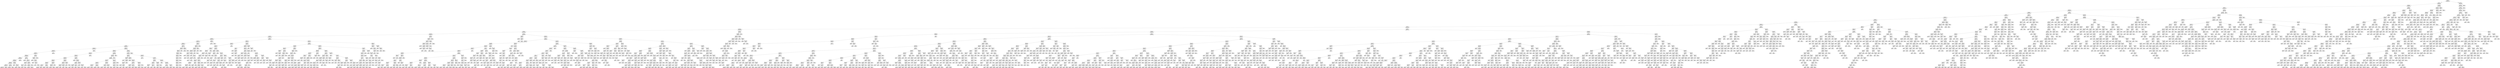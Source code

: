 digraph Tree {
node [shape=box] ;
0 [label="X[1173] <= 0.5\ngini = 0.5\nsamples = 84796\nvalue = [42502, 42294]"] ;
1 [label="X[36] <= 0.5\ngini = 0.485\nsamples = 72295\nvalue = [42364, 29931]"] ;
0 -> 1 [labeldistance=2.5, labelangle=45, headlabel="True"] ;
2 [label="X[1136] <= 0.5\ngini = 0.462\nsamples = 66376\nvalue = [42354, 24022]"] ;
1 -> 2 ;
3 [label="X[20] <= 0.5\ngini = 0.428\nsamples = 61217\nvalue = [42262, 18955]"] ;
2 -> 3 ;
4 [label="X[1130] <= 0.5\ngini = 0.392\nsamples = 57592\nvalue = [42180, 15412]"] ;
3 -> 4 ;
5 [label="X[45] <= 0.5\ngini = 0.355\nsamples = 54162\nvalue = [41682, 12480]"] ;
4 -> 5 ;
6 [label="X[30] <= 0.5\ngini = 0.332\nsamples = 52748\nvalue = [41670, 11078]"] ;
5 -> 6 ;
7 [label="X[221] <= 0.5\ngini = 0.315\nsamples = 51693\nvalue = [41573, 10120]"] ;
6 -> 7 ;
8 [label="X[11] <= 0.5\ngini = 0.305\nsamples = 51121\nvalue = [41505, 9616]"] ;
7 -> 8 ;
9 [label="X[1185] <= 0.5\ngini = 0.296\nsamples = 50499\nvalue = [41397, 9102]"] ;
8 -> 9 ;
10 [label="X[1126] <= 0.5\ngini = 0.287\nsamples = 50003\nvalue = [41321, 8682]"] ;
9 -> 10 ;
11 [label="X[10] <= 0.5\ngini = 0.279\nsamples = 49584\nvalue = [41260, 8324]"] ;
10 -> 11 ;
12 [label="X[1161] <= 0.5\ngini = 0.255\nsamples = 44068\nvalue = [37473, 6595]"] ;
11 -> 12 ;
13 [label="X[9] <= 0.5\ngini = 0.249\nsamples = 43858\nvalue = [37463, 6395]"] ;
12 -> 13 ;
14 [label="X[1167] <= 0.5\ngini = 0.234\nsamples = 42292\nvalue = [36562, 5730]"] ;
13 -> 14 ;
15 [label="X[21] <= 0.5\ngini = 0.229\nsamples = 42114\nvalue = [36556, 5558]"] ;
14 -> 15 ;
16 [label="X[1200] <= 0.5\ngini = 0.219\nsamples = 41349\nvalue = [36179, 5170]"] ;
15 -> 16 ;
17 [label="X[1210] <= 0.5\ngini = 0.214\nsamples = 41204\nvalue = [36178, 5026]"] ;
16 -> 17 ;
18 [label="X[1205] <= 0.5\ngini = 0.209\nsamples = 41042\nvalue = [36168, 4874]"] ;
17 -> 18 ;
19 [label="X[12] <= 0.5\ngini = 0.205\nsamples = 40887\nvalue = [36156, 4731]"] ;
18 -> 19 ;
20 [label="X[1211] <= 0.5\ngini = 0.192\nsamples = 39607\nvalue = [35347, 4260]"] ;
19 -> 20 ;
21 [label="X[1137] <= 0.5\ngini = 0.189\nsamples = 39519\nvalue = [35347, 4172]"] ;
20 -> 21 ;
22 [label="X[1195] <= 0.5\ngini = 0.187\nsamples = 39461\nvalue = [35347, 4114]"] ;
21 -> 22 ;
23 [label="X[1029] <= 0.5\ngini = 0.185\nsamples = 39395\nvalue = [35343, 4052]"] ;
22 -> 23 ;
24 [label="X[1238] <= 0.5\ngini = 0.18\nsamples = 39150\nvalue = [35228, 3922]"] ;
23 -> 24 ;
25 [label="X[1265] <= 0.5\ngini = 0.178\nsamples = 39095\nvalue = [35228, 3867]"] ;
24 -> 25 ;
26 [label="X[33] <= 0.5\ngini = 0.176\nsamples = 39030\nvalue = [35220, 3810]"] ;
25 -> 26 ;
27 [label="X[1259] <= 0.5\ngini = 0.172\nsamples = 38822\nvalue = [35121, 3701]"] ;
26 -> 27 ;
28 [label="gini = 0.171\nsamples = 38784\nvalue = [35121, 3663]"] ;
27 -> 28 ;
29 [label="gini = 0.0\nsamples = 38\nvalue = [0, 38]"] ;
27 -> 29 ;
30 [label="X[1013] <= 0.5\ngini = 0.499\nsamples = 208\nvalue = [99, 109]"] ;
26 -> 30 ;
31 [label="gini = 0.494\nsamples = 197\nvalue = [88, 109]"] ;
30 -> 31 ;
32 [label="gini = 0.0\nsamples = 11\nvalue = [11, 0]"] ;
30 -> 32 ;
33 [label="X[16] <= 0.5\ngini = 0.216\nsamples = 65\nvalue = [8, 57]"] ;
25 -> 33 ;
34 [label="gini = 0.0\nsamples = 4\nvalue = [4, 0]"] ;
33 -> 34 ;
35 [label="X[1003] <= 0.5\ngini = 0.123\nsamples = 61\nvalue = [4, 57]"] ;
33 -> 35 ;
36 [label="gini = 0.034\nsamples = 58\nvalue = [1, 57]"] ;
35 -> 36 ;
37 [label="gini = 0.0\nsamples = 3\nvalue = [3, 0]"] ;
35 -> 37 ;
38 [label="gini = 0.0\nsamples = 55\nvalue = [0, 55]"] ;
24 -> 38 ;
39 [label="X[0] <= 0.27\ngini = 0.498\nsamples = 245\nvalue = [115, 130]"] ;
23 -> 39 ;
40 [label="gini = 0.0\nsamples = 33\nvalue = [0, 33]"] ;
39 -> 40 ;
41 [label="X[0] <= 1.025\ngini = 0.496\nsamples = 212\nvalue = [115, 97]"] ;
39 -> 41 ;
42 [label="X[0] <= 0.37\ngini = 0.149\nsamples = 37\nvalue = [34, 3]"] ;
41 -> 42 ;
43 [label="X[14] <= 0.5\ngini = 0.48\nsamples = 5\nvalue = [2, 3]"] ;
42 -> 43 ;
44 [label="gini = 0.375\nsamples = 4\nvalue = [1, 3]"] ;
43 -> 44 ;
45 [label="gini = 0.0\nsamples = 1\nvalue = [1, 0]"] ;
43 -> 45 ;
46 [label="gini = 0.0\nsamples = 32\nvalue = [32, 0]"] ;
42 -> 46 ;
47 [label="X[0] <= 2.565\ngini = 0.497\nsamples = 175\nvalue = [81, 94]"] ;
41 -> 47 ;
48 [label="X[19] <= 0.5\ngini = 0.474\nsamples = 153\nvalue = [59, 94]"] ;
47 -> 48 ;
49 [label="gini = 0.436\nsamples = 134\nvalue = [43, 91]"] ;
48 -> 49 ;
50 [label="gini = 0.266\nsamples = 19\nvalue = [16, 3]"] ;
48 -> 50 ;
51 [label="gini = 0.0\nsamples = 22\nvalue = [22, 0]"] ;
47 -> 51 ;
52 [label="X[16] <= 0.5\ngini = 0.114\nsamples = 66\nvalue = [4, 62]"] ;
22 -> 52 ;
53 [label="X[1008] <= 0.5\ngini = 0.031\nsamples = 63\nvalue = [1, 62]"] ;
52 -> 53 ;
54 [label="gini = 0.0\nsamples = 57\nvalue = [0, 57]"] ;
53 -> 54 ;
55 [label="X[0] <= 1.86\ngini = 0.278\nsamples = 6\nvalue = [1, 5]"] ;
53 -> 55 ;
56 [label="gini = 0.0\nsamples = 4\nvalue = [0, 4]"] ;
55 -> 56 ;
57 [label="X[0] <= 2.775\ngini = 0.5\nsamples = 2\nvalue = [1, 1]"] ;
55 -> 57 ;
58 [label="gini = 0.0\nsamples = 1\nvalue = [1, 0]"] ;
57 -> 58 ;
59 [label="gini = 0.0\nsamples = 1\nvalue = [0, 1]"] ;
57 -> 59 ;
60 [label="gini = 0.0\nsamples = 3\nvalue = [3, 0]"] ;
52 -> 60 ;
61 [label="gini = 0.0\nsamples = 58\nvalue = [0, 58]"] ;
21 -> 61 ;
62 [label="gini = 0.0\nsamples = 88\nvalue = [0, 88]"] ;
20 -> 62 ;
63 [label="X[1003] <= 0.5\ngini = 0.465\nsamples = 1280\nvalue = [809, 471]"] ;
19 -> 63 ;
64 [label="X[1009] <= 0.5\ngini = 0.439\nsamples = 948\nvalue = [640, 308]"] ;
63 -> 64 ;
65 [label="X[1211] <= 0.5\ngini = 0.379\nsamples = 582\nvalue = [434, 148]"] ;
64 -> 65 ;
66 [label="X[1007] <= 0.5\ngini = 0.363\nsamples = 570\nvalue = [434, 136]"] ;
65 -> 66 ;
67 [label="X[1012] <= 0.5\ngini = 0.338\nsamples = 502\nvalue = [394, 108]"] ;
66 -> 67 ;
68 [label="X[1008] <= 0.5\ngini = 0.302\nsamples = 437\nvalue = [356, 81]"] ;
67 -> 68 ;
69 [label="X[0] <= 2.705\ngini = 0.278\nsamples = 384\nvalue = [320, 64]"] ;
68 -> 69 ;
70 [label="X[0] <= 2.65\ngini = 0.3\nsamples = 327\nvalue = [267, 60]"] ;
69 -> 70 ;
71 [label="gini = 0.289\nsamples = 320\nvalue = [264, 56]"] ;
70 -> 71 ;
72 [label="gini = 0.49\nsamples = 7\nvalue = [3, 4]"] ;
70 -> 72 ;
73 [label="X[999] <= 0.5\ngini = 0.131\nsamples = 57\nvalue = [53, 4]"] ;
69 -> 73 ;
74 [label="gini = 0.071\nsamples = 54\nvalue = [52, 2]"] ;
73 -> 74 ;
75 [label="gini = 0.444\nsamples = 3\nvalue = [1, 2]"] ;
73 -> 75 ;
76 [label="X[1279] <= 0.5\ngini = 0.436\nsamples = 53\nvalue = [36, 17]"] ;
68 -> 76 ;
77 [label="X[1175] <= 0.5\ngini = 0.466\nsamples = 46\nvalue = [29, 17]"] ;
76 -> 77 ;
78 [label="gini = 0.494\nsamples = 36\nvalue = [20, 16]"] ;
77 -> 78 ;
79 [label="gini = 0.18\nsamples = 10\nvalue = [9, 1]"] ;
77 -> 79 ;
80 [label="gini = 0.0\nsamples = 7\nvalue = [7, 0]"] ;
76 -> 80 ;
81 [label="X[1270] <= 0.5\ngini = 0.486\nsamples = 65\nvalue = [38, 27]"] ;
67 -> 81 ;
82 [label="X[1207] <= 0.5\ngini = 0.473\nsamples = 60\nvalue = [37, 23]"] ;
81 -> 82 ;
83 [label="X[1222] <= 0.5\ngini = 0.456\nsamples = 54\nvalue = [35, 19]"] ;
82 -> 83 ;
84 [label="gini = 0.449\nsamples = 53\nvalue = [35, 18]"] ;
83 -> 84 ;
85 [label="gini = 0.0\nsamples = 1\nvalue = [0, 1]"] ;
83 -> 85 ;
86 [label="X[0] <= 2.235\ngini = 0.444\nsamples = 6\nvalue = [2, 4]"] ;
82 -> 86 ;
87 [label="gini = 0.5\nsamples = 4\nvalue = [2, 2]"] ;
86 -> 87 ;
88 [label="gini = 0.0\nsamples = 2\nvalue = [0, 2]"] ;
86 -> 88 ;
89 [label="X[0] <= 2.745\ngini = 0.32\nsamples = 5\nvalue = [1, 4]"] ;
81 -> 89 ;
90 [label="gini = 0.0\nsamples = 4\nvalue = [0, 4]"] ;
89 -> 90 ;
91 [label="gini = 0.0\nsamples = 1\nvalue = [1, 0]"] ;
89 -> 91 ;
92 [label="X[0] <= 0.325\ngini = 0.484\nsamples = 68\nvalue = [40, 28]"] ;
66 -> 92 ;
93 [label="gini = 0.0\nsamples = 5\nvalue = [0, 5]"] ;
92 -> 93 ;
94 [label="X[1207] <= 0.5\ngini = 0.464\nsamples = 63\nvalue = [40, 23]"] ;
92 -> 94 ;
95 [label="X[0] <= 0.71\ngini = 0.488\nsamples = 52\nvalue = [30, 22]"] ;
94 -> 95 ;
96 [label="X[0] <= 0.365\ngini = 0.469\nsamples = 8\nvalue = [3, 5]"] ;
95 -> 96 ;
97 [label="gini = 0.0\nsamples = 1\nvalue = [1, 0]"] ;
96 -> 97 ;
98 [label="gini = 0.408\nsamples = 7\nvalue = [2, 5]"] ;
96 -> 98 ;
99 [label="X[0] <= 1.37\ngini = 0.474\nsamples = 44\nvalue = [27, 17]"] ;
95 -> 99 ;
100 [label="gini = 0.0\nsamples = 6\nvalue = [6, 0]"] ;
99 -> 100 ;
101 [label="gini = 0.494\nsamples = 38\nvalue = [21, 17]"] ;
99 -> 101 ;
102 [label="X[0] <= 2.425\ngini = 0.165\nsamples = 11\nvalue = [10, 1]"] ;
94 -> 102 ;
103 [label="gini = 0.0\nsamples = 8\nvalue = [8, 0]"] ;
102 -> 103 ;
104 [label="X[0] <= 2.595\ngini = 0.444\nsamples = 3\nvalue = [2, 1]"] ;
102 -> 104 ;
105 [label="gini = 0.0\nsamples = 1\nvalue = [0, 1]"] ;
104 -> 105 ;
106 [label="gini = 0.0\nsamples = 2\nvalue = [2, 0]"] ;
104 -> 106 ;
107 [label="gini = 0.0\nsamples = 12\nvalue = [0, 12]"] ;
65 -> 107 ;
108 [label="X[0] <= 2.945\ngini = 0.492\nsamples = 366\nvalue = [206, 160]"] ;
64 -> 108 ;
109 [label="X[0] <= 2.925\ngini = 0.494\nsamples = 359\nvalue = [199, 160]"] ;
108 -> 109 ;
110 [label="X[0] <= 2.67\ngini = 0.493\nsamples = 356\nvalue = [199, 157]"] ;
109 -> 110 ;
111 [label="X[0] <= 2.435\ngini = 0.497\nsamples = 314\nvalue = [170, 144]"] ;
110 -> 111 ;
112 [label="X[0] <= 1.645\ngini = 0.49\nsamples = 268\nvalue = [153, 115]"] ;
111 -> 112 ;
113 [label="X[1162] <= 0.5\ngini = 0.498\nsamples = 182\nvalue = [97, 85]"] ;
112 -> 113 ;
114 [label="gini = 0.5\nsamples = 164\nvalue = [84, 80]"] ;
113 -> 114 ;
115 [label="gini = 0.401\nsamples = 18\nvalue = [13, 5]"] ;
113 -> 115 ;
116 [label="X[1279] <= 0.5\ngini = 0.454\nsamples = 86\nvalue = [56, 30]"] ;
112 -> 116 ;
117 [label="gini = 0.48\nsamples = 75\nvalue = [45, 30]"] ;
116 -> 117 ;
118 [label="gini = 0.0\nsamples = 11\nvalue = [11, 0]"] ;
116 -> 118 ;
119 [label="X[1275] <= 0.5\ngini = 0.466\nsamples = 46\nvalue = [17, 29]"] ;
111 -> 119 ;
120 [label="X[1162] <= 0.5\ngini = 0.444\nsamples = 42\nvalue = [14, 28]"] ;
119 -> 120 ;
121 [label="gini = 0.433\nsamples = 41\nvalue = [13, 28]"] ;
120 -> 121 ;
122 [label="gini = 0.0\nsamples = 1\nvalue = [1, 0]"] ;
120 -> 122 ;
123 [label="X[0] <= 2.65\ngini = 0.375\nsamples = 4\nvalue = [3, 1]"] ;
119 -> 123 ;
124 [label="gini = 0.0\nsamples = 3\nvalue = [3, 0]"] ;
123 -> 124 ;
125 [label="gini = 0.0\nsamples = 1\nvalue = [0, 1]"] ;
123 -> 125 ;
126 [label="X[0] <= 2.875\ngini = 0.427\nsamples = 42\nvalue = [29, 13]"] ;
110 -> 126 ;
127 [label="X[0] <= 2.865\ngini = 0.45\nsamples = 38\nvalue = [25, 13]"] ;
126 -> 127 ;
128 [label="X[1204] <= 0.5\ngini = 0.438\nsamples = 37\nvalue = [25, 12]"] ;
127 -> 128 ;
129 [label="gini = 0.384\nsamples = 27\nvalue = [20, 7]"] ;
128 -> 129 ;
130 [label="gini = 0.5\nsamples = 10\nvalue = [5, 5]"] ;
128 -> 130 ;
131 [label="gini = 0.0\nsamples = 1\nvalue = [0, 1]"] ;
127 -> 131 ;
132 [label="gini = 0.0\nsamples = 4\nvalue = [4, 0]"] ;
126 -> 132 ;
133 [label="gini = 0.0\nsamples = 3\nvalue = [0, 3]"] ;
109 -> 133 ;
134 [label="gini = 0.0\nsamples = 7\nvalue = [7, 0]"] ;
108 -> 134 ;
135 [label="X[0] <= 2.945\ngini = 0.5\nsamples = 332\nvalue = [169, 163]"] ;
63 -> 135 ;
136 [label="X[0] <= 0.825\ngini = 0.5\nsamples = 326\nvalue = [163, 163]"] ;
135 -> 136 ;
137 [label="X[0] <= 0.305\ngini = 0.478\nsamples = 76\nvalue = [30, 46]"] ;
136 -> 137 ;
138 [label="X[0] <= 0.055\ngini = 0.463\nsamples = 11\nvalue = [7, 4]"] ;
137 -> 138 ;
139 [label="gini = 0.0\nsamples = 2\nvalue = [0, 2]"] ;
138 -> 139 ;
140 [label="X[1143] <= 0.5\ngini = 0.346\nsamples = 9\nvalue = [7, 2]"] ;
138 -> 140 ;
141 [label="X[1207] <= 0.5\ngini = 0.219\nsamples = 8\nvalue = [7, 1]"] ;
140 -> 141 ;
142 [label="gini = 0.0\nsamples = 6\nvalue = [6, 0]"] ;
141 -> 142 ;
143 [label="X[0] <= 0.24\ngini = 0.5\nsamples = 2\nvalue = [1, 1]"] ;
141 -> 143 ;
144 [label="gini = 0.0\nsamples = 1\nvalue = [0, 1]"] ;
143 -> 144 ;
145 [label="gini = 0.0\nsamples = 1\nvalue = [1, 0]"] ;
143 -> 145 ;
146 [label="gini = 0.0\nsamples = 1\nvalue = [0, 1]"] ;
140 -> 146 ;
147 [label="X[0] <= 0.355\ngini = 0.457\nsamples = 65\nvalue = [23, 42]"] ;
137 -> 147 ;
148 [label="gini = 0.0\nsamples = 5\nvalue = [0, 5]"] ;
147 -> 148 ;
149 [label="X[0] <= 0.595\ngini = 0.473\nsamples = 60\nvalue = [23, 37]"] ;
147 -> 149 ;
150 [label="X[0] <= 0.475\ngini = 0.498\nsamples = 36\nvalue = [17, 19]"] ;
149 -> 150 ;
151 [label="X[0] <= 0.38\ngini = 0.43\nsamples = 16\nvalue = [5, 11]"] ;
150 -> 151 ;
152 [label="gini = 0.375\nsamples = 4\nvalue = [3, 1]"] ;
151 -> 152 ;
153 [label="gini = 0.278\nsamples = 12\nvalue = [2, 10]"] ;
151 -> 153 ;
154 [label="X[0] <= 0.53\ngini = 0.48\nsamples = 20\nvalue = [12, 8]"] ;
150 -> 154 ;
155 [label="gini = 0.346\nsamples = 9\nvalue = [7, 2]"] ;
154 -> 155 ;
156 [label="gini = 0.496\nsamples = 11\nvalue = [5, 6]"] ;
154 -> 156 ;
157 [label="X[1270] <= 0.5\ngini = 0.375\nsamples = 24\nvalue = [6, 18]"] ;
149 -> 157 ;
158 [label="X[1207] <= 0.5\ngini = 0.34\nsamples = 23\nvalue = [5, 18]"] ;
157 -> 158 ;
159 [label="gini = 0.219\nsamples = 16\nvalue = [2, 14]"] ;
158 -> 159 ;
160 [label="gini = 0.49\nsamples = 7\nvalue = [3, 4]"] ;
158 -> 160 ;
161 [label="gini = 0.0\nsamples = 1\nvalue = [1, 0]"] ;
157 -> 161 ;
162 [label="X[0] <= 0.975\ngini = 0.498\nsamples = 250\nvalue = [133, 117]"] ;
136 -> 162 ;
163 [label="gini = 0.0\nsamples = 14\nvalue = [14, 0]"] ;
162 -> 163 ;
164 [label="X[0] <= 1.425\ngini = 0.5\nsamples = 236\nvalue = [119, 117]"] ;
162 -> 164 ;
165 [label="X[1204] <= 0.5\ngini = 0.42\nsamples = 30\nvalue = [9, 21]"] ;
164 -> 165 ;
166 [label="X[0] <= 1.03\ngini = 0.266\nsamples = 19\nvalue = [3, 16]"] ;
165 -> 166 ;
167 [label="X[0] <= 0.99\ngini = 0.444\nsamples = 3\nvalue = [2, 1]"] ;
166 -> 167 ;
168 [label="gini = 0.0\nsamples = 1\nvalue = [0, 1]"] ;
167 -> 168 ;
169 [label="gini = 0.0\nsamples = 2\nvalue = [2, 0]"] ;
167 -> 169 ;
170 [label="X[1270] <= 0.5\ngini = 0.117\nsamples = 16\nvalue = [1, 15]"] ;
166 -> 170 ;
171 [label="gini = 0.0\nsamples = 14\nvalue = [0, 14]"] ;
170 -> 171 ;
172 [label="gini = 0.5\nsamples = 2\nvalue = [1, 1]"] ;
170 -> 172 ;
173 [label="X[0] <= 1.385\ngini = 0.496\nsamples = 11\nvalue = [6, 5]"] ;
165 -> 173 ;
174 [label="X[0] <= 1.31\ngini = 0.494\nsamples = 9\nvalue = [4, 5]"] ;
173 -> 174 ;
175 [label="gini = 0.375\nsamples = 4\nvalue = [3, 1]"] ;
174 -> 175 ;
176 [label="gini = 0.32\nsamples = 5\nvalue = [1, 4]"] ;
174 -> 176 ;
177 [label="gini = 0.0\nsamples = 2\nvalue = [2, 0]"] ;
173 -> 177 ;
178 [label="X[0] <= 1.475\ngini = 0.498\nsamples = 206\nvalue = [110, 96]"] ;
164 -> 178 ;
179 [label="gini = 0.0\nsamples = 7\nvalue = [7, 0]"] ;
178 -> 179 ;
180 [label="X[1175] <= 0.5\ngini = 0.499\nsamples = 199\nvalue = [103, 96]"] ;
178 -> 180 ;
181 [label="X[0] <= 1.82\ngini = 0.5\nsamples = 182\nvalue = [90, 92]"] ;
180 -> 181 ;
182 [label="gini = 0.462\nsamples = 47\nvalue = [17, 30]"] ;
181 -> 182 ;
183 [label="gini = 0.497\nsamples = 135\nvalue = [73, 62]"] ;
181 -> 183 ;
184 [label="X[0] <= 2.92\ngini = 0.36\nsamples = 17\nvalue = [13, 4]"] ;
180 -> 184 ;
185 [label="gini = 0.305\nsamples = 16\nvalue = [13, 3]"] ;
184 -> 185 ;
186 [label="gini = 0.0\nsamples = 1\nvalue = [0, 1]"] ;
184 -> 186 ;
187 [label="gini = 0.0\nsamples = 6\nvalue = [6, 0]"] ;
135 -> 187 ;
188 [label="X[120] <= 0.5\ngini = 0.143\nsamples = 155\nvalue = [12, 143]"] ;
18 -> 188 ;
189 [label="X[288] <= 0.5\ngini = 0.296\nsamples = 61\nvalue = [11, 50]"] ;
188 -> 189 ;
190 [label="X[254] <= 0.5\ngini = 0.278\nsamples = 60\nvalue = [10, 50]"] ;
189 -> 190 ;
191 [label="X[884] <= 0.5\ngini = 0.259\nsamples = 59\nvalue = [9, 50]"] ;
190 -> 191 ;
192 [label="X[1074] <= 0.5\ngini = 0.238\nsamples = 58\nvalue = [8, 50]"] ;
191 -> 192 ;
193 [label="X[311] <= 0.5\ngini = 0.215\nsamples = 57\nvalue = [7, 50]"] ;
192 -> 193 ;
194 [label="X[252] <= 0.5\ngini = 0.191\nsamples = 56\nvalue = [6, 50]"] ;
193 -> 194 ;
195 [label="X[226] <= 0.5\ngini = 0.165\nsamples = 55\nvalue = [5, 50]"] ;
194 -> 195 ;
196 [label="X[530] <= 0.5\ngini = 0.137\nsamples = 54\nvalue = [4, 50]"] ;
195 -> 196 ;
197 [label="gini = 0.107\nsamples = 53\nvalue = [3, 50]"] ;
196 -> 197 ;
198 [label="gini = 0.0\nsamples = 1\nvalue = [1, 0]"] ;
196 -> 198 ;
199 [label="gini = 0.0\nsamples = 1\nvalue = [1, 0]"] ;
195 -> 199 ;
200 [label="gini = 0.0\nsamples = 1\nvalue = [1, 0]"] ;
194 -> 200 ;
201 [label="gini = 0.0\nsamples = 1\nvalue = [1, 0]"] ;
193 -> 201 ;
202 [label="gini = 0.0\nsamples = 1\nvalue = [1, 0]"] ;
192 -> 202 ;
203 [label="gini = 0.0\nsamples = 1\nvalue = [1, 0]"] ;
191 -> 203 ;
204 [label="gini = 0.0\nsamples = 1\nvalue = [1, 0]"] ;
190 -> 204 ;
205 [label="gini = 0.0\nsamples = 1\nvalue = [1, 0]"] ;
189 -> 205 ;
206 [label="X[793] <= 0.5\ngini = 0.021\nsamples = 94\nvalue = [1, 93]"] ;
188 -> 206 ;
207 [label="gini = 0.0\nsamples = 93\nvalue = [0, 93]"] ;
206 -> 207 ;
208 [label="gini = 0.0\nsamples = 1\nvalue = [1, 0]"] ;
206 -> 208 ;
209 [label="X[158] <= 0.5\ngini = 0.116\nsamples = 162\nvalue = [10, 152]"] ;
17 -> 209 ;
210 [label="X[1005] <= 0.5\ngini = 0.073\nsamples = 158\nvalue = [6, 152]"] ;
209 -> 210 ;
211 [label="X[1015] <= 0.5\ngini = 0.062\nsamples = 156\nvalue = [5, 151]"] ;
210 -> 211 ;
212 [label="X[1003] <= 0.5\ngini = 0.051\nsamples = 154\nvalue = [4, 150]"] ;
211 -> 212 ;
213 [label="X[1029] <= 0.5\ngini = 0.017\nsamples = 119\nvalue = [1, 118]"] ;
212 -> 213 ;
214 [label="gini = 0.0\nsamples = 113\nvalue = [0, 113]"] ;
213 -> 214 ;
215 [label="X[0] <= 2.12\ngini = 0.278\nsamples = 6\nvalue = [1, 5]"] ;
213 -> 215 ;
216 [label="gini = 0.0\nsamples = 5\nvalue = [0, 5]"] ;
215 -> 216 ;
217 [label="gini = 0.0\nsamples = 1\nvalue = [1, 0]"] ;
215 -> 217 ;
218 [label="X[43] <= 0.5\ngini = 0.157\nsamples = 35\nvalue = [3, 32]"] ;
212 -> 218 ;
219 [label="gini = 0.0\nsamples = 1\nvalue = [1, 0]"] ;
218 -> 219 ;
220 [label="X[0] <= 1.13\ngini = 0.111\nsamples = 34\nvalue = [2, 32]"] ;
218 -> 220 ;
221 [label="X[0] <= 0.835\ngini = 0.219\nsamples = 16\nvalue = [2, 14]"] ;
220 -> 221 ;
222 [label="gini = 0.0\nsamples = 14\nvalue = [0, 14]"] ;
221 -> 222 ;
223 [label="gini = 0.0\nsamples = 2\nvalue = [2, 0]"] ;
221 -> 223 ;
224 [label="gini = 0.0\nsamples = 18\nvalue = [0, 18]"] ;
220 -> 224 ;
225 [label="X[0] <= 0.695\ngini = 0.5\nsamples = 2\nvalue = [1, 1]"] ;
211 -> 225 ;
226 [label="gini = 0.0\nsamples = 1\nvalue = [0, 1]"] ;
225 -> 226 ;
227 [label="gini = 0.0\nsamples = 1\nvalue = [1, 0]"] ;
225 -> 227 ;
228 [label="X[0] <= 1.09\ngini = 0.5\nsamples = 2\nvalue = [1, 1]"] ;
210 -> 228 ;
229 [label="gini = 0.0\nsamples = 1\nvalue = [0, 1]"] ;
228 -> 229 ;
230 [label="gini = 0.0\nsamples = 1\nvalue = [1, 0]"] ;
228 -> 230 ;
231 [label="gini = 0.0\nsamples = 4\nvalue = [4, 0]"] ;
209 -> 231 ;
232 [label="X[600] <= 0.5\ngini = 0.014\nsamples = 145\nvalue = [1, 144]"] ;
16 -> 232 ;
233 [label="gini = 0.0\nsamples = 144\nvalue = [0, 144]"] ;
232 -> 233 ;
234 [label="gini = 0.0\nsamples = 1\nvalue = [1, 0]"] ;
232 -> 234 ;
235 [label="X[1190] <= 0.5\ngini = 0.5\nsamples = 765\nvalue = [377, 388]"] ;
15 -> 235 ;
236 [label="X[1009] <= 0.5\ngini = 0.434\nsamples = 346\nvalue = [110, 236]"] ;
235 -> 236 ;
237 [label="X[0] <= 2.98\ngini = 0.471\nsamples = 226\nvalue = [86, 140]"] ;
236 -> 237 ;
238 [label="X[1003] <= 0.5\ngini = 0.467\nsamples = 223\nvalue = [83, 140]"] ;
237 -> 238 ;
239 [label="X[992] <= 0.5\ngini = 0.49\nsamples = 119\nvalue = [51, 68]"] ;
238 -> 239 ;
240 [label="X[1240] <= 0.5\ngini = 0.487\nsamples = 117\nvalue = [49, 68]"] ;
239 -> 240 ;
241 [label="X[0] <= 2.89\ngini = 0.49\nsamples = 114\nvalue = [49, 65]"] ;
240 -> 241 ;
242 [label="X[0] <= 2.855\ngini = 0.493\nsamples = 111\nvalue = [49, 62]"] ;
241 -> 242 ;
243 [label="X[0] <= 2.095\ngini = 0.487\nsamples = 107\nvalue = [45, 62]"] ;
242 -> 243 ;
244 [label="X[1007] <= 0.5\ngini = 0.499\nsamples = 69\nvalue = [33, 36]"] ;
243 -> 244 ;
245 [label="X[1000] <= 0.5\ngini = 0.499\nsamples = 59\nvalue = [31, 28]"] ;
244 -> 245 ;
246 [label="X[1008] <= 0.5\ngini = 0.494\nsamples = 56\nvalue = [31, 25]"] ;
245 -> 246 ;
247 [label="gini = 0.47\nsamples = 45\nvalue = [28, 17]"] ;
246 -> 247 ;
248 [label="gini = 0.397\nsamples = 11\nvalue = [3, 8]"] ;
246 -> 248 ;
249 [label="gini = 0.0\nsamples = 3\nvalue = [0, 3]"] ;
245 -> 249 ;
250 [label="X[0] <= 0.77\ngini = 0.32\nsamples = 10\nvalue = [2, 8]"] ;
244 -> 250 ;
251 [label="X[0] <= 0.64\ngini = 0.5\nsamples = 4\nvalue = [2, 2]"] ;
250 -> 251 ;
252 [label="gini = 0.0\nsamples = 2\nvalue = [0, 2]"] ;
251 -> 252 ;
253 [label="gini = 0.0\nsamples = 2\nvalue = [2, 0]"] ;
251 -> 253 ;
254 [label="gini = 0.0\nsamples = 6\nvalue = [0, 6]"] ;
250 -> 254 ;
255 [label="X[1007] <= 0.5\ngini = 0.432\nsamples = 38\nvalue = [12, 26]"] ;
243 -> 255 ;
256 [label="X[1008] <= 0.5\ngini = 0.382\nsamples = 35\nvalue = [9, 26]"] ;
255 -> 256 ;
257 [label="X[993] <= 0.5\ngini = 0.328\nsamples = 29\nvalue = [6, 23]"] ;
256 -> 257 ;
258 [label="gini = 0.269\nsamples = 25\nvalue = [4, 21]"] ;
257 -> 258 ;
259 [label="gini = 0.5\nsamples = 4\nvalue = [2, 2]"] ;
257 -> 259 ;
260 [label="X[0] <= 2.585\ngini = 0.5\nsamples = 6\nvalue = [3, 3]"] ;
256 -> 260 ;
261 [label="gini = 0.375\nsamples = 4\nvalue = [1, 3]"] ;
260 -> 261 ;
262 [label="gini = 0.0\nsamples = 2\nvalue = [2, 0]"] ;
260 -> 262 ;
263 [label="gini = 0.0\nsamples = 3\nvalue = [3, 0]"] ;
255 -> 263 ;
264 [label="gini = 0.0\nsamples = 4\nvalue = [4, 0]"] ;
242 -> 264 ;
265 [label="gini = 0.0\nsamples = 3\nvalue = [0, 3]"] ;
241 -> 265 ;
266 [label="gini = 0.0\nsamples = 3\nvalue = [0, 3]"] ;
240 -> 266 ;
267 [label="gini = 0.0\nsamples = 2\nvalue = [2, 0]"] ;
239 -> 267 ;
268 [label="X[0] <= 0.935\ngini = 0.426\nsamples = 104\nvalue = [32, 72]"] ;
238 -> 268 ;
269 [label="X[0] <= 0.36\ngini = 0.302\nsamples = 27\nvalue = [5, 22]"] ;
268 -> 269 ;
270 [label="X[0] <= 0.325\ngini = 0.48\nsamples = 5\nvalue = [3, 2]"] ;
269 -> 270 ;
271 [label="X[0] <= 0.205\ngini = 0.444\nsamples = 3\nvalue = [1, 2]"] ;
270 -> 271 ;
272 [label="gini = 0.0\nsamples = 1\nvalue = [1, 0]"] ;
271 -> 272 ;
273 [label="gini = 0.0\nsamples = 2\nvalue = [0, 2]"] ;
271 -> 273 ;
274 [label="gini = 0.0\nsamples = 2\nvalue = [2, 0]"] ;
270 -> 274 ;
275 [label="X[0] <= 0.48\ngini = 0.165\nsamples = 22\nvalue = [2, 20]"] ;
269 -> 275 ;
276 [label="gini = 0.0\nsamples = 9\nvalue = [0, 9]"] ;
275 -> 276 ;
277 [label="X[0] <= 0.55\ngini = 0.26\nsamples = 13\nvalue = [2, 11]"] ;
275 -> 277 ;
278 [label="X[0] <= 0.52\ngini = 0.5\nsamples = 4\nvalue = [2, 2]"] ;
277 -> 278 ;
279 [label="X[0] <= 0.495\ngini = 0.444\nsamples = 3\nvalue = [1, 2]"] ;
278 -> 279 ;
280 [label="gini = 0.5\nsamples = 2\nvalue = [1, 1]"] ;
279 -> 280 ;
281 [label="gini = 0.0\nsamples = 1\nvalue = [0, 1]"] ;
279 -> 281 ;
282 [label="gini = 0.0\nsamples = 1\nvalue = [1, 0]"] ;
278 -> 282 ;
283 [label="gini = 0.0\nsamples = 9\nvalue = [0, 9]"] ;
277 -> 283 ;
284 [label="X[0] <= 1.21\ngini = 0.455\nsamples = 77\nvalue = [27, 50]"] ;
268 -> 284 ;
285 [label="gini = 0.0\nsamples = 5\nvalue = [5, 0]"] ;
284 -> 285 ;
286 [label="X[0] <= 2.015\ngini = 0.424\nsamples = 72\nvalue = [22, 50]"] ;
284 -> 286 ;
287 [label="X[0] <= 1.845\ngini = 0.472\nsamples = 34\nvalue = [13, 21]"] ;
286 -> 287 ;
288 [label="X[0] <= 1.49\ngini = 0.428\nsamples = 29\nvalue = [9, 20]"] ;
287 -> 288 ;
289 [label="X[0] <= 1.415\ngini = 0.219\nsamples = 8\nvalue = [1, 7]"] ;
288 -> 289 ;
290 [label="X[0] <= 1.39\ngini = 0.375\nsamples = 4\nvalue = [1, 3]"] ;
289 -> 290 ;
291 [label="gini = 0.0\nsamples = 3\nvalue = [0, 3]"] ;
290 -> 291 ;
292 [label="gini = 0.0\nsamples = 1\nvalue = [1, 0]"] ;
290 -> 292 ;
293 [label="gini = 0.0\nsamples = 4\nvalue = [0, 4]"] ;
289 -> 293 ;
294 [label="X[0] <= 1.595\ngini = 0.472\nsamples = 21\nvalue = [8, 13]"] ;
288 -> 294 ;
295 [label="X[0] <= 1.575\ngini = 0.444\nsamples = 6\nvalue = [4, 2]"] ;
294 -> 295 ;
296 [label="X[0] <= 1.505\ngini = 0.48\nsamples = 5\nvalue = [3, 2]"] ;
295 -> 296 ;
297 [label="gini = 0.5\nsamples = 2\nvalue = [1, 1]"] ;
296 -> 297 ;
298 [label="gini = 0.444\nsamples = 3\nvalue = [2, 1]"] ;
296 -> 298 ;
299 [label="gini = 0.0\nsamples = 1\nvalue = [1, 0]"] ;
295 -> 299 ;
300 [label="X[0] <= 1.645\ngini = 0.391\nsamples = 15\nvalue = [4, 11]"] ;
294 -> 300 ;
301 [label="gini = 0.0\nsamples = 2\nvalue = [0, 2]"] ;
300 -> 301 ;
302 [label="X[0] <= 1.695\ngini = 0.426\nsamples = 13\nvalue = [4, 9]"] ;
300 -> 302 ;
303 [label="gini = 0.5\nsamples = 4\nvalue = [2, 2]"] ;
302 -> 303 ;
304 [label="gini = 0.346\nsamples = 9\nvalue = [2, 7]"] ;
302 -> 304 ;
305 [label="X[0] <= 1.915\ngini = 0.32\nsamples = 5\nvalue = [4, 1]"] ;
287 -> 305 ;
306 [label="gini = 0.0\nsamples = 2\nvalue = [2, 0]"] ;
305 -> 306 ;
307 [label="X[0] <= 1.96\ngini = 0.444\nsamples = 3\nvalue = [2, 1]"] ;
305 -> 307 ;
308 [label="gini = 0.5\nsamples = 2\nvalue = [1, 1]"] ;
307 -> 308 ;
309 [label="gini = 0.0\nsamples = 1\nvalue = [1, 0]"] ;
307 -> 309 ;
310 [label="X[0] <= 2.31\ngini = 0.361\nsamples = 38\nvalue = [9, 29]"] ;
286 -> 310 ;
311 [label="gini = 0.0\nsamples = 7\nvalue = [0, 7]"] ;
310 -> 311 ;
312 [label="X[0] <= 2.355\ngini = 0.412\nsamples = 31\nvalue = [9, 22]"] ;
310 -> 312 ;
313 [label="X[0] <= 2.345\ngini = 0.5\nsamples = 4\nvalue = [2, 2]"] ;
312 -> 313 ;
314 [label="X[0] <= 2.335\ngini = 0.444\nsamples = 3\nvalue = [1, 2]"] ;
313 -> 314 ;
315 [label="gini = 0.5\nsamples = 2\nvalue = [1, 1]"] ;
314 -> 315 ;
316 [label="gini = 0.0\nsamples = 1\nvalue = [0, 1]"] ;
314 -> 316 ;
317 [label="gini = 0.0\nsamples = 1\nvalue = [1, 0]"] ;
313 -> 317 ;
318 [label="X[0] <= 2.395\ngini = 0.384\nsamples = 27\nvalue = [7, 20]"] ;
312 -> 318 ;
319 [label="gini = 0.0\nsamples = 4\nvalue = [0, 4]"] ;
318 -> 319 ;
320 [label="X[0] <= 2.405\ngini = 0.423\nsamples = 23\nvalue = [7, 16]"] ;
318 -> 320 ;
321 [label="gini = 0.0\nsamples = 1\nvalue = [1, 0]"] ;
320 -> 321 ;
322 [label="X[0] <= 2.53\ngini = 0.397\nsamples = 22\nvalue = [6, 16]"] ;
320 -> 322 ;
323 [label="gini = 0.219\nsamples = 8\nvalue = [1, 7]"] ;
322 -> 323 ;
324 [label="gini = 0.459\nsamples = 14\nvalue = [5, 9]"] ;
322 -> 324 ;
325 [label="gini = 0.0\nsamples = 3\nvalue = [3, 0]"] ;
237 -> 325 ;
326 [label="X[0] <= 2.935\ngini = 0.32\nsamples = 120\nvalue = [24, 96]"] ;
236 -> 326 ;
327 [label="X[0] <= 0.325\ngini = 0.305\nsamples = 117\nvalue = [22, 95]"] ;
326 -> 327 ;
328 [label="X[0] <= 0.2\ngini = 0.5\nsamples = 4\nvalue = [2, 2]"] ;
327 -> 328 ;
329 [label="gini = 0.0\nsamples = 1\nvalue = [0, 1]"] ;
328 -> 329 ;
330 [label="X[0] <= 0.29\ngini = 0.444\nsamples = 3\nvalue = [2, 1]"] ;
328 -> 330 ;
331 [label="gini = 0.0\nsamples = 1\nvalue = [1, 0]"] ;
330 -> 331 ;
332 [label="X[0] <= 0.305\ngini = 0.5\nsamples = 2\nvalue = [1, 1]"] ;
330 -> 332 ;
333 [label="gini = 0.0\nsamples = 1\nvalue = [0, 1]"] ;
332 -> 333 ;
334 [label="gini = 0.0\nsamples = 1\nvalue = [1, 0]"] ;
332 -> 334 ;
335 [label="X[0] <= 1.415\ngini = 0.291\nsamples = 113\nvalue = [20, 93]"] ;
327 -> 335 ;
336 [label="X[0] <= 0.5\ngini = 0.198\nsamples = 45\nvalue = [5, 40]"] ;
335 -> 336 ;
337 [label="X[0] <= 0.46\ngini = 0.32\nsamples = 15\nvalue = [3, 12]"] ;
336 -> 337 ;
338 [label="X[0] <= 0.39\ngini = 0.142\nsamples = 13\nvalue = [1, 12]"] ;
337 -> 338 ;
339 [label="gini = 0.0\nsamples = 8\nvalue = [0, 8]"] ;
338 -> 339 ;
340 [label="X[0] <= 0.405\ngini = 0.32\nsamples = 5\nvalue = [1, 4]"] ;
338 -> 340 ;
341 [label="gini = 0.5\nsamples = 2\nvalue = [1, 1]"] ;
340 -> 341 ;
342 [label="gini = 0.0\nsamples = 3\nvalue = [0, 3]"] ;
340 -> 342 ;
343 [label="gini = 0.0\nsamples = 2\nvalue = [2, 0]"] ;
337 -> 343 ;
344 [label="X[0] <= 1.31\ngini = 0.124\nsamples = 30\nvalue = [2, 28]"] ;
336 -> 344 ;
345 [label="X[0] <= 0.825\ngini = 0.083\nsamples = 23\nvalue = [1, 22]"] ;
344 -> 345 ;
346 [label="X[0] <= 0.815\ngini = 0.165\nsamples = 11\nvalue = [1, 10]"] ;
345 -> 346 ;
347 [label="gini = 0.0\nsamples = 8\nvalue = [0, 8]"] ;
346 -> 347 ;
348 [label="gini = 0.444\nsamples = 3\nvalue = [1, 2]"] ;
346 -> 348 ;
349 [label="gini = 0.0\nsamples = 12\nvalue = [0, 12]"] ;
345 -> 349 ;
350 [label="X[0] <= 1.335\ngini = 0.245\nsamples = 7\nvalue = [1, 6]"] ;
344 -> 350 ;
351 [label="gini = 0.0\nsamples = 1\nvalue = [1, 0]"] ;
350 -> 351 ;
352 [label="gini = 0.0\nsamples = 6\nvalue = [0, 6]"] ;
350 -> 352 ;
353 [label="X[0] <= 1.425\ngini = 0.344\nsamples = 68\nvalue = [15, 53]"] ;
335 -> 353 ;
354 [label="gini = 0.0\nsamples = 2\nvalue = [2, 0]"] ;
353 -> 354 ;
355 [label="X[0] <= 2.565\ngini = 0.316\nsamples = 66\nvalue = [13, 53]"] ;
353 -> 355 ;
356 [label="X[0] <= 2.335\ngini = 0.282\nsamples = 53\nvalue = [9, 44]"] ;
355 -> 356 ;
357 [label="X[0] <= 2.32\ngini = 0.346\nsamples = 36\nvalue = [8, 28]"] ;
356 -> 357 ;
358 [label="X[0] <= 1.995\ngini = 0.327\nsamples = 34\nvalue = [7, 27]"] ;
357 -> 358 ;
359 [label="X[0] <= 1.95\ngini = 0.358\nsamples = 30\nvalue = [7, 23]"] ;
358 -> 359 ;
360 [label="X[0] <= 1.825\ngini = 0.328\nsamples = 29\nvalue = [6, 23]"] ;
359 -> 360 ;
361 [label="gini = 0.375\nsamples = 20\nvalue = [5, 15]"] ;
360 -> 361 ;
362 [label="gini = 0.198\nsamples = 9\nvalue = [1, 8]"] ;
360 -> 362 ;
363 [label="gini = 0.0\nsamples = 1\nvalue = [1, 0]"] ;
359 -> 363 ;
364 [label="gini = 0.0\nsamples = 4\nvalue = [0, 4]"] ;
358 -> 364 ;
365 [label="gini = 0.5\nsamples = 2\nvalue = [1, 1]"] ;
357 -> 365 ;
366 [label="X[0] <= 2.46\ngini = 0.111\nsamples = 17\nvalue = [1, 16]"] ;
356 -> 366 ;
367 [label="gini = 0.0\nsamples = 9\nvalue = [0, 9]"] ;
366 -> 367 ;
368 [label="X[0] <= 2.48\ngini = 0.219\nsamples = 8\nvalue = [1, 7]"] ;
366 -> 368 ;
369 [label="gini = 0.5\nsamples = 2\nvalue = [1, 1]"] ;
368 -> 369 ;
370 [label="gini = 0.0\nsamples = 6\nvalue = [0, 6]"] ;
368 -> 370 ;
371 [label="X[0] <= 2.655\ngini = 0.426\nsamples = 13\nvalue = [4, 9]"] ;
355 -> 371 ;
372 [label="X[0] <= 2.59\ngini = 0.375\nsamples = 4\nvalue = [3, 1]"] ;
371 -> 372 ;
373 [label="gini = 0.0\nsamples = 1\nvalue = [1, 0]"] ;
372 -> 373 ;
374 [label="X[0] <= 2.625\ngini = 0.444\nsamples = 3\nvalue = [2, 1]"] ;
372 -> 374 ;
375 [label="gini = 0.5\nsamples = 2\nvalue = [1, 1]"] ;
374 -> 375 ;
376 [label="gini = 0.0\nsamples = 1\nvalue = [1, 0]"] ;
374 -> 376 ;
377 [label="X[0] <= 2.82\ngini = 0.198\nsamples = 9\nvalue = [1, 8]"] ;
371 -> 377 ;
378 [label="gini = 0.0\nsamples = 6\nvalue = [0, 6]"] ;
377 -> 378 ;
379 [label="X[0] <= 2.845\ngini = 0.444\nsamples = 3\nvalue = [1, 2]"] ;
377 -> 379 ;
380 [label="gini = 0.0\nsamples = 1\nvalue = [1, 0]"] ;
379 -> 380 ;
381 [label="gini = 0.0\nsamples = 2\nvalue = [0, 2]"] ;
379 -> 381 ;
382 [label="X[0] <= 2.965\ngini = 0.444\nsamples = 3\nvalue = [2, 1]"] ;
326 -> 382 ;
383 [label="gini = 0.0\nsamples = 1\nvalue = [1, 0]"] ;
382 -> 383 ;
384 [label="X[0] <= 2.995\ngini = 0.5\nsamples = 2\nvalue = [1, 1]"] ;
382 -> 384 ;
385 [label="gini = 0.0\nsamples = 1\nvalue = [0, 1]"] ;
384 -> 385 ;
386 [label="gini = 0.0\nsamples = 1\nvalue = [1, 0]"] ;
384 -> 386 ;
387 [label="X[223] <= 0.5\ngini = 0.462\nsamples = 419\nvalue = [267, 152]"] ;
235 -> 387 ;
388 [label="X[0] <= 0.4\ngini = 0.482\nsamples = 368\nvalue = [219, 149]"] ;
387 -> 388 ;
389 [label="X[0] <= 0.205\ngini = 0.494\nsamples = 63\nvalue = [28, 35]"] ;
388 -> 389 ;
390 [label="X[0] <= 0.035\ngini = 0.487\nsamples = 31\nvalue = [18, 13]"] ;
389 -> 390 ;
391 [label="X[1009] <= 0.5\ngini = 0.278\nsamples = 6\nvalue = [1, 5]"] ;
390 -> 391 ;
392 [label="gini = 0.0\nsamples = 3\nvalue = [0, 3]"] ;
391 -> 392 ;
393 [label="X[0] <= 0.025\ngini = 0.444\nsamples = 3\nvalue = [1, 2]"] ;
391 -> 393 ;
394 [label="gini = 0.5\nsamples = 2\nvalue = [1, 1]"] ;
393 -> 394 ;
395 [label="gini = 0.0\nsamples = 1\nvalue = [0, 1]"] ;
393 -> 395 ;
396 [label="X[0] <= 0.16\ngini = 0.435\nsamples = 25\nvalue = [17, 8]"] ;
390 -> 396 ;
397 [label="X[998] <= 0.5\ngini = 0.48\nsamples = 20\nvalue = [12, 8]"] ;
396 -> 397 ;
398 [label="X[1015] <= 0.5\ngini = 0.465\nsamples = 19\nvalue = [12, 7]"] ;
397 -> 398 ;
399 [label="X[0] <= 0.105\ngini = 0.444\nsamples = 18\nvalue = [12, 6]"] ;
398 -> 399 ;
400 [label="X[1009] <= 0.5\ngini = 0.355\nsamples = 13\nvalue = [10, 3]"] ;
399 -> 400 ;
401 [label="X[0] <= 0.075\ngini = 0.469\nsamples = 8\nvalue = [5, 3]"] ;
400 -> 401 ;
402 [label="X[996] <= 0.5\ngini = 0.5\nsamples = 6\nvalue = [3, 3]"] ;
401 -> 402 ;
403 [label="gini = 0.48\nsamples = 5\nvalue = [2, 3]"] ;
402 -> 403 ;
404 [label="gini = 0.0\nsamples = 1\nvalue = [1, 0]"] ;
402 -> 404 ;
405 [label="gini = 0.0\nsamples = 2\nvalue = [2, 0]"] ;
401 -> 405 ;
406 [label="gini = 0.0\nsamples = 5\nvalue = [5, 0]"] ;
400 -> 406 ;
407 [label="X[1012] <= 0.5\ngini = 0.48\nsamples = 5\nvalue = [2, 3]"] ;
399 -> 407 ;
408 [label="X[0] <= 0.13\ngini = 0.375\nsamples = 4\nvalue = [1, 3]"] ;
407 -> 408 ;
409 [label="gini = 0.0\nsamples = 2\nvalue = [0, 2]"] ;
408 -> 409 ;
410 [label="X[0] <= 0.145\ngini = 0.5\nsamples = 2\nvalue = [1, 1]"] ;
408 -> 410 ;
411 [label="gini = 0.0\nsamples = 1\nvalue = [1, 0]"] ;
410 -> 411 ;
412 [label="gini = 0.0\nsamples = 1\nvalue = [0, 1]"] ;
410 -> 412 ;
413 [label="gini = 0.0\nsamples = 1\nvalue = [1, 0]"] ;
407 -> 413 ;
414 [label="gini = 0.0\nsamples = 1\nvalue = [0, 1]"] ;
398 -> 414 ;
415 [label="gini = 0.0\nsamples = 1\nvalue = [0, 1]"] ;
397 -> 415 ;
416 [label="gini = 0.0\nsamples = 5\nvalue = [5, 0]"] ;
396 -> 416 ;
417 [label="X[999] <= 0.5\ngini = 0.43\nsamples = 32\nvalue = [10, 22]"] ;
389 -> 417 ;
418 [label="X[991] <= 0.5\ngini = 0.412\nsamples = 31\nvalue = [9, 22]"] ;
417 -> 418 ;
419 [label="X[0] <= 0.285\ngini = 0.391\nsamples = 30\nvalue = [8, 22]"] ;
418 -> 419 ;
420 [label="gini = 0.0\nsamples = 4\nvalue = [0, 4]"] ;
419 -> 420 ;
421 [label="X[0] <= 0.355\ngini = 0.426\nsamples = 26\nvalue = [8, 18]"] ;
419 -> 421 ;
422 [label="X[993] <= 0.5\ngini = 0.48\nsamples = 15\nvalue = [6, 9]"] ;
421 -> 422 ;
423 [label="X[996] <= 0.5\ngini = 0.459\nsamples = 14\nvalue = [5, 9]"] ;
422 -> 423 ;
424 [label="X[1007] <= 0.5\ngini = 0.473\nsamples = 13\nvalue = [5, 8]"] ;
423 -> 424 ;
425 [label="X[0] <= 0.345\ngini = 0.486\nsamples = 12\nvalue = [5, 7]"] ;
424 -> 425 ;
426 [label="gini = 0.444\nsamples = 9\nvalue = [3, 6]"] ;
425 -> 426 ;
427 [label="gini = 0.444\nsamples = 3\nvalue = [2, 1]"] ;
425 -> 427 ;
428 [label="gini = 0.0\nsamples = 1\nvalue = [0, 1]"] ;
424 -> 428 ;
429 [label="gini = 0.0\nsamples = 1\nvalue = [0, 1]"] ;
423 -> 429 ;
430 [label="gini = 0.0\nsamples = 1\nvalue = [1, 0]"] ;
422 -> 430 ;
431 [label="X[1007] <= 0.5\ngini = 0.298\nsamples = 11\nvalue = [2, 9]"] ;
421 -> 431 ;
432 [label="X[1003] <= 0.5\ngini = 0.198\nsamples = 9\nvalue = [1, 8]"] ;
431 -> 432 ;
433 [label="gini = 0.0\nsamples = 5\nvalue = [0, 5]"] ;
432 -> 433 ;
434 [label="X[0] <= 0.38\ngini = 0.375\nsamples = 4\nvalue = [1, 3]"] ;
432 -> 434 ;
435 [label="gini = 0.5\nsamples = 2\nvalue = [1, 1]"] ;
434 -> 435 ;
436 [label="gini = 0.0\nsamples = 2\nvalue = [0, 2]"] ;
434 -> 436 ;
437 [label="gini = 0.5\nsamples = 2\nvalue = [1, 1]"] ;
431 -> 437 ;
438 [label="gini = 0.0\nsamples = 1\nvalue = [1, 0]"] ;
418 -> 438 ;
439 [label="gini = 0.0\nsamples = 1\nvalue = [1, 0]"] ;
417 -> 439 ;
440 [label="X[1003] <= 0.5\ngini = 0.468\nsamples = 305\nvalue = [191, 114]"] ;
388 -> 440 ;
441 [label="X[1009] <= 0.5\ngini = 0.445\nsamples = 230\nvalue = [153, 77]"] ;
440 -> 441 ;
442 [label="X[996] <= 0.5\ngini = 0.386\nsamples = 149\nvalue = [110, 39]"] ;
441 -> 442 ;
443 [label="X[0] <= 0.655\ngini = 0.364\nsamples = 142\nvalue = [108, 34]"] ;
442 -> 443 ;
444 [label="X[1005] <= 0.5\ngini = 0.121\nsamples = 31\nvalue = [29, 2]"] ;
443 -> 444 ;
445 [label="X[1010] <= 0.5\ngini = 0.064\nsamples = 30\nvalue = [29, 1]"] ;
444 -> 445 ;
446 [label="gini = 0.0\nsamples = 29\nvalue = [29, 0]"] ;
445 -> 446 ;
447 [label="gini = 0.0\nsamples = 1\nvalue = [0, 1]"] ;
445 -> 447 ;
448 [label="gini = 0.0\nsamples = 1\nvalue = [0, 1]"] ;
444 -> 448 ;
449 [label="X[1030] <= 0.5\ngini = 0.41\nsamples = 111\nvalue = [79, 32]"] ;
443 -> 449 ;
450 [label="X[998] <= 0.5\ngini = 0.399\nsamples = 109\nvalue = [79, 30]"] ;
449 -> 450 ;
451 [label="X[1017] <= 0.5\ngini = 0.377\nsamples = 103\nvalue = [77, 26]"] ;
450 -> 451 ;
452 [label="X[0] <= 2.355\ngini = 0.357\nsamples = 99\nvalue = [76, 23]"] ;
451 -> 452 ;
453 [label="X[1007] <= 0.5\ngini = 0.412\nsamples = 69\nvalue = [49, 20]"] ;
452 -> 453 ;
454 [label="gini = 0.379\nsamples = 59\nvalue = [44, 15]"] ;
453 -> 454 ;
455 [label="gini = 0.5\nsamples = 10\nvalue = [5, 5]"] ;
453 -> 455 ;
456 [label="X[991] <= 0.5\ngini = 0.18\nsamples = 30\nvalue = [27, 3]"] ;
452 -> 456 ;
457 [label="gini = 0.128\nsamples = 29\nvalue = [27, 2]"] ;
456 -> 457 ;
458 [label="gini = 0.0\nsamples = 1\nvalue = [0, 1]"] ;
456 -> 458 ;
459 [label="X[0] <= 1.48\ngini = 0.375\nsamples = 4\nvalue = [1, 3]"] ;
451 -> 459 ;
460 [label="X[0] <= 0.825\ngini = 0.5\nsamples = 2\nvalue = [1, 1]"] ;
459 -> 460 ;
461 [label="gini = 0.0\nsamples = 1\nvalue = [0, 1]"] ;
460 -> 461 ;
462 [label="gini = 0.0\nsamples = 1\nvalue = [1, 0]"] ;
460 -> 462 ;
463 [label="gini = 0.0\nsamples = 2\nvalue = [0, 2]"] ;
459 -> 463 ;
464 [label="X[0] <= 1.375\ngini = 0.444\nsamples = 6\nvalue = [2, 4]"] ;
450 -> 464 ;
465 [label="X[0] <= 0.9\ngini = 0.444\nsamples = 3\nvalue = [2, 1]"] ;
464 -> 465 ;
466 [label="gini = 0.0\nsamples = 1\nvalue = [1, 0]"] ;
465 -> 466 ;
467 [label="X[0] <= 1.14\ngini = 0.5\nsamples = 2\nvalue = [1, 1]"] ;
465 -> 467 ;
468 [label="gini = 0.0\nsamples = 1\nvalue = [0, 1]"] ;
467 -> 468 ;
469 [label="gini = 0.0\nsamples = 1\nvalue = [1, 0]"] ;
467 -> 469 ;
470 [label="gini = 0.0\nsamples = 3\nvalue = [0, 3]"] ;
464 -> 470 ;
471 [label="gini = 0.0\nsamples = 2\nvalue = [0, 2]"] ;
449 -> 471 ;
472 [label="X[0] <= 2.59\ngini = 0.408\nsamples = 7\nvalue = [2, 5]"] ;
442 -> 472 ;
473 [label="X[0] <= 0.665\ngini = 0.278\nsamples = 6\nvalue = [1, 5]"] ;
472 -> 473 ;
474 [label="gini = 0.5\nsamples = 2\nvalue = [1, 1]"] ;
473 -> 474 ;
475 [label="gini = 0.0\nsamples = 4\nvalue = [0, 4]"] ;
473 -> 475 ;
476 [label="gini = 0.0\nsamples = 1\nvalue = [1, 0]"] ;
472 -> 476 ;
477 [label="X[0] <= 1.15\ngini = 0.498\nsamples = 81\nvalue = [43, 38]"] ;
441 -> 477 ;
478 [label="X[0] <= 0.98\ngini = 0.444\nsamples = 39\nvalue = [26, 13]"] ;
477 -> 478 ;
479 [label="X[0] <= 0.92\ngini = 0.469\nsamples = 32\nvalue = [20, 12]"] ;
478 -> 479 ;
480 [label="X[0] <= 0.69\ngini = 0.436\nsamples = 28\nvalue = [19, 9]"] ;
479 -> 480 ;
481 [label="X[0] <= 0.64\ngini = 0.48\nsamples = 20\nvalue = [12, 8]"] ;
480 -> 481 ;
482 [label="X[0] <= 0.575\ngini = 0.444\nsamples = 18\nvalue = [12, 6]"] ;
481 -> 482 ;
483 [label="X[0] <= 0.55\ngini = 0.48\nsamples = 15\nvalue = [9, 6]"] ;
482 -> 483 ;
484 [label="gini = 0.426\nsamples = 13\nvalue = [9, 4]"] ;
483 -> 484 ;
485 [label="gini = 0.0\nsamples = 2\nvalue = [0, 2]"] ;
483 -> 485 ;
486 [label="gini = 0.0\nsamples = 3\nvalue = [3, 0]"] ;
482 -> 486 ;
487 [label="gini = 0.0\nsamples = 2\nvalue = [0, 2]"] ;
481 -> 487 ;
488 [label="X[0] <= 0.855\ngini = 0.219\nsamples = 8\nvalue = [7, 1]"] ;
480 -> 488 ;
489 [label="gini = 0.0\nsamples = 5\nvalue = [5, 0]"] ;
488 -> 489 ;
490 [label="X[0] <= 0.9\ngini = 0.444\nsamples = 3\nvalue = [2, 1]"] ;
488 -> 490 ;
491 [label="gini = 0.5\nsamples = 2\nvalue = [1, 1]"] ;
490 -> 491 ;
492 [label="gini = 0.0\nsamples = 1\nvalue = [1, 0]"] ;
490 -> 492 ;
493 [label="X[0] <= 0.94\ngini = 0.375\nsamples = 4\nvalue = [1, 3]"] ;
479 -> 493 ;
494 [label="gini = 0.0\nsamples = 1\nvalue = [0, 1]"] ;
493 -> 494 ;
495 [label="X[0] <= 0.96\ngini = 0.444\nsamples = 3\nvalue = [1, 2]"] ;
493 -> 495 ;
496 [label="gini = 0.5\nsamples = 2\nvalue = [1, 1]"] ;
495 -> 496 ;
497 [label="gini = 0.0\nsamples = 1\nvalue = [0, 1]"] ;
495 -> 497 ;
498 [label="X[0] <= 1.015\ngini = 0.245\nsamples = 7\nvalue = [6, 1]"] ;
478 -> 498 ;
499 [label="gini = 0.0\nsamples = 3\nvalue = [3, 0]"] ;
498 -> 499 ;
500 [label="X[0] <= 1.025\ngini = 0.375\nsamples = 4\nvalue = [3, 1]"] ;
498 -> 500 ;
501 [label="gini = 0.5\nsamples = 2\nvalue = [1, 1]"] ;
500 -> 501 ;
502 [label="gini = 0.0\nsamples = 2\nvalue = [2, 0]"] ;
500 -> 502 ;
503 [label="X[0] <= 1.365\ngini = 0.482\nsamples = 42\nvalue = [17, 25]"] ;
477 -> 503 ;
504 [label="gini = 0.0\nsamples = 7\nvalue = [0, 7]"] ;
503 -> 504 ;
505 [label="X[0] <= 2.02\ngini = 0.5\nsamples = 35\nvalue = [17, 18]"] ;
503 -> 505 ;
506 [label="X[0] <= 1.445\ngini = 0.375\nsamples = 12\nvalue = [9, 3]"] ;
505 -> 506 ;
507 [label="X[0] <= 1.395\ngini = 0.5\nsamples = 2\nvalue = [1, 1]"] ;
506 -> 507 ;
508 [label="gini = 0.0\nsamples = 1\nvalue = [1, 0]"] ;
507 -> 508 ;
509 [label="gini = 0.0\nsamples = 1\nvalue = [0, 1]"] ;
507 -> 509 ;
510 [label="X[0] <= 1.59\ngini = 0.32\nsamples = 10\nvalue = [8, 2]"] ;
506 -> 510 ;
511 [label="gini = 0.0\nsamples = 3\nvalue = [3, 0]"] ;
510 -> 511 ;
512 [label="X[0] <= 1.905\ngini = 0.408\nsamples = 7\nvalue = [5, 2]"] ;
510 -> 512 ;
513 [label="X[0] <= 1.695\ngini = 0.48\nsamples = 5\nvalue = [3, 2]"] ;
512 -> 513 ;
514 [label="gini = 0.5\nsamples = 2\nvalue = [1, 1]"] ;
513 -> 514 ;
515 [label="gini = 0.444\nsamples = 3\nvalue = [2, 1]"] ;
513 -> 515 ;
516 [label="gini = 0.0\nsamples = 2\nvalue = [2, 0]"] ;
512 -> 516 ;
517 [label="X[0] <= 2.515\ngini = 0.454\nsamples = 23\nvalue = [8, 15]"] ;
505 -> 517 ;
518 [label="X[0] <= 2.23\ngini = 0.32\nsamples = 10\nvalue = [2, 8]"] ;
517 -> 518 ;
519 [label="X[0] <= 2.095\ngini = 0.5\nsamples = 4\nvalue = [2, 2]"] ;
518 -> 519 ;
520 [label="gini = 0.0\nsamples = 2\nvalue = [0, 2]"] ;
519 -> 520 ;
521 [label="gini = 0.0\nsamples = 2\nvalue = [2, 0]"] ;
519 -> 521 ;
522 [label="gini = 0.0\nsamples = 6\nvalue = [0, 6]"] ;
518 -> 522 ;
523 [label="X[0] <= 2.565\ngini = 0.497\nsamples = 13\nvalue = [6, 7]"] ;
517 -> 523 ;
524 [label="gini = 0.0\nsamples = 2\nvalue = [2, 0]"] ;
523 -> 524 ;
525 [label="X[0] <= 2.67\ngini = 0.463\nsamples = 11\nvalue = [4, 7]"] ;
523 -> 525 ;
526 [label="gini = 0.0\nsamples = 3\nvalue = [0, 3]"] ;
525 -> 526 ;
527 [label="X[0] <= 2.875\ngini = 0.5\nsamples = 8\nvalue = [4, 4]"] ;
525 -> 527 ;
528 [label="gini = 0.444\nsamples = 6\nvalue = [4, 2]"] ;
527 -> 528 ;
529 [label="gini = 0.0\nsamples = 2\nvalue = [0, 2]"] ;
527 -> 529 ;
530 [label="X[0] <= 2.075\ngini = 0.5\nsamples = 75\nvalue = [38, 37]"] ;
440 -> 530 ;
531 [label="X[0] <= 2.015\ngini = 0.495\nsamples = 60\nvalue = [27, 33]"] ;
530 -> 531 ;
532 [label="X[0] <= 1.965\ngini = 0.499\nsamples = 57\nvalue = [27, 30]"] ;
531 -> 532 ;
533 [label="X[0] <= 1.835\ngini = 0.494\nsamples = 54\nvalue = [24, 30]"] ;
532 -> 533 ;
534 [label="X[0] <= 1.375\ngini = 0.5\nsamples = 42\nvalue = [21, 21]"] ;
533 -> 534 ;
535 [label="X[0] <= 0.45\ngini = 0.493\nsamples = 34\nvalue = [15, 19]"] ;
534 -> 535 ;
536 [label="gini = 0.0\nsamples = 1\nvalue = [1, 0]"] ;
535 -> 536 ;
537 [label="X[0] <= 0.625\ngini = 0.489\nsamples = 33\nvalue = [14, 19]"] ;
535 -> 537 ;
538 [label="X[0] <= 0.585\ngini = 0.375\nsamples = 8\nvalue = [2, 6]"] ;
537 -> 538 ;
539 [label="gini = 0.444\nsamples = 6\nvalue = [2, 4]"] ;
538 -> 539 ;
540 [label="gini = 0.0\nsamples = 2\nvalue = [0, 2]"] ;
538 -> 540 ;
541 [label="X[0] <= 0.89\ngini = 0.499\nsamples = 25\nvalue = [12, 13]"] ;
537 -> 541 ;
542 [label="gini = 0.278\nsamples = 6\nvalue = [5, 1]"] ;
541 -> 542 ;
543 [label="gini = 0.465\nsamples = 19\nvalue = [7, 12]"] ;
541 -> 543 ;
544 [label="X[0] <= 1.7\ngini = 0.375\nsamples = 8\nvalue = [6, 2]"] ;
534 -> 544 ;
545 [label="gini = 0.0\nsamples = 3\nvalue = [3, 0]"] ;
544 -> 545 ;
546 [label="X[0] <= 1.805\ngini = 0.48\nsamples = 5\nvalue = [3, 2]"] ;
544 -> 546 ;
547 [label="X[0] <= 1.755\ngini = 0.444\nsamples = 3\nvalue = [1, 2]"] ;
546 -> 547 ;
548 [label="gini = 0.5\nsamples = 2\nvalue = [1, 1]"] ;
547 -> 548 ;
549 [label="gini = 0.0\nsamples = 1\nvalue = [0, 1]"] ;
547 -> 549 ;
550 [label="gini = 0.0\nsamples = 2\nvalue = [2, 0]"] ;
546 -> 550 ;
551 [label="X[0] <= 1.9\ngini = 0.375\nsamples = 12\nvalue = [3, 9]"] ;
533 -> 551 ;
552 [label="gini = 0.0\nsamples = 7\nvalue = [0, 7]"] ;
551 -> 552 ;
553 [label="X[0] <= 1.94\ngini = 0.48\nsamples = 5\nvalue = [3, 2]"] ;
551 -> 553 ;
554 [label="X[0] <= 1.915\ngini = 0.375\nsamples = 4\nvalue = [3, 1]"] ;
553 -> 554 ;
555 [label="gini = 0.0\nsamples = 1\nvalue = [1, 0]"] ;
554 -> 555 ;
556 [label="gini = 0.444\nsamples = 3\nvalue = [2, 1]"] ;
554 -> 556 ;
557 [label="gini = 0.0\nsamples = 1\nvalue = [0, 1]"] ;
553 -> 557 ;
558 [label="gini = 0.0\nsamples = 3\nvalue = [3, 0]"] ;
532 -> 558 ;
559 [label="gini = 0.0\nsamples = 3\nvalue = [0, 3]"] ;
531 -> 559 ;
560 [label="X[0] <= 2.335\ngini = 0.391\nsamples = 15\nvalue = [11, 4]"] ;
530 -> 560 ;
561 [label="gini = 0.0\nsamples = 4\nvalue = [4, 0]"] ;
560 -> 561 ;
562 [label="X[0] <= 2.635\ngini = 0.463\nsamples = 11\nvalue = [7, 4]"] ;
560 -> 562 ;
563 [label="X[0] <= 2.43\ngini = 0.48\nsamples = 5\nvalue = [2, 3]"] ;
562 -> 563 ;
564 [label="gini = 0.0\nsamples = 1\nvalue = [0, 1]"] ;
563 -> 564 ;
565 [label="X[0] <= 2.515\ngini = 0.5\nsamples = 4\nvalue = [2, 2]"] ;
563 -> 565 ;
566 [label="gini = 0.0\nsamples = 1\nvalue = [1, 0]"] ;
565 -> 566 ;
567 [label="X[0] <= 2.53\ngini = 0.444\nsamples = 3\nvalue = [1, 2]"] ;
565 -> 567 ;
568 [label="gini = 0.0\nsamples = 1\nvalue = [0, 1]"] ;
567 -> 568 ;
569 [label="X[0] <= 2.555\ngini = 0.5\nsamples = 2\nvalue = [1, 1]"] ;
567 -> 569 ;
570 [label="gini = 0.0\nsamples = 1\nvalue = [1, 0]"] ;
569 -> 570 ;
571 [label="gini = 0.0\nsamples = 1\nvalue = [0, 1]"] ;
569 -> 571 ;
572 [label="X[0] <= 2.91\ngini = 0.278\nsamples = 6\nvalue = [5, 1]"] ;
562 -> 572 ;
573 [label="gini = 0.0\nsamples = 4\nvalue = [4, 0]"] ;
572 -> 573 ;
574 [label="X[0] <= 2.95\ngini = 0.5\nsamples = 2\nvalue = [1, 1]"] ;
572 -> 574 ;
575 [label="gini = 0.0\nsamples = 1\nvalue = [0, 1]"] ;
574 -> 575 ;
576 [label="gini = 0.0\nsamples = 1\nvalue = [1, 0]"] ;
574 -> 576 ;
577 [label="X[1009] <= 0.5\ngini = 0.111\nsamples = 51\nvalue = [48, 3]"] ;
387 -> 577 ;
578 [label="X[1003] <= 0.5\ngini = 0.045\nsamples = 43\nvalue = [42, 1]"] ;
577 -> 578 ;
579 [label="gini = 0.0\nsamples = 32\nvalue = [32, 0]"] ;
578 -> 579 ;
580 [label="X[0] <= 1.19\ngini = 0.165\nsamples = 11\nvalue = [10, 1]"] ;
578 -> 580 ;
581 [label="X[0] <= 0.985\ngini = 0.32\nsamples = 5\nvalue = [4, 1]"] ;
580 -> 581 ;
582 [label="gini = 0.0\nsamples = 4\nvalue = [4, 0]"] ;
581 -> 582 ;
583 [label="gini = 0.0\nsamples = 1\nvalue = [0, 1]"] ;
581 -> 583 ;
584 [label="gini = 0.0\nsamples = 6\nvalue = [6, 0]"] ;
580 -> 584 ;
585 [label="X[0] <= 0.135\ngini = 0.375\nsamples = 8\nvalue = [6, 2]"] ;
577 -> 585 ;
586 [label="gini = 0.0\nsamples = 1\nvalue = [0, 1]"] ;
585 -> 586 ;
587 [label="X[0] <= 2.11\ngini = 0.245\nsamples = 7\nvalue = [6, 1]"] ;
585 -> 587 ;
588 [label="gini = 0.0\nsamples = 6\nvalue = [6, 0]"] ;
587 -> 588 ;
589 [label="gini = 0.0\nsamples = 1\nvalue = [0, 1]"] ;
587 -> 589 ;
590 [label="X[16] <= 0.5\ngini = 0.065\nsamples = 178\nvalue = [6, 172]"] ;
14 -> 590 ;
591 [label="X[1024] <= 0.5\ngini = 0.034\nsamples = 175\nvalue = [3, 172]"] ;
590 -> 591 ;
592 [label="X[0] <= 2.935\ngini = 0.023\nsamples = 172\nvalue = [2, 170]"] ;
591 -> 592 ;
593 [label="X[1003] <= 0.5\ngini = 0.013\nsamples = 156\nvalue = [1, 155]"] ;
592 -> 593 ;
594 [label="gini = 0.0\nsamples = 121\nvalue = [0, 121]"] ;
593 -> 594 ;
595 [label="X[0] <= 1.65\ngini = 0.056\nsamples = 35\nvalue = [1, 34]"] ;
593 -> 595 ;
596 [label="gini = 0.0\nsamples = 21\nvalue = [0, 21]"] ;
595 -> 596 ;
597 [label="X[0] <= 1.795\ngini = 0.133\nsamples = 14\nvalue = [1, 13]"] ;
595 -> 597 ;
598 [label="gini = 0.5\nsamples = 2\nvalue = [1, 1]"] ;
597 -> 598 ;
599 [label="gini = 0.0\nsamples = 12\nvalue = [0, 12]"] ;
597 -> 599 ;
600 [label="X[0] <= 2.945\ngini = 0.117\nsamples = 16\nvalue = [1, 15]"] ;
592 -> 600 ;
601 [label="X[1009] <= 0.5\ngini = 0.245\nsamples = 7\nvalue = [1, 6]"] ;
600 -> 601 ;
602 [label="gini = 0.0\nsamples = 4\nvalue = [0, 4]"] ;
601 -> 602 ;
603 [label="X[104] <= 0.5\ngini = 0.444\nsamples = 3\nvalue = [1, 2]"] ;
601 -> 603 ;
604 [label="gini = 0.5\nsamples = 2\nvalue = [1, 1]"] ;
603 -> 604 ;
605 [label="gini = 0.0\nsamples = 1\nvalue = [0, 1]"] ;
603 -> 605 ;
606 [label="gini = 0.0\nsamples = 9\nvalue = [0, 9]"] ;
600 -> 606 ;
607 [label="X[104] <= 0.5\ngini = 0.444\nsamples = 3\nvalue = [1, 2]"] ;
591 -> 607 ;
608 [label="gini = 0.0\nsamples = 1\nvalue = [1, 0]"] ;
607 -> 608 ;
609 [label="gini = 0.0\nsamples = 2\nvalue = [0, 2]"] ;
607 -> 609 ;
610 [label="gini = 0.0\nsamples = 3\nvalue = [3, 0]"] ;
590 -> 610 ;
611 [label="X[222] <= 0.5\ngini = 0.489\nsamples = 1566\nvalue = [901, 665]"] ;
13 -> 611 ;
612 [label="X[996] <= 0.5\ngini = 0.022\nsamples = 88\nvalue = [87, 1]"] ;
611 -> 612 ;
613 [label="gini = 0.0\nsamples = 83\nvalue = [83, 0]"] ;
612 -> 613 ;
614 [label="X[1156] <= 0.5\ngini = 0.32\nsamples = 5\nvalue = [4, 1]"] ;
612 -> 614 ;
615 [label="gini = 0.0\nsamples = 1\nvalue = [0, 1]"] ;
614 -> 615 ;
616 [label="gini = 0.0\nsamples = 4\nvalue = [4, 0]"] ;
614 -> 616 ;
617 [label="X[1009] <= 0.5\ngini = 0.495\nsamples = 1478\nvalue = [814, 664]"] ;
611 -> 617 ;
618 [label="X[1003] <= 0.5\ngini = 0.477\nsamples = 988\nvalue = [601, 387]"] ;
617 -> 618 ;
619 [label="X[1012] <= 0.5\ngini = 0.422\nsamples = 601\nvalue = [419, 182]"] ;
618 -> 619 ;
620 [label="X[0] <= 2.855\ngini = 0.388\nsamples = 536\nvalue = [395, 141]"] ;
619 -> 620 ;
621 [label="X[1007] <= 0.5\ngini = 0.396\nsamples = 515\nvalue = [375, 140]"] ;
620 -> 621 ;
622 [label="X[0] <= 2.825\ngini = 0.379\nsamples = 441\nvalue = [329, 112]"] ;
621 -> 622 ;
623 [label="X[1156] <= 0.5\ngini = 0.376\nsamples = 439\nvalue = [329, 110]"] ;
622 -> 623 ;
624 [label="X[0] <= 0.585\ngini = 0.465\nsamples = 68\nvalue = [43, 25]"] ;
623 -> 624 ;
625 [label="X[1015] <= 0.5\ngini = 0.32\nsamples = 10\nvalue = [2, 8]"] ;
624 -> 625 ;
626 [label="gini = 0.0\nsamples = 8\nvalue = [0, 8]"] ;
625 -> 626 ;
627 [label="gini = 0.0\nsamples = 2\nvalue = [2, 0]"] ;
625 -> 627 ;
628 [label="X[996] <= 0.5\ngini = 0.414\nsamples = 58\nvalue = [41, 17]"] ;
624 -> 628 ;
629 [label="X[1005] <= 0.5\ngini = 0.392\nsamples = 56\nvalue = [41, 15]"] ;
628 -> 629 ;
630 [label="X[1008] <= 0.5\ngini = 0.36\nsamples = 51\nvalue = [39, 12]"] ;
629 -> 630 ;
631 [label="X[0] <= 0.775\ngini = 0.289\nsamples = 40\nvalue = [33, 7]"] ;
630 -> 631 ;
632 [label="X[1000] <= 0.5\ngini = 0.49\nsamples = 7\nvalue = [4, 3]"] ;
631 -> 632 ;
633 [label="gini = 0.32\nsamples = 5\nvalue = [4, 1]"] ;
632 -> 633 ;
634 [label="gini = 0.0\nsamples = 2\nvalue = [0, 2]"] ;
632 -> 634 ;
635 [label="X[1030] <= 0.5\ngini = 0.213\nsamples = 33\nvalue = [29, 4]"] ;
631 -> 635 ;
636 [label="gini = 0.128\nsamples = 29\nvalue = [27, 2]"] ;
635 -> 636 ;
637 [label="gini = 0.5\nsamples = 4\nvalue = [2, 2]"] ;
635 -> 637 ;
638 [label="X[1155] <= 0.5\ngini = 0.496\nsamples = 11\nvalue = [6, 5]"] ;
630 -> 638 ;
639 [label="X[0] <= 0.97\ngini = 0.278\nsamples = 6\nvalue = [5, 1]"] ;
638 -> 639 ;
640 [label="gini = 0.0\nsamples = 3\nvalue = [3, 0]"] ;
639 -> 640 ;
641 [label="gini = 0.444\nsamples = 3\nvalue = [2, 1]"] ;
639 -> 641 ;
642 [label="X[0] <= 0.7\ngini = 0.32\nsamples = 5\nvalue = [1, 4]"] ;
638 -> 642 ;
643 [label="gini = 0.0\nsamples = 1\nvalue = [1, 0]"] ;
642 -> 643 ;
644 [label="gini = 0.0\nsamples = 4\nvalue = [0, 4]"] ;
642 -> 644 ;
645 [label="X[0] <= 0.82\ngini = 0.48\nsamples = 5\nvalue = [2, 3]"] ;
629 -> 645 ;
646 [label="gini = 0.0\nsamples = 2\nvalue = [0, 2]"] ;
645 -> 646 ;
647 [label="X[0] <= 1.565\ngini = 0.444\nsamples = 3\nvalue = [2, 1]"] ;
645 -> 647 ;
648 [label="gini = 0.0\nsamples = 2\nvalue = [2, 0]"] ;
647 -> 648 ;
649 [label="gini = 0.0\nsamples = 1\nvalue = [0, 1]"] ;
647 -> 649 ;
650 [label="gini = 0.0\nsamples = 2\nvalue = [0, 2]"] ;
628 -> 650 ;
651 [label="X[1006] <= 0.5\ngini = 0.353\nsamples = 371\nvalue = [286, 85]"] ;
623 -> 651 ;
652 [label="X[0] <= 1.715\ngini = 0.342\nsamples = 356\nvalue = [278, 78]"] ;
651 -> 652 ;
653 [label="X[0] <= 0.075\ngini = 0.293\nsamples = 185\nvalue = [152, 33]"] ;
652 -> 653 ;
654 [label="X[1013] <= 0.5\ngini = 0.469\nsamples = 16\nvalue = [10, 6]"] ;
653 -> 654 ;
655 [label="X[0] <= 0.055\ngini = 0.444\nsamples = 15\nvalue = [10, 5]"] ;
654 -> 655 ;
656 [label="X[993] <= 0.5\ngini = 0.32\nsamples = 10\nvalue = [8, 2]"] ;
655 -> 656 ;
657 [label="gini = 0.198\nsamples = 9\nvalue = [8, 1]"] ;
656 -> 657 ;
658 [label="gini = 0.0\nsamples = 1\nvalue = [0, 1]"] ;
656 -> 658 ;
659 [label="X[999] <= 0.5\ngini = 0.48\nsamples = 5\nvalue = [2, 3]"] ;
655 -> 659 ;
660 [label="gini = 0.375\nsamples = 4\nvalue = [1, 3]"] ;
659 -> 660 ;
661 [label="gini = 0.0\nsamples = 1\nvalue = [1, 0]"] ;
659 -> 661 ;
662 [label="gini = 0.0\nsamples = 1\nvalue = [0, 1]"] ;
654 -> 662 ;
663 [label="X[1015] <= 0.5\ngini = 0.268\nsamples = 169\nvalue = [142, 27]"] ;
653 -> 663 ;
664 [label="X[1024] <= 0.5\ngini = 0.249\nsamples = 158\nvalue = [135, 23]"] ;
663 -> 664 ;
665 [label="X[1008] <= 0.5\ngini = 0.231\nsamples = 150\nvalue = [130, 20]"] ;
664 -> 665 ;
666 [label="gini = 0.203\nsamples = 131\nvalue = [116, 15]"] ;
665 -> 666 ;
667 [label="gini = 0.388\nsamples = 19\nvalue = [14, 5]"] ;
665 -> 667 ;
668 [label="X[0] <= 0.335\ngini = 0.469\nsamples = 8\nvalue = [5, 3]"] ;
664 -> 668 ;
669 [label="gini = 0.0\nsamples = 1\nvalue = [0, 1]"] ;
668 -> 669 ;
670 [label="gini = 0.408\nsamples = 7\nvalue = [5, 2]"] ;
668 -> 670 ;
671 [label="X[0] <= 1.35\ngini = 0.463\nsamples = 11\nvalue = [7, 4]"] ;
663 -> 671 ;
672 [label="X[0] <= 0.42\ngini = 0.278\nsamples = 6\nvalue = [5, 1]"] ;
671 -> 672 ;
673 [label="gini = 0.5\nsamples = 2\nvalue = [1, 1]"] ;
672 -> 673 ;
674 [label="gini = 0.0\nsamples = 4\nvalue = [4, 0]"] ;
672 -> 674 ;
675 [label="X[0] <= 1.455\ngini = 0.48\nsamples = 5\nvalue = [2, 3]"] ;
671 -> 675 ;
676 [label="gini = 0.0\nsamples = 2\nvalue = [0, 2]"] ;
675 -> 676 ;
677 [label="gini = 0.444\nsamples = 3\nvalue = [2, 1]"] ;
675 -> 677 ;
678 [label="X[0] <= 2.635\ngini = 0.388\nsamples = 171\nvalue = [126, 45]"] ;
652 -> 678 ;
679 [label="X[0] <= 2.585\ngini = 0.428\nsamples = 116\nvalue = [80, 36]"] ;
678 -> 679 ;
680 [label="X[0] <= 2.415\ngini = 0.406\nsamples = 99\nvalue = [71, 28]"] ;
679 -> 680 ;
681 [label="X[1008] <= 0.5\ngini = 0.464\nsamples = 52\nvalue = [33, 19]"] ;
680 -> 681 ;
682 [label="gini = 0.44\nsamples = 49\nvalue = [33, 16]"] ;
681 -> 682 ;
683 [label="gini = 0.0\nsamples = 3\nvalue = [0, 3]"] ;
681 -> 683 ;
684 [label="X[0] <= 2.535\ngini = 0.31\nsamples = 47\nvalue = [38, 9]"] ;
680 -> 684 ;
685 [label="gini = 0.0\nsamples = 18\nvalue = [18, 0]"] ;
684 -> 685 ;
686 [label="gini = 0.428\nsamples = 29\nvalue = [20, 9]"] ;
684 -> 686 ;
687 [label="X[0] <= 2.625\ngini = 0.498\nsamples = 17\nvalue = [9, 8]"] ;
679 -> 687 ;
688 [label="X[993] <= 0.5\ngini = 0.492\nsamples = 16\nvalue = [9, 7]"] ;
687 -> 688 ;
689 [label="gini = 0.48\nsamples = 15\nvalue = [9, 6]"] ;
688 -> 689 ;
690 [label="gini = 0.0\nsamples = 1\nvalue = [0, 1]"] ;
688 -> 690 ;
691 [label="gini = 0.0\nsamples = 1\nvalue = [0, 1]"] ;
687 -> 691 ;
692 [label="X[1024] <= 0.5\ngini = 0.274\nsamples = 55\nvalue = [46, 9]"] ;
678 -> 692 ;
693 [label="X[0] <= 2.67\ngini = 0.252\nsamples = 54\nvalue = [46, 8]"] ;
692 -> 693 ;
694 [label="gini = 0.0\nsamples = 10\nvalue = [10, 0]"] ;
693 -> 694 ;
695 [label="X[1000] <= 0.5\ngini = 0.298\nsamples = 44\nvalue = [36, 8]"] ;
693 -> 695 ;
696 [label="gini = 0.255\nsamples = 40\nvalue = [34, 6]"] ;
695 -> 696 ;
697 [label="gini = 0.5\nsamples = 4\nvalue = [2, 2]"] ;
695 -> 697 ;
698 [label="gini = 0.0\nsamples = 1\nvalue = [0, 1]"] ;
692 -> 698 ;
699 [label="X[0] <= 2.575\ngini = 0.498\nsamples = 15\nvalue = [8, 7]"] ;
651 -> 699 ;
700 [label="X[0] <= 1.685\ngini = 0.463\nsamples = 11\nvalue = [4, 7]"] ;
699 -> 700 ;
701 [label="X[0] <= 1.52\ngini = 0.49\nsamples = 7\nvalue = [4, 3]"] ;
700 -> 701 ;
702 [label="X[0] <= 0.975\ngini = 0.48\nsamples = 5\nvalue = [2, 3]"] ;
701 -> 702 ;
703 [label="X[0] <= 0.235\ngini = 0.444\nsamples = 3\nvalue = [2, 1]"] ;
702 -> 703 ;
704 [label="gini = 0.0\nsamples = 1\nvalue = [1, 0]"] ;
703 -> 704 ;
705 [label="gini = 0.5\nsamples = 2\nvalue = [1, 1]"] ;
703 -> 705 ;
706 [label="gini = 0.0\nsamples = 2\nvalue = [0, 2]"] ;
702 -> 706 ;
707 [label="gini = 0.0\nsamples = 2\nvalue = [2, 0]"] ;
701 -> 707 ;
708 [label="gini = 0.0\nsamples = 4\nvalue = [0, 4]"] ;
700 -> 708 ;
709 [label="gini = 0.0\nsamples = 4\nvalue = [4, 0]"] ;
699 -> 709 ;
710 [label="gini = 0.0\nsamples = 2\nvalue = [0, 2]"] ;
622 -> 710 ;
711 [label="X[0] <= 1.88\ngini = 0.47\nsamples = 74\nvalue = [46, 28]"] ;
621 -> 711 ;
712 [label="X[0] <= 0.505\ngini = 0.363\nsamples = 42\nvalue = [32, 10]"] ;
711 -> 712 ;
713 [label="X[0] <= 0.47\ngini = 0.492\nsamples = 16\nvalue = [9, 7]"] ;
712 -> 713 ;
714 [label="X[1190] <= 0.5\ngini = 0.48\nsamples = 15\nvalue = [9, 6]"] ;
713 -> 714 ;
715 [label="X[0] <= 0.08\ngini = 0.459\nsamples = 14\nvalue = [9, 5]"] ;
714 -> 715 ;
716 [label="X[0] <= 0.055\ngini = 0.444\nsamples = 3\nvalue = [1, 2]"] ;
715 -> 716 ;
717 [label="gini = 0.5\nsamples = 2\nvalue = [1, 1]"] ;
716 -> 717 ;
718 [label="gini = 0.0\nsamples = 1\nvalue = [0, 1]"] ;
716 -> 718 ;
719 [label="X[0] <= 0.335\ngini = 0.397\nsamples = 11\nvalue = [8, 3]"] ;
715 -> 719 ;
720 [label="gini = 0.0\nsamples = 4\nvalue = [4, 0]"] ;
719 -> 720 ;
721 [label="X[0] <= 0.385\ngini = 0.49\nsamples = 7\nvalue = [4, 3]"] ;
719 -> 721 ;
722 [label="X[0] <= 0.36\ngini = 0.48\nsamples = 5\nvalue = [2, 3]"] ;
721 -> 722 ;
723 [label="gini = 0.5\nsamples = 4\nvalue = [2, 2]"] ;
722 -> 723 ;
724 [label="gini = 0.0\nsamples = 1\nvalue = [0, 1]"] ;
722 -> 724 ;
725 [label="gini = 0.0\nsamples = 2\nvalue = [2, 0]"] ;
721 -> 725 ;
726 [label="gini = 0.0\nsamples = 1\nvalue = [0, 1]"] ;
714 -> 726 ;
727 [label="gini = 0.0\nsamples = 1\nvalue = [0, 1]"] ;
713 -> 727 ;
728 [label="X[1190] <= 0.5\ngini = 0.204\nsamples = 26\nvalue = [23, 3]"] ;
712 -> 728 ;
729 [label="X[0] <= 1.21\ngini = 0.091\nsamples = 21\nvalue = [20, 1]"] ;
728 -> 729 ;
730 [label="gini = 0.0\nsamples = 12\nvalue = [12, 0]"] ;
729 -> 730 ;
731 [label="X[0] <= 1.34\ngini = 0.198\nsamples = 9\nvalue = [8, 1]"] ;
729 -> 731 ;
732 [label="gini = 0.5\nsamples = 2\nvalue = [1, 1]"] ;
731 -> 732 ;
733 [label="gini = 0.0\nsamples = 7\nvalue = [7, 0]"] ;
731 -> 733 ;
734 [label="X[0] <= 0.995\ngini = 0.48\nsamples = 5\nvalue = [3, 2]"] ;
728 -> 734 ;
735 [label="gini = 0.0\nsamples = 1\nvalue = [1, 0]"] ;
734 -> 735 ;
736 [label="X[0] <= 1.045\ngini = 0.5\nsamples = 4\nvalue = [2, 2]"] ;
734 -> 736 ;
737 [label="gini = 0.0\nsamples = 1\nvalue = [0, 1]"] ;
736 -> 737 ;
738 [label="X[0] <= 1.085\ngini = 0.444\nsamples = 3\nvalue = [2, 1]"] ;
736 -> 738 ;
739 [label="gini = 0.0\nsamples = 1\nvalue = [1, 0]"] ;
738 -> 739 ;
740 [label="X[0] <= 1.235\ngini = 0.5\nsamples = 2\nvalue = [1, 1]"] ;
738 -> 740 ;
741 [label="gini = 0.0\nsamples = 1\nvalue = [0, 1]"] ;
740 -> 741 ;
742 [label="gini = 0.0\nsamples = 1\nvalue = [1, 0]"] ;
740 -> 742 ;
743 [label="X[0] <= 1.99\ngini = 0.492\nsamples = 32\nvalue = [14, 18]"] ;
711 -> 743 ;
744 [label="gini = 0.0\nsamples = 2\nvalue = [0, 2]"] ;
743 -> 744 ;
745 [label="X[1155] <= 0.5\ngini = 0.498\nsamples = 30\nvalue = [14, 16]"] ;
743 -> 745 ;
746 [label="X[0] <= 2.095\ngini = 0.49\nsamples = 28\nvalue = [12, 16]"] ;
745 -> 746 ;
747 [label="gini = 0.0\nsamples = 1\nvalue = [1, 0]"] ;
746 -> 747 ;
748 [label="X[0] <= 2.735\ngini = 0.483\nsamples = 27\nvalue = [11, 16]"] ;
746 -> 748 ;
749 [label="X[0] <= 2.645\ngini = 0.463\nsamples = 22\nvalue = [8, 14]"] ;
748 -> 749 ;
750 [label="X[0] <= 2.615\ngini = 0.48\nsamples = 20\nvalue = [8, 12]"] ;
749 -> 750 ;
751 [label="X[0] <= 2.6\ngini = 0.465\nsamples = 19\nvalue = [7, 12]"] ;
750 -> 751 ;
752 [label="gini = 0.475\nsamples = 18\nvalue = [7, 11]"] ;
751 -> 752 ;
753 [label="gini = 0.0\nsamples = 1\nvalue = [0, 1]"] ;
751 -> 753 ;
754 [label="gini = 0.0\nsamples = 1\nvalue = [1, 0]"] ;
750 -> 754 ;
755 [label="gini = 0.0\nsamples = 2\nvalue = [0, 2]"] ;
749 -> 755 ;
756 [label="X[0] <= 2.79\ngini = 0.48\nsamples = 5\nvalue = [3, 2]"] ;
748 -> 756 ;
757 [label="gini = 0.0\nsamples = 2\nvalue = [2, 0]"] ;
756 -> 757 ;
758 [label="X[0] <= 2.805\ngini = 0.444\nsamples = 3\nvalue = [1, 2]"] ;
756 -> 758 ;
759 [label="gini = 0.0\nsamples = 1\nvalue = [0, 1]"] ;
758 -> 759 ;
760 [label="gini = 0.5\nsamples = 2\nvalue = [1, 1]"] ;
758 -> 760 ;
761 [label="gini = 0.0\nsamples = 2\nvalue = [2, 0]"] ;
745 -> 761 ;
762 [label="X[1007] <= 0.5\ngini = 0.091\nsamples = 21\nvalue = [20, 1]"] ;
620 -> 762 ;
763 [label="gini = 0.0\nsamples = 15\nvalue = [15, 0]"] ;
762 -> 763 ;
764 [label="X[0] <= 2.915\ngini = 0.278\nsamples = 6\nvalue = [5, 1]"] ;
762 -> 764 ;
765 [label="X[0] <= 2.88\ngini = 0.444\nsamples = 3\nvalue = [2, 1]"] ;
764 -> 765 ;
766 [label="gini = 0.0\nsamples = 2\nvalue = [2, 0]"] ;
765 -> 766 ;
767 [label="gini = 0.0\nsamples = 1\nvalue = [0, 1]"] ;
765 -> 767 ;
768 [label="gini = 0.0\nsamples = 3\nvalue = [3, 0]"] ;
764 -> 768 ;
769 [label="X[1156] <= 0.5\ngini = 0.466\nsamples = 65\nvalue = [24, 41]"] ;
619 -> 769 ;
770 [label="gini = 0.0\nsamples = 10\nvalue = [0, 10]"] ;
769 -> 770 ;
771 [label="X[0] <= 1.215\ngini = 0.492\nsamples = 55\nvalue = [24, 31]"] ;
769 -> 771 ;
772 [label="X[0] <= 1.045\ngini = 0.426\nsamples = 13\nvalue = [9, 4]"] ;
771 -> 772 ;
773 [label="X[0] <= 0.355\ngini = 0.48\nsamples = 10\nvalue = [6, 4]"] ;
772 -> 773 ;
774 [label="gini = 0.0\nsamples = 2\nvalue = [2, 0]"] ;
773 -> 774 ;
775 [label="X[0] <= 0.375\ngini = 0.5\nsamples = 8\nvalue = [4, 4]"] ;
773 -> 775 ;
776 [label="gini = 0.0\nsamples = 1\nvalue = [0, 1]"] ;
775 -> 776 ;
777 [label="X[0] <= 0.985\ngini = 0.49\nsamples = 7\nvalue = [4, 3]"] ;
775 -> 777 ;
778 [label="X[0] <= 0.57\ngini = 0.444\nsamples = 6\nvalue = [4, 2]"] ;
777 -> 778 ;
779 [label="X[0] <= 0.415\ngini = 0.5\nsamples = 4\nvalue = [2, 2]"] ;
778 -> 779 ;
780 [label="gini = 0.0\nsamples = 1\nvalue = [1, 0]"] ;
779 -> 780 ;
781 [label="X[0] <= 0.46\ngini = 0.444\nsamples = 3\nvalue = [1, 2]"] ;
779 -> 781 ;
782 [label="gini = 0.0\nsamples = 1\nvalue = [0, 1]"] ;
781 -> 782 ;
783 [label="X[0] <= 0.49\ngini = 0.5\nsamples = 2\nvalue = [1, 1]"] ;
781 -> 783 ;
784 [label="gini = 0.0\nsamples = 1\nvalue = [1, 0]"] ;
783 -> 784 ;
785 [label="gini = 0.0\nsamples = 1\nvalue = [0, 1]"] ;
783 -> 785 ;
786 [label="gini = 0.0\nsamples = 2\nvalue = [2, 0]"] ;
778 -> 786 ;
787 [label="gini = 0.0\nsamples = 1\nvalue = [0, 1]"] ;
777 -> 787 ;
788 [label="gini = 0.0\nsamples = 3\nvalue = [3, 0]"] ;
772 -> 788 ;
789 [label="X[0] <= 2.755\ngini = 0.459\nsamples = 42\nvalue = [15, 27]"] ;
771 -> 789 ;
790 [label="X[0] <= 2.64\ngini = 0.432\nsamples = 38\nvalue = [12, 26]"] ;
789 -> 790 ;
791 [label="X[0] <= 1.86\ngini = 0.469\nsamples = 32\nvalue = [12, 20]"] ;
790 -> 791 ;
792 [label="X[0] <= 1.37\ngini = 0.219\nsamples = 8\nvalue = [1, 7]"] ;
791 -> 792 ;
793 [label="X[0] <= 1.355\ngini = 0.444\nsamples = 3\nvalue = [1, 2]"] ;
792 -> 793 ;
794 [label="gini = 0.0\nsamples = 1\nvalue = [0, 1]"] ;
793 -> 794 ;
795 [label="gini = 0.5\nsamples = 2\nvalue = [1, 1]"] ;
793 -> 795 ;
796 [label="gini = 0.0\nsamples = 5\nvalue = [0, 5]"] ;
792 -> 796 ;
797 [label="X[0] <= 2.455\ngini = 0.497\nsamples = 24\nvalue = [11, 13]"] ;
791 -> 797 ;
798 [label="gini = 0.0\nsamples = 4\nvalue = [4, 0]"] ;
797 -> 798 ;
799 [label="X[0] <= 2.54\ngini = 0.455\nsamples = 20\nvalue = [7, 13]"] ;
797 -> 799 ;
800 [label="gini = 0.0\nsamples = 7\nvalue = [0, 7]"] ;
799 -> 800 ;
801 [label="X[0] <= 2.615\ngini = 0.497\nsamples = 13\nvalue = [7, 6]"] ;
799 -> 801 ;
802 [label="X[0] <= 2.595\ngini = 0.5\nsamples = 12\nvalue = [6, 6]"] ;
801 -> 802 ;
803 [label="X[0] <= 2.57\ngini = 0.496\nsamples = 11\nvalue = [6, 5]"] ;
802 -> 803 ;
804 [label="gini = 0.49\nsamples = 7\nvalue = [3, 4]"] ;
803 -> 804 ;
805 [label="gini = 0.375\nsamples = 4\nvalue = [3, 1]"] ;
803 -> 805 ;
806 [label="gini = 0.0\nsamples = 1\nvalue = [0, 1]"] ;
802 -> 806 ;
807 [label="gini = 0.0\nsamples = 1\nvalue = [1, 0]"] ;
801 -> 807 ;
808 [label="gini = 0.0\nsamples = 6\nvalue = [0, 6]"] ;
790 -> 808 ;
809 [label="X[0] <= 2.815\ngini = 0.375\nsamples = 4\nvalue = [3, 1]"] ;
789 -> 809 ;
810 [label="gini = 0.0\nsamples = 2\nvalue = [2, 0]"] ;
809 -> 810 ;
811 [label="X[0] <= 2.895\ngini = 0.5\nsamples = 2\nvalue = [1, 1]"] ;
809 -> 811 ;
812 [label="gini = 0.0\nsamples = 1\nvalue = [0, 1]"] ;
811 -> 812 ;
813 [label="gini = 0.0\nsamples = 1\nvalue = [1, 0]"] ;
811 -> 813 ;
814 [label="X[0] <= 2.795\ngini = 0.498\nsamples = 387\nvalue = [182, 205]"] ;
618 -> 814 ;
815 [label="X[0] <= 2.115\ngini = 0.495\nsamples = 365\nvalue = [164, 201]"] ;
814 -> 815 ;
816 [label="X[0] <= 2.055\ngini = 0.5\nsamples = 243\nvalue = [118, 125]"] ;
815 -> 816 ;
817 [label="X[0] <= 2.03\ngini = 0.499\nsamples = 239\nvalue = [114, 125]"] ;
816 -> 817 ;
818 [label="X[0] <= 1.945\ngini = 0.5\nsamples = 234\nvalue = [114, 120]"] ;
817 -> 818 ;
819 [label="X[0] <= 1.8\ngini = 0.499\nsamples = 227\nvalue = [108, 119]"] ;
818 -> 819 ;
820 [label="X[0] <= 1.7\ngini = 0.5\nsamples = 215\nvalue = [105, 110]"] ;
819 -> 820 ;
821 [label="X[0] <= 1.61\ngini = 0.498\nsamples = 202\nvalue = [95, 107]"] ;
820 -> 821 ;
822 [label="X[0] <= 0.615\ngini = 0.5\nsamples = 189\nvalue = [92, 97]"] ;
821 -> 822 ;
823 [label="X[0] <= 0.405\ngini = 0.486\nsamples = 89\nvalue = [37, 52]"] ;
822 -> 823 ;
824 [label="X[0] <= 0.385\ngini = 0.497\nsamples = 48\nvalue = [26, 22]"] ;
823 -> 824 ;
825 [label="gini = 0.5\nsamples = 39\nvalue = [19, 20]"] ;
824 -> 825 ;
826 [label="gini = 0.346\nsamples = 9\nvalue = [7, 2]"] ;
824 -> 826 ;
827 [label="X[1156] <= 0.5\ngini = 0.393\nsamples = 41\nvalue = [11, 30]"] ;
823 -> 827 ;
828 [label="gini = 0.153\nsamples = 12\nvalue = [1, 11]"] ;
827 -> 828 ;
829 [label="gini = 0.452\nsamples = 29\nvalue = [10, 19]"] ;
827 -> 829 ;
830 [label="X[0] <= 1.01\ngini = 0.495\nsamples = 100\nvalue = [55, 45]"] ;
822 -> 830 ;
831 [label="X[0] <= 0.735\ngini = 0.411\nsamples = 38\nvalue = [27, 11]"] ;
830 -> 831 ;
832 [label="gini = 0.5\nsamples = 8\nvalue = [4, 4]"] ;
831 -> 832 ;
833 [label="gini = 0.358\nsamples = 30\nvalue = [23, 7]"] ;
831 -> 833 ;
834 [label="X[0] <= 1.43\ngini = 0.495\nsamples = 62\nvalue = [28, 34]"] ;
830 -> 834 ;
835 [label="gini = 0.47\nsamples = 37\nvalue = [14, 23]"] ;
834 -> 835 ;
836 [label="gini = 0.493\nsamples = 25\nvalue = [14, 11]"] ;
834 -> 836 ;
837 [label="X[0] <= 1.655\ngini = 0.355\nsamples = 13\nvalue = [3, 10]"] ;
821 -> 837 ;
838 [label="gini = 0.0\nsamples = 6\nvalue = [0, 6]"] ;
837 -> 838 ;
839 [label="X[0] <= 1.665\ngini = 0.49\nsamples = 7\nvalue = [3, 4]"] ;
837 -> 839 ;
840 [label="gini = 0.0\nsamples = 2\nvalue = [2, 0]"] ;
839 -> 840 ;
841 [label="X[0] <= 1.685\ngini = 0.32\nsamples = 5\nvalue = [1, 4]"] ;
839 -> 841 ;
842 [label="gini = 0.0\nsamples = 3\nvalue = [0, 3]"] ;
841 -> 842 ;
843 [label="gini = 0.5\nsamples = 2\nvalue = [1, 1]"] ;
841 -> 843 ;
844 [label="X[0] <= 1.745\ngini = 0.355\nsamples = 13\nvalue = [10, 3]"] ;
820 -> 844 ;
845 [label="gini = 0.0\nsamples = 3\nvalue = [3, 0]"] ;
844 -> 845 ;
846 [label="X[0] <= 1.76\ngini = 0.42\nsamples = 10\nvalue = [7, 3]"] ;
844 -> 846 ;
847 [label="gini = 0.0\nsamples = 1\nvalue = [0, 1]"] ;
846 -> 847 ;
848 [label="X[0] <= 1.775\ngini = 0.346\nsamples = 9\nvalue = [7, 2]"] ;
846 -> 848 ;
849 [label="X[1156] <= 0.5\ngini = 0.444\nsamples = 3\nvalue = [2, 1]"] ;
848 -> 849 ;
850 [label="gini = 0.5\nsamples = 2\nvalue = [1, 1]"] ;
849 -> 850 ;
851 [label="gini = 0.0\nsamples = 1\nvalue = [1, 0]"] ;
849 -> 851 ;
852 [label="X[0] <= 1.785\ngini = 0.278\nsamples = 6\nvalue = [5, 1]"] ;
848 -> 852 ;
853 [label="gini = 0.0\nsamples = 2\nvalue = [2, 0]"] ;
852 -> 853 ;
854 [label="gini = 0.375\nsamples = 4\nvalue = [3, 1]"] ;
852 -> 854 ;
855 [label="X[0] <= 1.915\ngini = 0.375\nsamples = 12\nvalue = [3, 9]"] ;
819 -> 855 ;
856 [label="X[1190] <= 0.5\ngini = 0.219\nsamples = 8\nvalue = [1, 7]"] ;
855 -> 856 ;
857 [label="gini = 0.0\nsamples = 6\nvalue = [0, 6]"] ;
856 -> 857 ;
858 [label="X[0] <= 1.87\ngini = 0.5\nsamples = 2\nvalue = [1, 1]"] ;
856 -> 858 ;
859 [label="gini = 0.0\nsamples = 1\nvalue = [1, 0]"] ;
858 -> 859 ;
860 [label="gini = 0.0\nsamples = 1\nvalue = [0, 1]"] ;
858 -> 860 ;
861 [label="X[0] <= 1.935\ngini = 0.5\nsamples = 4\nvalue = [2, 2]"] ;
855 -> 861 ;
862 [label="gini = 0.0\nsamples = 2\nvalue = [2, 0]"] ;
861 -> 862 ;
863 [label="gini = 0.0\nsamples = 2\nvalue = [0, 2]"] ;
861 -> 863 ;
864 [label="X[1155] <= 0.5\ngini = 0.245\nsamples = 7\nvalue = [6, 1]"] ;
818 -> 864 ;
865 [label="gini = 0.0\nsamples = 4\nvalue = [4, 0]"] ;
864 -> 865 ;
866 [label="X[0] <= 1.985\ngini = 0.444\nsamples = 3\nvalue = [2, 1]"] ;
864 -> 866 ;
867 [label="gini = 0.5\nsamples = 2\nvalue = [1, 1]"] ;
866 -> 867 ;
868 [label="gini = 0.0\nsamples = 1\nvalue = [1, 0]"] ;
866 -> 868 ;
869 [label="gini = 0.0\nsamples = 5\nvalue = [0, 5]"] ;
817 -> 869 ;
870 [label="gini = 0.0\nsamples = 4\nvalue = [4, 0]"] ;
816 -> 870 ;
871 [label="X[0] <= 2.565\ngini = 0.47\nsamples = 122\nvalue = [46, 76]"] ;
815 -> 871 ;
872 [label="X[0] <= 2.305\ngini = 0.384\nsamples = 54\nvalue = [14, 40]"] ;
871 -> 872 ;
873 [label="gini = 0.0\nsamples = 5\nvalue = [0, 5]"] ;
872 -> 873 ;
874 [label="X[0] <= 2.535\ngini = 0.408\nsamples = 49\nvalue = [14, 35]"] ;
872 -> 874 ;
875 [label="X[0] <= 2.425\ngini = 0.451\nsamples = 35\nvalue = [12, 23]"] ;
874 -> 875 ;
876 [label="X[0] <= 2.355\ngini = 0.355\nsamples = 13\nvalue = [3, 10]"] ;
875 -> 876 ;
877 [label="X[1156] <= 0.5\ngini = 0.5\nsamples = 4\nvalue = [2, 2]"] ;
876 -> 877 ;
878 [label="gini = 0.0\nsamples = 1\nvalue = [1, 0]"] ;
877 -> 878 ;
879 [label="X[0] <= 2.345\ngini = 0.444\nsamples = 3\nvalue = [1, 2]"] ;
877 -> 879 ;
880 [label="gini = 0.5\nsamples = 2\nvalue = [1, 1]"] ;
879 -> 880 ;
881 [label="gini = 0.0\nsamples = 1\nvalue = [0, 1]"] ;
879 -> 881 ;
882 [label="X[0] <= 2.375\ngini = 0.198\nsamples = 9\nvalue = [1, 8]"] ;
876 -> 882 ;
883 [label="gini = 0.0\nsamples = 3\nvalue = [0, 3]"] ;
882 -> 883 ;
884 [label="X[1156] <= 0.5\ngini = 0.278\nsamples = 6\nvalue = [1, 5]"] ;
882 -> 884 ;
885 [label="gini = 0.0\nsamples = 2\nvalue = [0, 2]"] ;
884 -> 885 ;
886 [label="gini = 0.375\nsamples = 4\nvalue = [1, 3]"] ;
884 -> 886 ;
887 [label="X[0] <= 2.445\ngini = 0.483\nsamples = 22\nvalue = [9, 13]"] ;
875 -> 887 ;
888 [label="gini = 0.0\nsamples = 1\nvalue = [1, 0]"] ;
887 -> 888 ;
889 [label="X[1155] <= 0.5\ngini = 0.472\nsamples = 21\nvalue = [8, 13]"] ;
887 -> 889 ;
890 [label="X[0] <= 2.515\ngini = 0.48\nsamples = 20\nvalue = [8, 12]"] ;
889 -> 890 ;
891 [label="X[0] <= 2.465\ngini = 0.444\nsamples = 15\nvalue = [5, 10]"] ;
890 -> 891 ;
892 [label="gini = 0.5\nsamples = 2\nvalue = [1, 1]"] ;
891 -> 892 ;
893 [label="X[0] <= 2.48\ngini = 0.426\nsamples = 13\nvalue = [4, 9]"] ;
891 -> 893 ;
894 [label="gini = 0.0\nsamples = 1\nvalue = [0, 1]"] ;
893 -> 894 ;
895 [label="gini = 0.444\nsamples = 12\nvalue = [4, 8]"] ;
893 -> 895 ;
896 [label="X[0] <= 2.525\ngini = 0.48\nsamples = 5\nvalue = [3, 2]"] ;
890 -> 896 ;
897 [label="gini = 0.444\nsamples = 3\nvalue = [2, 1]"] ;
896 -> 897 ;
898 [label="gini = 0.5\nsamples = 2\nvalue = [1, 1]"] ;
896 -> 898 ;
899 [label="gini = 0.0\nsamples = 1\nvalue = [0, 1]"] ;
889 -> 899 ;
900 [label="X[0] <= 2.555\ngini = 0.245\nsamples = 14\nvalue = [2, 12]"] ;
874 -> 900 ;
901 [label="X[1156] <= 0.5\ngini = 0.298\nsamples = 11\nvalue = [2, 9]"] ;
900 -> 901 ;
902 [label="gini = 0.0\nsamples = 1\nvalue = [0, 1]"] ;
901 -> 902 ;
903 [label="X[0] <= 2.545\ngini = 0.32\nsamples = 10\nvalue = [2, 8]"] ;
901 -> 903 ;
904 [label="gini = 0.32\nsamples = 5\nvalue = [1, 4]"] ;
903 -> 904 ;
905 [label="gini = 0.32\nsamples = 5\nvalue = [1, 4]"] ;
903 -> 905 ;
906 [label="gini = 0.0\nsamples = 3\nvalue = [0, 3]"] ;
900 -> 906 ;
907 [label="X[0] <= 2.585\ngini = 0.498\nsamples = 68\nvalue = [32, 36]"] ;
871 -> 907 ;
908 [label="X[0] <= 2.575\ngini = 0.278\nsamples = 6\nvalue = [5, 1]"] ;
907 -> 908 ;
909 [label="gini = 0.444\nsamples = 3\nvalue = [2, 1]"] ;
908 -> 909 ;
910 [label="gini = 0.0\nsamples = 3\nvalue = [3, 0]"] ;
908 -> 910 ;
911 [label="X[0] <= 2.665\ngini = 0.492\nsamples = 62\nvalue = [27, 35]"] ;
907 -> 911 ;
912 [label="X[0] <= 2.645\ngini = 0.463\nsamples = 22\nvalue = [8, 14]"] ;
911 -> 912 ;
913 [label="X[0] <= 2.63\ngini = 0.497\nsamples = 13\nvalue = [6, 7]"] ;
912 -> 913 ;
914 [label="X[0] <= 2.615\ngini = 0.486\nsamples = 12\nvalue = [5, 7]"] ;
913 -> 914 ;
915 [label="X[0] <= 2.595\ngini = 0.496\nsamples = 11\nvalue = [5, 6]"] ;
914 -> 915 ;
916 [label="gini = 0.5\nsamples = 4\nvalue = [2, 2]"] ;
915 -> 916 ;
917 [label="X[0] <= 2.605\ngini = 0.49\nsamples = 7\nvalue = [3, 4]"] ;
915 -> 917 ;
918 [label="gini = 0.48\nsamples = 5\nvalue = [2, 3]"] ;
917 -> 918 ;
919 [label="gini = 0.5\nsamples = 2\nvalue = [1, 1]"] ;
917 -> 919 ;
920 [label="gini = 0.0\nsamples = 1\nvalue = [0, 1]"] ;
914 -> 920 ;
921 [label="gini = 0.0\nsamples = 1\nvalue = [1, 0]"] ;
913 -> 921 ;
922 [label="X[0] <= 2.655\ngini = 0.346\nsamples = 9\nvalue = [2, 7]"] ;
912 -> 922 ;
923 [label="X[1156] <= 0.5\ngini = 0.408\nsamples = 7\nvalue = [2, 5]"] ;
922 -> 923 ;
924 [label="gini = 0.0\nsamples = 1\nvalue = [0, 1]"] ;
923 -> 924 ;
925 [label="gini = 0.444\nsamples = 6\nvalue = [2, 4]"] ;
923 -> 925 ;
926 [label="gini = 0.0\nsamples = 2\nvalue = [0, 2]"] ;
922 -> 926 ;
927 [label="X[0] <= 2.685\ngini = 0.499\nsamples = 40\nvalue = [19, 21]"] ;
911 -> 927 ;
928 [label="X[0] <= 2.675\ngini = 0.375\nsamples = 4\nvalue = [3, 1]"] ;
927 -> 928 ;
929 [label="gini = 0.444\nsamples = 3\nvalue = [2, 1]"] ;
928 -> 929 ;
930 [label="gini = 0.0\nsamples = 1\nvalue = [1, 0]"] ;
928 -> 930 ;
931 [label="X[1190] <= 0.5\ngini = 0.494\nsamples = 36\nvalue = [16, 20]"] ;
927 -> 931 ;
932 [label="X[0] <= 2.765\ngini = 0.496\nsamples = 35\nvalue = [16, 19]"] ;
931 -> 932 ;
933 [label="X[0] <= 2.745\ngini = 0.499\nsamples = 29\nvalue = [14, 15]"] ;
932 -> 933 ;
934 [label="X[0] <= 2.735\ngini = 0.488\nsamples = 19\nvalue = [8, 11]"] ;
933 -> 934 ;
935 [label="X[0] <= 2.725\ngini = 0.5\nsamples = 14\nvalue = [7, 7]"] ;
934 -> 935 ;
936 [label="gini = 0.48\nsamples = 10\nvalue = [4, 6]"] ;
935 -> 936 ;
937 [label="gini = 0.375\nsamples = 4\nvalue = [3, 1]"] ;
935 -> 937 ;
938 [label="X[1155] <= 0.5\ngini = 0.32\nsamples = 5\nvalue = [1, 4]"] ;
934 -> 938 ;
939 [label="gini = 0.375\nsamples = 4\nvalue = [1, 3]"] ;
938 -> 939 ;
940 [label="gini = 0.0\nsamples = 1\nvalue = [0, 1]"] ;
938 -> 940 ;
941 [label="X[1155] <= 0.5\ngini = 0.48\nsamples = 10\nvalue = [6, 4]"] ;
933 -> 941 ;
942 [label="X[0] <= 2.755\ngini = 0.494\nsamples = 9\nvalue = [5, 4]"] ;
941 -> 942 ;
943 [label="gini = 0.5\nsamples = 4\nvalue = [2, 2]"] ;
942 -> 943 ;
944 [label="gini = 0.48\nsamples = 5\nvalue = [3, 2]"] ;
942 -> 944 ;
945 [label="gini = 0.0\nsamples = 1\nvalue = [1, 0]"] ;
941 -> 945 ;
946 [label="X[0] <= 2.78\ngini = 0.444\nsamples = 6\nvalue = [2, 4]"] ;
932 -> 946 ;
947 [label="gini = 0.0\nsamples = 1\nvalue = [0, 1]"] ;
946 -> 947 ;
948 [label="gini = 0.48\nsamples = 5\nvalue = [2, 3]"] ;
946 -> 948 ;
949 [label="gini = 0.0\nsamples = 1\nvalue = [0, 1]"] ;
931 -> 949 ;
950 [label="X[1155] <= 0.5\ngini = 0.298\nsamples = 22\nvalue = [18, 4]"] ;
814 -> 950 ;
951 [label="X[0] <= 2.905\ngini = 0.245\nsamples = 21\nvalue = [18, 3]"] ;
950 -> 951 ;
952 [label="X[0] <= 2.835\ngini = 0.124\nsamples = 15\nvalue = [14, 1]"] ;
951 -> 952 ;
953 [label="X[0] <= 2.815\ngini = 0.245\nsamples = 7\nvalue = [6, 1]"] ;
952 -> 953 ;
954 [label="gini = 0.0\nsamples = 6\nvalue = [6, 0]"] ;
953 -> 954 ;
955 [label="gini = 0.0\nsamples = 1\nvalue = [0, 1]"] ;
953 -> 955 ;
956 [label="gini = 0.0\nsamples = 8\nvalue = [8, 0]"] ;
952 -> 956 ;
957 [label="X[0] <= 2.945\ngini = 0.444\nsamples = 6\nvalue = [4, 2]"] ;
951 -> 957 ;
958 [label="X[0] <= 2.93\ngini = 0.48\nsamples = 5\nvalue = [3, 2]"] ;
957 -> 958 ;
959 [label="X[0] <= 2.915\ngini = 0.375\nsamples = 4\nvalue = [3, 1]"] ;
958 -> 959 ;
960 [label="gini = 0.5\nsamples = 2\nvalue = [1, 1]"] ;
959 -> 960 ;
961 [label="gini = 0.0\nsamples = 2\nvalue = [2, 0]"] ;
959 -> 961 ;
962 [label="gini = 0.0\nsamples = 1\nvalue = [0, 1]"] ;
958 -> 962 ;
963 [label="gini = 0.0\nsamples = 1\nvalue = [1, 0]"] ;
957 -> 963 ;
964 [label="gini = 0.0\nsamples = 1\nvalue = [0, 1]"] ;
950 -> 964 ;
965 [label="X[1156] <= 0.5\ngini = 0.491\nsamples = 490\nvalue = [213, 277]"] ;
617 -> 965 ;
966 [label="X[0] <= 1.435\ngini = 0.358\nsamples = 90\nvalue = [21, 69]"] ;
965 -> 966 ;
967 [label="X[0] <= 0.66\ngini = 0.461\nsamples = 50\nvalue = [18, 32]"] ;
966 -> 967 ;
968 [label="X[1190] <= 0.5\ngini = 0.34\nsamples = 23\nvalue = [5, 18]"] ;
967 -> 968 ;
969 [label="gini = 0.0\nsamples = 10\nvalue = [0, 10]"] ;
968 -> 969 ;
970 [label="X[0] <= 0.615\ngini = 0.473\nsamples = 13\nvalue = [5, 8]"] ;
968 -> 970 ;
971 [label="X[0] <= 0.58\ngini = 0.496\nsamples = 11\nvalue = [5, 6]"] ;
970 -> 971 ;
972 [label="X[0] <= 0.09\ngini = 0.48\nsamples = 10\nvalue = [4, 6]"] ;
971 -> 972 ;
973 [label="gini = 0.0\nsamples = 1\nvalue = [0, 1]"] ;
972 -> 973 ;
974 [label="X[0] <= 0.265\ngini = 0.494\nsamples = 9\nvalue = [4, 5]"] ;
972 -> 974 ;
975 [label="gini = 0.0\nsamples = 1\nvalue = [1, 0]"] ;
974 -> 975 ;
976 [label="X[0] <= 0.465\ngini = 0.469\nsamples = 8\nvalue = [3, 5]"] ;
974 -> 976 ;
977 [label="gini = 0.0\nsamples = 2\nvalue = [0, 2]"] ;
976 -> 977 ;
978 [label="X[0] <= 0.53\ngini = 0.5\nsamples = 6\nvalue = [3, 3]"] ;
976 -> 978 ;
979 [label="gini = 0.5\nsamples = 2\nvalue = [1, 1]"] ;
978 -> 979 ;
980 [label="X[0] <= 0.555\ngini = 0.5\nsamples = 4\nvalue = [2, 2]"] ;
978 -> 980 ;
981 [label="gini = 0.5\nsamples = 2\nvalue = [1, 1]"] ;
980 -> 981 ;
982 [label="gini = 0.5\nsamples = 2\nvalue = [1, 1]"] ;
980 -> 982 ;
983 [label="gini = 0.0\nsamples = 1\nvalue = [1, 0]"] ;
971 -> 983 ;
984 [label="gini = 0.0\nsamples = 2\nvalue = [0, 2]"] ;
970 -> 984 ;
985 [label="X[0] <= 1.355\ngini = 0.499\nsamples = 27\nvalue = [13, 14]"] ;
967 -> 985 ;
986 [label="X[0] <= 0.85\ngini = 0.495\nsamples = 20\nvalue = [11, 9]"] ;
985 -> 986 ;
987 [label="X[0] <= 0.77\ngini = 0.486\nsamples = 12\nvalue = [5, 7]"] ;
986 -> 987 ;
988 [label="X[0] <= 0.705\ngini = 0.494\nsamples = 9\nvalue = [5, 4]"] ;
987 -> 988 ;
989 [label="X[0] <= 0.68\ngini = 0.375\nsamples = 4\nvalue = [3, 1]"] ;
988 -> 989 ;
990 [label="gini = 0.5\nsamples = 2\nvalue = [1, 1]"] ;
989 -> 990 ;
991 [label="gini = 0.0\nsamples = 2\nvalue = [2, 0]"] ;
989 -> 991 ;
992 [label="X[0] <= 0.735\ngini = 0.48\nsamples = 5\nvalue = [2, 3]"] ;
988 -> 992 ;
993 [label="gini = 0.0\nsamples = 2\nvalue = [0, 2]"] ;
992 -> 993 ;
994 [label="X[0] <= 0.745\ngini = 0.444\nsamples = 3\nvalue = [2, 1]"] ;
992 -> 994 ;
995 [label="gini = 0.0\nsamples = 1\nvalue = [1, 0]"] ;
994 -> 995 ;
996 [label="gini = 0.5\nsamples = 2\nvalue = [1, 1]"] ;
994 -> 996 ;
997 [label="gini = 0.0\nsamples = 3\nvalue = [0, 3]"] ;
987 -> 997 ;
998 [label="X[1190] <= 0.5\ngini = 0.375\nsamples = 8\nvalue = [6, 2]"] ;
986 -> 998 ;
999 [label="gini = 0.0\nsamples = 5\nvalue = [5, 0]"] ;
998 -> 999 ;
1000 [label="X[0] <= 0.99\ngini = 0.444\nsamples = 3\nvalue = [1, 2]"] ;
998 -> 1000 ;
1001 [label="gini = 0.0\nsamples = 1\nvalue = [1, 0]"] ;
1000 -> 1001 ;
1002 [label="gini = 0.0\nsamples = 2\nvalue = [0, 2]"] ;
1000 -> 1002 ;
1003 [label="X[0] <= 1.415\ngini = 0.408\nsamples = 7\nvalue = [2, 5]"] ;
985 -> 1003 ;
1004 [label="X[0] <= 1.38\ngini = 0.278\nsamples = 6\nvalue = [1, 5]"] ;
1003 -> 1004 ;
1005 [label="gini = 0.0\nsamples = 3\nvalue = [0, 3]"] ;
1004 -> 1005 ;
1006 [label="X[0] <= 1.395\ngini = 0.444\nsamples = 3\nvalue = [1, 2]"] ;
1004 -> 1006 ;
1007 [label="gini = 0.0\nsamples = 1\nvalue = [1, 0]"] ;
1006 -> 1007 ;
1008 [label="gini = 0.0\nsamples = 2\nvalue = [0, 2]"] ;
1006 -> 1008 ;
1009 [label="gini = 0.0\nsamples = 1\nvalue = [1, 0]"] ;
1003 -> 1009 ;
1010 [label="X[0] <= 2.08\ngini = 0.139\nsamples = 40\nvalue = [3, 37]"] ;
966 -> 1010 ;
1011 [label="X[0] <= 1.815\ngini = 0.219\nsamples = 24\nvalue = [3, 21]"] ;
1010 -> 1011 ;
1012 [label="gini = 0.0\nsamples = 14\nvalue = [0, 14]"] ;
1011 -> 1012 ;
1013 [label="X[0] <= 1.88\ngini = 0.42\nsamples = 10\nvalue = [3, 7]"] ;
1011 -> 1013 ;
1014 [label="gini = 0.0\nsamples = 1\nvalue = [1, 0]"] ;
1013 -> 1014 ;
1015 [label="X[0] <= 2.06\ngini = 0.346\nsamples = 9\nvalue = [2, 7]"] ;
1013 -> 1015 ;
1016 [label="X[0] <= 1.915\ngini = 0.245\nsamples = 7\nvalue = [1, 6]"] ;
1015 -> 1016 ;
1017 [label="gini = 0.444\nsamples = 3\nvalue = [1, 2]"] ;
1016 -> 1017 ;
1018 [label="gini = 0.0\nsamples = 4\nvalue = [0, 4]"] ;
1016 -> 1018 ;
1019 [label="gini = 0.5\nsamples = 2\nvalue = [1, 1]"] ;
1015 -> 1019 ;
1020 [label="gini = 0.0\nsamples = 16\nvalue = [0, 16]"] ;
1010 -> 1020 ;
1021 [label="X[0] <= 2.14\ngini = 0.499\nsamples = 400\nvalue = [192, 208]"] ;
965 -> 1021 ;
1022 [label="X[0] <= 1.945\ngini = 0.498\nsamples = 216\nvalue = [114, 102]"] ;
1021 -> 1022 ;
1023 [label="X[0] <= 1.535\ngini = 0.5\nsamples = 203\nvalue = [102, 101]"] ;
1022 -> 1023 ;
1024 [label="X[0] <= 0.635\ngini = 0.499\nsamples = 179\nvalue = [94, 85]"] ;
1023 -> 1024 ;
1025 [label="X[0] <= 0.465\ngini = 0.491\nsamples = 88\nvalue = [38, 50]"] ;
1024 -> 1025 ;
1026 [label="X[0] <= 0.025\ngini = 0.5\nsamples = 63\nvalue = [32, 31]"] ;
1025 -> 1026 ;
1027 [label="gini = 0.0\nsamples = 3\nvalue = [0, 3]"] ;
1026 -> 1027 ;
1028 [label="X[0] <= 0.05\ngini = 0.498\nsamples = 60\nvalue = [32, 28]"] ;
1026 -> 1028 ;
1029 [label="gini = 0.0\nsamples = 3\nvalue = [3, 0]"] ;
1028 -> 1029 ;
1030 [label="X[0] <= 0.075\ngini = 0.5\nsamples = 57\nvalue = [29, 28]"] ;
1028 -> 1030 ;
1031 [label="X[0] <= 0.065\ngini = 0.245\nsamples = 7\nvalue = [1, 6]"] ;
1030 -> 1031 ;
1032 [label="gini = 0.444\nsamples = 3\nvalue = [1, 2]"] ;
1031 -> 1032 ;
1033 [label="gini = 0.0\nsamples = 4\nvalue = [0, 4]"] ;
1031 -> 1033 ;
1034 [label="X[0] <= 0.105\ngini = 0.493\nsamples = 50\nvalue = [28, 22]"] ;
1030 -> 1034 ;
1035 [label="gini = 0.0\nsamples = 2\nvalue = [2, 0]"] ;
1034 -> 1035 ;
1036 [label="X[0] <= 0.335\ngini = 0.497\nsamples = 48\nvalue = [26, 22]"] ;
1034 -> 1036 ;
1037 [label="X[0] <= 0.315\ngini = 0.488\nsamples = 19\nvalue = [8, 11]"] ;
1036 -> 1037 ;
1038 [label="gini = 0.5\nsamples = 16\nvalue = [8, 8]"] ;
1037 -> 1038 ;
1039 [label="gini = 0.0\nsamples = 3\nvalue = [0, 3]"] ;
1037 -> 1039 ;
1040 [label="X[0] <= 0.355\ngini = 0.471\nsamples = 29\nvalue = [18, 11]"] ;
1036 -> 1040 ;
1041 [label="gini = 0.278\nsamples = 6\nvalue = [5, 1]"] ;
1040 -> 1041 ;
1042 [label="gini = 0.491\nsamples = 23\nvalue = [13, 10]"] ;
1040 -> 1042 ;
1043 [label="X[0] <= 0.595\ngini = 0.365\nsamples = 25\nvalue = [6, 19]"] ;
1025 -> 1043 ;
1044 [label="X[0] <= 0.585\ngini = 0.42\nsamples = 20\nvalue = [6, 14]"] ;
1043 -> 1044 ;
1045 [label="X[0] <= 0.495\ngini = 0.388\nsamples = 19\nvalue = [5, 14]"] ;
1044 -> 1045 ;
1046 [label="gini = 0.0\nsamples = 3\nvalue = [0, 3]"] ;
1045 -> 1046 ;
1047 [label="X[0] <= 0.535\ngini = 0.43\nsamples = 16\nvalue = [5, 11]"] ;
1045 -> 1047 ;
1048 [label="X[0] <= 0.505\ngini = 0.48\nsamples = 10\nvalue = [4, 6]"] ;
1047 -> 1048 ;
1049 [label="gini = 0.5\nsamples = 2\nvalue = [1, 1]"] ;
1048 -> 1049 ;
1050 [label="X[0] <= 0.515\ngini = 0.469\nsamples = 8\nvalue = [3, 5]"] ;
1048 -> 1050 ;
1051 [label="gini = 0.444\nsamples = 3\nvalue = [1, 2]"] ;
1050 -> 1051 ;
1052 [label="gini = 0.48\nsamples = 5\nvalue = [2, 3]"] ;
1050 -> 1052 ;
1053 [label="X[0] <= 0.565\ngini = 0.278\nsamples = 6\nvalue = [1, 5]"] ;
1047 -> 1053 ;
1054 [label="gini = 0.0\nsamples = 3\nvalue = [0, 3]"] ;
1053 -> 1054 ;
1055 [label="gini = 0.444\nsamples = 3\nvalue = [1, 2]"] ;
1053 -> 1055 ;
1056 [label="gini = 0.0\nsamples = 1\nvalue = [1, 0]"] ;
1044 -> 1056 ;
1057 [label="gini = 0.0\nsamples = 5\nvalue = [0, 5]"] ;
1043 -> 1057 ;
1058 [label="X[0] <= 0.765\ngini = 0.473\nsamples = 91\nvalue = [56, 35]"] ;
1024 -> 1058 ;
1059 [label="X[0] <= 0.725\ngini = 0.32\nsamples = 15\nvalue = [12, 3]"] ;
1058 -> 1059 ;
1060 [label="X[0] <= 0.695\ngini = 0.397\nsamples = 11\nvalue = [8, 3]"] ;
1059 -> 1060 ;
1061 [label="X[0] <= 0.655\ngini = 0.219\nsamples = 8\nvalue = [7, 1]"] ;
1060 -> 1061 ;
1062 [label="gini = 0.0\nsamples = 3\nvalue = [3, 0]"] ;
1061 -> 1062 ;
1063 [label="X[0] <= 0.665\ngini = 0.32\nsamples = 5\nvalue = [4, 1]"] ;
1061 -> 1063 ;
1064 [label="gini = 0.5\nsamples = 2\nvalue = [1, 1]"] ;
1063 -> 1064 ;
1065 [label="gini = 0.0\nsamples = 3\nvalue = [3, 0]"] ;
1063 -> 1065 ;
1066 [label="X[0] <= 0.705\ngini = 0.444\nsamples = 3\nvalue = [1, 2]"] ;
1060 -> 1066 ;
1067 [label="gini = 0.0\nsamples = 1\nvalue = [0, 1]"] ;
1066 -> 1067 ;
1068 [label="gini = 0.5\nsamples = 2\nvalue = [1, 1]"] ;
1066 -> 1068 ;
1069 [label="gini = 0.0\nsamples = 4\nvalue = [4, 0]"] ;
1059 -> 1069 ;
1070 [label="X[0] <= 0.785\ngini = 0.488\nsamples = 76\nvalue = [44, 32]"] ;
1058 -> 1070 ;
1071 [label="gini = 0.0\nsamples = 3\nvalue = [0, 3]"] ;
1070 -> 1071 ;
1072 [label="X[0] <= 1.255\ngini = 0.479\nsamples = 73\nvalue = [44, 29]"] ;
1070 -> 1072 ;
1073 [label="X[0] <= 0.855\ngini = 0.432\nsamples = 38\nvalue = [26, 12]"] ;
1072 -> 1073 ;
1074 [label="X[0] <= 0.795\ngini = 0.5\nsamples = 12\nvalue = [6, 6]"] ;
1073 -> 1074 ;
1075 [label="gini = 0.0\nsamples = 2\nvalue = [2, 0]"] ;
1074 -> 1075 ;
1076 [label="X[0] <= 0.805\ngini = 0.48\nsamples = 10\nvalue = [4, 6]"] ;
1074 -> 1076 ;
1077 [label="gini = 0.0\nsamples = 1\nvalue = [0, 1]"] ;
1076 -> 1077 ;
1078 [label="X[0] <= 0.815\ngini = 0.494\nsamples = 9\nvalue = [4, 5]"] ;
1076 -> 1078 ;
1079 [label="gini = 0.444\nsamples = 3\nvalue = [2, 1]"] ;
1078 -> 1079 ;
1080 [label="gini = 0.444\nsamples = 6\nvalue = [2, 4]"] ;
1078 -> 1080 ;
1081 [label="X[0] <= 1.08\ngini = 0.355\nsamples = 26\nvalue = [20, 6]"] ;
1073 -> 1081 ;
1082 [label="X[0] <= 1.055\ngini = 0.408\nsamples = 21\nvalue = [15, 6]"] ;
1081 -> 1082 ;
1083 [label="X[0] <= 1.025\ngini = 0.346\nsamples = 18\nvalue = [14, 4]"] ;
1082 -> 1083 ;
1084 [label="gini = 0.426\nsamples = 13\nvalue = [9, 4]"] ;
1083 -> 1084 ;
1085 [label="gini = 0.0\nsamples = 5\nvalue = [5, 0]"] ;
1083 -> 1085 ;
1086 [label="X[0] <= 1.065\ngini = 0.444\nsamples = 3\nvalue = [1, 2]"] ;
1082 -> 1086 ;
1087 [label="gini = 0.0\nsamples = 1\nvalue = [0, 1]"] ;
1086 -> 1087 ;
1088 [label="gini = 0.5\nsamples = 2\nvalue = [1, 1]"] ;
1086 -> 1088 ;
1089 [label="gini = 0.0\nsamples = 5\nvalue = [5, 0]"] ;
1081 -> 1089 ;
1090 [label="X[0] <= 1.31\ngini = 0.5\nsamples = 35\nvalue = [18, 17]"] ;
1072 -> 1090 ;
1091 [label="X[0] <= 1.285\ngini = 0.32\nsamples = 5\nvalue = [1, 4]"] ;
1090 -> 1091 ;
1092 [label="X[0] <= 1.275\ngini = 0.5\nsamples = 2\nvalue = [1, 1]"] ;
1091 -> 1092 ;
1093 [label="gini = 0.0\nsamples = 1\nvalue = [0, 1]"] ;
1092 -> 1093 ;
1094 [label="gini = 0.0\nsamples = 1\nvalue = [1, 0]"] ;
1092 -> 1094 ;
1095 [label="gini = 0.0\nsamples = 3\nvalue = [0, 3]"] ;
1091 -> 1095 ;
1096 [label="X[0] <= 1.325\ngini = 0.491\nsamples = 30\nvalue = [17, 13]"] ;
1090 -> 1096 ;
1097 [label="gini = 0.0\nsamples = 4\nvalue = [4, 0]"] ;
1096 -> 1097 ;
1098 [label="X[0] <= 1.345\ngini = 0.5\nsamples = 26\nvalue = [13, 13]"] ;
1096 -> 1098 ;
1099 [label="gini = 0.0\nsamples = 2\nvalue = [0, 2]"] ;
1098 -> 1099 ;
1100 [label="X[0] <= 1.485\ngini = 0.497\nsamples = 24\nvalue = [13, 11]"] ;
1098 -> 1100 ;
1101 [label="gini = 0.48\nsamples = 15\nvalue = [9, 6]"] ;
1100 -> 1101 ;
1102 [label="gini = 0.494\nsamples = 9\nvalue = [4, 5]"] ;
1100 -> 1102 ;
1103 [label="X[0] <= 1.595\ngini = 0.444\nsamples = 24\nvalue = [8, 16]"] ;
1023 -> 1103 ;
1104 [label="X[0] <= 1.555\ngini = 0.245\nsamples = 7\nvalue = [1, 6]"] ;
1103 -> 1104 ;
1105 [label="gini = 0.0\nsamples = 2\nvalue = [0, 2]"] ;
1104 -> 1105 ;
1106 [label="X[0] <= 1.565\ngini = 0.32\nsamples = 5\nvalue = [1, 4]"] ;
1104 -> 1106 ;
1107 [label="gini = 0.444\nsamples = 3\nvalue = [1, 2]"] ;
1106 -> 1107 ;
1108 [label="gini = 0.0\nsamples = 2\nvalue = [0, 2]"] ;
1106 -> 1108 ;
1109 [label="X[0] <= 1.68\ngini = 0.484\nsamples = 17\nvalue = [7, 10]"] ;
1103 -> 1109 ;
1110 [label="X[0] <= 1.635\ngini = 0.375\nsamples = 4\nvalue = [3, 1]"] ;
1109 -> 1110 ;
1111 [label="X[0] <= 1.62\ngini = 0.5\nsamples = 2\nvalue = [1, 1]"] ;
1110 -> 1111 ;
1112 [label="gini = 0.0\nsamples = 1\nvalue = [1, 0]"] ;
1111 -> 1112 ;
1113 [label="gini = 0.0\nsamples = 1\nvalue = [0, 1]"] ;
1111 -> 1113 ;
1114 [label="gini = 0.0\nsamples = 2\nvalue = [2, 0]"] ;
1110 -> 1114 ;
1115 [label="X[0] <= 1.81\ngini = 0.426\nsamples = 13\nvalue = [4, 9]"] ;
1109 -> 1115 ;
1116 [label="gini = 0.0\nsamples = 5\nvalue = [0, 5]"] ;
1115 -> 1116 ;
1117 [label="X[0] <= 1.84\ngini = 0.5\nsamples = 8\nvalue = [4, 4]"] ;
1115 -> 1117 ;
1118 [label="gini = 0.0\nsamples = 2\nvalue = [2, 0]"] ;
1117 -> 1118 ;
1119 [label="X[0] <= 1.915\ngini = 0.444\nsamples = 6\nvalue = [2, 4]"] ;
1117 -> 1119 ;
1120 [label="X[0] <= 1.855\ngini = 0.5\nsamples = 4\nvalue = [2, 2]"] ;
1119 -> 1120 ;
1121 [label="gini = 0.0\nsamples = 1\nvalue = [0, 1]"] ;
1120 -> 1121 ;
1122 [label="X[0] <= 1.87\ngini = 0.444\nsamples = 3\nvalue = [2, 1]"] ;
1120 -> 1122 ;
1123 [label="gini = 0.0\nsamples = 1\nvalue = [1, 0]"] ;
1122 -> 1123 ;
1124 [label="X[0] <= 1.895\ngini = 0.5\nsamples = 2\nvalue = [1, 1]"] ;
1122 -> 1124 ;
1125 [label="gini = 0.0\nsamples = 1\nvalue = [0, 1]"] ;
1124 -> 1125 ;
1126 [label="gini = 0.0\nsamples = 1\nvalue = [1, 0]"] ;
1124 -> 1126 ;
1127 [label="gini = 0.0\nsamples = 2\nvalue = [0, 2]"] ;
1119 -> 1127 ;
1128 [label="X[0] <= 2.025\ngini = 0.142\nsamples = 13\nvalue = [12, 1]"] ;
1022 -> 1128 ;
1129 [label="gini = 0.0\nsamples = 6\nvalue = [6, 0]"] ;
1128 -> 1129 ;
1130 [label="X[0] <= 2.04\ngini = 0.245\nsamples = 7\nvalue = [6, 1]"] ;
1128 -> 1130 ;
1131 [label="gini = 0.5\nsamples = 2\nvalue = [1, 1]"] ;
1130 -> 1131 ;
1132 [label="gini = 0.0\nsamples = 5\nvalue = [5, 0]"] ;
1130 -> 1132 ;
1133 [label="X[0] <= 2.735\ngini = 0.488\nsamples = 184\nvalue = [78, 106]"] ;
1021 -> 1133 ;
1134 [label="X[0] <= 2.665\ngini = 0.472\nsamples = 136\nvalue = [52, 84]"] ;
1133 -> 1134 ;
1135 [label="X[0] <= 2.22\ngini = 0.486\nsamples = 113\nvalue = [47, 66]"] ;
1134 -> 1135 ;
1136 [label="gini = 0.0\nsamples = 4\nvalue = [0, 4]"] ;
1135 -> 1136 ;
1137 [label="X[0] <= 2.655\ngini = 0.491\nsamples = 109\nvalue = [47, 62]"] ;
1135 -> 1137 ;
1138 [label="X[0] <= 2.305\ngini = 0.487\nsamples = 107\nvalue = [45, 62]"] ;
1137 -> 1138 ;
1139 [label="X[0] <= 2.265\ngini = 0.375\nsamples = 4\nvalue = [3, 1]"] ;
1138 -> 1139 ;
1140 [label="X[0] <= 2.24\ngini = 0.5\nsamples = 2\nvalue = [1, 1]"] ;
1139 -> 1140 ;
1141 [label="gini = 0.0\nsamples = 1\nvalue = [1, 0]"] ;
1140 -> 1141 ;
1142 [label="gini = 0.0\nsamples = 1\nvalue = [0, 1]"] ;
1140 -> 1142 ;
1143 [label="gini = 0.0\nsamples = 2\nvalue = [2, 0]"] ;
1139 -> 1143 ;
1144 [label="X[0] <= 2.525\ngini = 0.483\nsamples = 103\nvalue = [42, 61]"] ;
1138 -> 1144 ;
1145 [label="X[0] <= 2.485\ngini = 0.498\nsamples = 34\nvalue = [16, 18]"] ;
1144 -> 1145 ;
1146 [label="X[0] <= 2.355\ngini = 0.463\nsamples = 22\nvalue = [8, 14]"] ;
1145 -> 1146 ;
1147 [label="X[0] <= 2.335\ngini = 0.5\nsamples = 8\nvalue = [4, 4]"] ;
1146 -> 1147 ;
1148 [label="X[0] <= 2.325\ngini = 0.375\nsamples = 4\nvalue = [1, 3]"] ;
1147 -> 1148 ;
1149 [label="gini = 0.5\nsamples = 2\nvalue = [1, 1]"] ;
1148 -> 1149 ;
1150 [label="gini = 0.0\nsamples = 2\nvalue = [0, 2]"] ;
1148 -> 1150 ;
1151 [label="X[0] <= 2.345\ngini = 0.375\nsamples = 4\nvalue = [3, 1]"] ;
1147 -> 1151 ;
1152 [label="gini = 0.0\nsamples = 1\nvalue = [1, 0]"] ;
1151 -> 1152 ;
1153 [label="gini = 0.444\nsamples = 3\nvalue = [2, 1]"] ;
1151 -> 1153 ;
1154 [label="X[0] <= 2.395\ngini = 0.408\nsamples = 14\nvalue = [4, 10]"] ;
1146 -> 1154 ;
1155 [label="gini = 0.0\nsamples = 4\nvalue = [0, 4]"] ;
1154 -> 1155 ;
1156 [label="X[0] <= 2.41\ngini = 0.48\nsamples = 10\nvalue = [4, 6]"] ;
1154 -> 1156 ;
1157 [label="gini = 0.0\nsamples = 1\nvalue = [1, 0]"] ;
1156 -> 1157 ;
1158 [label="gini = 0.444\nsamples = 9\nvalue = [3, 6]"] ;
1156 -> 1158 ;
1159 [label="X[0] <= 2.505\ngini = 0.444\nsamples = 12\nvalue = [8, 4]"] ;
1145 -> 1159 ;
1160 [label="gini = 0.0\nsamples = 2\nvalue = [2, 0]"] ;
1159 -> 1160 ;
1161 [label="X[0] <= 2.515\ngini = 0.48\nsamples = 10\nvalue = [6, 4]"] ;
1159 -> 1161 ;
1162 [label="gini = 0.444\nsamples = 6\nvalue = [4, 2]"] ;
1161 -> 1162 ;
1163 [label="gini = 0.5\nsamples = 4\nvalue = [2, 2]"] ;
1161 -> 1163 ;
1164 [label="X[0] <= 2.635\ngini = 0.47\nsamples = 69\nvalue = [26, 43]"] ;
1144 -> 1164 ;
1165 [label="X[0] <= 2.545\ngini = 0.452\nsamples = 55\nvalue = [19, 36]"] ;
1164 -> 1165 ;
1166 [label="X[0] <= 2.535\ngini = 0.375\nsamples = 8\nvalue = [2, 6]"] ;
1165 -> 1166 ;
1167 [label="gini = 0.375\nsamples = 4\nvalue = [1, 3]"] ;
1166 -> 1167 ;
1168 [label="gini = 0.375\nsamples = 4\nvalue = [1, 3]"] ;
1166 -> 1168 ;
1169 [label="X[0] <= 2.595\ngini = 0.462\nsamples = 47\nvalue = [17, 30]"] ;
1165 -> 1169 ;
1170 [label="X[0] <= 2.585\ngini = 0.49\nsamples = 21\nvalue = [9, 12]"] ;
1169 -> 1170 ;
1171 [label="gini = 0.48\nsamples = 20\nvalue = [8, 12]"] ;
1170 -> 1171 ;
1172 [label="gini = 0.0\nsamples = 1\nvalue = [1, 0]"] ;
1170 -> 1172 ;
1173 [label="X[0] <= 2.605\ngini = 0.426\nsamples = 26\nvalue = [8, 18]"] ;
1169 -> 1173 ;
1174 [label="gini = 0.346\nsamples = 9\nvalue = [2, 7]"] ;
1173 -> 1174 ;
1175 [label="gini = 0.457\nsamples = 17\nvalue = [6, 11]"] ;
1173 -> 1175 ;
1176 [label="X[0] <= 2.645\ngini = 0.5\nsamples = 14\nvalue = [7, 7]"] ;
1164 -> 1176 ;
1177 [label="gini = 0.48\nsamples = 10\nvalue = [6, 4]"] ;
1176 -> 1177 ;
1178 [label="gini = 0.375\nsamples = 4\nvalue = [1, 3]"] ;
1176 -> 1178 ;
1179 [label="gini = 0.0\nsamples = 2\nvalue = [2, 0]"] ;
1137 -> 1179 ;
1180 [label="X[0] <= 2.715\ngini = 0.34\nsamples = 23\nvalue = [5, 18]"] ;
1134 -> 1180 ;
1181 [label="X[0] <= 2.675\ngini = 0.219\nsamples = 16\nvalue = [2, 14]"] ;
1180 -> 1181 ;
1182 [label="gini = 0.32\nsamples = 5\nvalue = [1, 4]"] ;
1181 -> 1182 ;
1183 [label="X[0] <= 2.7\ngini = 0.165\nsamples = 11\nvalue = [1, 10]"] ;
1181 -> 1183 ;
1184 [label="gini = 0.0\nsamples = 6\nvalue = [0, 6]"] ;
1183 -> 1184 ;
1185 [label="gini = 0.32\nsamples = 5\nvalue = [1, 4]"] ;
1183 -> 1185 ;
1186 [label="X[0] <= 2.725\ngini = 0.49\nsamples = 7\nvalue = [3, 4]"] ;
1180 -> 1186 ;
1187 [label="gini = 0.48\nsamples = 5\nvalue = [3, 2]"] ;
1186 -> 1187 ;
1188 [label="gini = 0.0\nsamples = 2\nvalue = [0, 2]"] ;
1186 -> 1188 ;
1189 [label="X[0] <= 2.755\ngini = 0.497\nsamples = 48\nvalue = [26, 22]"] ;
1133 -> 1189 ;
1190 [label="X[0] <= 2.745\ngini = 0.346\nsamples = 9\nvalue = [7, 2]"] ;
1189 -> 1190 ;
1191 [label="gini = 0.444\nsamples = 6\nvalue = [4, 2]"] ;
1190 -> 1191 ;
1192 [label="gini = 0.0\nsamples = 3\nvalue = [3, 0]"] ;
1190 -> 1192 ;
1193 [label="X[0] <= 2.935\ngini = 0.5\nsamples = 39\nvalue = [19, 20]"] ;
1189 -> 1193 ;
1194 [label="X[0] <= 2.815\ngini = 0.497\nsamples = 37\nvalue = [17, 20]"] ;
1193 -> 1194 ;
1195 [label="X[0] <= 2.775\ngini = 0.499\nsamples = 25\nvalue = [13, 12]"] ;
1194 -> 1195 ;
1196 [label="X[0] <= 2.765\ngini = 0.48\nsamples = 10\nvalue = [4, 6]"] ;
1195 -> 1196 ;
1197 [label="gini = 0.48\nsamples = 5\nvalue = [2, 3]"] ;
1196 -> 1197 ;
1198 [label="gini = 0.48\nsamples = 5\nvalue = [2, 3]"] ;
1196 -> 1198 ;
1199 [label="X[0] <= 2.785\ngini = 0.48\nsamples = 15\nvalue = [9, 6]"] ;
1195 -> 1199 ;
1200 [label="gini = 0.0\nsamples = 4\nvalue = [4, 0]"] ;
1199 -> 1200 ;
1201 [label="X[0] <= 2.795\ngini = 0.496\nsamples = 11\nvalue = [5, 6]"] ;
1199 -> 1201 ;
1202 [label="gini = 0.444\nsamples = 6\nvalue = [2, 4]"] ;
1201 -> 1202 ;
1203 [label="X[0] <= 2.805\ngini = 0.48\nsamples = 5\nvalue = [3, 2]"] ;
1201 -> 1203 ;
1204 [label="gini = 0.444\nsamples = 3\nvalue = [2, 1]"] ;
1203 -> 1204 ;
1205 [label="gini = 0.5\nsamples = 2\nvalue = [1, 1]"] ;
1203 -> 1205 ;
1206 [label="X[0] <= 2.845\ngini = 0.444\nsamples = 12\nvalue = [4, 8]"] ;
1194 -> 1206 ;
1207 [label="gini = 0.0\nsamples = 3\nvalue = [0, 3]"] ;
1206 -> 1207 ;
1208 [label="X[0] <= 2.855\ngini = 0.494\nsamples = 9\nvalue = [4, 5]"] ;
1206 -> 1208 ;
1209 [label="gini = 0.0\nsamples = 1\nvalue = [1, 0]"] ;
1208 -> 1209 ;
1210 [label="X[0] <= 2.875\ngini = 0.469\nsamples = 8\nvalue = [3, 5]"] ;
1208 -> 1210 ;
1211 [label="gini = 0.0\nsamples = 2\nvalue = [0, 2]"] ;
1210 -> 1211 ;
1212 [label="X[0] <= 2.9\ngini = 0.5\nsamples = 6\nvalue = [3, 3]"] ;
1210 -> 1212 ;
1213 [label="gini = 0.0\nsamples = 2\nvalue = [2, 0]"] ;
1212 -> 1213 ;
1214 [label="X[0] <= 2.925\ngini = 0.375\nsamples = 4\nvalue = [1, 3]"] ;
1212 -> 1214 ;
1215 [label="gini = 0.0\nsamples = 2\nvalue = [0, 2]"] ;
1214 -> 1215 ;
1216 [label="gini = 0.5\nsamples = 2\nvalue = [1, 1]"] ;
1214 -> 1216 ;
1217 [label="gini = 0.0\nsamples = 2\nvalue = [2, 0]"] ;
1193 -> 1217 ;
1218 [label="X[1021] <= 0.5\ngini = 0.091\nsamples = 210\nvalue = [10, 200]"] ;
12 -> 1218 ;
1219 [label="X[0] <= 2.825\ngini = 0.082\nsamples = 209\nvalue = [9, 200]"] ;
1218 -> 1219 ;
1220 [label="X[1010] <= 0.5\ngini = 0.058\nsamples = 199\nvalue = [6, 193]"] ;
1219 -> 1220 ;
1221 [label="X[1015] <= 0.5\ngini = 0.05\nsamples = 195\nvalue = [5, 190]"] ;
1220 -> 1221 ;
1222 [label="X[0] <= 1.635\ngini = 0.041\nsamples = 191\nvalue = [4, 187]"] ;
1221 -> 1222 ;
1223 [label="X[0] <= 1.625\ngini = 0.064\nsamples = 120\nvalue = [4, 116]"] ;
1222 -> 1223 ;
1224 [label="X[0] <= 0.975\ngini = 0.05\nsamples = 117\nvalue = [3, 114]"] ;
1223 -> 1224 ;
1225 [label="gini = 0.0\nsamples = 59\nvalue = [0, 59]"] ;
1224 -> 1225 ;
1226 [label="X[0] <= 1.0\ngini = 0.098\nsamples = 58\nvalue = [3, 55]"] ;
1224 -> 1226 ;
1227 [label="gini = 0.0\nsamples = 1\nvalue = [1, 0]"] ;
1226 -> 1227 ;
1228 [label="X[0] <= 1.465\ngini = 0.068\nsamples = 57\nvalue = [2, 55]"] ;
1226 -> 1228 ;
1229 [label="X[0] <= 1.455\ngini = 0.111\nsamples = 34\nvalue = [2, 32]"] ;
1228 -> 1229 ;
1230 [label="X[0] <= 1.345\ngini = 0.061\nsamples = 32\nvalue = [1, 31]"] ;
1229 -> 1230 ;
1231 [label="gini = 0.0\nsamples = 16\nvalue = [0, 16]"] ;
1230 -> 1231 ;
1232 [label="X[0] <= 1.365\ngini = 0.117\nsamples = 16\nvalue = [1, 15]"] ;
1230 -> 1232 ;
1233 [label="gini = 0.5\nsamples = 2\nvalue = [1, 1]"] ;
1232 -> 1233 ;
1234 [label="gini = 0.0\nsamples = 14\nvalue = [0, 14]"] ;
1232 -> 1234 ;
1235 [label="X[1003] <= 0.5\ngini = 0.5\nsamples = 2\nvalue = [1, 1]"] ;
1229 -> 1235 ;
1236 [label="gini = 0.0\nsamples = 1\nvalue = [0, 1]"] ;
1235 -> 1236 ;
1237 [label="gini = 0.0\nsamples = 1\nvalue = [1, 0]"] ;
1235 -> 1237 ;
1238 [label="gini = 0.0\nsamples = 23\nvalue = [0, 23]"] ;
1228 -> 1238 ;
1239 [label="X[1003] <= 0.5\ngini = 0.444\nsamples = 3\nvalue = [1, 2]"] ;
1223 -> 1239 ;
1240 [label="gini = 0.0\nsamples = 1\nvalue = [1, 0]"] ;
1239 -> 1240 ;
1241 [label="gini = 0.0\nsamples = 2\nvalue = [0, 2]"] ;
1239 -> 1241 ;
1242 [label="gini = 0.0\nsamples = 71\nvalue = [0, 71]"] ;
1222 -> 1242 ;
1243 [label="X[0] <= 2.115\ngini = 0.375\nsamples = 4\nvalue = [1, 3]"] ;
1221 -> 1243 ;
1244 [label="gini = 0.0\nsamples = 3\nvalue = [0, 3]"] ;
1243 -> 1244 ;
1245 [label="gini = 0.0\nsamples = 1\nvalue = [1, 0]"] ;
1243 -> 1245 ;
1246 [label="X[0] <= 2.345\ngini = 0.375\nsamples = 4\nvalue = [1, 3]"] ;
1220 -> 1246 ;
1247 [label="gini = 0.0\nsamples = 3\nvalue = [0, 3]"] ;
1246 -> 1247 ;
1248 [label="gini = 0.0\nsamples = 1\nvalue = [1, 0]"] ;
1246 -> 1248 ;
1249 [label="X[0] <= 2.835\ngini = 0.42\nsamples = 10\nvalue = [3, 7]"] ;
1219 -> 1249 ;
1250 [label="gini = 0.0\nsamples = 2\nvalue = [2, 0]"] ;
1249 -> 1250 ;
1251 [label="X[1009] <= 0.5\ngini = 0.219\nsamples = 8\nvalue = [1, 7]"] ;
1249 -> 1251 ;
1252 [label="gini = 0.0\nsamples = 5\nvalue = [0, 5]"] ;
1251 -> 1252 ;
1253 [label="X[0] <= 2.905\ngini = 0.444\nsamples = 3\nvalue = [1, 2]"] ;
1251 -> 1253 ;
1254 [label="gini = 0.5\nsamples = 2\nvalue = [1, 1]"] ;
1253 -> 1254 ;
1255 [label="gini = 0.0\nsamples = 1\nvalue = [0, 1]"] ;
1253 -> 1255 ;
1256 [label="gini = 0.0\nsamples = 1\nvalue = [1, 0]"] ;
1218 -> 1256 ;
1257 [label="X[1009] <= 0.5\ngini = 0.43\nsamples = 5516\nvalue = [3787, 1729]"] ;
11 -> 1257 ;
1258 [label="X[222] <= 0.5\ngini = 0.392\nsamples = 3894\nvalue = [2852, 1042]"] ;
1257 -> 1258 ;
1259 [label="X[993] <= 0.5\ngini = 0.068\nsamples = 257\nvalue = [248, 9]"] ;
1258 -> 1259 ;
1260 [label="X[1015] <= 0.5\ngini = 0.061\nsamples = 256\nvalue = [248, 8]"] ;
1259 -> 1260 ;
1261 [label="X[1254] <= 0.5\ngini = 0.048\nsamples = 244\nvalue = [238, 6]"] ;
1260 -> 1261 ;
1262 [label="X[0] <= 1.885\ngini = 0.041\nsamples = 238\nvalue = [233, 5]"] ;
1261 -> 1262 ;
1263 [label="X[0] <= 1.875\ngini = 0.081\nsamples = 118\nvalue = [113, 5]"] ;
1262 -> 1263 ;
1264 [label="X[1010] <= 0.5\ngini = 0.067\nsamples = 116\nvalue = [112, 4]"] ;
1263 -> 1264 ;
1265 [label="X[1012] <= 0.5\ngini = 0.052\nsamples = 113\nvalue = [110, 3]"] ;
1264 -> 1265 ;
1266 [label="X[0] <= 1.23\ngini = 0.036\nsamples = 108\nvalue = [106, 2]"] ;
1265 -> 1266 ;
1267 [label="gini = 0.0\nsamples = 79\nvalue = [79, 0]"] ;
1266 -> 1267 ;
1268 [label="X[999] <= 0.5\ngini = 0.128\nsamples = 29\nvalue = [27, 2]"] ;
1266 -> 1268 ;
1269 [label="X[1151] <= 0.5\ngini = 0.071\nsamples = 27\nvalue = [26, 1]"] ;
1268 -> 1269 ;
1270 [label="gini = 0.0\nsamples = 22\nvalue = [22, 0]"] ;
1269 -> 1270 ;
1271 [label="X[0] <= 1.35\ngini = 0.32\nsamples = 5\nvalue = [4, 1]"] ;
1269 -> 1271 ;
1272 [label="gini = 0.0\nsamples = 1\nvalue = [0, 1]"] ;
1271 -> 1272 ;
1273 [label="gini = 0.0\nsamples = 4\nvalue = [4, 0]"] ;
1271 -> 1273 ;
1274 [label="X[0] <= 1.44\ngini = 0.5\nsamples = 2\nvalue = [1, 1]"] ;
1268 -> 1274 ;
1275 [label="gini = 0.0\nsamples = 1\nvalue = [0, 1]"] ;
1274 -> 1275 ;
1276 [label="gini = 0.0\nsamples = 1\nvalue = [1, 0]"] ;
1274 -> 1276 ;
1277 [label="X[1181] <= 0.5\ngini = 0.32\nsamples = 5\nvalue = [4, 1]"] ;
1265 -> 1277 ;
1278 [label="gini = 0.0\nsamples = 3\nvalue = [3, 0]"] ;
1277 -> 1278 ;
1279 [label="X[0] <= 0.61\ngini = 0.5\nsamples = 2\nvalue = [1, 1]"] ;
1277 -> 1279 ;
1280 [label="gini = 0.0\nsamples = 1\nvalue = [1, 0]"] ;
1279 -> 1280 ;
1281 [label="gini = 0.0\nsamples = 1\nvalue = [0, 1]"] ;
1279 -> 1281 ;
1282 [label="X[1253] <= 0.5\ngini = 0.444\nsamples = 3\nvalue = [2, 1]"] ;
1264 -> 1282 ;
1283 [label="gini = 0.0\nsamples = 2\nvalue = [2, 0]"] ;
1282 -> 1283 ;
1284 [label="gini = 0.0\nsamples = 1\nvalue = [0, 1]"] ;
1282 -> 1284 ;
1285 [label="X[1003] <= 0.5\ngini = 0.5\nsamples = 2\nvalue = [1, 1]"] ;
1263 -> 1285 ;
1286 [label="gini = 0.0\nsamples = 1\nvalue = [0, 1]"] ;
1285 -> 1286 ;
1287 [label="gini = 0.0\nsamples = 1\nvalue = [1, 0]"] ;
1285 -> 1287 ;
1288 [label="gini = 0.0\nsamples = 120\nvalue = [120, 0]"] ;
1262 -> 1288 ;
1289 [label="X[0] <= 2.265\ngini = 0.278\nsamples = 6\nvalue = [5, 1]"] ;
1261 -> 1289 ;
1290 [label="gini = 0.0\nsamples = 3\nvalue = [3, 0]"] ;
1289 -> 1290 ;
1291 [label="X[0] <= 2.64\ngini = 0.444\nsamples = 3\nvalue = [2, 1]"] ;
1289 -> 1291 ;
1292 [label="gini = 0.0\nsamples = 1\nvalue = [0, 1]"] ;
1291 -> 1292 ;
1293 [label="gini = 0.0\nsamples = 2\nvalue = [2, 0]"] ;
1291 -> 1293 ;
1294 [label="X[0] <= 2.87\ngini = 0.278\nsamples = 12\nvalue = [10, 2]"] ;
1260 -> 1294 ;
1295 [label="X[1181] <= 0.5\ngini = 0.165\nsamples = 11\nvalue = [10, 1]"] ;
1294 -> 1295 ;
1296 [label="gini = 0.0\nsamples = 8\nvalue = [8, 0]"] ;
1295 -> 1296 ;
1297 [label="X[0] <= 2.1\ngini = 0.444\nsamples = 3\nvalue = [2, 1]"] ;
1295 -> 1297 ;
1298 [label="gini = 0.0\nsamples = 2\nvalue = [2, 0]"] ;
1297 -> 1298 ;
1299 [label="gini = 0.0\nsamples = 1\nvalue = [0, 1]"] ;
1297 -> 1299 ;
1300 [label="gini = 0.0\nsamples = 1\nvalue = [0, 1]"] ;
1294 -> 1300 ;
1301 [label="gini = 0.0\nsamples = 1\nvalue = [0, 1]"] ;
1259 -> 1301 ;
1302 [label="X[1003] <= 0.5\ngini = 0.407\nsamples = 3637\nvalue = [2604, 1033]"] ;
1258 -> 1302 ;
1303 [label="X[1012] <= 0.5\ngini = 0.371\nsamples = 2406\nvalue = [1815, 591]"] ;
1302 -> 1303 ;
1304 [label="X[1006] <= 0.5\ngini = 0.342\nsamples = 2131\nvalue = [1664, 467]"] ;
1303 -> 1304 ;
1305 [label="X[1004] <= 0.5\ngini = 0.328\nsamples = 2027\nvalue = [1608, 419]"] ;
1304 -> 1305 ;
1306 [label="X[1015] <= 0.5\ngini = 0.316\nsamples = 1947\nvalue = [1564, 383]"] ;
1305 -> 1306 ;
1307 [label="X[1007] <= 0.5\ngini = 0.298\nsamples = 1809\nvalue = [1479, 330]"] ;
1306 -> 1307 ;
1308 [label="X[1008] <= 0.5\ngini = 0.274\nsamples = 1567\nvalue = [1310, 257]"] ;
1307 -> 1308 ;
1309 [label="X[0] <= 2.605\ngini = 0.241\nsamples = 1327\nvalue = [1141, 186]"] ;
1308 -> 1309 ;
1310 [label="X[0] <= 2.295\ngini = 0.27\nsamples = 1009\nvalue = [847, 162]"] ;
1309 -> 1310 ;
1311 [label="X[1000] <= 0.5\ngini = 0.245\nsamples = 839\nvalue = [719, 120]"] ;
1310 -> 1311 ;
1312 [label="X[1188] <= 0.5\ngini = 0.226\nsamples = 740\nvalue = [644, 96]"] ;
1311 -> 1312 ;
1313 [label="X[1259] <= 0.5\ngini = 0.223\nsamples = 737\nvalue = [643, 94]"] ;
1312 -> 1313 ;
1314 [label="X[1186] <= 0.5\ngini = 0.221\nsamples = 736\nvalue = [643, 93]"] ;
1313 -> 1314 ;
1315 [label="X[1181] <= 0.5\ngini = 0.205\nsamples = 664\nvalue = [587, 77]"] ;
1314 -> 1315 ;
1316 [label="gini = 0.194\nsamples = 633\nvalue = [564, 69]"] ;
1315 -> 1316 ;
1317 [label="gini = 0.383\nsamples = 31\nvalue = [23, 8]"] ;
1315 -> 1317 ;
1318 [label="X[1005] <= 0.5\ngini = 0.346\nsamples = 72\nvalue = [56, 16]"] ;
1314 -> 1318 ;
1319 [label="gini = 0.333\nsamples = 71\nvalue = [56, 15]"] ;
1318 -> 1319 ;
1320 [label="gini = 0.0\nsamples = 1\nvalue = [0, 1]"] ;
1318 -> 1320 ;
1321 [label="gini = 0.0\nsamples = 1\nvalue = [0, 1]"] ;
1313 -> 1321 ;
1322 [label="X[0] <= 1.055\ngini = 0.444\nsamples = 3\nvalue = [1, 2]"] ;
1312 -> 1322 ;
1323 [label="gini = 0.0\nsamples = 2\nvalue = [0, 2]"] ;
1322 -> 1323 ;
1324 [label="gini = 0.0\nsamples = 1\nvalue = [1, 0]"] ;
1322 -> 1324 ;
1325 [label="X[0] <= 1.81\ngini = 0.367\nsamples = 99\nvalue = [75, 24]"] ;
1311 -> 1325 ;
1326 [label="X[1281] <= 0.5\ngini = 0.425\nsamples = 75\nvalue = [52, 23]"] ;
1325 -> 1326 ;
1327 [label="X[1174] <= 0.5\ngini = 0.396\nsamples = 70\nvalue = [51, 19]"] ;
1326 -> 1327 ;
1328 [label="X[1200] <= 0.5\ngini = 0.352\nsamples = 57\nvalue = [44, 13]"] ;
1327 -> 1328 ;
1329 [label="gini = 0.337\nsamples = 56\nvalue = [44, 12]"] ;
1328 -> 1329 ;
1330 [label="gini = 0.0\nsamples = 1\nvalue = [0, 1]"] ;
1328 -> 1330 ;
1331 [label="X[0] <= 1.655\ngini = 0.497\nsamples = 13\nvalue = [7, 6]"] ;
1327 -> 1331 ;
1332 [label="gini = 0.486\nsamples = 12\nvalue = [7, 5]"] ;
1331 -> 1332 ;
1333 [label="gini = 0.0\nsamples = 1\nvalue = [0, 1]"] ;
1331 -> 1333 ;
1334 [label="X[0] <= 1.195\ngini = 0.32\nsamples = 5\nvalue = [1, 4]"] ;
1326 -> 1334 ;
1335 [label="gini = 0.0\nsamples = 2\nvalue = [0, 2]"] ;
1334 -> 1335 ;
1336 [label="X[0] <= 1.325\ngini = 0.444\nsamples = 3\nvalue = [1, 2]"] ;
1334 -> 1336 ;
1337 [label="gini = 0.0\nsamples = 1\nvalue = [1, 0]"] ;
1336 -> 1337 ;
1338 [label="gini = 0.0\nsamples = 2\nvalue = [0, 2]"] ;
1336 -> 1338 ;
1339 [label="X[1148] <= 0.5\ngini = 0.08\nsamples = 24\nvalue = [23, 1]"] ;
1325 -> 1339 ;
1340 [label="gini = 0.0\nsamples = 20\nvalue = [20, 0]"] ;
1339 -> 1340 ;
1341 [label="X[0] <= 2.005\ngini = 0.375\nsamples = 4\nvalue = [3, 1]"] ;
1339 -> 1341 ;
1342 [label="gini = 0.0\nsamples = 3\nvalue = [3, 0]"] ;
1341 -> 1342 ;
1343 [label="gini = 0.0\nsamples = 1\nvalue = [0, 1]"] ;
1341 -> 1343 ;
1344 [label="X[998] <= 0.5\ngini = 0.372\nsamples = 170\nvalue = [128, 42]"] ;
1310 -> 1344 ;
1345 [label="X[1268] <= 0.5\ngini = 0.341\nsamples = 156\nvalue = [122, 34]"] ;
1344 -> 1345 ;
1346 [label="X[1186] <= 0.5\ngini = 0.298\nsamples = 126\nvalue = [103, 23]"] ;
1345 -> 1346 ;
1347 [label="X[996] <= 0.5\ngini = 0.266\nsamples = 114\nvalue = [96, 18]"] ;
1346 -> 1347 ;
1348 [label="X[1148] <= 0.5\ngini = 0.215\nsamples = 98\nvalue = [86, 12]"] ;
1347 -> 1348 ;
1349 [label="gini = 0.174\nsamples = 83\nvalue = [75, 8]"] ;
1348 -> 1349 ;
1350 [label="gini = 0.391\nsamples = 15\nvalue = [11, 4]"] ;
1348 -> 1350 ;
1351 [label="X[1213] <= 0.5\ngini = 0.469\nsamples = 16\nvalue = [10, 6]"] ;
1347 -> 1351 ;
1352 [label="gini = 0.408\nsamples = 14\nvalue = [10, 4]"] ;
1351 -> 1352 ;
1353 [label="gini = 0.0\nsamples = 2\nvalue = [0, 2]"] ;
1351 -> 1353 ;
1354 [label="X[1010] <= 0.5\ngini = 0.486\nsamples = 12\nvalue = [7, 5]"] ;
1346 -> 1354 ;
1355 [label="X[0] <= 2.555\ngini = 0.42\nsamples = 10\nvalue = [7, 3]"] ;
1354 -> 1355 ;
1356 [label="gini = 0.5\nsamples = 6\nvalue = [3, 3]"] ;
1355 -> 1356 ;
1357 [label="gini = 0.0\nsamples = 4\nvalue = [4, 0]"] ;
1355 -> 1357 ;
1358 [label="gini = 0.0\nsamples = 2\nvalue = [0, 2]"] ;
1354 -> 1358 ;
1359 [label="X[999] <= 0.5\ngini = 0.464\nsamples = 30\nvalue = [19, 11]"] ;
1345 -> 1359 ;
1360 [label="X[0] <= 2.435\ngini = 0.436\nsamples = 28\nvalue = [19, 9]"] ;
1359 -> 1360 ;
1361 [label="X[1002] <= 0.5\ngini = 0.5\nsamples = 10\nvalue = [5, 5]"] ;
1360 -> 1361 ;
1362 [label="gini = 0.494\nsamples = 9\nvalue = [5, 4]"] ;
1361 -> 1362 ;
1363 [label="gini = 0.0\nsamples = 1\nvalue = [0, 1]"] ;
1361 -> 1363 ;
1364 [label="X[0] <= 2.58\ngini = 0.346\nsamples = 18\nvalue = [14, 4]"] ;
1360 -> 1364 ;
1365 [label="gini = 0.291\nsamples = 17\nvalue = [14, 3]"] ;
1364 -> 1365 ;
1366 [label="gini = 0.0\nsamples = 1\nvalue = [0, 1]"] ;
1364 -> 1366 ;
1367 [label="gini = 0.0\nsamples = 2\nvalue = [0, 2]"] ;
1359 -> 1367 ;
1368 [label="X[0] <= 2.385\ngini = 0.49\nsamples = 14\nvalue = [6, 8]"] ;
1344 -> 1368 ;
1369 [label="X[0] <= 2.325\ngini = 0.245\nsamples = 7\nvalue = [1, 6]"] ;
1368 -> 1369 ;
1370 [label="X[1268] <= 0.5\ngini = 0.444\nsamples = 3\nvalue = [1, 2]"] ;
1369 -> 1370 ;
1371 [label="gini = 0.0\nsamples = 2\nvalue = [0, 2]"] ;
1370 -> 1371 ;
1372 [label="gini = 0.0\nsamples = 1\nvalue = [1, 0]"] ;
1370 -> 1372 ;
1373 [label="gini = 0.0\nsamples = 4\nvalue = [0, 4]"] ;
1369 -> 1373 ;
1374 [label="X[1186] <= 0.5\ngini = 0.408\nsamples = 7\nvalue = [5, 2]"] ;
1368 -> 1374 ;
1375 [label="X[0] <= 2.54\ngini = 0.278\nsamples = 6\nvalue = [5, 1]"] ;
1374 -> 1375 ;
1376 [label="gini = 0.0\nsamples = 4\nvalue = [4, 0]"] ;
1375 -> 1376 ;
1377 [label="X[0] <= 2.57\ngini = 0.5\nsamples = 2\nvalue = [1, 1]"] ;
1375 -> 1377 ;
1378 [label="gini = 0.0\nsamples = 1\nvalue = [0, 1]"] ;
1377 -> 1378 ;
1379 [label="gini = 0.0\nsamples = 1\nvalue = [1, 0]"] ;
1377 -> 1379 ;
1380 [label="gini = 0.0\nsamples = 1\nvalue = [0, 1]"] ;
1374 -> 1380 ;
1381 [label="X[1037] <= 0.5\ngini = 0.14\nsamples = 318\nvalue = [294, 24]"] ;
1309 -> 1381 ;
1382 [label="X[1259] <= 0.5\ngini = 0.135\nsamples = 317\nvalue = [294, 23]"] ;
1381 -> 1382 ;
1383 [label="X[1156] <= 0.5\ngini = 0.13\nsamples = 316\nvalue = [294, 22]"] ;
1382 -> 1383 ;
1384 [label="X[1010] <= 0.5\ngini = 0.125\nsamples = 314\nvalue = [293, 21]"] ;
1383 -> 1384 ;
1385 [label="X[1132] <= 0.5\ngini = 0.113\nsamples = 299\nvalue = [281, 18]"] ;
1384 -> 1385 ;
1386 [label="X[993] <= 0.5\ngini = 0.094\nsamples = 263\nvalue = [250, 13]"] ;
1385 -> 1386 ;
1387 [label="gini = 0.077\nsamples = 249\nvalue = [239, 10]"] ;
1386 -> 1387 ;
1388 [label="gini = 0.337\nsamples = 14\nvalue = [11, 3]"] ;
1386 -> 1388 ;
1389 [label="X[1018] <= 0.5\ngini = 0.239\nsamples = 36\nvalue = [31, 5]"] ;
1385 -> 1389 ;
1390 [label="gini = 0.202\nsamples = 35\nvalue = [31, 4]"] ;
1389 -> 1390 ;
1391 [label="gini = 0.0\nsamples = 1\nvalue = [0, 1]"] ;
1389 -> 1391 ;
1392 [label="X[1186] <= 0.5\ngini = 0.32\nsamples = 15\nvalue = [12, 3]"] ;
1384 -> 1392 ;
1393 [label="X[0] <= 2.645\ngini = 0.153\nsamples = 12\nvalue = [11, 1]"] ;
1392 -> 1393 ;
1394 [label="gini = 0.5\nsamples = 2\nvalue = [1, 1]"] ;
1393 -> 1394 ;
1395 [label="gini = 0.0\nsamples = 10\nvalue = [10, 0]"] ;
1393 -> 1395 ;
1396 [label="X[0] <= 2.865\ngini = 0.444\nsamples = 3\nvalue = [1, 2]"] ;
1392 -> 1396 ;
1397 [label="gini = 0.0\nsamples = 1\nvalue = [0, 1]"] ;
1396 -> 1397 ;
1398 [label="gini = 0.5\nsamples = 2\nvalue = [1, 1]"] ;
1396 -> 1398 ;
1399 [label="X[1013] <= 0.5\ngini = 0.5\nsamples = 2\nvalue = [1, 1]"] ;
1383 -> 1399 ;
1400 [label="gini = 0.0\nsamples = 1\nvalue = [0, 1]"] ;
1399 -> 1400 ;
1401 [label="gini = 0.0\nsamples = 1\nvalue = [1, 0]"] ;
1399 -> 1401 ;
1402 [label="gini = 0.0\nsamples = 1\nvalue = [0, 1]"] ;
1382 -> 1402 ;
1403 [label="gini = 0.0\nsamples = 1\nvalue = [0, 1]"] ;
1381 -> 1403 ;
1404 [label="X[1186] <= 0.5\ngini = 0.417\nsamples = 240\nvalue = [169, 71]"] ;
1308 -> 1404 ;
1405 [label="X[1174] <= 0.5\ngini = 0.382\nsamples = 214\nvalue = [159, 55]"] ;
1404 -> 1405 ;
1406 [label="X[0] <= 2.01\ngini = 0.355\nsamples = 191\nvalue = [147, 44]"] ;
1405 -> 1406 ;
1407 [label="X[1156] <= 0.5\ngini = 0.265\nsamples = 102\nvalue = [86, 16]"] ;
1406 -> 1407 ;
1408 [label="X[0] <= 0.365\ngini = 0.253\nsamples = 101\nvalue = [86, 15]"] ;
1407 -> 1408 ;
1409 [label="X[0] <= 0.115\ngini = 0.444\nsamples = 12\nvalue = [8, 4]"] ;
1408 -> 1409 ;
1410 [label="gini = 0.0\nsamples = 4\nvalue = [4, 0]"] ;
1409 -> 1410 ;
1411 [label="X[0] <= 0.325\ngini = 0.5\nsamples = 8\nvalue = [4, 4]"] ;
1409 -> 1411 ;
1412 [label="gini = 0.375\nsamples = 4\nvalue = [1, 3]"] ;
1411 -> 1412 ;
1413 [label="gini = 0.375\nsamples = 4\nvalue = [3, 1]"] ;
1411 -> 1413 ;
1414 [label="X[0] <= 1.415\ngini = 0.217\nsamples = 89\nvalue = [78, 11]"] ;
1408 -> 1414 ;
1415 [label="X[0] <= 0.48\ngini = 0.089\nsamples = 43\nvalue = [41, 2]"] ;
1414 -> 1415 ;
1416 [label="gini = 0.278\nsamples = 12\nvalue = [10, 2]"] ;
1415 -> 1416 ;
1417 [label="gini = 0.0\nsamples = 31\nvalue = [31, 0]"] ;
1415 -> 1417 ;
1418 [label="X[0] <= 1.455\ngini = 0.315\nsamples = 46\nvalue = [37, 9]"] ;
1414 -> 1418 ;
1419 [label="gini = 0.444\nsamples = 3\nvalue = [1, 2]"] ;
1418 -> 1419 ;
1420 [label="gini = 0.273\nsamples = 43\nvalue = [36, 7]"] ;
1418 -> 1420 ;
1421 [label="gini = 0.0\nsamples = 1\nvalue = [0, 1]"] ;
1407 -> 1421 ;
1422 [label="X[1181] <= 0.5\ngini = 0.431\nsamples = 89\nvalue = [61, 28]"] ;
1406 -> 1422 ;
1423 [label="X[0] <= 2.385\ngini = 0.408\nsamples = 84\nvalue = [60, 24]"] ;
1422 -> 1423 ;
1424 [label="X[0] <= 2.18\ngini = 0.498\nsamples = 17\nvalue = [8, 9]"] ;
1423 -> 1424 ;
1425 [label="X[1151] <= 0.5\ngini = 0.32\nsamples = 5\nvalue = [4, 1]"] ;
1424 -> 1425 ;
1426 [label="gini = 0.0\nsamples = 3\nvalue = [3, 0]"] ;
1425 -> 1426 ;
1427 [label="gini = 0.5\nsamples = 2\nvalue = [1, 1]"] ;
1425 -> 1427 ;
1428 [label="X[1132] <= 0.5\ngini = 0.444\nsamples = 12\nvalue = [4, 8]"] ;
1424 -> 1428 ;
1429 [label="gini = 0.397\nsamples = 11\nvalue = [3, 8]"] ;
1428 -> 1429 ;
1430 [label="gini = 0.0\nsamples = 1\nvalue = [1, 0]"] ;
1428 -> 1430 ;
1431 [label="X[0] <= 2.795\ngini = 0.348\nsamples = 67\nvalue = [52, 15]"] ;
1423 -> 1431 ;
1432 [label="X[1179] <= 0.5\ngini = 0.287\nsamples = 46\nvalue = [38, 8]"] ;
1431 -> 1432 ;
1433 [label="gini = 0.239\nsamples = 36\nvalue = [31, 5]"] ;
1432 -> 1433 ;
1434 [label="gini = 0.42\nsamples = 10\nvalue = [7, 3]"] ;
1432 -> 1434 ;
1435 [label="X[0] <= 2.84\ngini = 0.444\nsamples = 21\nvalue = [14, 7]"] ;
1431 -> 1435 ;
1436 [label="gini = 0.0\nsamples = 3\nvalue = [0, 3]"] ;
1435 -> 1436 ;
1437 [label="gini = 0.346\nsamples = 18\nvalue = [14, 4]"] ;
1435 -> 1437 ;
1438 [label="X[0] <= 2.34\ngini = 0.32\nsamples = 5\nvalue = [1, 4]"] ;
1422 -> 1438 ;
1439 [label="X[0] <= 2.035\ngini = 0.5\nsamples = 2\nvalue = [1, 1]"] ;
1438 -> 1439 ;
1440 [label="gini = 0.0\nsamples = 1\nvalue = [0, 1]"] ;
1439 -> 1440 ;
1441 [label="gini = 0.0\nsamples = 1\nvalue = [1, 0]"] ;
1439 -> 1441 ;
1442 [label="gini = 0.0\nsamples = 3\nvalue = [0, 3]"] ;
1438 -> 1442 ;
1443 [label="X[0] <= 0.53\ngini = 0.499\nsamples = 23\nvalue = [12, 11]"] ;
1405 -> 1443 ;
1444 [label="gini = 0.0\nsamples = 5\nvalue = [0, 5]"] ;
1443 -> 1444 ;
1445 [label="X[0] <= 1.835\ngini = 0.444\nsamples = 18\nvalue = [12, 6]"] ;
1443 -> 1445 ;
1446 [label="X[0] <= 1.005\ngini = 0.32\nsamples = 10\nvalue = [8, 2]"] ;
1445 -> 1446 ;
1447 [label="X[0] <= 0.93\ngini = 0.48\nsamples = 5\nvalue = [3, 2]"] ;
1446 -> 1447 ;
1448 [label="X[0] <= 0.765\ngini = 0.375\nsamples = 4\nvalue = [3, 1]"] ;
1447 -> 1448 ;
1449 [label="gini = 0.5\nsamples = 2\nvalue = [1, 1]"] ;
1448 -> 1449 ;
1450 [label="gini = 0.0\nsamples = 2\nvalue = [2, 0]"] ;
1448 -> 1450 ;
1451 [label="gini = 0.0\nsamples = 1\nvalue = [0, 1]"] ;
1447 -> 1451 ;
1452 [label="gini = 0.0\nsamples = 5\nvalue = [5, 0]"] ;
1446 -> 1452 ;
1453 [label="X[0] <= 2.905\ngini = 0.5\nsamples = 8\nvalue = [4, 4]"] ;
1445 -> 1453 ;
1454 [label="X[0] <= 2.46\ngini = 0.49\nsamples = 7\nvalue = [3, 4]"] ;
1453 -> 1454 ;
1455 [label="X[0] <= 2.225\ngini = 0.48\nsamples = 5\nvalue = [3, 2]"] ;
1454 -> 1455 ;
1456 [label="gini = 0.444\nsamples = 3\nvalue = [1, 2]"] ;
1455 -> 1456 ;
1457 [label="gini = 0.0\nsamples = 2\nvalue = [2, 0]"] ;
1455 -> 1457 ;
1458 [label="gini = 0.0\nsamples = 2\nvalue = [0, 2]"] ;
1454 -> 1458 ;
1459 [label="gini = 0.0\nsamples = 1\nvalue = [1, 0]"] ;
1453 -> 1459 ;
1460 [label="X[0] <= 2.73\ngini = 0.473\nsamples = 26\nvalue = [10, 16]"] ;
1404 -> 1460 ;
1461 [label="X[0] <= 2.485\ngini = 0.444\nsamples = 24\nvalue = [8, 16]"] ;
1460 -> 1461 ;
1462 [label="X[0] <= 1.415\ngini = 0.488\nsamples = 19\nvalue = [8, 11]"] ;
1461 -> 1462 ;
1463 [label="X[0] <= 0.34\ngini = 0.355\nsamples = 13\nvalue = [3, 10]"] ;
1462 -> 1463 ;
1464 [label="X[0] <= 0.21\ngini = 0.5\nsamples = 2\nvalue = [1, 1]"] ;
1463 -> 1464 ;
1465 [label="gini = 0.0\nsamples = 1\nvalue = [0, 1]"] ;
1464 -> 1465 ;
1466 [label="gini = 0.0\nsamples = 1\nvalue = [1, 0]"] ;
1464 -> 1466 ;
1467 [label="X[0] <= 0.525\ngini = 0.298\nsamples = 11\nvalue = [2, 9]"] ;
1463 -> 1467 ;
1468 [label="gini = 0.0\nsamples = 3\nvalue = [0, 3]"] ;
1467 -> 1468 ;
1469 [label="X[0] <= 0.63\ngini = 0.375\nsamples = 8\nvalue = [2, 6]"] ;
1467 -> 1469 ;
1470 [label="gini = 0.0\nsamples = 1\nvalue = [1, 0]"] ;
1469 -> 1470 ;
1471 [label="gini = 0.245\nsamples = 7\nvalue = [1, 6]"] ;
1469 -> 1471 ;
1472 [label="X[0] <= 2.385\ngini = 0.278\nsamples = 6\nvalue = [5, 1]"] ;
1462 -> 1472 ;
1473 [label="gini = 0.0\nsamples = 4\nvalue = [4, 0]"] ;
1472 -> 1473 ;
1474 [label="X[0] <= 2.445\ngini = 0.5\nsamples = 2\nvalue = [1, 1]"] ;
1472 -> 1474 ;
1475 [label="gini = 0.0\nsamples = 1\nvalue = [0, 1]"] ;
1474 -> 1475 ;
1476 [label="gini = 0.0\nsamples = 1\nvalue = [1, 0]"] ;
1474 -> 1476 ;
1477 [label="gini = 0.0\nsamples = 5\nvalue = [0, 5]"] ;
1461 -> 1477 ;
1478 [label="gini = 0.0\nsamples = 2\nvalue = [2, 0]"] ;
1460 -> 1478 ;
1479 [label="X[0] <= 2.615\ngini = 0.421\nsamples = 242\nvalue = [169, 73]"] ;
1307 -> 1479 ;
1480 [label="X[1186] <= 0.5\ngini = 0.463\nsamples = 179\nvalue = [114, 65]"] ;
1479 -> 1480 ;
1481 [label="X[0] <= 2.535\ngini = 0.447\nsamples = 166\nvalue = [110, 56]"] ;
1480 -> 1481 ;
1482 [label="X[0] <= 0.025\ngini = 0.434\nsamples = 160\nvalue = [109, 51]"] ;
1481 -> 1482 ;
1483 [label="gini = 0.0\nsamples = 1\nvalue = [0, 1]"] ;
1482 -> 1483 ;
1484 [label="X[1253] <= 0.5\ngini = 0.431\nsamples = 159\nvalue = [109, 50]"] ;
1482 -> 1484 ;
1485 [label="X[0] <= 0.355\ngini = 0.446\nsamples = 140\nvalue = [93, 47]"] ;
1484 -> 1485 ;
1486 [label="X[1179] <= 0.5\ngini = 0.198\nsamples = 9\nvalue = [8, 1]"] ;
1485 -> 1486 ;
1487 [label="gini = 0.0\nsamples = 8\nvalue = [8, 0]"] ;
1486 -> 1487 ;
1488 [label="gini = 0.0\nsamples = 1\nvalue = [0, 1]"] ;
1486 -> 1488 ;
1489 [label="X[0] <= 0.375\ngini = 0.456\nsamples = 131\nvalue = [85, 46]"] ;
1485 -> 1489 ;
1490 [label="gini = 0.0\nsamples = 2\nvalue = [0, 2]"] ;
1489 -> 1490 ;
1491 [label="X[0] <= 2.47\ngini = 0.449\nsamples = 129\nvalue = [85, 44]"] ;
1489 -> 1491 ;
1492 [label="gini = 0.46\nsamples = 120\nvalue = [77, 43]"] ;
1491 -> 1492 ;
1493 [label="gini = 0.198\nsamples = 9\nvalue = [8, 1]"] ;
1491 -> 1493 ;
1494 [label="X[0] <= 2.395\ngini = 0.266\nsamples = 19\nvalue = [16, 3]"] ;
1484 -> 1494 ;
1495 [label="X[0] <= 0.535\ngini = 0.198\nsamples = 18\nvalue = [16, 2]"] ;
1494 -> 1495 ;
1496 [label="X[0] <= 0.29\ngini = 0.5\nsamples = 2\nvalue = [1, 1]"] ;
1495 -> 1496 ;
1497 [label="gini = 0.0\nsamples = 1\nvalue = [1, 0]"] ;
1496 -> 1497 ;
1498 [label="gini = 0.0\nsamples = 1\nvalue = [0, 1]"] ;
1496 -> 1498 ;
1499 [label="X[0] <= 2.345\ngini = 0.117\nsamples = 16\nvalue = [15, 1]"] ;
1495 -> 1499 ;
1500 [label="gini = 0.0\nsamples = 13\nvalue = [13, 0]"] ;
1499 -> 1500 ;
1501 [label="gini = 0.444\nsamples = 3\nvalue = [2, 1]"] ;
1499 -> 1501 ;
1502 [label="gini = 0.0\nsamples = 1\nvalue = [0, 1]"] ;
1494 -> 1502 ;
1503 [label="X[1253] <= 0.5\ngini = 0.278\nsamples = 6\nvalue = [1, 5]"] ;
1481 -> 1503 ;
1504 [label="gini = 0.0\nsamples = 5\nvalue = [0, 5]"] ;
1503 -> 1504 ;
1505 [label="gini = 0.0\nsamples = 1\nvalue = [1, 0]"] ;
1503 -> 1505 ;
1506 [label="X[0] <= 2.27\ngini = 0.426\nsamples = 13\nvalue = [4, 9]"] ;
1480 -> 1506 ;
1507 [label="X[0] <= 1.61\ngini = 0.298\nsamples = 11\nvalue = [2, 9]"] ;
1506 -> 1507 ;
1508 [label="gini = 0.0\nsamples = 5\nvalue = [0, 5]"] ;
1507 -> 1508 ;
1509 [label="X[0] <= 1.625\ngini = 0.444\nsamples = 6\nvalue = [2, 4]"] ;
1507 -> 1509 ;
1510 [label="gini = 0.0\nsamples = 1\nvalue = [1, 0]"] ;
1509 -> 1510 ;
1511 [label="X[0] <= 1.665\ngini = 0.32\nsamples = 5\nvalue = [1, 4]"] ;
1509 -> 1511 ;
1512 [label="gini = 0.0\nsamples = 2\nvalue = [0, 2]"] ;
1511 -> 1512 ;
1513 [label="X[0] <= 1.885\ngini = 0.444\nsamples = 3\nvalue = [1, 2]"] ;
1511 -> 1513 ;
1514 [label="gini = 0.5\nsamples = 2\nvalue = [1, 1]"] ;
1513 -> 1514 ;
1515 [label="gini = 0.0\nsamples = 1\nvalue = [0, 1]"] ;
1513 -> 1515 ;
1516 [label="gini = 0.0\nsamples = 2\nvalue = [2, 0]"] ;
1506 -> 1516 ;
1517 [label="X[1281] <= 0.5\ngini = 0.222\nsamples = 63\nvalue = [55, 8]"] ;
1479 -> 1517 ;
1518 [label="X[0] <= 2.855\ngini = 0.18\nsamples = 60\nvalue = [54, 6]"] ;
1517 -> 1518 ;
1519 [label="X[1132] <= 0.5\ngini = 0.053\nsamples = 37\nvalue = [36, 1]"] ;
1518 -> 1519 ;
1520 [label="gini = 0.0\nsamples = 35\nvalue = [35, 0]"] ;
1519 -> 1520 ;
1521 [label="X[0] <= 2.785\ngini = 0.5\nsamples = 2\nvalue = [1, 1]"] ;
1519 -> 1521 ;
1522 [label="gini = 0.0\nsamples = 1\nvalue = [1, 0]"] ;
1521 -> 1522 ;
1523 [label="gini = 0.0\nsamples = 1\nvalue = [0, 1]"] ;
1521 -> 1523 ;
1524 [label="X[1253] <= 0.5\ngini = 0.34\nsamples = 23\nvalue = [18, 5]"] ;
1518 -> 1524 ;
1525 [label="X[1213] <= 0.5\ngini = 0.298\nsamples = 22\nvalue = [18, 4]"] ;
1524 -> 1525 ;
1526 [label="X[1268] <= 0.5\ngini = 0.245\nsamples = 21\nvalue = [18, 3]"] ;
1525 -> 1526 ;
1527 [label="X[1186] <= 0.5\ngini = 0.188\nsamples = 19\nvalue = [17, 2]"] ;
1526 -> 1527 ;
1528 [label="X[1179] <= 0.5\ngini = 0.117\nsamples = 16\nvalue = [15, 1]"] ;
1527 -> 1528 ;
1529 [label="gini = 0.0\nsamples = 13\nvalue = [13, 0]"] ;
1528 -> 1529 ;
1530 [label="gini = 0.444\nsamples = 3\nvalue = [2, 1]"] ;
1528 -> 1530 ;
1531 [label="X[0] <= 2.945\ngini = 0.444\nsamples = 3\nvalue = [2, 1]"] ;
1527 -> 1531 ;
1532 [label="gini = 0.0\nsamples = 2\nvalue = [2, 0]"] ;
1531 -> 1532 ;
1533 [label="gini = 0.0\nsamples = 1\nvalue = [0, 1]"] ;
1531 -> 1533 ;
1534 [label="X[0] <= 2.95\ngini = 0.5\nsamples = 2\nvalue = [1, 1]"] ;
1526 -> 1534 ;
1535 [label="gini = 0.0\nsamples = 1\nvalue = [0, 1]"] ;
1534 -> 1535 ;
1536 [label="gini = 0.0\nsamples = 1\nvalue = [1, 0]"] ;
1534 -> 1536 ;
1537 [label="gini = 0.0\nsamples = 1\nvalue = [0, 1]"] ;
1525 -> 1537 ;
1538 [label="gini = 0.0\nsamples = 1\nvalue = [0, 1]"] ;
1524 -> 1538 ;
1539 [label="X[0] <= 2.935\ngini = 0.444\nsamples = 3\nvalue = [1, 2]"] ;
1517 -> 1539 ;
1540 [label="gini = 0.0\nsamples = 2\nvalue = [0, 2]"] ;
1539 -> 1540 ;
1541 [label="gini = 0.0\nsamples = 1\nvalue = [1, 0]"] ;
1539 -> 1541 ;
1542 [label="X[0] <= 2.72\ngini = 0.473\nsamples = 138\nvalue = [85, 53]"] ;
1306 -> 1542 ;
1543 [label="X[1281] <= 0.5\ngini = 0.493\nsamples = 111\nvalue = [62, 49]"] ;
1542 -> 1543 ;
1544 [label="X[1132] <= 0.5\ngini = 0.485\nsamples = 104\nvalue = [61, 43]"] ;
1543 -> 1544 ;
1545 [label="X[0] <= 2.665\ngini = 0.478\nsamples = 101\nvalue = [61, 40]"] ;
1544 -> 1545 ;
1546 [label="X[0] <= 2.475\ngini = 0.47\nsamples = 98\nvalue = [61, 37]"] ;
1545 -> 1546 ;
1547 [label="X[0] <= 2.425\ngini = 0.483\nsamples = 88\nvalue = [52, 36]"] ;
1546 -> 1547 ;
1548 [label="X[1174] <= 0.5\ngini = 0.478\nsamples = 86\nvalue = [52, 34]"] ;
1547 -> 1548 ;
1549 [label="X[0] <= 0.29\ngini = 0.465\nsamples = 79\nvalue = [50, 29]"] ;
1548 -> 1549 ;
1550 [label="gini = 0.0\nsamples = 4\nvalue = [4, 0]"] ;
1549 -> 1550 ;
1551 [label="X[0] <= 0.565\ngini = 0.474\nsamples = 75\nvalue = [46, 29]"] ;
1549 -> 1551 ;
1552 [label="gini = 0.375\nsamples = 8\nvalue = [2, 6]"] ;
1551 -> 1552 ;
1553 [label="gini = 0.451\nsamples = 67\nvalue = [44, 23]"] ;
1551 -> 1553 ;
1554 [label="X[0] <= 0.34\ngini = 0.408\nsamples = 7\nvalue = [2, 5]"] ;
1548 -> 1554 ;
1555 [label="gini = 0.0\nsamples = 2\nvalue = [0, 2]"] ;
1554 -> 1555 ;
1556 [label="X[0] <= 0.805\ngini = 0.48\nsamples = 5\nvalue = [2, 3]"] ;
1554 -> 1556 ;
1557 [label="gini = 0.444\nsamples = 3\nvalue = [2, 1]"] ;
1556 -> 1557 ;
1558 [label="gini = 0.0\nsamples = 2\nvalue = [0, 2]"] ;
1556 -> 1558 ;
1559 [label="gini = 0.0\nsamples = 2\nvalue = [0, 2]"] ;
1547 -> 1559 ;
1560 [label="X[1156] <= 0.5\ngini = 0.18\nsamples = 10\nvalue = [9, 1]"] ;
1546 -> 1560 ;
1561 [label="gini = 0.0\nsamples = 9\nvalue = [9, 0]"] ;
1560 -> 1561 ;
1562 [label="gini = 0.0\nsamples = 1\nvalue = [0, 1]"] ;
1560 -> 1562 ;
1563 [label="gini = 0.0\nsamples = 3\nvalue = [0, 3]"] ;
1545 -> 1563 ;
1564 [label="gini = 0.0\nsamples = 3\nvalue = [0, 3]"] ;
1544 -> 1564 ;
1565 [label="X[0] <= 2.54\ngini = 0.245\nsamples = 7\nvalue = [1, 6]"] ;
1543 -> 1565 ;
1566 [label="gini = 0.0\nsamples = 6\nvalue = [0, 6]"] ;
1565 -> 1566 ;
1567 [label="gini = 0.0\nsamples = 1\nvalue = [1, 0]"] ;
1565 -> 1567 ;
1568 [label="X[1213] <= 0.5\ngini = 0.252\nsamples = 27\nvalue = [23, 4]"] ;
1542 -> 1568 ;
1569 [label="X[1186] <= 0.5\ngini = 0.204\nsamples = 26\nvalue = [23, 3]"] ;
1568 -> 1569 ;
1570 [label="X[0] <= 2.915\ngini = 0.095\nsamples = 20\nvalue = [19, 1]"] ;
1569 -> 1570 ;
1571 [label="gini = 0.0\nsamples = 14\nvalue = [14, 0]"] ;
1570 -> 1571 ;
1572 [label="X[0] <= 2.925\ngini = 0.278\nsamples = 6\nvalue = [5, 1]"] ;
1570 -> 1572 ;
1573 [label="gini = 0.0\nsamples = 1\nvalue = [0, 1]"] ;
1572 -> 1573 ;
1574 [label="gini = 0.0\nsamples = 5\nvalue = [5, 0]"] ;
1572 -> 1574 ;
1575 [label="X[0] <= 2.805\ngini = 0.444\nsamples = 6\nvalue = [4, 2]"] ;
1569 -> 1575 ;
1576 [label="gini = 0.0\nsamples = 2\nvalue = [2, 0]"] ;
1575 -> 1576 ;
1577 [label="X[0] <= 2.87\ngini = 0.5\nsamples = 4\nvalue = [2, 2]"] ;
1575 -> 1577 ;
1578 [label="gini = 0.0\nsamples = 1\nvalue = [0, 1]"] ;
1577 -> 1578 ;
1579 [label="X[0] <= 2.96\ngini = 0.444\nsamples = 3\nvalue = [2, 1]"] ;
1577 -> 1579 ;
1580 [label="gini = 0.0\nsamples = 1\nvalue = [1, 0]"] ;
1579 -> 1580 ;
1581 [label="X[0] <= 2.995\ngini = 0.5\nsamples = 2\nvalue = [1, 1]"] ;
1579 -> 1581 ;
1582 [label="gini = 0.0\nsamples = 1\nvalue = [0, 1]"] ;
1581 -> 1582 ;
1583 [label="gini = 0.0\nsamples = 1\nvalue = [1, 0]"] ;
1581 -> 1583 ;
1584 [label="gini = 0.0\nsamples = 1\nvalue = [0, 1]"] ;
1568 -> 1584 ;
1585 [label="X[1186] <= 0.5\ngini = 0.495\nsamples = 80\nvalue = [44, 36]"] ;
1305 -> 1585 ;
1586 [label="X[0] <= 0.155\ngini = 0.482\nsamples = 69\nvalue = [41, 28]"] ;
1585 -> 1586 ;
1587 [label="gini = 0.0\nsamples = 2\nvalue = [0, 2]"] ;
1586 -> 1587 ;
1588 [label="X[0] <= 2.905\ngini = 0.475\nsamples = 67\nvalue = [41, 26]"] ;
1586 -> 1588 ;
1589 [label="X[0] <= 0.35\ngini = 0.485\nsamples = 63\nvalue = [37, 26]"] ;
1588 -> 1589 ;
1590 [label="gini = 0.0\nsamples = 3\nvalue = [3, 0]"] ;
1589 -> 1590 ;
1591 [label="X[0] <= 2.82\ngini = 0.491\nsamples = 60\nvalue = [34, 26]"] ;
1589 -> 1591 ;
1592 [label="X[0] <= 2.555\ngini = 0.484\nsamples = 56\nvalue = [33, 23]"] ;
1591 -> 1592 ;
1593 [label="X[0] <= 2.505\ngini = 0.493\nsamples = 50\nvalue = [28, 22]"] ;
1592 -> 1593 ;
1594 [label="X[1281] <= 0.5\ngini = 0.486\nsamples = 48\nvalue = [28, 20]"] ;
1593 -> 1594 ;
1595 [label="X[0] <= 0.405\ngini = 0.482\nsamples = 47\nvalue = [28, 19]"] ;
1594 -> 1595 ;
1596 [label="gini = 0.0\nsamples = 1\nvalue = [0, 1]"] ;
1595 -> 1596 ;
1597 [label="X[1213] <= 0.5\ngini = 0.476\nsamples = 46\nvalue = [28, 18]"] ;
1595 -> 1597 ;
1598 [label="gini = 0.491\nsamples = 37\nvalue = [21, 16]"] ;
1597 -> 1598 ;
1599 [label="gini = 0.346\nsamples = 9\nvalue = [7, 2]"] ;
1597 -> 1599 ;
1600 [label="gini = 0.0\nsamples = 1\nvalue = [0, 1]"] ;
1594 -> 1600 ;
1601 [label="gini = 0.0\nsamples = 2\nvalue = [0, 2]"] ;
1593 -> 1601 ;
1602 [label="X[0] <= 2.78\ngini = 0.278\nsamples = 6\nvalue = [5, 1]"] ;
1592 -> 1602 ;
1603 [label="gini = 0.0\nsamples = 4\nvalue = [4, 0]"] ;
1602 -> 1603 ;
1604 [label="X[1179] <= 0.5\ngini = 0.5\nsamples = 2\nvalue = [1, 1]"] ;
1602 -> 1604 ;
1605 [label="gini = 0.0\nsamples = 1\nvalue = [1, 0]"] ;
1604 -> 1605 ;
1606 [label="gini = 0.0\nsamples = 1\nvalue = [0, 1]"] ;
1604 -> 1606 ;
1607 [label="X[1206] <= 0.5\ngini = 0.375\nsamples = 4\nvalue = [1, 3]"] ;
1591 -> 1607 ;
1608 [label="gini = 0.0\nsamples = 3\nvalue = [0, 3]"] ;
1607 -> 1608 ;
1609 [label="gini = 0.0\nsamples = 1\nvalue = [1, 0]"] ;
1607 -> 1609 ;
1610 [label="gini = 0.0\nsamples = 4\nvalue = [4, 0]"] ;
1588 -> 1610 ;
1611 [label="X[0] <= 1.92\ngini = 0.397\nsamples = 11\nvalue = [3, 8]"] ;
1585 -> 1611 ;
1612 [label="gini = 0.0\nsamples = 7\nvalue = [0, 7]"] ;
1611 -> 1612 ;
1613 [label="X[0] <= 2.665\ngini = 0.375\nsamples = 4\nvalue = [3, 1]"] ;
1611 -> 1613 ;
1614 [label="gini = 0.0\nsamples = 2\nvalue = [2, 0]"] ;
1613 -> 1614 ;
1615 [label="X[0] <= 2.77\ngini = 0.5\nsamples = 2\nvalue = [1, 1]"] ;
1613 -> 1615 ;
1616 [label="gini = 0.0\nsamples = 1\nvalue = [0, 1]"] ;
1615 -> 1616 ;
1617 [label="gini = 0.0\nsamples = 1\nvalue = [1, 0]"] ;
1615 -> 1617 ;
1618 [label="X[0] <= 2.49\ngini = 0.497\nsamples = 104\nvalue = [56, 48]"] ;
1304 -> 1618 ;
1619 [label="X[0] <= 1.825\ngini = 0.498\nsamples = 70\nvalue = [33, 37]"] ;
1618 -> 1619 ;
1620 [label="X[1188] <= 0.5\ngini = 0.483\nsamples = 49\nvalue = [29, 20]"] ;
1619 -> 1620 ;
1621 [label="X[0] <= 1.405\ngini = 0.473\nsamples = 47\nvalue = [29, 18]"] ;
1620 -> 1621 ;
1622 [label="X[0] <= 0.77\ngini = 0.494\nsamples = 36\nvalue = [20, 16]"] ;
1621 -> 1622 ;
1623 [label="X[1231] <= 0.5\ngini = 0.432\nsamples = 19\nvalue = [13, 6]"] ;
1622 -> 1623 ;
1624 [label="X[1181] <= 0.5\ngini = 0.401\nsamples = 18\nvalue = [13, 5]"] ;
1623 -> 1624 ;
1625 [label="X[1151] <= 0.5\ngini = 0.36\nsamples = 17\nvalue = [13, 4]"] ;
1624 -> 1625 ;
1626 [label="X[0] <= 0.235\ngini = 0.165\nsamples = 11\nvalue = [10, 1]"] ;
1625 -> 1626 ;
1627 [label="X[0] <= 0.105\ngini = 0.444\nsamples = 3\nvalue = [2, 1]"] ;
1626 -> 1627 ;
1628 [label="gini = 0.0\nsamples = 2\nvalue = [2, 0]"] ;
1627 -> 1628 ;
1629 [label="gini = 0.0\nsamples = 1\nvalue = [0, 1]"] ;
1627 -> 1629 ;
1630 [label="gini = 0.0\nsamples = 8\nvalue = [8, 0]"] ;
1626 -> 1630 ;
1631 [label="X[0] <= 0.205\ngini = 0.5\nsamples = 6\nvalue = [3, 3]"] ;
1625 -> 1631 ;
1632 [label="gini = 0.0\nsamples = 2\nvalue = [2, 0]"] ;
1631 -> 1632 ;
1633 [label="X[0] <= 0.405\ngini = 0.375\nsamples = 4\nvalue = [1, 3]"] ;
1631 -> 1633 ;
1634 [label="X[0] <= 0.38\ngini = 0.5\nsamples = 2\nvalue = [1, 1]"] ;
1633 -> 1634 ;
1635 [label="gini = 0.0\nsamples = 1\nvalue = [0, 1]"] ;
1634 -> 1635 ;
1636 [label="gini = 0.0\nsamples = 1\nvalue = [1, 0]"] ;
1634 -> 1636 ;
1637 [label="gini = 0.0\nsamples = 2\nvalue = [0, 2]"] ;
1633 -> 1637 ;
1638 [label="gini = 0.0\nsamples = 1\nvalue = [0, 1]"] ;
1624 -> 1638 ;
1639 [label="gini = 0.0\nsamples = 1\nvalue = [0, 1]"] ;
1623 -> 1639 ;
1640 [label="X[0] <= 0.88\ngini = 0.484\nsamples = 17\nvalue = [7, 10]"] ;
1622 -> 1640 ;
1641 [label="gini = 0.0\nsamples = 4\nvalue = [0, 4]"] ;
1640 -> 1641 ;
1642 [label="X[1281] <= 0.5\ngini = 0.497\nsamples = 13\nvalue = [7, 6]"] ;
1640 -> 1642 ;
1643 [label="X[1181] <= 0.5\ngini = 0.463\nsamples = 11\nvalue = [7, 4]"] ;
1642 -> 1643 ;
1644 [label="X[1213] <= 0.5\ngini = 0.42\nsamples = 10\nvalue = [7, 3]"] ;
1643 -> 1644 ;
1645 [label="X[1151] <= 0.5\ngini = 0.346\nsamples = 9\nvalue = [7, 2]"] ;
1644 -> 1645 ;
1646 [label="gini = 0.0\nsamples = 4\nvalue = [4, 0]"] ;
1645 -> 1646 ;
1647 [label="X[0] <= 1.215\ngini = 0.48\nsamples = 5\nvalue = [3, 2]"] ;
1645 -> 1647 ;
1648 [label="gini = 0.444\nsamples = 3\nvalue = [1, 2]"] ;
1647 -> 1648 ;
1649 [label="gini = 0.0\nsamples = 2\nvalue = [2, 0]"] ;
1647 -> 1649 ;
1650 [label="gini = 0.0\nsamples = 1\nvalue = [0, 1]"] ;
1644 -> 1650 ;
1651 [label="gini = 0.0\nsamples = 1\nvalue = [0, 1]"] ;
1643 -> 1651 ;
1652 [label="gini = 0.0\nsamples = 2\nvalue = [0, 2]"] ;
1642 -> 1652 ;
1653 [label="X[1151] <= 0.5\ngini = 0.298\nsamples = 11\nvalue = [9, 2]"] ;
1621 -> 1653 ;
1654 [label="X[1254] <= 0.5\ngini = 0.18\nsamples = 10\nvalue = [9, 1]"] ;
1653 -> 1654 ;
1655 [label="gini = 0.0\nsamples = 9\nvalue = [9, 0]"] ;
1654 -> 1655 ;
1656 [label="gini = 0.0\nsamples = 1\nvalue = [0, 1]"] ;
1654 -> 1656 ;
1657 [label="gini = 0.0\nsamples = 1\nvalue = [0, 1]"] ;
1653 -> 1657 ;
1658 [label="gini = 0.0\nsamples = 2\nvalue = [0, 2]"] ;
1620 -> 1658 ;
1659 [label="X[1189] <= 0.5\ngini = 0.308\nsamples = 21\nvalue = [4, 17]"] ;
1619 -> 1659 ;
1660 [label="X[0] <= 2.225\ngini = 0.255\nsamples = 20\nvalue = [3, 17]"] ;
1659 -> 1660 ;
1661 [label="X[0] <= 2.07\ngini = 0.397\nsamples = 11\nvalue = [3, 8]"] ;
1660 -> 1661 ;
1662 [label="X[1268] <= 0.5\ngini = 0.219\nsamples = 8\nvalue = [1, 7]"] ;
1661 -> 1662 ;
1663 [label="gini = 0.0\nsamples = 4\nvalue = [0, 4]"] ;
1662 -> 1663 ;
1664 [label="X[0] <= 1.94\ngini = 0.375\nsamples = 4\nvalue = [1, 3]"] ;
1662 -> 1664 ;
1665 [label="gini = 0.0\nsamples = 2\nvalue = [0, 2]"] ;
1664 -> 1665 ;
1666 [label="X[0] <= 1.985\ngini = 0.5\nsamples = 2\nvalue = [1, 1]"] ;
1664 -> 1666 ;
1667 [label="gini = 0.0\nsamples = 1\nvalue = [1, 0]"] ;
1666 -> 1667 ;
1668 [label="gini = 0.0\nsamples = 1\nvalue = [0, 1]"] ;
1666 -> 1668 ;
1669 [label="X[1151] <= 0.5\ngini = 0.444\nsamples = 3\nvalue = [2, 1]"] ;
1661 -> 1669 ;
1670 [label="gini = 0.0\nsamples = 2\nvalue = [2, 0]"] ;
1669 -> 1670 ;
1671 [label="gini = 0.0\nsamples = 1\nvalue = [0, 1]"] ;
1669 -> 1671 ;
1672 [label="gini = 0.0\nsamples = 9\nvalue = [0, 9]"] ;
1660 -> 1672 ;
1673 [label="gini = 0.0\nsamples = 1\nvalue = [1, 0]"] ;
1659 -> 1673 ;
1674 [label="X[0] <= 2.59\ngini = 0.438\nsamples = 34\nvalue = [23, 11]"] ;
1618 -> 1674 ;
1675 [label="gini = 0.0\nsamples = 6\nvalue = [6, 0]"] ;
1674 -> 1675 ;
1676 [label="X[0] <= 2.655\ngini = 0.477\nsamples = 28\nvalue = [17, 11]"] ;
1674 -> 1676 ;
1677 [label="gini = 0.0\nsamples = 4\nvalue = [0, 4]"] ;
1676 -> 1677 ;
1678 [label="X[1151] <= 0.5\ngini = 0.413\nsamples = 24\nvalue = [17, 7]"] ;
1676 -> 1678 ;
1679 [label="X[0] <= 2.765\ngini = 0.386\nsamples = 23\nvalue = [17, 6]"] ;
1678 -> 1679 ;
1680 [label="gini = 0.0\nsamples = 4\nvalue = [4, 0]"] ;
1679 -> 1680 ;
1681 [label="X[0] <= 2.8\ngini = 0.432\nsamples = 19\nvalue = [13, 6]"] ;
1679 -> 1681 ;
1682 [label="gini = 0.0\nsamples = 1\nvalue = [0, 1]"] ;
1681 -> 1682 ;
1683 [label="X[1148] <= 0.5\ngini = 0.401\nsamples = 18\nvalue = [13, 5]"] ;
1681 -> 1683 ;
1684 [label="X[1179] <= 0.5\ngini = 0.32\nsamples = 15\nvalue = [12, 3]"] ;
1683 -> 1684 ;
1685 [label="X[0] <= 2.84\ngini = 0.26\nsamples = 13\nvalue = [11, 2]"] ;
1684 -> 1685 ;
1686 [label="X[1268] <= 0.5\ngini = 0.444\nsamples = 3\nvalue = [2, 1]"] ;
1685 -> 1686 ;
1687 [label="gini = 0.0\nsamples = 2\nvalue = [2, 0]"] ;
1686 -> 1687 ;
1688 [label="gini = 0.0\nsamples = 1\nvalue = [0, 1]"] ;
1686 -> 1688 ;
1689 [label="X[1186] <= 0.5\ngini = 0.18\nsamples = 10\nvalue = [9, 1]"] ;
1685 -> 1689 ;
1690 [label="gini = 0.0\nsamples = 8\nvalue = [8, 0]"] ;
1689 -> 1690 ;
1691 [label="X[0] <= 2.975\ngini = 0.5\nsamples = 2\nvalue = [1, 1]"] ;
1689 -> 1691 ;
1692 [label="gini = 0.0\nsamples = 1\nvalue = [1, 0]"] ;
1691 -> 1692 ;
1693 [label="gini = 0.0\nsamples = 1\nvalue = [0, 1]"] ;
1691 -> 1693 ;
1694 [label="X[0] <= 2.93\ngini = 0.5\nsamples = 2\nvalue = [1, 1]"] ;
1684 -> 1694 ;
1695 [label="gini = 0.0\nsamples = 1\nvalue = [0, 1]"] ;
1694 -> 1695 ;
1696 [label="gini = 0.0\nsamples = 1\nvalue = [1, 0]"] ;
1694 -> 1696 ;
1697 [label="X[0] <= 2.905\ngini = 0.444\nsamples = 3\nvalue = [1, 2]"] ;
1683 -> 1697 ;
1698 [label="gini = 0.0\nsamples = 1\nvalue = [1, 0]"] ;
1697 -> 1698 ;
1699 [label="gini = 0.0\nsamples = 2\nvalue = [0, 2]"] ;
1697 -> 1699 ;
1700 [label="gini = 0.0\nsamples = 1\nvalue = [0, 1]"] ;
1678 -> 1700 ;
1701 [label="X[0] <= 2.535\ngini = 0.495\nsamples = 275\nvalue = [151, 124]"] ;
1303 -> 1701 ;
1702 [label="X[0] <= 1.855\ngini = 0.5\nsamples = 199\nvalue = [99, 100]"] ;
1701 -> 1702 ;
1703 [label="X[1186] <= 0.5\ngini = 0.489\nsamples = 138\nvalue = [79, 59]"] ;
1702 -> 1703 ;
1704 [label="X[1254] <= 0.5\ngini = 0.479\nsamples = 126\nvalue = [76, 50]"] ;
1703 -> 1704 ;
1705 [label="X[0] <= 1.84\ngini = 0.488\nsamples = 114\nvalue = [66, 48]"] ;
1704 -> 1705 ;
1706 [label="X[0] <= 1.8\ngini = 0.492\nsamples = 110\nvalue = [62, 48]"] ;
1705 -> 1706 ;
1707 [label="X[1181] <= 0.5\ngini = 0.487\nsamples = 105\nvalue = [61, 44]"] ;
1706 -> 1707 ;
1708 [label="X[1268] <= 0.5\ngini = 0.482\nsamples = 99\nvalue = [59, 40]"] ;
1707 -> 1708 ;
1709 [label="X[0] <= 1.545\ngini = 0.472\nsamples = 89\nvalue = [55, 34]"] ;
1708 -> 1709 ;
1710 [label="X[0] <= 1.365\ngini = 0.485\nsamples = 75\nvalue = [44, 31]"] ;
1709 -> 1710 ;
1711 [label="X[0] <= 1.315\ngini = 0.462\nsamples = 58\nvalue = [37, 21]"] ;
1710 -> 1711 ;
1712 [label="X[1213] <= 0.5\ngini = 0.475\nsamples = 54\nvalue = [33, 21]"] ;
1711 -> 1712 ;
1713 [label="gini = 0.486\nsamples = 48\nvalue = [28, 20]"] ;
1712 -> 1713 ;
1714 [label="gini = 0.278\nsamples = 6\nvalue = [5, 1]"] ;
1712 -> 1714 ;
1715 [label="gini = 0.0\nsamples = 4\nvalue = [4, 0]"] ;
1711 -> 1715 ;
1716 [label="X[0] <= 1.405\ngini = 0.484\nsamples = 17\nvalue = [7, 10]"] ;
1710 -> 1716 ;
1717 [label="X[1213] <= 0.5\ngini = 0.245\nsamples = 7\nvalue = [1, 6]"] ;
1716 -> 1717 ;
1718 [label="gini = 0.0\nsamples = 5\nvalue = [0, 5]"] ;
1717 -> 1718 ;
1719 [label="gini = 0.5\nsamples = 2\nvalue = [1, 1]"] ;
1717 -> 1719 ;
1720 [label="X[0] <= 1.46\ngini = 0.48\nsamples = 10\nvalue = [6, 4]"] ;
1716 -> 1720 ;
1721 [label="gini = 0.32\nsamples = 5\nvalue = [4, 1]"] ;
1720 -> 1721 ;
1722 [label="gini = 0.48\nsamples = 5\nvalue = [2, 3]"] ;
1720 -> 1722 ;
1723 [label="X[0] <= 1.62\ngini = 0.337\nsamples = 14\nvalue = [11, 3]"] ;
1709 -> 1723 ;
1724 [label="gini = 0.0\nsamples = 5\nvalue = [5, 0]"] ;
1723 -> 1724 ;
1725 [label="X[0] <= 1.665\ngini = 0.444\nsamples = 9\nvalue = [6, 3]"] ;
1723 -> 1725 ;
1726 [label="gini = 0.0\nsamples = 1\nvalue = [0, 1]"] ;
1725 -> 1726 ;
1727 [label="X[1179] <= 0.5\ngini = 0.375\nsamples = 8\nvalue = [6, 2]"] ;
1725 -> 1727 ;
1728 [label="gini = 0.245\nsamples = 7\nvalue = [6, 1]"] ;
1727 -> 1728 ;
1729 [label="gini = 0.0\nsamples = 1\nvalue = [0, 1]"] ;
1727 -> 1729 ;
1730 [label="X[0] <= 1.71\ngini = 0.48\nsamples = 10\nvalue = [4, 6]"] ;
1708 -> 1730 ;
1731 [label="X[0] <= 1.5\ngini = 0.375\nsamples = 8\nvalue = [2, 6]"] ;
1730 -> 1731 ;
1732 [label="X[0] <= 0.645\ngini = 0.5\nsamples = 4\nvalue = [2, 2]"] ;
1731 -> 1732 ;
1733 [label="gini = 0.0\nsamples = 2\nvalue = [0, 2]"] ;
1732 -> 1733 ;
1734 [label="gini = 0.0\nsamples = 2\nvalue = [2, 0]"] ;
1732 -> 1734 ;
1735 [label="gini = 0.0\nsamples = 4\nvalue = [0, 4]"] ;
1731 -> 1735 ;
1736 [label="gini = 0.0\nsamples = 2\nvalue = [2, 0]"] ;
1730 -> 1736 ;
1737 [label="X[0] <= 1.15\ngini = 0.444\nsamples = 6\nvalue = [2, 4]"] ;
1707 -> 1737 ;
1738 [label="X[0] <= 0.475\ngini = 0.5\nsamples = 4\nvalue = [2, 2]"] ;
1737 -> 1738 ;
1739 [label="gini = 0.0\nsamples = 1\nvalue = [0, 1]"] ;
1738 -> 1739 ;
1740 [label="X[0] <= 0.605\ngini = 0.444\nsamples = 3\nvalue = [2, 1]"] ;
1738 -> 1740 ;
1741 [label="gini = 0.0\nsamples = 1\nvalue = [1, 0]"] ;
1740 -> 1741 ;
1742 [label="X[0] <= 0.81\ngini = 0.5\nsamples = 2\nvalue = [1, 1]"] ;
1740 -> 1742 ;
1743 [label="gini = 0.0\nsamples = 1\nvalue = [0, 1]"] ;
1742 -> 1743 ;
1744 [label="gini = 0.0\nsamples = 1\nvalue = [1, 0]"] ;
1742 -> 1744 ;
1745 [label="gini = 0.0\nsamples = 2\nvalue = [0, 2]"] ;
1737 -> 1745 ;
1746 [label="X[1148] <= 0.5\ngini = 0.32\nsamples = 5\nvalue = [1, 4]"] ;
1706 -> 1746 ;
1747 [label="gini = 0.0\nsamples = 4\nvalue = [0, 4]"] ;
1746 -> 1747 ;
1748 [label="gini = 0.0\nsamples = 1\nvalue = [1, 0]"] ;
1746 -> 1748 ;
1749 [label="gini = 0.0\nsamples = 4\nvalue = [4, 0]"] ;
1705 -> 1749 ;
1750 [label="X[0] <= 1.845\ngini = 0.278\nsamples = 12\nvalue = [10, 2]"] ;
1704 -> 1750 ;
1751 [label="X[0] <= 0.645\ngini = 0.165\nsamples = 11\nvalue = [10, 1]"] ;
1750 -> 1751 ;
1752 [label="X[0] <= 0.515\ngini = 0.444\nsamples = 3\nvalue = [2, 1]"] ;
1751 -> 1752 ;
1753 [label="gini = 0.0\nsamples = 1\nvalue = [1, 0]"] ;
1752 -> 1753 ;
1754 [label="gini = 0.5\nsamples = 2\nvalue = [1, 1]"] ;
1752 -> 1754 ;
1755 [label="gini = 0.0\nsamples = 8\nvalue = [8, 0]"] ;
1751 -> 1755 ;
1756 [label="gini = 0.0\nsamples = 1\nvalue = [0, 1]"] ;
1750 -> 1756 ;
1757 [label="X[0] <= 0.915\ngini = 0.375\nsamples = 12\nvalue = [3, 9]"] ;
1703 -> 1757 ;
1758 [label="X[0] <= 0.655\ngini = 0.219\nsamples = 8\nvalue = [1, 7]"] ;
1757 -> 1758 ;
1759 [label="X[0] <= 0.585\ngini = 0.375\nsamples = 4\nvalue = [1, 3]"] ;
1758 -> 1759 ;
1760 [label="gini = 0.0\nsamples = 3\nvalue = [0, 3]"] ;
1759 -> 1760 ;
1761 [label="gini = 0.0\nsamples = 1\nvalue = [1, 0]"] ;
1759 -> 1761 ;
1762 [label="gini = 0.0\nsamples = 4\nvalue = [0, 4]"] ;
1758 -> 1762 ;
1763 [label="X[0] <= 1.39\ngini = 0.5\nsamples = 4\nvalue = [2, 2]"] ;
1757 -> 1763 ;
1764 [label="gini = 0.0\nsamples = 2\nvalue = [2, 0]"] ;
1763 -> 1764 ;
1765 [label="gini = 0.0\nsamples = 2\nvalue = [0, 2]"] ;
1763 -> 1765 ;
1766 [label="X[1213] <= 0.5\ngini = 0.441\nsamples = 61\nvalue = [20, 41]"] ;
1702 -> 1766 ;
1767 [label="X[0] <= 2.405\ngini = 0.413\nsamples = 55\nvalue = [16, 39]"] ;
1766 -> 1767 ;
1768 [label="X[0] <= 2.395\ngini = 0.444\nsamples = 42\nvalue = [14, 28]"] ;
1767 -> 1768 ;
1769 [label="X[0] <= 2.11\ngini = 0.42\nsamples = 40\nvalue = [12, 28]"] ;
1768 -> 1769 ;
1770 [label="X[0] <= 1.935\ngini = 0.34\nsamples = 23\nvalue = [5, 18]"] ;
1769 -> 1770 ;
1771 [label="X[0] <= 1.915\ngini = 0.473\nsamples = 13\nvalue = [5, 8]"] ;
1770 -> 1771 ;
1772 [label="X[0] <= 1.865\ngini = 0.32\nsamples = 10\nvalue = [2, 8]"] ;
1771 -> 1772 ;
1773 [label="X[1253] <= 0.5\ngini = 0.48\nsamples = 5\nvalue = [2, 3]"] ;
1772 -> 1773 ;
1774 [label="X[1268] <= 0.5\ngini = 0.5\nsamples = 4\nvalue = [2, 2]"] ;
1773 -> 1774 ;
1775 [label="gini = 0.5\nsamples = 2\nvalue = [1, 1]"] ;
1774 -> 1775 ;
1776 [label="gini = 0.5\nsamples = 2\nvalue = [1, 1]"] ;
1774 -> 1776 ;
1777 [label="gini = 0.0\nsamples = 1\nvalue = [0, 1]"] ;
1773 -> 1777 ;
1778 [label="gini = 0.0\nsamples = 5\nvalue = [0, 5]"] ;
1772 -> 1778 ;
1779 [label="gini = 0.0\nsamples = 3\nvalue = [3, 0]"] ;
1771 -> 1779 ;
1780 [label="gini = 0.0\nsamples = 10\nvalue = [0, 10]"] ;
1770 -> 1780 ;
1781 [label="X[0] <= 2.24\ngini = 0.484\nsamples = 17\nvalue = [7, 10]"] ;
1769 -> 1781 ;
1782 [label="gini = 0.0\nsamples = 4\nvalue = [4, 0]"] ;
1781 -> 1782 ;
1783 [label="X[0] <= 2.335\ngini = 0.355\nsamples = 13\nvalue = [3, 10]"] ;
1781 -> 1783 ;
1784 [label="X[0] <= 2.315\ngini = 0.48\nsamples = 5\nvalue = [2, 3]"] ;
1783 -> 1784 ;
1785 [label="gini = 0.0\nsamples = 2\nvalue = [0, 2]"] ;
1784 -> 1785 ;
1786 [label="X[1151] <= 0.5\ngini = 0.444\nsamples = 3\nvalue = [2, 1]"] ;
1784 -> 1786 ;
1787 [label="gini = 0.0\nsamples = 2\nvalue = [2, 0]"] ;
1786 -> 1787 ;
1788 [label="gini = 0.0\nsamples = 1\nvalue = [0, 1]"] ;
1786 -> 1788 ;
1789 [label="X[1148] <= 0.5\ngini = 0.219\nsamples = 8\nvalue = [1, 7]"] ;
1783 -> 1789 ;
1790 [label="gini = 0.0\nsamples = 6\nvalue = [0, 6]"] ;
1789 -> 1790 ;
1791 [label="X[0] <= 2.385\ngini = 0.5\nsamples = 2\nvalue = [1, 1]"] ;
1789 -> 1791 ;
1792 [label="gini = 0.0\nsamples = 1\nvalue = [1, 0]"] ;
1791 -> 1792 ;
1793 [label="gini = 0.0\nsamples = 1\nvalue = [0, 1]"] ;
1791 -> 1793 ;
1794 [label="gini = 0.0\nsamples = 2\nvalue = [2, 0]"] ;
1768 -> 1794 ;
1795 [label="X[1281] <= 0.5\ngini = 0.26\nsamples = 13\nvalue = [2, 11]"] ;
1767 -> 1795 ;
1796 [label="X[0] <= 2.52\ngini = 0.165\nsamples = 11\nvalue = [1, 10]"] ;
1795 -> 1796 ;
1797 [label="gini = 0.0\nsamples = 9\nvalue = [0, 9]"] ;
1796 -> 1797 ;
1798 [label="gini = 0.5\nsamples = 2\nvalue = [1, 1]"] ;
1796 -> 1798 ;
1799 [label="X[0] <= 2.505\ngini = 0.5\nsamples = 2\nvalue = [1, 1]"] ;
1795 -> 1799 ;
1800 [label="gini = 0.0\nsamples = 1\nvalue = [1, 0]"] ;
1799 -> 1800 ;
1801 [label="gini = 0.0\nsamples = 1\nvalue = [0, 1]"] ;
1799 -> 1801 ;
1802 [label="X[0] <= 2.32\ngini = 0.444\nsamples = 6\nvalue = [4, 2]"] ;
1766 -> 1802 ;
1803 [label="gini = 0.0\nsamples = 3\nvalue = [3, 0]"] ;
1802 -> 1803 ;
1804 [label="X[0] <= 2.425\ngini = 0.444\nsamples = 3\nvalue = [1, 2]"] ;
1802 -> 1804 ;
1805 [label="gini = 0.0\nsamples = 1\nvalue = [0, 1]"] ;
1804 -> 1805 ;
1806 [label="X[0] <= 2.51\ngini = 0.5\nsamples = 2\nvalue = [1, 1]"] ;
1804 -> 1806 ;
1807 [label="gini = 0.0\nsamples = 1\nvalue = [1, 0]"] ;
1806 -> 1807 ;
1808 [label="gini = 0.0\nsamples = 1\nvalue = [0, 1]"] ;
1806 -> 1808 ;
1809 [label="X[0] <= 2.695\ngini = 0.432\nsamples = 76\nvalue = [52, 24]"] ;
1701 -> 1809 ;
1810 [label="X[1151] <= 0.5\ngini = 0.172\nsamples = 21\nvalue = [19, 2]"] ;
1809 -> 1810 ;
1811 [label="X[1132] <= 0.5\ngini = 0.1\nsamples = 19\nvalue = [18, 1]"] ;
1810 -> 1811 ;
1812 [label="gini = 0.0\nsamples = 16\nvalue = [16, 0]"] ;
1811 -> 1812 ;
1813 [label="X[0] <= 2.57\ngini = 0.444\nsamples = 3\nvalue = [2, 1]"] ;
1811 -> 1813 ;
1814 [label="gini = 0.0\nsamples = 1\nvalue = [1, 0]"] ;
1813 -> 1814 ;
1815 [label="X[0] <= 2.635\ngini = 0.5\nsamples = 2\nvalue = [1, 1]"] ;
1813 -> 1815 ;
1816 [label="gini = 0.0\nsamples = 1\nvalue = [0, 1]"] ;
1815 -> 1816 ;
1817 [label="gini = 0.0\nsamples = 1\nvalue = [1, 0]"] ;
1815 -> 1817 ;
1818 [label="X[0] <= 2.6\ngini = 0.5\nsamples = 2\nvalue = [1, 1]"] ;
1810 -> 1818 ;
1819 [label="gini = 0.0\nsamples = 1\nvalue = [0, 1]"] ;
1818 -> 1819 ;
1820 [label="gini = 0.0\nsamples = 1\nvalue = [1, 0]"] ;
1818 -> 1820 ;
1821 [label="X[0] <= 2.955\ngini = 0.48\nsamples = 55\nvalue = [33, 22]"] ;
1809 -> 1821 ;
1822 [label="X[1186] <= 0.5\ngini = 0.499\nsamples = 46\nvalue = [24, 22]"] ;
1821 -> 1822 ;
1823 [label="X[1179] <= 0.5\ngini = 0.493\nsamples = 43\nvalue = [24, 19]"] ;
1822 -> 1823 ;
1824 [label="X[0] <= 2.91\ngini = 0.478\nsamples = 38\nvalue = [23, 15]"] ;
1823 -> 1824 ;
1825 [label="X[0] <= 2.745\ngini = 0.436\nsamples = 28\nvalue = [19, 9]"] ;
1824 -> 1825 ;
1826 [label="X[0] <= 2.705\ngini = 0.444\nsamples = 6\nvalue = [2, 4]"] ;
1825 -> 1826 ;
1827 [label="X[1213] <= 0.5\ngini = 0.444\nsamples = 3\nvalue = [2, 1]"] ;
1826 -> 1827 ;
1828 [label="gini = 0.0\nsamples = 1\nvalue = [1, 0]"] ;
1827 -> 1828 ;
1829 [label="gini = 0.5\nsamples = 2\nvalue = [1, 1]"] ;
1827 -> 1829 ;
1830 [label="gini = 0.0\nsamples = 3\nvalue = [0, 3]"] ;
1826 -> 1830 ;
1831 [label="X[1268] <= 0.5\ngini = 0.351\nsamples = 22\nvalue = [17, 5]"] ;
1825 -> 1831 ;
1832 [label="X[0] <= 2.845\ngini = 0.266\nsamples = 19\nvalue = [16, 3]"] ;
1831 -> 1832 ;
1833 [label="X[1174] <= 0.5\ngini = 0.375\nsamples = 12\nvalue = [9, 3]"] ;
1832 -> 1833 ;
1834 [label="X[1281] <= 0.5\ngini = 0.298\nsamples = 11\nvalue = [9, 2]"] ;
1833 -> 1834 ;
1835 [label="X[1148] <= 0.5\ngini = 0.198\nsamples = 9\nvalue = [8, 1]"] ;
1834 -> 1835 ;
1836 [label="gini = 0.0\nsamples = 7\nvalue = [7, 0]"] ;
1835 -> 1836 ;
1837 [label="gini = 0.5\nsamples = 2\nvalue = [1, 1]"] ;
1835 -> 1837 ;
1838 [label="X[0] <= 2.785\ngini = 0.5\nsamples = 2\nvalue = [1, 1]"] ;
1834 -> 1838 ;
1839 [label="gini = 0.0\nsamples = 1\nvalue = [1, 0]"] ;
1838 -> 1839 ;
1840 [label="gini = 0.0\nsamples = 1\nvalue = [0, 1]"] ;
1838 -> 1840 ;
1841 [label="gini = 0.0\nsamples = 1\nvalue = [0, 1]"] ;
1833 -> 1841 ;
1842 [label="gini = 0.0\nsamples = 7\nvalue = [7, 0]"] ;
1832 -> 1842 ;
1843 [label="X[0] <= 2.84\ngini = 0.444\nsamples = 3\nvalue = [1, 2]"] ;
1831 -> 1843 ;
1844 [label="gini = 0.0\nsamples = 1\nvalue = [1, 0]"] ;
1843 -> 1844 ;
1845 [label="gini = 0.0\nsamples = 2\nvalue = [0, 2]"] ;
1843 -> 1845 ;
1846 [label="X[1132] <= 0.5\ngini = 0.48\nsamples = 10\nvalue = [4, 6]"] ;
1824 -> 1846 ;
1847 [label="X[0] <= 2.925\ngini = 0.5\nsamples = 8\nvalue = [4, 4]"] ;
1846 -> 1847 ;
1848 [label="gini = 0.0\nsamples = 2\nvalue = [0, 2]"] ;
1847 -> 1848 ;
1849 [label="X[1281] <= 0.5\ngini = 0.444\nsamples = 6\nvalue = [4, 2]"] ;
1847 -> 1849 ;
1850 [label="X[1148] <= 0.5\ngini = 0.32\nsamples = 5\nvalue = [4, 1]"] ;
1849 -> 1850 ;
1851 [label="gini = 0.0\nsamples = 2\nvalue = [2, 0]"] ;
1850 -> 1851 ;
1852 [label="X[0] <= 2.935\ngini = 0.444\nsamples = 3\nvalue = [2, 1]"] ;
1850 -> 1852 ;
1853 [label="gini = 0.0\nsamples = 1\nvalue = [1, 0]"] ;
1852 -> 1853 ;
1854 [label="X[0] <= 2.945\ngini = 0.5\nsamples = 2\nvalue = [1, 1]"] ;
1852 -> 1854 ;
1855 [label="gini = 0.0\nsamples = 1\nvalue = [0, 1]"] ;
1854 -> 1855 ;
1856 [label="gini = 0.0\nsamples = 1\nvalue = [1, 0]"] ;
1854 -> 1856 ;
1857 [label="gini = 0.0\nsamples = 1\nvalue = [0, 1]"] ;
1849 -> 1857 ;
1858 [label="gini = 0.0\nsamples = 2\nvalue = [0, 2]"] ;
1846 -> 1858 ;
1859 [label="X[0] <= 2.815\ngini = 0.32\nsamples = 5\nvalue = [1, 4]"] ;
1823 -> 1859 ;
1860 [label="gini = 0.0\nsamples = 2\nvalue = [0, 2]"] ;
1859 -> 1860 ;
1861 [label="X[0] <= 2.83\ngini = 0.444\nsamples = 3\nvalue = [1, 2]"] ;
1859 -> 1861 ;
1862 [label="gini = 0.0\nsamples = 1\nvalue = [1, 0]"] ;
1861 -> 1862 ;
1863 [label="gini = 0.0\nsamples = 2\nvalue = [0, 2]"] ;
1861 -> 1863 ;
1864 [label="gini = 0.0\nsamples = 3\nvalue = [0, 3]"] ;
1822 -> 1864 ;
1865 [label="gini = 0.0\nsamples = 9\nvalue = [9, 0]"] ;
1821 -> 1865 ;
1866 [label="X[1253] <= 0.5\ngini = 0.46\nsamples = 1231\nvalue = [789, 442]"] ;
1302 -> 1866 ;
1867 [label="X[1186] <= 0.5\ngini = 0.468\nsamples = 1143\nvalue = [716, 427]"] ;
1866 -> 1867 ;
1868 [label="X[0] <= 2.765\ngini = 0.462\nsamples = 1042\nvalue = [665, 377]"] ;
1867 -> 1868 ;
1869 [label="X[1132] <= 0.5\ngini = 0.469\nsamples = 891\nvalue = [556, 335]"] ;
1868 -> 1869 ;
1870 [label="X[1281] <= 0.5\ngini = 0.466\nsamples = 861\nvalue = [543, 318]"] ;
1869 -> 1870 ;
1871 [label="X[0] <= 1.665\ngini = 0.461\nsamples = 811\nvalue = [519, 292]"] ;
1870 -> 1871 ;
1872 [label="X[1268] <= 0.5\ngini = 0.479\nsamples = 428\nvalue = [258, 170]"] ;
1871 -> 1872 ;
1873 [label="X[0] <= 0.305\ngini = 0.47\nsamples = 382\nvalue = [238, 144]"] ;
1872 -> 1873 ;
1874 [label="X[1188] <= 0.5\ngini = 0.346\nsamples = 36\nvalue = [28, 8]"] ;
1873 -> 1874 ;
1875 [label="X[0] <= 0.035\ngini = 0.32\nsamples = 35\nvalue = [28, 7]"] ;
1874 -> 1875 ;
1876 [label="X[1181] <= 0.5\ngini = 0.444\nsamples = 12\nvalue = [8, 4]"] ;
1875 -> 1876 ;
1877 [label="X[1151] <= 0.5\ngini = 0.42\nsamples = 10\nvalue = [7, 3]"] ;
1876 -> 1877 ;
1878 [label="X[0] <= 0.025\ngini = 0.375\nsamples = 4\nvalue = [3, 1]"] ;
1877 -> 1878 ;
1879 [label="gini = 0.0\nsamples = 1\nvalue = [1, 0]"] ;
1878 -> 1879 ;
1880 [label="gini = 0.444\nsamples = 3\nvalue = [2, 1]"] ;
1878 -> 1880 ;
1881 [label="X[0] <= 0.025\ngini = 0.444\nsamples = 6\nvalue = [4, 2]"] ;
1877 -> 1881 ;
1882 [label="gini = 0.5\nsamples = 2\nvalue = [1, 1]"] ;
1881 -> 1882 ;
1883 [label="gini = 0.375\nsamples = 4\nvalue = [3, 1]"] ;
1881 -> 1883 ;
1884 [label="gini = 0.5\nsamples = 2\nvalue = [1, 1]"] ;
1876 -> 1884 ;
1885 [label="X[0] <= 0.09\ngini = 0.227\nsamples = 23\nvalue = [20, 3]"] ;
1875 -> 1885 ;
1886 [label="gini = 0.0\nsamples = 7\nvalue = [7, 0]"] ;
1885 -> 1886 ;
1887 [label="X[0] <= 0.29\ngini = 0.305\nsamples = 16\nvalue = [13, 3]"] ;
1885 -> 1887 ;
1888 [label="X[0] <= 0.275\ngini = 0.375\nsamples = 12\nvalue = [9, 3]"] ;
1887 -> 1888 ;
1889 [label="gini = 0.298\nsamples = 11\nvalue = [9, 2]"] ;
1888 -> 1889 ;
1890 [label="gini = 0.0\nsamples = 1\nvalue = [0, 1]"] ;
1888 -> 1890 ;
1891 [label="gini = 0.0\nsamples = 4\nvalue = [4, 0]"] ;
1887 -> 1891 ;
1892 [label="gini = 0.0\nsamples = 1\nvalue = [0, 1]"] ;
1874 -> 1892 ;
1893 [label="X[0] <= 1.625\ngini = 0.477\nsamples = 346\nvalue = [210, 136]"] ;
1873 -> 1893 ;
1894 [label="X[0] <= 1.545\ngini = 0.474\nsamples = 335\nvalue = [206, 129]"] ;
1893 -> 1894 ;
1895 [label="X[0] <= 1.375\ngini = 0.478\nsamples = 319\nvalue = [193, 126]"] ;
1894 -> 1895 ;
1896 [label="X[0] <= 1.135\ngini = 0.467\nsamples = 275\nvalue = [173, 102]"] ;
1895 -> 1896 ;
1897 [label="X[1179] <= 0.5\ngini = 0.476\nsamples = 238\nvalue = [145, 93]"] ;
1896 -> 1897 ;
1898 [label="gini = 0.468\nsamples = 212\nvalue = [133, 79]"] ;
1897 -> 1898 ;
1899 [label="gini = 0.497\nsamples = 26\nvalue = [12, 14]"] ;
1897 -> 1899 ;
1900 [label="X[0] <= 1.315\ngini = 0.368\nsamples = 37\nvalue = [28, 9]"] ;
1896 -> 1900 ;
1901 [label="gini = 0.142\nsamples = 13\nvalue = [12, 1]"] ;
1900 -> 1901 ;
1902 [label="gini = 0.444\nsamples = 24\nvalue = [16, 8]"] ;
1900 -> 1902 ;
1903 [label="X[1141] <= 0.5\ngini = 0.496\nsamples = 44\nvalue = [20, 24]"] ;
1895 -> 1903 ;
1904 [label="X[1213] <= 0.5\ngini = 0.49\nsamples = 42\nvalue = [18, 24]"] ;
1903 -> 1904 ;
1905 [label="gini = 0.5\nsamples = 28\nvalue = [14, 14]"] ;
1904 -> 1905 ;
1906 [label="gini = 0.408\nsamples = 14\nvalue = [4, 10]"] ;
1904 -> 1906 ;
1907 [label="gini = 0.0\nsamples = 2\nvalue = [2, 0]"] ;
1903 -> 1907 ;
1908 [label="X[0] <= 1.575\ngini = 0.305\nsamples = 16\nvalue = [13, 3]"] ;
1894 -> 1908 ;
1909 [label="gini = 0.0\nsamples = 6\nvalue = [6, 0]"] ;
1908 -> 1909 ;
1910 [label="X[0] <= 1.605\ngini = 0.42\nsamples = 10\nvalue = [7, 3]"] ;
1908 -> 1910 ;
1911 [label="X[1254] <= 0.5\ngini = 0.49\nsamples = 7\nvalue = [4, 3]"] ;
1910 -> 1911 ;
1912 [label="gini = 0.444\nsamples = 6\nvalue = [4, 2]"] ;
1911 -> 1912 ;
1913 [label="gini = 0.0\nsamples = 1\nvalue = [0, 1]"] ;
1911 -> 1913 ;
1914 [label="gini = 0.0\nsamples = 3\nvalue = [3, 0]"] ;
1910 -> 1914 ;
1915 [label="X[1174] <= 0.5\ngini = 0.463\nsamples = 11\nvalue = [4, 7]"] ;
1893 -> 1915 ;
1916 [label="X[1213] <= 0.5\ngini = 0.42\nsamples = 10\nvalue = [3, 7]"] ;
1915 -> 1916 ;
1917 [label="X[1181] <= 0.5\ngini = 0.278\nsamples = 6\nvalue = [1, 5]"] ;
1916 -> 1917 ;
1918 [label="gini = 0.0\nsamples = 4\nvalue = [0, 4]"] ;
1917 -> 1918 ;
1919 [label="gini = 0.5\nsamples = 2\nvalue = [1, 1]"] ;
1917 -> 1919 ;
1920 [label="X[0] <= 1.645\ngini = 0.5\nsamples = 4\nvalue = [2, 2]"] ;
1916 -> 1920 ;
1921 [label="gini = 0.0\nsamples = 1\nvalue = [0, 1]"] ;
1920 -> 1921 ;
1922 [label="gini = 0.444\nsamples = 3\nvalue = [2, 1]"] ;
1920 -> 1922 ;
1923 [label="gini = 0.0\nsamples = 1\nvalue = [1, 0]"] ;
1915 -> 1923 ;
1924 [label="X[0] <= 1.38\ngini = 0.491\nsamples = 46\nvalue = [20, 26]"] ;
1872 -> 1924 ;
1925 [label="X[0] <= 0.475\ngini = 0.408\nsamples = 21\nvalue = [6, 15]"] ;
1924 -> 1925 ;
1926 [label="gini = 0.0\nsamples = 3\nvalue = [0, 3]"] ;
1925 -> 1926 ;
1927 [label="X[0] <= 0.54\ngini = 0.444\nsamples = 18\nvalue = [6, 12]"] ;
1925 -> 1927 ;
1928 [label="gini = 0.0\nsamples = 2\nvalue = [2, 0]"] ;
1927 -> 1928 ;
1929 [label="X[0] <= 0.66\ngini = 0.375\nsamples = 16\nvalue = [4, 12]"] ;
1927 -> 1929 ;
1930 [label="gini = 0.0\nsamples = 2\nvalue = [0, 2]"] ;
1929 -> 1930 ;
1931 [label="X[0] <= 0.7\ngini = 0.408\nsamples = 14\nvalue = [4, 10]"] ;
1929 -> 1931 ;
1932 [label="gini = 0.0\nsamples = 1\nvalue = [1, 0]"] ;
1931 -> 1932 ;
1933 [label="X[0] <= 0.745\ngini = 0.355\nsamples = 13\nvalue = [3, 10]"] ;
1931 -> 1933 ;
1934 [label="gini = 0.0\nsamples = 3\nvalue = [0, 3]"] ;
1933 -> 1934 ;
1935 [label="gini = 0.42\nsamples = 10\nvalue = [3, 7]"] ;
1933 -> 1935 ;
1936 [label="X[0] <= 1.57\ngini = 0.493\nsamples = 25\nvalue = [14, 11]"] ;
1924 -> 1936 ;
1937 [label="X[0] <= 1.46\ngini = 0.391\nsamples = 15\nvalue = [11, 4]"] ;
1936 -> 1937 ;
1938 [label="gini = 0.0\nsamples = 4\nvalue = [4, 0]"] ;
1937 -> 1938 ;
1939 [label="X[0] <= 1.49\ngini = 0.463\nsamples = 11\nvalue = [7, 4]"] ;
1937 -> 1939 ;
1940 [label="gini = 0.0\nsamples = 2\nvalue = [0, 2]"] ;
1939 -> 1940 ;
1941 [label="X[0] <= 1.525\ngini = 0.346\nsamples = 9\nvalue = [7, 2]"] ;
1939 -> 1941 ;
1942 [label="gini = 0.0\nsamples = 2\nvalue = [2, 0]"] ;
1941 -> 1942 ;
1943 [label="X[0] <= 1.55\ngini = 0.408\nsamples = 7\nvalue = [5, 2]"] ;
1941 -> 1943 ;
1944 [label="gini = 0.444\nsamples = 6\nvalue = [4, 2]"] ;
1943 -> 1944 ;
1945 [label="gini = 0.0\nsamples = 1\nvalue = [1, 0]"] ;
1943 -> 1945 ;
1946 [label="X[0] <= 1.605\ngini = 0.42\nsamples = 10\nvalue = [3, 7]"] ;
1936 -> 1946 ;
1947 [label="X[0] <= 1.59\ngini = 0.245\nsamples = 7\nvalue = [1, 6]"] ;
1946 -> 1947 ;
1948 [label="gini = 0.375\nsamples = 4\nvalue = [1, 3]"] ;
1947 -> 1948 ;
1949 [label="gini = 0.0\nsamples = 3\nvalue = [0, 3]"] ;
1947 -> 1949 ;
1950 [label="X[0] <= 1.645\ngini = 0.444\nsamples = 3\nvalue = [2, 1]"] ;
1946 -> 1950 ;
1951 [label="gini = 0.0\nsamples = 2\nvalue = [2, 0]"] ;
1950 -> 1951 ;
1952 [label="gini = 0.0\nsamples = 1\nvalue = [0, 1]"] ;
1950 -> 1952 ;
1953 [label="X[0] <= 2.045\ngini = 0.434\nsamples = 383\nvalue = [261, 122]"] ;
1871 -> 1953 ;
1954 [label="X[0] <= 1.955\ngini = 0.337\nsamples = 140\nvalue = [110, 30]"] ;
1953 -> 1954 ;
1955 [label="X[1257] <= 0.5\ngini = 0.379\nsamples = 114\nvalue = [85, 29]"] ;
1954 -> 1955 ;
1956 [label="X[0] <= 1.695\ngini = 0.373\nsamples = 113\nvalue = [85, 28]"] ;
1955 -> 1956 ;
1957 [label="gini = 0.0\nsamples = 8\nvalue = [8, 0]"] ;
1956 -> 1957 ;
1958 [label="X[1189] <= 0.5\ngini = 0.391\nsamples = 105\nvalue = [77, 28]"] ;
1956 -> 1958 ;
1959 [label="X[1213] <= 0.5\ngini = 0.409\nsamples = 94\nvalue = [67, 27]"] ;
1958 -> 1959 ;
1960 [label="X[0] <= 1.725\ngini = 0.433\nsamples = 79\nvalue = [54, 25]"] ;
1959 -> 1960 ;
1961 [label="gini = 0.48\nsamples = 5\nvalue = [2, 3]"] ;
1960 -> 1961 ;
1962 [label="gini = 0.418\nsamples = 74\nvalue = [52, 22]"] ;
1960 -> 1962 ;
1963 [label="X[0] <= 1.785\ngini = 0.231\nsamples = 15\nvalue = [13, 2]"] ;
1959 -> 1963 ;
1964 [label="gini = 0.346\nsamples = 9\nvalue = [7, 2]"] ;
1963 -> 1964 ;
1965 [label="gini = 0.0\nsamples = 6\nvalue = [6, 0]"] ;
1963 -> 1965 ;
1966 [label="X[0] <= 1.91\ngini = 0.165\nsamples = 11\nvalue = [10, 1]"] ;
1958 -> 1966 ;
1967 [label="gini = 0.0\nsamples = 9\nvalue = [9, 0]"] ;
1966 -> 1967 ;
1968 [label="X[0] <= 1.93\ngini = 0.5\nsamples = 2\nvalue = [1, 1]"] ;
1966 -> 1968 ;
1969 [label="gini = 0.0\nsamples = 1\nvalue = [0, 1]"] ;
1968 -> 1969 ;
1970 [label="gini = 0.0\nsamples = 1\nvalue = [1, 0]"] ;
1968 -> 1970 ;
1971 [label="gini = 0.0\nsamples = 1\nvalue = [0, 1]"] ;
1955 -> 1971 ;
1972 [label="X[1268] <= 0.5\ngini = 0.074\nsamples = 26\nvalue = [25, 1]"] ;
1954 -> 1972 ;
1973 [label="gini = 0.0\nsamples = 18\nvalue = [18, 0]"] ;
1972 -> 1973 ;
1974 [label="X[0] <= 2.005\ngini = 0.219\nsamples = 8\nvalue = [7, 1]"] ;
1972 -> 1974 ;
1975 [label="X[0] <= 1.99\ngini = 0.375\nsamples = 4\nvalue = [3, 1]"] ;
1974 -> 1975 ;
1976 [label="gini = 0.0\nsamples = 2\nvalue = [2, 0]"] ;
1975 -> 1976 ;
1977 [label="gini = 0.5\nsamples = 2\nvalue = [1, 1]"] ;
1975 -> 1977 ;
1978 [label="gini = 0.0\nsamples = 4\nvalue = [4, 0]"] ;
1974 -> 1978 ;
1979 [label="X[0] <= 2.155\ngini = 0.471\nsamples = 243\nvalue = [151, 92]"] ;
1953 -> 1979 ;
1980 [label="X[1174] <= 0.5\ngini = 0.495\nsamples = 20\nvalue = [9, 11]"] ;
1979 -> 1980 ;
1981 [label="X[1254] <= 0.5\ngini = 0.475\nsamples = 18\nvalue = [7, 11]"] ;
1980 -> 1981 ;
1982 [label="X[1148] <= 0.5\ngini = 0.457\nsamples = 17\nvalue = [6, 11]"] ;
1981 -> 1982 ;
1983 [label="X[0] <= 2.06\ngini = 0.43\nsamples = 16\nvalue = [5, 11]"] ;
1982 -> 1983 ;
1984 [label="X[1151] <= 0.5\ngini = 0.444\nsamples = 3\nvalue = [2, 1]"] ;
1983 -> 1984 ;
1985 [label="gini = 0.0\nsamples = 2\nvalue = [2, 0]"] ;
1984 -> 1985 ;
1986 [label="gini = 0.0\nsamples = 1\nvalue = [0, 1]"] ;
1984 -> 1986 ;
1987 [label="X[0] <= 2.085\ngini = 0.355\nsamples = 13\nvalue = [3, 10]"] ;
1983 -> 1987 ;
1988 [label="gini = 0.0\nsamples = 3\nvalue = [0, 3]"] ;
1987 -> 1988 ;
1989 [label="gini = 0.42\nsamples = 10\nvalue = [3, 7]"] ;
1987 -> 1989 ;
1990 [label="gini = 0.0\nsamples = 1\nvalue = [1, 0]"] ;
1982 -> 1990 ;
1991 [label="gini = 0.0\nsamples = 1\nvalue = [1, 0]"] ;
1981 -> 1991 ;
1992 [label="gini = 0.0\nsamples = 2\nvalue = [2, 0]"] ;
1980 -> 1992 ;
1993 [label="X[1200] <= 0.5\ngini = 0.463\nsamples = 223\nvalue = [142, 81]"] ;
1979 -> 1993 ;
1994 [label="X[0] <= 2.215\ngini = 0.461\nsamples = 222\nvalue = [142, 80]"] ;
1993 -> 1994 ;
1995 [label="gini = 0.0\nsamples = 3\nvalue = [3, 0]"] ;
1994 -> 1995 ;
1996 [label="X[0] <= 2.235\ngini = 0.464\nsamples = 219\nvalue = [139, 80]"] ;
1994 -> 1996 ;
1997 [label="gini = 0.0\nsamples = 1\nvalue = [0, 1]"] ;
1996 -> 1997 ;
1998 [label="X[0] <= 2.265\ngini = 0.462\nsamples = 218\nvalue = [139, 79]"] ;
1996 -> 1998 ;
1999 [label="gini = 0.0\nsamples = 3\nvalue = [3, 0]"] ;
1998 -> 1999 ;
2000 [label="X[1189] <= 0.5\ngini = 0.465\nsamples = 215\nvalue = [136, 79]"] ;
1998 -> 2000 ;
2001 [label="gini = 0.469\nsamples = 208\nvalue = [130, 78]"] ;
2000 -> 2001 ;
2002 [label="gini = 0.245\nsamples = 7\nvalue = [6, 1]"] ;
2000 -> 2002 ;
2003 [label="gini = 0.0\nsamples = 1\nvalue = [0, 1]"] ;
1993 -> 2003 ;
2004 [label="X[0] <= 1.125\ngini = 0.499\nsamples = 50\nvalue = [24, 26]"] ;
1870 -> 2004 ;
2005 [label="X[0] <= 0.965\ngini = 0.298\nsamples = 11\nvalue = [9, 2]"] ;
2004 -> 2005 ;
2006 [label="X[0] <= 0.95\ngini = 0.48\nsamples = 5\nvalue = [3, 2]"] ;
2005 -> 2006 ;
2007 [label="X[0] <= 0.86\ngini = 0.375\nsamples = 4\nvalue = [3, 1]"] ;
2006 -> 2007 ;
2008 [label="X[0] <= 0.795\ngini = 0.5\nsamples = 2\nvalue = [1, 1]"] ;
2007 -> 2008 ;
2009 [label="gini = 0.0\nsamples = 1\nvalue = [1, 0]"] ;
2008 -> 2009 ;
2010 [label="gini = 0.0\nsamples = 1\nvalue = [0, 1]"] ;
2008 -> 2010 ;
2011 [label="gini = 0.0\nsamples = 2\nvalue = [2, 0]"] ;
2007 -> 2011 ;
2012 [label="gini = 0.0\nsamples = 1\nvalue = [0, 1]"] ;
2006 -> 2012 ;
2013 [label="gini = 0.0\nsamples = 6\nvalue = [6, 0]"] ;
2005 -> 2013 ;
2014 [label="X[0] <= 2.715\ngini = 0.473\nsamples = 39\nvalue = [15, 24]"] ;
2004 -> 2014 ;
2015 [label="X[0] <= 1.955\ngini = 0.465\nsamples = 38\nvalue = [14, 24]"] ;
2014 -> 2015 ;
2016 [label="X[0] <= 1.635\ngini = 0.5\nsamples = 16\nvalue = [8, 8]"] ;
2015 -> 2016 ;
2017 [label="X[0] <= 1.53\ngini = 0.42\nsamples = 10\nvalue = [3, 7]"] ;
2016 -> 2017 ;
2018 [label="X[0] <= 1.44\ngini = 0.32\nsamples = 5\nvalue = [1, 4]"] ;
2017 -> 2018 ;
2019 [label="X[0] <= 1.32\ngini = 0.5\nsamples = 2\nvalue = [1, 1]"] ;
2018 -> 2019 ;
2020 [label="gini = 0.0\nsamples = 1\nvalue = [0, 1]"] ;
2019 -> 2020 ;
2021 [label="gini = 0.0\nsamples = 1\nvalue = [1, 0]"] ;
2019 -> 2021 ;
2022 [label="gini = 0.0\nsamples = 3\nvalue = [0, 3]"] ;
2018 -> 2022 ;
2023 [label="X[0] <= 1.545\ngini = 0.48\nsamples = 5\nvalue = [2, 3]"] ;
2017 -> 2023 ;
2024 [label="gini = 0.0\nsamples = 1\nvalue = [1, 0]"] ;
2023 -> 2024 ;
2025 [label="X[0] <= 1.585\ngini = 0.375\nsamples = 4\nvalue = [1, 3]"] ;
2023 -> 2025 ;
2026 [label="gini = 0.0\nsamples = 2\nvalue = [0, 2]"] ;
2025 -> 2026 ;
2027 [label="X[0] <= 1.61\ngini = 0.5\nsamples = 2\nvalue = [1, 1]"] ;
2025 -> 2027 ;
2028 [label="gini = 0.0\nsamples = 1\nvalue = [1, 0]"] ;
2027 -> 2028 ;
2029 [label="gini = 0.0\nsamples = 1\nvalue = [0, 1]"] ;
2027 -> 2029 ;
2030 [label="X[0] <= 1.865\ngini = 0.278\nsamples = 6\nvalue = [5, 1]"] ;
2016 -> 2030 ;
2031 [label="gini = 0.0\nsamples = 4\nvalue = [4, 0]"] ;
2030 -> 2031 ;
2032 [label="X[0] <= 1.935\ngini = 0.5\nsamples = 2\nvalue = [1, 1]"] ;
2030 -> 2032 ;
2033 [label="gini = 0.0\nsamples = 1\nvalue = [0, 1]"] ;
2032 -> 2033 ;
2034 [label="gini = 0.0\nsamples = 1\nvalue = [1, 0]"] ;
2032 -> 2034 ;
2035 [label="X[0] <= 2.015\ngini = 0.397\nsamples = 22\nvalue = [6, 16]"] ;
2015 -> 2035 ;
2036 [label="gini = 0.0\nsamples = 3\nvalue = [0, 3]"] ;
2035 -> 2036 ;
2037 [label="X[0] <= 2.11\ngini = 0.432\nsamples = 19\nvalue = [6, 13]"] ;
2035 -> 2037 ;
2038 [label="X[0] <= 2.075\ngini = 0.444\nsamples = 3\nvalue = [2, 1]"] ;
2037 -> 2038 ;
2039 [label="gini = 0.5\nsamples = 2\nvalue = [1, 1]"] ;
2038 -> 2039 ;
2040 [label="gini = 0.0\nsamples = 1\nvalue = [1, 0]"] ;
2038 -> 2040 ;
2041 [label="X[0] <= 2.325\ngini = 0.375\nsamples = 16\nvalue = [4, 12]"] ;
2037 -> 2041 ;
2042 [label="gini = 0.0\nsamples = 3\nvalue = [0, 3]"] ;
2041 -> 2042 ;
2043 [label="X[0] <= 2.345\ngini = 0.426\nsamples = 13\nvalue = [4, 9]"] ;
2041 -> 2043 ;
2044 [label="X[0] <= 2.335\ngini = 0.444\nsamples = 3\nvalue = [2, 1]"] ;
2043 -> 2044 ;
2045 [label="gini = 0.5\nsamples = 2\nvalue = [1, 1]"] ;
2044 -> 2045 ;
2046 [label="gini = 0.0\nsamples = 1\nvalue = [1, 0]"] ;
2044 -> 2046 ;
2047 [label="X[0] <= 2.58\ngini = 0.32\nsamples = 10\nvalue = [2, 8]"] ;
2043 -> 2047 ;
2048 [label="gini = 0.0\nsamples = 5\nvalue = [0, 5]"] ;
2047 -> 2048 ;
2049 [label="gini = 0.48\nsamples = 5\nvalue = [2, 3]"] ;
2047 -> 2049 ;
2050 [label="gini = 0.0\nsamples = 1\nvalue = [1, 0]"] ;
2014 -> 2050 ;
2051 [label="X[0] <= 2.505\ngini = 0.491\nsamples = 30\nvalue = [13, 17]"] ;
1869 -> 2051 ;
2052 [label="X[0] <= 2.24\ngini = 0.444\nsamples = 18\nvalue = [12, 6]"] ;
2051 -> 2052 ;
2053 [label="gini = 0.0\nsamples = 6\nvalue = [6, 0]"] ;
2052 -> 2053 ;
2054 [label="X[0] <= 2.33\ngini = 0.5\nsamples = 12\nvalue = [6, 6]"] ;
2052 -> 2054 ;
2055 [label="gini = 0.0\nsamples = 1\nvalue = [0, 1]"] ;
2054 -> 2055 ;
2056 [label="X[0] <= 2.345\ngini = 0.496\nsamples = 11\nvalue = [6, 5]"] ;
2054 -> 2056 ;
2057 [label="gini = 0.0\nsamples = 1\nvalue = [1, 0]"] ;
2056 -> 2057 ;
2058 [label="X[0] <= 2.36\ngini = 0.5\nsamples = 10\nvalue = [5, 5]"] ;
2056 -> 2058 ;
2059 [label="gini = 0.0\nsamples = 1\nvalue = [0, 1]"] ;
2058 -> 2059 ;
2060 [label="X[0] <= 2.475\ngini = 0.494\nsamples = 9\nvalue = [5, 4]"] ;
2058 -> 2060 ;
2061 [label="X[0] <= 2.42\ngini = 0.5\nsamples = 8\nvalue = [4, 4]"] ;
2060 -> 2061 ;
2062 [label="X[0] <= 2.4\ngini = 0.48\nsamples = 5\nvalue = [3, 2]"] ;
2061 -> 2062 ;
2063 [label="X[0] <= 2.38\ngini = 0.5\nsamples = 4\nvalue = [2, 2]"] ;
2062 -> 2063 ;
2064 [label="gini = 0.5\nsamples = 2\nvalue = [1, 1]"] ;
2063 -> 2064 ;
2065 [label="gini = 0.5\nsamples = 2\nvalue = [1, 1]"] ;
2063 -> 2065 ;
2066 [label="gini = 0.0\nsamples = 1\nvalue = [1, 0]"] ;
2062 -> 2066 ;
2067 [label="X[0] <= 2.445\ngini = 0.444\nsamples = 3\nvalue = [1, 2]"] ;
2061 -> 2067 ;
2068 [label="gini = 0.0\nsamples = 1\nvalue = [0, 1]"] ;
2067 -> 2068 ;
2069 [label="gini = 0.5\nsamples = 2\nvalue = [1, 1]"] ;
2067 -> 2069 ;
2070 [label="gini = 0.0\nsamples = 1\nvalue = [1, 0]"] ;
2060 -> 2070 ;
2071 [label="X[0] <= 2.645\ngini = 0.153\nsamples = 12\nvalue = [1, 11]"] ;
2051 -> 2071 ;
2072 [label="X[0] <= 2.62\ngini = 0.278\nsamples = 6\nvalue = [1, 5]"] ;
2071 -> 2072 ;
2073 [label="gini = 0.0\nsamples = 5\nvalue = [0, 5]"] ;
2072 -> 2073 ;
2074 [label="gini = 0.0\nsamples = 1\nvalue = [1, 0]"] ;
2072 -> 2074 ;
2075 [label="gini = 0.0\nsamples = 6\nvalue = [0, 6]"] ;
2071 -> 2075 ;
2076 [label="X[1174] <= 0.5\ngini = 0.402\nsamples = 151\nvalue = [109, 42]"] ;
1868 -> 2076 ;
2077 [label="X[0] <= 2.995\ngini = 0.417\nsamples = 142\nvalue = [100, 42]"] ;
2076 -> 2077 ;
2078 [label="X[0] <= 2.855\ngini = 0.432\nsamples = 130\nvalue = [89, 41]"] ;
2077 -> 2078 ;
2079 [label="X[0] <= 2.825\ngini = 0.341\nsamples = 55\nvalue = [43, 12]"] ;
2078 -> 2079 ;
2080 [label="X[0] <= 2.775\ngini = 0.411\nsamples = 38\nvalue = [27, 11]"] ;
2079 -> 2080 ;
2081 [label="gini = 0.0\nsamples = 6\nvalue = [6, 0]"] ;
2080 -> 2081 ;
2082 [label="X[1268] <= 0.5\ngini = 0.451\nsamples = 32\nvalue = [21, 11]"] ;
2080 -> 2082 ;
2083 [label="X[1151] <= 0.5\ngini = 0.413\nsamples = 24\nvalue = [17, 7]"] ;
2082 -> 2083 ;
2084 [label="X[0] <= 2.795\ngini = 0.434\nsamples = 22\nvalue = [15, 7]"] ;
2083 -> 2084 ;
2085 [label="X[1148] <= 0.5\ngini = 0.49\nsamples = 7\nvalue = [4, 3]"] ;
2084 -> 2085 ;
2086 [label="X[1132] <= 0.5\ngini = 0.444\nsamples = 6\nvalue = [4, 2]"] ;
2085 -> 2086 ;
2087 [label="gini = 0.48\nsamples = 5\nvalue = [3, 2]"] ;
2086 -> 2087 ;
2088 [label="gini = 0.0\nsamples = 1\nvalue = [1, 0]"] ;
2086 -> 2088 ;
2089 [label="gini = 0.0\nsamples = 1\nvalue = [0, 1]"] ;
2085 -> 2089 ;
2090 [label="X[1281] <= 0.5\ngini = 0.391\nsamples = 15\nvalue = [11, 4]"] ;
2084 -> 2090 ;
2091 [label="X[0] <= 2.815\ngini = 0.408\nsamples = 14\nvalue = [10, 4]"] ;
2090 -> 2091 ;
2092 [label="gini = 0.375\nsamples = 12\nvalue = [9, 3]"] ;
2091 -> 2092 ;
2093 [label="gini = 0.5\nsamples = 2\nvalue = [1, 1]"] ;
2091 -> 2093 ;
2094 [label="gini = 0.0\nsamples = 1\nvalue = [1, 0]"] ;
2090 -> 2094 ;
2095 [label="gini = 0.0\nsamples = 2\nvalue = [2, 0]"] ;
2083 -> 2095 ;
2096 [label="X[0] <= 2.805\ngini = 0.5\nsamples = 8\nvalue = [4, 4]"] ;
2082 -> 2096 ;
2097 [label="gini = 0.0\nsamples = 1\nvalue = [1, 0]"] ;
2096 -> 2097 ;
2098 [label="X[0] <= 2.815\ngini = 0.49\nsamples = 7\nvalue = [3, 4]"] ;
2096 -> 2098 ;
2099 [label="gini = 0.5\nsamples = 4\nvalue = [2, 2]"] ;
2098 -> 2099 ;
2100 [label="gini = 0.444\nsamples = 3\nvalue = [1, 2]"] ;
2098 -> 2100 ;
2101 [label="X[1148] <= 0.5\ngini = 0.111\nsamples = 17\nvalue = [16, 1]"] ;
2079 -> 2101 ;
2102 [label="gini = 0.0\nsamples = 11\nvalue = [11, 0]"] ;
2101 -> 2102 ;
2103 [label="X[0] <= 2.845\ngini = 0.278\nsamples = 6\nvalue = [5, 1]"] ;
2101 -> 2103 ;
2104 [label="gini = 0.0\nsamples = 2\nvalue = [2, 0]"] ;
2103 -> 2104 ;
2105 [label="gini = 0.375\nsamples = 4\nvalue = [3, 1]"] ;
2103 -> 2105 ;
2106 [label="X[0] <= 2.915\ngini = 0.474\nsamples = 75\nvalue = [46, 29]"] ;
2078 -> 2106 ;
2107 [label="X[1213] <= 0.5\ngini = 0.499\nsamples = 29\nvalue = [14, 15]"] ;
2106 -> 2107 ;
2108 [label="X[1132] <= 0.5\ngini = 0.499\nsamples = 27\nvalue = [14, 13]"] ;
2107 -> 2108 ;
2109 [label="X[1188] <= 0.5\ngini = 0.491\nsamples = 23\nvalue = [13, 10]"] ;
2108 -> 2109 ;
2110 [label="X[1268] <= 0.5\ngini = 0.483\nsamples = 22\nvalue = [13, 9]"] ;
2109 -> 2110 ;
2111 [label="X[0] <= 2.885\ngini = 0.426\nsamples = 13\nvalue = [9, 4]"] ;
2110 -> 2111 ;
2112 [label="X[0] <= 2.875\ngini = 0.494\nsamples = 9\nvalue = [5, 4]"] ;
2111 -> 2112 ;
2113 [label="gini = 0.469\nsamples = 8\nvalue = [5, 3]"] ;
2112 -> 2113 ;
2114 [label="gini = 0.0\nsamples = 1\nvalue = [0, 1]"] ;
2112 -> 2114 ;
2115 [label="gini = 0.0\nsamples = 4\nvalue = [4, 0]"] ;
2111 -> 2115 ;
2116 [label="X[0] <= 2.875\ngini = 0.494\nsamples = 9\nvalue = [4, 5]"] ;
2110 -> 2116 ;
2117 [label="gini = 0.0\nsamples = 1\nvalue = [0, 1]"] ;
2116 -> 2117 ;
2118 [label="X[0] <= 2.895\ngini = 0.5\nsamples = 8\nvalue = [4, 4]"] ;
2116 -> 2118 ;
2119 [label="gini = 0.0\nsamples = 2\nvalue = [2, 0]"] ;
2118 -> 2119 ;
2120 [label="gini = 0.444\nsamples = 6\nvalue = [2, 4]"] ;
2118 -> 2120 ;
2121 [label="gini = 0.0\nsamples = 1\nvalue = [0, 1]"] ;
2109 -> 2121 ;
2122 [label="X[0] <= 2.885\ngini = 0.375\nsamples = 4\nvalue = [1, 3]"] ;
2108 -> 2122 ;
2123 [label="X[0] <= 2.875\ngini = 0.5\nsamples = 2\nvalue = [1, 1]"] ;
2122 -> 2123 ;
2124 [label="gini = 0.0\nsamples = 1\nvalue = [0, 1]"] ;
2123 -> 2124 ;
2125 [label="gini = 0.0\nsamples = 1\nvalue = [1, 0]"] ;
2123 -> 2125 ;
2126 [label="gini = 0.0\nsamples = 2\nvalue = [0, 2]"] ;
2122 -> 2126 ;
2127 [label="gini = 0.0\nsamples = 2\nvalue = [0, 2]"] ;
2107 -> 2127 ;
2128 [label="X[1181] <= 0.5\ngini = 0.423\nsamples = 46\nvalue = [32, 14]"] ;
2106 -> 2128 ;
2129 [label="X[0] <= 2.985\ngini = 0.411\nsamples = 45\nvalue = [32, 13]"] ;
2128 -> 2129 ;
2130 [label="X[0] <= 2.975\ngini = 0.387\nsamples = 42\nvalue = [31, 11]"] ;
2129 -> 2130 ;
2131 [label="X[0] <= 2.935\ngini = 0.405\nsamples = 39\nvalue = [28, 11]"] ;
2130 -> 2131 ;
2132 [label="X[1179] <= 0.5\ngini = 0.32\nsamples = 15\nvalue = [12, 3]"] ;
2131 -> 2132 ;
2133 [label="X[1148] <= 0.5\ngini = 0.26\nsamples = 13\nvalue = [11, 2]"] ;
2132 -> 2133 ;
2134 [label="gini = 0.165\nsamples = 11\nvalue = [10, 1]"] ;
2133 -> 2134 ;
2135 [label="gini = 0.5\nsamples = 2\nvalue = [1, 1]"] ;
2133 -> 2135 ;
2136 [label="X[0] <= 2.925\ngini = 0.5\nsamples = 2\nvalue = [1, 1]"] ;
2132 -> 2136 ;
2137 [label="gini = 0.0\nsamples = 1\nvalue = [0, 1]"] ;
2136 -> 2137 ;
2138 [label="gini = 0.0\nsamples = 1\nvalue = [1, 0]"] ;
2136 -> 2138 ;
2139 [label="X[1213] <= 0.5\ngini = 0.444\nsamples = 24\nvalue = [16, 8]"] ;
2131 -> 2139 ;
2140 [label="X[0] <= 2.945\ngini = 0.423\nsamples = 23\nvalue = [16, 7]"] ;
2139 -> 2140 ;
2141 [label="gini = 0.32\nsamples = 5\nvalue = [4, 1]"] ;
2140 -> 2141 ;
2142 [label="gini = 0.444\nsamples = 18\nvalue = [12, 6]"] ;
2140 -> 2142 ;
2143 [label="gini = 0.0\nsamples = 1\nvalue = [0, 1]"] ;
2139 -> 2143 ;
2144 [label="gini = 0.0\nsamples = 3\nvalue = [3, 0]"] ;
2130 -> 2144 ;
2145 [label="X[1281] <= 0.5\ngini = 0.444\nsamples = 3\nvalue = [1, 2]"] ;
2129 -> 2145 ;
2146 [label="gini = 0.0\nsamples = 2\nvalue = [0, 2]"] ;
2145 -> 2146 ;
2147 [label="gini = 0.0\nsamples = 1\nvalue = [1, 0]"] ;
2145 -> 2147 ;
2148 [label="gini = 0.0\nsamples = 1\nvalue = [0, 1]"] ;
2128 -> 2148 ;
2149 [label="X[1268] <= 0.5\ngini = 0.153\nsamples = 12\nvalue = [11, 1]"] ;
2077 -> 2149 ;
2150 [label="gini = 0.0\nsamples = 9\nvalue = [9, 0]"] ;
2149 -> 2150 ;
2151 [label="X[0] <= 3.005\ngini = 0.444\nsamples = 3\nvalue = [2, 1]"] ;
2149 -> 2151 ;
2152 [label="gini = 0.0\nsamples = 1\nvalue = [1, 0]"] ;
2151 -> 2152 ;
2153 [label="gini = 0.5\nsamples = 2\nvalue = [1, 1]"] ;
2151 -> 2153 ;
2154 [label="gini = 0.0\nsamples = 9\nvalue = [9, 0]"] ;
2076 -> 2154 ;
2155 [label="X[0] <= 2.645\ngini = 0.5\nsamples = 101\nvalue = [51, 50]"] ;
1867 -> 2155 ;
2156 [label="X[0] <= 2.615\ngini = 0.497\nsamples = 82\nvalue = [38, 44]"] ;
2155 -> 2156 ;
2157 [label="X[0] <= 0.735\ngini = 0.5\nsamples = 78\nvalue = [38, 40]"] ;
2156 -> 2157 ;
2158 [label="X[0] <= 0.59\ngini = 0.461\nsamples = 25\nvalue = [9, 16]"] ;
2157 -> 2158 ;
2159 [label="X[0] <= 0.465\ngini = 0.498\nsamples = 17\nvalue = [8, 9]"] ;
2158 -> 2159 ;
2160 [label="X[0] <= 0.435\ngini = 0.42\nsamples = 10\nvalue = [3, 7]"] ;
2159 -> 2160 ;
2161 [label="X[0] <= 0.16\ngini = 0.49\nsamples = 7\nvalue = [3, 4]"] ;
2160 -> 2161 ;
2162 [label="gini = 0.0\nsamples = 1\nvalue = [0, 1]"] ;
2161 -> 2162 ;
2163 [label="X[0] <= 0.335\ngini = 0.5\nsamples = 6\nvalue = [3, 3]"] ;
2161 -> 2163 ;
2164 [label="gini = 0.0\nsamples = 1\nvalue = [1, 0]"] ;
2163 -> 2164 ;
2165 [label="X[0] <= 0.39\ngini = 0.48\nsamples = 5\nvalue = [2, 3]"] ;
2163 -> 2165 ;
2166 [label="gini = 0.0\nsamples = 1\nvalue = [0, 1]"] ;
2165 -> 2166 ;
2167 [label="X[0] <= 0.415\ngini = 0.5\nsamples = 4\nvalue = [2, 2]"] ;
2165 -> 2167 ;
2168 [label="gini = 0.5\nsamples = 2\nvalue = [1, 1]"] ;
2167 -> 2168 ;
2169 [label="gini = 0.5\nsamples = 2\nvalue = [1, 1]"] ;
2167 -> 2169 ;
2170 [label="gini = 0.0\nsamples = 3\nvalue = [0, 3]"] ;
2160 -> 2170 ;
2171 [label="X[0] <= 0.485\ngini = 0.408\nsamples = 7\nvalue = [5, 2]"] ;
2159 -> 2171 ;
2172 [label="gini = 0.0\nsamples = 2\nvalue = [2, 0]"] ;
2171 -> 2172 ;
2173 [label="X[0] <= 0.55\ngini = 0.48\nsamples = 5\nvalue = [3, 2]"] ;
2171 -> 2173 ;
2174 [label="X[0] <= 0.515\ngini = 0.444\nsamples = 3\nvalue = [1, 2]"] ;
2173 -> 2174 ;
2175 [label="gini = 0.5\nsamples = 2\nvalue = [1, 1]"] ;
2174 -> 2175 ;
2176 [label="gini = 0.0\nsamples = 1\nvalue = [0, 1]"] ;
2174 -> 2176 ;
2177 [label="gini = 0.0\nsamples = 2\nvalue = [2, 0]"] ;
2173 -> 2177 ;
2178 [label="X[0] <= 0.675\ngini = 0.219\nsamples = 8\nvalue = [1, 7]"] ;
2158 -> 2178 ;
2179 [label="gini = 0.0\nsamples = 5\nvalue = [0, 5]"] ;
2178 -> 2179 ;
2180 [label="X[0] <= 0.705\ngini = 0.444\nsamples = 3\nvalue = [1, 2]"] ;
2178 -> 2180 ;
2181 [label="gini = 0.5\nsamples = 2\nvalue = [1, 1]"] ;
2180 -> 2181 ;
2182 [label="gini = 0.0\nsamples = 1\nvalue = [0, 1]"] ;
2180 -> 2182 ;
2183 [label="X[0] <= 0.875\ngini = 0.496\nsamples = 53\nvalue = [29, 24]"] ;
2157 -> 2183 ;
2184 [label="gini = 0.0\nsamples = 6\nvalue = [6, 0]"] ;
2183 -> 2184 ;
2185 [label="X[0] <= 2.58\ngini = 0.5\nsamples = 47\nvalue = [23, 24]"] ;
2183 -> 2185 ;
2186 [label="X[0] <= 2.505\ngini = 0.498\nsamples = 43\nvalue = [20, 23]"] ;
2185 -> 2186 ;
2187 [label="X[0] <= 1.65\ngini = 0.499\nsamples = 38\nvalue = [20, 18]"] ;
2186 -> 2187 ;
2188 [label="X[0] <= 1.44\ngini = 0.483\nsamples = 22\nvalue = [9, 13]"] ;
2187 -> 2188 ;
2189 [label="X[0] <= 1.24\ngini = 0.497\nsamples = 13\nvalue = [7, 6]"] ;
2188 -> 2189 ;
2190 [label="X[0] <= 1.025\ngini = 0.48\nsamples = 10\nvalue = [4, 6]"] ;
2189 -> 2190 ;
2191 [label="X[0] <= 0.925\ngini = 0.5\nsamples = 8\nvalue = [4, 4]"] ;
2190 -> 2191 ;
2192 [label="gini = 0.0\nsamples = 1\nvalue = [0, 1]"] ;
2191 -> 2192 ;
2193 [label="gini = 0.49\nsamples = 7\nvalue = [4, 3]"] ;
2191 -> 2193 ;
2194 [label="gini = 0.0\nsamples = 2\nvalue = [0, 2]"] ;
2190 -> 2194 ;
2195 [label="gini = 0.0\nsamples = 3\nvalue = [3, 0]"] ;
2189 -> 2195 ;
2196 [label="X[0] <= 1.595\ngini = 0.346\nsamples = 9\nvalue = [2, 7]"] ;
2188 -> 2196 ;
2197 [label="gini = 0.0\nsamples = 5\nvalue = [0, 5]"] ;
2196 -> 2197 ;
2198 [label="X[0] <= 1.605\ngini = 0.5\nsamples = 4\nvalue = [2, 2]"] ;
2196 -> 2198 ;
2199 [label="gini = 0.0\nsamples = 2\nvalue = [2, 0]"] ;
2198 -> 2199 ;
2200 [label="gini = 0.0\nsamples = 2\nvalue = [0, 2]"] ;
2198 -> 2200 ;
2201 [label="X[0] <= 1.72\ngini = 0.43\nsamples = 16\nvalue = [11, 5]"] ;
2187 -> 2201 ;
2202 [label="gini = 0.0\nsamples = 5\nvalue = [5, 0]"] ;
2201 -> 2202 ;
2203 [label="X[0] <= 1.78\ngini = 0.496\nsamples = 11\nvalue = [6, 5]"] ;
2201 -> 2203 ;
2204 [label="gini = 0.0\nsamples = 1\nvalue = [0, 1]"] ;
2203 -> 2204 ;
2205 [label="X[0] <= 2.245\ngini = 0.48\nsamples = 10\nvalue = [6, 4]"] ;
2203 -> 2205 ;
2206 [label="X[0] <= 1.965\ngini = 0.375\nsamples = 4\nvalue = [3, 1]"] ;
2205 -> 2206 ;
2207 [label="gini = 0.5\nsamples = 2\nvalue = [1, 1]"] ;
2206 -> 2207 ;
2208 [label="gini = 0.0\nsamples = 2\nvalue = [2, 0]"] ;
2206 -> 2208 ;
2209 [label="X[0] <= 2.375\ngini = 0.5\nsamples = 6\nvalue = [3, 3]"] ;
2205 -> 2209 ;
2210 [label="gini = 0.0\nsamples = 2\nvalue = [0, 2]"] ;
2209 -> 2210 ;
2211 [label="gini = 0.375\nsamples = 4\nvalue = [3, 1]"] ;
2209 -> 2211 ;
2212 [label="gini = 0.0\nsamples = 5\nvalue = [0, 5]"] ;
2186 -> 2212 ;
2213 [label="X[0] <= 2.595\ngini = 0.375\nsamples = 4\nvalue = [3, 1]"] ;
2185 -> 2213 ;
2214 [label="gini = 0.0\nsamples = 1\nvalue = [1, 0]"] ;
2213 -> 2214 ;
2215 [label="X[0] <= 2.605\ngini = 0.444\nsamples = 3\nvalue = [2, 1]"] ;
2213 -> 2215 ;
2216 [label="gini = 0.5\nsamples = 2\nvalue = [1, 1]"] ;
2215 -> 2216 ;
2217 [label="gini = 0.0\nsamples = 1\nvalue = [1, 0]"] ;
2215 -> 2217 ;
2218 [label="gini = 0.0\nsamples = 4\nvalue = [0, 4]"] ;
2156 -> 2218 ;
2219 [label="X[0] <= 2.845\ngini = 0.432\nsamples = 19\nvalue = [13, 6]"] ;
2155 -> 2219 ;
2220 [label="gini = 0.0\nsamples = 8\nvalue = [8, 0]"] ;
2219 -> 2220 ;
2221 [label="X[0] <= 3.0\ngini = 0.496\nsamples = 11\nvalue = [5, 6]"] ;
2219 -> 2221 ;
2222 [label="X[0] <= 2.965\ngini = 0.48\nsamples = 10\nvalue = [4, 6]"] ;
2221 -> 2222 ;
2223 [label="X[0] <= 2.94\ngini = 0.5\nsamples = 8\nvalue = [4, 4]"] ;
2222 -> 2223 ;
2224 [label="X[0] <= 2.91\ngini = 0.444\nsamples = 6\nvalue = [2, 4]"] ;
2223 -> 2224 ;
2225 [label="X[0] <= 2.875\ngini = 0.48\nsamples = 5\nvalue = [2, 3]"] ;
2224 -> 2225 ;
2226 [label="gini = 0.5\nsamples = 2\nvalue = [1, 1]"] ;
2225 -> 2226 ;
2227 [label="gini = 0.444\nsamples = 3\nvalue = [1, 2]"] ;
2225 -> 2227 ;
2228 [label="gini = 0.0\nsamples = 1\nvalue = [0, 1]"] ;
2224 -> 2228 ;
2229 [label="gini = 0.0\nsamples = 2\nvalue = [2, 0]"] ;
2223 -> 2229 ;
2230 [label="gini = 0.0\nsamples = 2\nvalue = [0, 2]"] ;
2222 -> 2230 ;
2231 [label="gini = 0.0\nsamples = 1\nvalue = [1, 0]"] ;
2221 -> 2231 ;
2232 [label="X[0] <= 0.995\ngini = 0.283\nsamples = 88\nvalue = [73, 15]"] ;
1866 -> 2232 ;
2233 [label="X[0] <= 0.83\ngini = 0.415\nsamples = 34\nvalue = [24, 10]"] ;
2232 -> 2233 ;
2234 [label="X[0] <= 0.39\ngini = 0.35\nsamples = 31\nvalue = [24, 7]"] ;
2233 -> 2234 ;
2235 [label="X[0] <= 0.28\ngini = 0.432\nsamples = 19\nvalue = [13, 6]"] ;
2234 -> 2235 ;
2236 [label="X[0] <= 0.055\ngini = 0.245\nsamples = 7\nvalue = [6, 1]"] ;
2235 -> 2236 ;
2237 [label="X[0] <= 0.035\ngini = 0.5\nsamples = 2\nvalue = [1, 1]"] ;
2236 -> 2237 ;
2238 [label="gini = 0.0\nsamples = 1\nvalue = [1, 0]"] ;
2237 -> 2238 ;
2239 [label="gini = 0.0\nsamples = 1\nvalue = [0, 1]"] ;
2237 -> 2239 ;
2240 [label="gini = 0.0\nsamples = 5\nvalue = [5, 0]"] ;
2236 -> 2240 ;
2241 [label="X[0] <= 0.305\ngini = 0.486\nsamples = 12\nvalue = [7, 5]"] ;
2235 -> 2241 ;
2242 [label="gini = 0.0\nsamples = 1\nvalue = [0, 1]"] ;
2241 -> 2242 ;
2243 [label="X[0] <= 0.335\ngini = 0.463\nsamples = 11\nvalue = [7, 4]"] ;
2241 -> 2243 ;
2244 [label="gini = 0.0\nsamples = 2\nvalue = [2, 0]"] ;
2243 -> 2244 ;
2245 [label="X[0] <= 0.345\ngini = 0.494\nsamples = 9\nvalue = [5, 4]"] ;
2243 -> 2245 ;
2246 [label="gini = 0.0\nsamples = 1\nvalue = [0, 1]"] ;
2245 -> 2246 ;
2247 [label="X[0] <= 0.365\ngini = 0.469\nsamples = 8\nvalue = [5, 3]"] ;
2245 -> 2247 ;
2248 [label="X[0] <= 0.355\ngini = 0.5\nsamples = 4\nvalue = [2, 2]"] ;
2247 -> 2248 ;
2249 [label="gini = 0.444\nsamples = 3\nvalue = [2, 1]"] ;
2248 -> 2249 ;
2250 [label="gini = 0.0\nsamples = 1\nvalue = [0, 1]"] ;
2248 -> 2250 ;
2251 [label="X[0] <= 0.375\ngini = 0.375\nsamples = 4\nvalue = [3, 1]"] ;
2247 -> 2251 ;
2252 [label="gini = 0.0\nsamples = 2\nvalue = [2, 0]"] ;
2251 -> 2252 ;
2253 [label="gini = 0.5\nsamples = 2\nvalue = [1, 1]"] ;
2251 -> 2253 ;
2254 [label="X[0] <= 0.81\ngini = 0.153\nsamples = 12\nvalue = [11, 1]"] ;
2234 -> 2254 ;
2255 [label="gini = 0.0\nsamples = 10\nvalue = [10, 0]"] ;
2254 -> 2255 ;
2256 [label="gini = 0.5\nsamples = 2\nvalue = [1, 1]"] ;
2254 -> 2256 ;
2257 [label="gini = 0.0\nsamples = 3\nvalue = [0, 3]"] ;
2233 -> 2257 ;
2258 [label="X[0] <= 1.675\ngini = 0.168\nsamples = 54\nvalue = [49, 5]"] ;
2232 -> 2258 ;
2259 [label="gini = 0.0\nsamples = 18\nvalue = [18, 0]"] ;
2258 -> 2259 ;
2260 [label="X[0] <= 1.705\ngini = 0.239\nsamples = 36\nvalue = [31, 5]"] ;
2258 -> 2260 ;
2261 [label="gini = 0.0\nsamples = 1\nvalue = [0, 1]"] ;
2260 -> 2261 ;
2262 [label="X[0] <= 2.705\ngini = 0.202\nsamples = 35\nvalue = [31, 4]"] ;
2260 -> 2262 ;
2263 [label="X[0] <= 2.325\ngini = 0.142\nsamples = 26\nvalue = [24, 2]"] ;
2262 -> 2263 ;
2264 [label="X[0] <= 2.305\ngini = 0.245\nsamples = 14\nvalue = [12, 2]"] ;
2263 -> 2264 ;
2265 [label="X[0] <= 1.89\ngini = 0.142\nsamples = 13\nvalue = [12, 1]"] ;
2264 -> 2265 ;
2266 [label="gini = 0.0\nsamples = 7\nvalue = [7, 0]"] ;
2265 -> 2266 ;
2267 [label="X[0] <= 1.91\ngini = 0.278\nsamples = 6\nvalue = [5, 1]"] ;
2265 -> 2267 ;
2268 [label="gini = 0.0\nsamples = 1\nvalue = [0, 1]"] ;
2267 -> 2268 ;
2269 [label="gini = 0.0\nsamples = 5\nvalue = [5, 0]"] ;
2267 -> 2269 ;
2270 [label="gini = 0.0\nsamples = 1\nvalue = [0, 1]"] ;
2264 -> 2270 ;
2271 [label="gini = 0.0\nsamples = 12\nvalue = [12, 0]"] ;
2263 -> 2271 ;
2272 [label="X[0] <= 2.735\ngini = 0.346\nsamples = 9\nvalue = [7, 2]"] ;
2262 -> 2272 ;
2273 [label="gini = 0.0\nsamples = 1\nvalue = [0, 1]"] ;
2272 -> 2273 ;
2274 [label="X[0] <= 2.78\ngini = 0.219\nsamples = 8\nvalue = [7, 1]"] ;
2272 -> 2274 ;
2275 [label="X[0] <= 2.755\ngini = 0.444\nsamples = 3\nvalue = [2, 1]"] ;
2274 -> 2275 ;
2276 [label="gini = 0.0\nsamples = 2\nvalue = [2, 0]"] ;
2275 -> 2276 ;
2277 [label="gini = 0.0\nsamples = 1\nvalue = [0, 1]"] ;
2275 -> 2277 ;
2278 [label="gini = 0.0\nsamples = 5\nvalue = [5, 0]"] ;
2274 -> 2278 ;
2279 [label="X[1186] <= 0.5\ngini = 0.488\nsamples = 1622\nvalue = [935, 687]"] ;
1257 -> 2279 ;
2280 [label="X[1268] <= 0.5\ngini = 0.482\nsamples = 1484\nvalue = [881, 603]"] ;
2279 -> 2280 ;
2281 [label="X[0] <= 2.705\ngini = 0.47\nsamples = 1237\nvalue = [769, 468]"] ;
2280 -> 2281 ;
2282 [label="X[0] <= 2.075\ngini = 0.481\nsamples = 1031\nvalue = [616, 415]"] ;
2281 -> 2282 ;
2283 [label="X[0] <= 0.975\ngini = 0.465\nsamples = 766\nvalue = [485, 281]"] ;
2282 -> 2283 ;
2284 [label="X[0] <= 0.345\ngini = 0.49\nsamples = 362\nvalue = [207, 155]"] ;
2283 -> 2284 ;
2285 [label="X[0] <= 0.025\ngini = 0.379\nsamples = 67\nvalue = [50, 17]"] ;
2284 -> 2285 ;
2286 [label="gini = 0.0\nsamples = 7\nvalue = [7, 0]"] ;
2285 -> 2286 ;
2287 [label="X[1181] <= 0.5\ngini = 0.406\nsamples = 60\nvalue = [43, 17]"] ;
2285 -> 2287 ;
2288 [label="X[0] <= 0.045\ngini = 0.419\nsamples = 57\nvalue = [40, 17]"] ;
2287 -> 2288 ;
2289 [label="X[1189] <= 0.5\ngini = 0.5\nsamples = 4\nvalue = [2, 2]"] ;
2288 -> 2289 ;
2290 [label="X[1151] <= 0.5\ngini = 0.444\nsamples = 3\nvalue = [2, 1]"] ;
2289 -> 2290 ;
2291 [label="gini = 0.0\nsamples = 1\nvalue = [1, 0]"] ;
2290 -> 2291 ;
2292 [label="gini = 0.5\nsamples = 2\nvalue = [1, 1]"] ;
2290 -> 2292 ;
2293 [label="gini = 0.0\nsamples = 1\nvalue = [0, 1]"] ;
2289 -> 2293 ;
2294 [label="X[0] <= 0.13\ngini = 0.406\nsamples = 53\nvalue = [38, 15]"] ;
2288 -> 2294 ;
2295 [label="X[1179] <= 0.5\ngini = 0.32\nsamples = 15\nvalue = [12, 3]"] ;
2294 -> 2295 ;
2296 [label="X[0] <= 0.075\ngini = 0.245\nsamples = 14\nvalue = [12, 2]"] ;
2295 -> 2296 ;
2297 [label="X[0] <= 0.055\ngini = 0.375\nsamples = 8\nvalue = [6, 2]"] ;
2296 -> 2297 ;
2298 [label="gini = 0.0\nsamples = 3\nvalue = [3, 0]"] ;
2297 -> 2298 ;
2299 [label="X[1151] <= 0.5\ngini = 0.48\nsamples = 5\nvalue = [3, 2]"] ;
2297 -> 2299 ;
2300 [label="X[1174] <= 0.5\ngini = 0.5\nsamples = 4\nvalue = [2, 2]"] ;
2299 -> 2300 ;
2301 [label="gini = 0.5\nsamples = 2\nvalue = [1, 1]"] ;
2300 -> 2301 ;
2302 [label="gini = 0.5\nsamples = 2\nvalue = [1, 1]"] ;
2300 -> 2302 ;
2303 [label="gini = 0.0\nsamples = 1\nvalue = [1, 0]"] ;
2299 -> 2303 ;
2304 [label="gini = 0.0\nsamples = 6\nvalue = [6, 0]"] ;
2296 -> 2304 ;
2305 [label="gini = 0.0\nsamples = 1\nvalue = [0, 1]"] ;
2295 -> 2305 ;
2306 [label="X[0] <= 0.145\ngini = 0.432\nsamples = 38\nvalue = [26, 12]"] ;
2294 -> 2306 ;
2307 [label="gini = 0.0\nsamples = 2\nvalue = [0, 2]"] ;
2306 -> 2307 ;
2308 [label="X[1189] <= 0.5\ngini = 0.401\nsamples = 36\nvalue = [26, 10]"] ;
2306 -> 2308 ;
2309 [label="X[1254] <= 0.5\ngini = 0.422\nsamples = 33\nvalue = [23, 10]"] ;
2308 -> 2309 ;
2310 [label="X[0] <= 0.17\ngini = 0.412\nsamples = 31\nvalue = [22, 9]"] ;
2309 -> 2310 ;
2311 [label="X[1151] <= 0.5\ngini = 0.5\nsamples = 2\nvalue = [1, 1]"] ;
2310 -> 2311 ;
2312 [label="gini = 0.0\nsamples = 1\nvalue = [1, 0]"] ;
2311 -> 2312 ;
2313 [label="gini = 0.0\nsamples = 1\nvalue = [0, 1]"] ;
2311 -> 2313 ;
2314 [label="X[0] <= 0.255\ngini = 0.4\nsamples = 29\nvalue = [21, 8]"] ;
2310 -> 2314 ;
2315 [label="gini = 0.0\nsamples = 3\nvalue = [3, 0]"] ;
2314 -> 2315 ;
2316 [label="gini = 0.426\nsamples = 26\nvalue = [18, 8]"] ;
2314 -> 2316 ;
2317 [label="X[0] <= 0.33\ngini = 0.5\nsamples = 2\nvalue = [1, 1]"] ;
2309 -> 2317 ;
2318 [label="gini = 0.0\nsamples = 1\nvalue = [0, 1]"] ;
2317 -> 2318 ;
2319 [label="gini = 0.0\nsamples = 1\nvalue = [1, 0]"] ;
2317 -> 2319 ;
2320 [label="gini = 0.0\nsamples = 3\nvalue = [3, 0]"] ;
2308 -> 2320 ;
2321 [label="gini = 0.0\nsamples = 3\nvalue = [3, 0]"] ;
2287 -> 2321 ;
2322 [label="X[0] <= 0.935\ngini = 0.498\nsamples = 295\nvalue = [157, 138]"] ;
2284 -> 2322 ;
2323 [label="X[1281] <= 0.5\ngini = 0.496\nsamples = 280\nvalue = [153, 127]"] ;
2322 -> 2323 ;
2324 [label="X[1151] <= 0.5\ngini = 0.498\nsamples = 269\nvalue = [144, 125]"] ;
2323 -> 2324 ;
2325 [label="X[0] <= 0.675\ngini = 0.494\nsamples = 237\nvalue = [131, 106]"] ;
2324 -> 2325 ;
2326 [label="X[0] <= 0.665\ngini = 0.499\nsamples = 160\nvalue = [83, 77]"] ;
2325 -> 2326 ;
2327 [label="X[1253] <= 0.5\ngini = 0.498\nsamples = 157\nvalue = [83, 74]"] ;
2326 -> 2327 ;
2328 [label="X[0] <= 0.645\ngini = 0.5\nsamples = 134\nvalue = [68, 66]"] ;
2327 -> 2328 ;
2329 [label="X[0] <= 0.435\ngini = 0.499\nsamples = 129\nvalue = [67, 62]"] ;
2328 -> 2329 ;
2330 [label="X[0] <= 0.405\ngini = 0.48\nsamples = 40\nvalue = [24, 16]"] ;
2329 -> 2330 ;
2331 [label="gini = 0.498\nsamples = 30\nvalue = [14, 16]"] ;
2330 -> 2331 ;
2332 [label="gini = 0.0\nsamples = 10\nvalue = [10, 0]"] ;
2330 -> 2332 ;
2333 [label="X[0] <= 0.495\ngini = 0.499\nsamples = 89\nvalue = [43, 46]"] ;
2329 -> 2333 ;
2334 [label="gini = 0.391\nsamples = 15\nvalue = [4, 11]"] ;
2333 -> 2334 ;
2335 [label="gini = 0.499\nsamples = 74\nvalue = [39, 35]"] ;
2333 -> 2335 ;
2336 [label="X[1179] <= 0.5\ngini = 0.32\nsamples = 5\nvalue = [1, 4]"] ;
2328 -> 2336 ;
2337 [label="gini = 0.0\nsamples = 4\nvalue = [0, 4]"] ;
2336 -> 2337 ;
2338 [label="gini = 0.0\nsamples = 1\nvalue = [1, 0]"] ;
2336 -> 2338 ;
2339 [label="X[0] <= 0.515\ngini = 0.454\nsamples = 23\nvalue = [15, 8]"] ;
2327 -> 2339 ;
2340 [label="X[0] <= 0.43\ngini = 0.42\nsamples = 10\nvalue = [3, 7]"] ;
2339 -> 2340 ;
2341 [label="X[0] <= 0.38\ngini = 0.5\nsamples = 4\nvalue = [2, 2]"] ;
2340 -> 2341 ;
2342 [label="gini = 0.0\nsamples = 1\nvalue = [0, 1]"] ;
2341 -> 2342 ;
2343 [label="gini = 0.444\nsamples = 3\nvalue = [2, 1]"] ;
2341 -> 2343 ;
2344 [label="X[0] <= 0.495\ngini = 0.278\nsamples = 6\nvalue = [1, 5]"] ;
2340 -> 2344 ;
2345 [label="gini = 0.0\nsamples = 2\nvalue = [0, 2]"] ;
2344 -> 2345 ;
2346 [label="gini = 0.375\nsamples = 4\nvalue = [1, 3]"] ;
2344 -> 2346 ;
2347 [label="X[0] <= 0.595\ngini = 0.142\nsamples = 13\nvalue = [12, 1]"] ;
2339 -> 2347 ;
2348 [label="X[0] <= 0.575\ngini = 0.278\nsamples = 6\nvalue = [5, 1]"] ;
2347 -> 2348 ;
2349 [label="gini = 0.0\nsamples = 4\nvalue = [4, 0]"] ;
2348 -> 2349 ;
2350 [label="gini = 0.5\nsamples = 2\nvalue = [1, 1]"] ;
2348 -> 2350 ;
2351 [label="gini = 0.0\nsamples = 7\nvalue = [7, 0]"] ;
2347 -> 2351 ;
2352 [label="gini = 0.0\nsamples = 3\nvalue = [0, 3]"] ;
2326 -> 2352 ;
2353 [label="X[0] <= 0.725\ngini = 0.47\nsamples = 77\nvalue = [48, 29]"] ;
2325 -> 2353 ;
2354 [label="X[0] <= 0.715\ngini = 0.332\nsamples = 19\nvalue = [15, 4]"] ;
2353 -> 2354 ;
2355 [label="X[1181] <= 0.5\ngini = 0.408\nsamples = 14\nvalue = [10, 4]"] ;
2354 -> 2355 ;
2356 [label="X[1254] <= 0.5\ngini = 0.355\nsamples = 13\nvalue = [10, 3]"] ;
2355 -> 2356 ;
2357 [label="X[1213] <= 0.5\ngini = 0.298\nsamples = 11\nvalue = [9, 2]"] ;
2356 -> 2357 ;
2358 [label="gini = 0.0\nsamples = 4\nvalue = [4, 0]"] ;
2357 -> 2358 ;
2359 [label="gini = 0.408\nsamples = 7\nvalue = [5, 2]"] ;
2357 -> 2359 ;
2360 [label="X[0] <= 0.705\ngini = 0.5\nsamples = 2\nvalue = [1, 1]"] ;
2356 -> 2360 ;
2361 [label="gini = 0.0\nsamples = 1\nvalue = [1, 0]"] ;
2360 -> 2361 ;
2362 [label="gini = 0.0\nsamples = 1\nvalue = [0, 1]"] ;
2360 -> 2362 ;
2363 [label="gini = 0.0\nsamples = 1\nvalue = [0, 1]"] ;
2355 -> 2363 ;
2364 [label="gini = 0.0\nsamples = 5\nvalue = [5, 0]"] ;
2354 -> 2364 ;
2365 [label="X[0] <= 0.825\ngini = 0.49\nsamples = 58\nvalue = [33, 25]"] ;
2353 -> 2365 ;
2366 [label="X[1253] <= 0.5\ngini = 0.497\nsamples = 26\nvalue = [12, 14]"] ;
2365 -> 2366 ;
2367 [label="X[0] <= 0.815\ngini = 0.486\nsamples = 24\nvalue = [10, 14]"] ;
2366 -> 2367 ;
2368 [label="X[1181] <= 0.5\ngini = 0.496\nsamples = 22\nvalue = [10, 12]"] ;
2367 -> 2368 ;
2369 [label="gini = 0.48\nsamples = 20\nvalue = [8, 12]"] ;
2368 -> 2369 ;
2370 [label="gini = 0.0\nsamples = 2\nvalue = [2, 0]"] ;
2368 -> 2370 ;
2371 [label="gini = 0.0\nsamples = 2\nvalue = [0, 2]"] ;
2367 -> 2371 ;
2372 [label="gini = 0.0\nsamples = 2\nvalue = [2, 0]"] ;
2366 -> 2372 ;
2373 [label="X[0] <= 0.865\ngini = 0.451\nsamples = 32\nvalue = [21, 11]"] ;
2365 -> 2373 ;
2374 [label="X[1213] <= 0.5\ngini = 0.219\nsamples = 8\nvalue = [7, 1]"] ;
2373 -> 2374 ;
2375 [label="gini = 0.0\nsamples = 4\nvalue = [4, 0]"] ;
2374 -> 2375 ;
2376 [label="X[0] <= 0.84\ngini = 0.375\nsamples = 4\nvalue = [3, 1]"] ;
2374 -> 2376 ;
2377 [label="gini = 0.0\nsamples = 2\nvalue = [2, 0]"] ;
2376 -> 2377 ;
2378 [label="gini = 0.5\nsamples = 2\nvalue = [1, 1]"] ;
2376 -> 2378 ;
2379 [label="X[1213] <= 0.5\ngini = 0.486\nsamples = 24\nvalue = [14, 10]"] ;
2373 -> 2379 ;
2380 [label="X[0] <= 0.875\ngini = 0.457\nsamples = 17\nvalue = [11, 6]"] ;
2379 -> 2380 ;
2381 [label="gini = 0.0\nsamples = 2\nvalue = [2, 0]"] ;
2380 -> 2381 ;
2382 [label="gini = 0.48\nsamples = 15\nvalue = [9, 6]"] ;
2380 -> 2382 ;
2383 [label="X[0] <= 0.88\ngini = 0.49\nsamples = 7\nvalue = [3, 4]"] ;
2379 -> 2383 ;
2384 [label="gini = 0.0\nsamples = 3\nvalue = [0, 3]"] ;
2383 -> 2384 ;
2385 [label="gini = 0.375\nsamples = 4\nvalue = [3, 1]"] ;
2383 -> 2385 ;
2386 [label="X[0] <= 0.415\ngini = 0.482\nsamples = 32\nvalue = [13, 19]"] ;
2324 -> 2386 ;
2387 [label="X[0] <= 0.355\ngini = 0.469\nsamples = 16\nvalue = [10, 6]"] ;
2386 -> 2387 ;
2388 [label="gini = 0.0\nsamples = 2\nvalue = [0, 2]"] ;
2387 -> 2388 ;
2389 [label="X[0] <= 0.385\ngini = 0.408\nsamples = 14\nvalue = [10, 4]"] ;
2387 -> 2389 ;
2390 [label="X[0] <= 0.365\ngini = 0.219\nsamples = 8\nvalue = [7, 1]"] ;
2389 -> 2390 ;
2391 [label="gini = 0.375\nsamples = 4\nvalue = [3, 1]"] ;
2390 -> 2391 ;
2392 [label="gini = 0.0\nsamples = 4\nvalue = [4, 0]"] ;
2390 -> 2392 ;
2393 [label="X[0] <= 0.405\ngini = 0.5\nsamples = 6\nvalue = [3, 3]"] ;
2389 -> 2393 ;
2394 [label="X[0] <= 0.395\ngini = 0.48\nsamples = 5\nvalue = [2, 3]"] ;
2393 -> 2394 ;
2395 [label="gini = 0.444\nsamples = 3\nvalue = [1, 2]"] ;
2394 -> 2395 ;
2396 [label="gini = 0.5\nsamples = 2\nvalue = [1, 1]"] ;
2394 -> 2396 ;
2397 [label="gini = 0.0\nsamples = 1\nvalue = [1, 0]"] ;
2393 -> 2397 ;
2398 [label="X[0] <= 0.65\ngini = 0.305\nsamples = 16\nvalue = [3, 13]"] ;
2386 -> 2398 ;
2399 [label="X[0] <= 0.595\ngini = 0.42\nsamples = 10\nvalue = [3, 7]"] ;
2398 -> 2399 ;
2400 [label="X[0] <= 0.445\ngini = 0.219\nsamples = 8\nvalue = [1, 7]"] ;
2399 -> 2400 ;
2401 [label="X[0] <= 0.435\ngini = 0.444\nsamples = 3\nvalue = [1, 2]"] ;
2400 -> 2401 ;
2402 [label="gini = 0.0\nsamples = 2\nvalue = [0, 2]"] ;
2401 -> 2402 ;
2403 [label="gini = 0.0\nsamples = 1\nvalue = [1, 0]"] ;
2401 -> 2403 ;
2404 [label="gini = 0.0\nsamples = 5\nvalue = [0, 5]"] ;
2400 -> 2404 ;
2405 [label="gini = 0.0\nsamples = 2\nvalue = [2, 0]"] ;
2399 -> 2405 ;
2406 [label="gini = 0.0\nsamples = 6\nvalue = [0, 6]"] ;
2398 -> 2406 ;
2407 [label="X[0] <= 0.89\ngini = 0.298\nsamples = 11\nvalue = [9, 2]"] ;
2323 -> 2407 ;
2408 [label="X[0] <= 0.8\ngini = 0.18\nsamples = 10\nvalue = [9, 1]"] ;
2407 -> 2408 ;
2409 [label="gini = 0.0\nsamples = 7\nvalue = [7, 0]"] ;
2408 -> 2409 ;
2410 [label="X[0] <= 0.845\ngini = 0.444\nsamples = 3\nvalue = [2, 1]"] ;
2408 -> 2410 ;
2411 [label="gini = 0.5\nsamples = 2\nvalue = [1, 1]"] ;
2410 -> 2411 ;
2412 [label="gini = 0.0\nsamples = 1\nvalue = [1, 0]"] ;
2410 -> 2412 ;
2413 [label="gini = 0.0\nsamples = 1\nvalue = [0, 1]"] ;
2407 -> 2413 ;
2414 [label="X[1151] <= 0.5\ngini = 0.391\nsamples = 15\nvalue = [4, 11]"] ;
2322 -> 2414 ;
2415 [label="X[1281] <= 0.5\ngini = 0.426\nsamples = 13\nvalue = [4, 9]"] ;
2414 -> 2415 ;
2416 [label="X[0] <= 0.955\ngini = 0.463\nsamples = 11\nvalue = [4, 7]"] ;
2415 -> 2416 ;
2417 [label="X[1181] <= 0.5\ngini = 0.5\nsamples = 6\nvalue = [3, 3]"] ;
2416 -> 2417 ;
2418 [label="X[1254] <= 0.5\ngini = 0.48\nsamples = 5\nvalue = [2, 3]"] ;
2417 -> 2418 ;
2419 [label="X[1213] <= 0.5\ngini = 0.5\nsamples = 4\nvalue = [2, 2]"] ;
2418 -> 2419 ;
2420 [label="gini = 0.5\nsamples = 2\nvalue = [1, 1]"] ;
2419 -> 2420 ;
2421 [label="gini = 0.5\nsamples = 2\nvalue = [1, 1]"] ;
2419 -> 2421 ;
2422 [label="gini = 0.0\nsamples = 1\nvalue = [0, 1]"] ;
2418 -> 2422 ;
2423 [label="gini = 0.0\nsamples = 1\nvalue = [1, 0]"] ;
2417 -> 2423 ;
2424 [label="X[1174] <= 0.5\ngini = 0.32\nsamples = 5\nvalue = [1, 4]"] ;
2416 -> 2424 ;
2425 [label="gini = 0.0\nsamples = 3\nvalue = [0, 3]"] ;
2424 -> 2425 ;
2426 [label="X[0] <= 0.965\ngini = 0.5\nsamples = 2\nvalue = [1, 1]"] ;
2424 -> 2426 ;
2427 [label="gini = 0.0\nsamples = 1\nvalue = [0, 1]"] ;
2426 -> 2427 ;
2428 [label="gini = 0.0\nsamples = 1\nvalue = [1, 0]"] ;
2426 -> 2428 ;
2429 [label="gini = 0.0\nsamples = 2\nvalue = [0, 2]"] ;
2415 -> 2429 ;
2430 [label="gini = 0.0\nsamples = 2\nvalue = [0, 2]"] ;
2414 -> 2430 ;
2431 [label="X[1254] <= 0.5\ngini = 0.429\nsamples = 404\nvalue = [278, 126]"] ;
2283 -> 2431 ;
2432 [label="X[1132] <= 0.5\ngini = 0.419\nsamples = 378\nvalue = [265, 113]"] ;
2431 -> 2432 ;
2433 [label="X[1257] <= 0.5\ngini = 0.414\nsamples = 372\nvalue = [263, 109]"] ;
2432 -> 2433 ;
2434 [label="X[0] <= 1.815\ngini = 0.42\nsamples = 364\nvalue = [255, 109]"] ;
2433 -> 2434 ;
2435 [label="X[0] <= 1.775\ngini = 0.393\nsamples = 264\nvalue = [193, 71]"] ;
2434 -> 2435 ;
2436 [label="X[1188] <= 0.5\ngini = 0.404\nsamples = 253\nvalue = [182, 71]"] ;
2435 -> 2436 ;
2437 [label="X[0] <= 1.285\ngini = 0.401\nsamples = 252\nvalue = [182, 70]"] ;
2436 -> 2437 ;
2438 [label="X[0] <= 1.015\ngini = 0.311\nsamples = 52\nvalue = [42, 10]"] ;
2437 -> 2438 ;
2439 [label="X[0] <= 0.985\ngini = 0.459\nsamples = 14\nvalue = [9, 5]"] ;
2438 -> 2439 ;
2440 [label="gini = 0.0\nsamples = 3\nvalue = [3, 0]"] ;
2439 -> 2440 ;
2441 [label="X[1179] <= 0.5\ngini = 0.496\nsamples = 11\nvalue = [6, 5]"] ;
2439 -> 2441 ;
2442 [label="gini = 0.494\nsamples = 9\nvalue = [4, 5]"] ;
2441 -> 2442 ;
2443 [label="gini = 0.0\nsamples = 2\nvalue = [2, 0]"] ;
2441 -> 2443 ;
2444 [label="X[1213] <= 0.5\ngini = 0.229\nsamples = 38\nvalue = [33, 5]"] ;
2438 -> 2444 ;
2445 [label="X[0] <= 1.055\ngini = 0.198\nsamples = 36\nvalue = [32, 4]"] ;
2444 -> 2445 ;
2446 [label="gini = 0.095\nsamples = 20\nvalue = [19, 1]"] ;
2445 -> 2446 ;
2447 [label="gini = 0.305\nsamples = 16\nvalue = [13, 3]"] ;
2445 -> 2447 ;
2448 [label="X[0] <= 1.06\ngini = 0.5\nsamples = 2\nvalue = [1, 1]"] ;
2444 -> 2448 ;
2449 [label="gini = 0.0\nsamples = 1\nvalue = [0, 1]"] ;
2448 -> 2449 ;
2450 [label="gini = 0.0\nsamples = 1\nvalue = [1, 0]"] ;
2448 -> 2450 ;
2451 [label="X[0] <= 1.395\ngini = 0.42\nsamples = 200\nvalue = [140, 60]"] ;
2437 -> 2451 ;
2452 [label="X[1179] <= 0.5\ngini = 0.475\nsamples = 62\nvalue = [38, 24]"] ;
2451 -> 2452 ;
2453 [label="X[1151] <= 0.5\ngini = 0.464\nsamples = 60\nvalue = [38, 22]"] ;
2452 -> 2453 ;
2454 [label="gini = 0.393\nsamples = 26\nvalue = [19, 7]"] ;
2453 -> 2454 ;
2455 [label="gini = 0.493\nsamples = 34\nvalue = [19, 15]"] ;
2453 -> 2455 ;
2456 [label="gini = 0.0\nsamples = 2\nvalue = [0, 2]"] ;
2452 -> 2456 ;
2457 [label="X[1281] <= 0.5\ngini = 0.386\nsamples = 138\nvalue = [102, 36]"] ;
2451 -> 2457 ;
2458 [label="X[0] <= 1.475\ngini = 0.369\nsamples = 123\nvalue = [93, 30]"] ;
2457 -> 2458 ;
2459 [label="gini = 0.278\nsamples = 24\nvalue = [20, 4]"] ;
2458 -> 2459 ;
2460 [label="gini = 0.387\nsamples = 99\nvalue = [73, 26]"] ;
2458 -> 2460 ;
2461 [label="X[0] <= 1.745\ngini = 0.48\nsamples = 15\nvalue = [9, 6]"] ;
2457 -> 2461 ;
2462 [label="gini = 0.459\nsamples = 14\nvalue = [9, 5]"] ;
2461 -> 2462 ;
2463 [label="gini = 0.0\nsamples = 1\nvalue = [0, 1]"] ;
2461 -> 2463 ;
2464 [label="gini = 0.0\nsamples = 1\nvalue = [0, 1]"] ;
2436 -> 2464 ;
2465 [label="gini = 0.0\nsamples = 11\nvalue = [11, 0]"] ;
2435 -> 2465 ;
2466 [label="X[0] <= 1.935\ngini = 0.471\nsamples = 100\nvalue = [62, 38]"] ;
2434 -> 2466 ;
2467 [label="X[0] <= 1.825\ngini = 0.499\nsamples = 46\nvalue = [24, 22]"] ;
2466 -> 2467 ;
2468 [label="gini = 0.0\nsamples = 2\nvalue = [0, 2]"] ;
2467 -> 2468 ;
2469 [label="X[1156] <= 0.5\ngini = 0.496\nsamples = 44\nvalue = [24, 20]"] ;
2467 -> 2469 ;
2470 [label="X[1253] <= 0.5\ngini = 0.493\nsamples = 43\nvalue = [24, 19]"] ;
2469 -> 2470 ;
2471 [label="X[1148] <= 0.5\ngini = 0.498\nsamples = 36\nvalue = [19, 17]"] ;
2470 -> 2471 ;
2472 [label="X[0] <= 1.835\ngini = 0.499\nsamples = 27\nvalue = [13, 14]"] ;
2471 -> 2472 ;
2473 [label="gini = 0.0\nsamples = 3\nvalue = [3, 0]"] ;
2472 -> 2473 ;
2474 [label="gini = 0.486\nsamples = 24\nvalue = [10, 14]"] ;
2472 -> 2474 ;
2475 [label="X[0] <= 1.835\ngini = 0.444\nsamples = 9\nvalue = [6, 3]"] ;
2471 -> 2475 ;
2476 [label="gini = 0.0\nsamples = 2\nvalue = [0, 2]"] ;
2475 -> 2476 ;
2477 [label="gini = 0.245\nsamples = 7\nvalue = [6, 1]"] ;
2475 -> 2477 ;
2478 [label="X[0] <= 1.875\ngini = 0.408\nsamples = 7\nvalue = [5, 2]"] ;
2470 -> 2478 ;
2479 [label="X[0] <= 1.855\ngini = 0.444\nsamples = 6\nvalue = [4, 2]"] ;
2478 -> 2479 ;
2480 [label="gini = 0.375\nsamples = 4\nvalue = [3, 1]"] ;
2479 -> 2480 ;
2481 [label="gini = 0.5\nsamples = 2\nvalue = [1, 1]"] ;
2479 -> 2481 ;
2482 [label="gini = 0.0\nsamples = 1\nvalue = [1, 0]"] ;
2478 -> 2482 ;
2483 [label="gini = 0.0\nsamples = 1\nvalue = [0, 1]"] ;
2469 -> 2483 ;
2484 [label="X[1151] <= 0.5\ngini = 0.417\nsamples = 54\nvalue = [38, 16]"] ;
2466 -> 2484 ;
2485 [label="X[0] <= 1.95\ngini = 0.387\nsamples = 42\nvalue = [31, 11]"] ;
2484 -> 2485 ;
2486 [label="gini = 0.0\nsamples = 4\nvalue = [4, 0]"] ;
2485 -> 2486 ;
2487 [label="X[1148] <= 0.5\ngini = 0.411\nsamples = 38\nvalue = [27, 11]"] ;
2485 -> 2487 ;
2488 [label="X[0] <= 2.025\ngini = 0.375\nsamples = 32\nvalue = [24, 8]"] ;
2487 -> 2488 ;
2489 [label="X[1281] <= 0.5\ngini = 0.435\nsamples = 25\nvalue = [17, 8]"] ;
2488 -> 2489 ;
2490 [label="gini = 0.444\nsamples = 24\nvalue = [16, 8]"] ;
2489 -> 2490 ;
2491 [label="gini = 0.0\nsamples = 1\nvalue = [1, 0]"] ;
2489 -> 2491 ;
2492 [label="gini = 0.0\nsamples = 7\nvalue = [7, 0]"] ;
2488 -> 2492 ;
2493 [label="X[0] <= 1.995\ngini = 0.5\nsamples = 6\nvalue = [3, 3]"] ;
2487 -> 2493 ;
2494 [label="gini = 0.0\nsamples = 1\nvalue = [1, 0]"] ;
2493 -> 2494 ;
2495 [label="X[0] <= 2.01\ngini = 0.48\nsamples = 5\nvalue = [2, 3]"] ;
2493 -> 2495 ;
2496 [label="gini = 0.0\nsamples = 1\nvalue = [0, 1]"] ;
2495 -> 2496 ;
2497 [label="gini = 0.5\nsamples = 4\nvalue = [2, 2]"] ;
2495 -> 2497 ;
2498 [label="X[0] <= 1.945\ngini = 0.486\nsamples = 12\nvalue = [7, 5]"] ;
2484 -> 2498 ;
2499 [label="gini = 0.0\nsamples = 1\nvalue = [0, 1]"] ;
2498 -> 2499 ;
2500 [label="X[0] <= 1.985\ngini = 0.463\nsamples = 11\nvalue = [7, 4]"] ;
2498 -> 2500 ;
2501 [label="gini = 0.0\nsamples = 1\nvalue = [1, 0]"] ;
2500 -> 2501 ;
2502 [label="X[0] <= 2.05\ngini = 0.48\nsamples = 10\nvalue = [6, 4]"] ;
2500 -> 2502 ;
2503 [label="X[0] <= 2.035\ngini = 0.444\nsamples = 6\nvalue = [4, 2]"] ;
2502 -> 2503 ;
2504 [label="gini = 0.48\nsamples = 5\nvalue = [3, 2]"] ;
2503 -> 2504 ;
2505 [label="gini = 0.0\nsamples = 1\nvalue = [1, 0]"] ;
2503 -> 2505 ;
2506 [label="X[0] <= 2.065\ngini = 0.5\nsamples = 4\nvalue = [2, 2]"] ;
2502 -> 2506 ;
2507 [label="gini = 0.5\nsamples = 2\nvalue = [1, 1]"] ;
2506 -> 2507 ;
2508 [label="gini = 0.5\nsamples = 2\nvalue = [1, 1]"] ;
2506 -> 2508 ;
2509 [label="gini = 0.0\nsamples = 8\nvalue = [8, 0]"] ;
2433 -> 2509 ;
2510 [label="X[0] <= 1.905\ngini = 0.444\nsamples = 6\nvalue = [2, 4]"] ;
2432 -> 2510 ;
2511 [label="X[0] <= 1.875\ngini = 0.444\nsamples = 3\nvalue = [2, 1]"] ;
2510 -> 2511 ;
2512 [label="gini = 0.5\nsamples = 2\nvalue = [1, 1]"] ;
2511 -> 2512 ;
2513 [label="gini = 0.0\nsamples = 1\nvalue = [1, 0]"] ;
2511 -> 2513 ;
2514 [label="gini = 0.0\nsamples = 3\nvalue = [0, 3]"] ;
2510 -> 2514 ;
2515 [label="X[0] <= 1.685\ngini = 0.5\nsamples = 26\nvalue = [13, 13]"] ;
2431 -> 2515 ;
2516 [label="X[0] <= 1.195\ngini = 0.397\nsamples = 11\nvalue = [3, 8]"] ;
2515 -> 2516 ;
2517 [label="gini = 0.0\nsamples = 1\nvalue = [1, 0]"] ;
2516 -> 2517 ;
2518 [label="X[0] <= 1.585\ngini = 0.32\nsamples = 10\nvalue = [2, 8]"] ;
2516 -> 2518 ;
2519 [label="X[0] <= 1.565\ngini = 0.375\nsamples = 8\nvalue = [2, 6]"] ;
2518 -> 2519 ;
2520 [label="X[0] <= 1.345\ngini = 0.245\nsamples = 7\nvalue = [1, 6]"] ;
2519 -> 2520 ;
2521 [label="X[0] <= 1.315\ngini = 0.444\nsamples = 3\nvalue = [1, 2]"] ;
2520 -> 2521 ;
2522 [label="gini = 0.0\nsamples = 1\nvalue = [0, 1]"] ;
2521 -> 2522 ;
2523 [label="gini = 0.5\nsamples = 2\nvalue = [1, 1]"] ;
2521 -> 2523 ;
2524 [label="gini = 0.0\nsamples = 4\nvalue = [0, 4]"] ;
2520 -> 2524 ;
2525 [label="gini = 0.0\nsamples = 1\nvalue = [1, 0]"] ;
2519 -> 2525 ;
2526 [label="gini = 0.0\nsamples = 2\nvalue = [0, 2]"] ;
2518 -> 2526 ;
2527 [label="X[0] <= 1.985\ngini = 0.444\nsamples = 15\nvalue = [10, 5]"] ;
2515 -> 2527 ;
2528 [label="X[0] <= 1.725\ngini = 0.473\nsamples = 13\nvalue = [8, 5]"] ;
2527 -> 2528 ;
2529 [label="gini = 0.0\nsamples = 1\nvalue = [1, 0]"] ;
2528 -> 2529 ;
2530 [label="X[222] <= 0.5\ngini = 0.486\nsamples = 12\nvalue = [7, 5]"] ;
2528 -> 2530 ;
2531 [label="gini = 0.0\nsamples = 1\nvalue = [1, 0]"] ;
2530 -> 2531 ;
2532 [label="X[0] <= 1.78\ngini = 0.496\nsamples = 11\nvalue = [6, 5]"] ;
2530 -> 2532 ;
2533 [label="X[0] <= 1.755\ngini = 0.444\nsamples = 3\nvalue = [2, 1]"] ;
2532 -> 2533 ;
2534 [label="gini = 0.5\nsamples = 2\nvalue = [1, 1]"] ;
2533 -> 2534 ;
2535 [label="gini = 0.0\nsamples = 1\nvalue = [1, 0]"] ;
2533 -> 2535 ;
2536 [label="X[0] <= 1.815\ngini = 0.5\nsamples = 8\nvalue = [4, 4]"] ;
2532 -> 2536 ;
2537 [label="gini = 0.0\nsamples = 1\nvalue = [0, 1]"] ;
2536 -> 2537 ;
2538 [label="X[0] <= 1.86\ngini = 0.49\nsamples = 7\nvalue = [4, 3]"] ;
2536 -> 2538 ;
2539 [label="gini = 0.0\nsamples = 1\nvalue = [1, 0]"] ;
2538 -> 2539 ;
2540 [label="X[0] <= 1.895\ngini = 0.5\nsamples = 6\nvalue = [3, 3]"] ;
2538 -> 2540 ;
2541 [label="gini = 0.0\nsamples = 1\nvalue = [0, 1]"] ;
2540 -> 2541 ;
2542 [label="X[0] <= 1.905\ngini = 0.48\nsamples = 5\nvalue = [3, 2]"] ;
2540 -> 2542 ;
2543 [label="gini = 0.0\nsamples = 1\nvalue = [1, 0]"] ;
2542 -> 2543 ;
2544 [label="gini = 0.5\nsamples = 4\nvalue = [2, 2]"] ;
2542 -> 2544 ;
2545 [label="gini = 0.0\nsamples = 2\nvalue = [2, 0]"] ;
2527 -> 2545 ;
2546 [label="X[0] <= 2.475\ngini = 0.5\nsamples = 265\nvalue = [131, 134]"] ;
2282 -> 2546 ;
2547 [label="X[0] <= 2.385\ngini = 0.487\nsamples = 117\nvalue = [49, 68]"] ;
2546 -> 2547 ;
2548 [label="X[0] <= 2.105\ngini = 0.499\nsamples = 58\nvalue = [30, 28]"] ;
2547 -> 2548 ;
2549 [label="gini = 0.0\nsamples = 3\nvalue = [0, 3]"] ;
2548 -> 2549 ;
2550 [label="X[0] <= 2.315\ngini = 0.496\nsamples = 55\nvalue = [30, 25]"] ;
2548 -> 2550 ;
2551 [label="X[0] <= 2.275\ngini = 0.463\nsamples = 22\nvalue = [14, 8]"] ;
2550 -> 2551 ;
2552 [label="X[1174] <= 0.5\ngini = 0.497\nsamples = 13\nvalue = [6, 7]"] ;
2551 -> 2552 ;
2553 [label="X[0] <= 2.265\ngini = 0.486\nsamples = 12\nvalue = [5, 7]"] ;
2552 -> 2553 ;
2554 [label="X[0] <= 2.23\ngini = 0.5\nsamples = 10\nvalue = [5, 5]"] ;
2553 -> 2554 ;
2555 [label="X[1181] <= 0.5\ngini = 0.469\nsamples = 8\nvalue = [3, 5]"] ;
2554 -> 2555 ;
2556 [label="X[0] <= 2.19\ngini = 0.408\nsamples = 7\nvalue = [2, 5]"] ;
2555 -> 2556 ;
2557 [label="X[1132] <= 0.5\ngini = 0.48\nsamples = 5\nvalue = [2, 3]"] ;
2556 -> 2557 ;
2558 [label="gini = 0.375\nsamples = 4\nvalue = [1, 3]"] ;
2557 -> 2558 ;
2559 [label="gini = 0.0\nsamples = 1\nvalue = [1, 0]"] ;
2557 -> 2559 ;
2560 [label="gini = 0.0\nsamples = 2\nvalue = [0, 2]"] ;
2556 -> 2560 ;
2561 [label="gini = 0.0\nsamples = 1\nvalue = [1, 0]"] ;
2555 -> 2561 ;
2562 [label="gini = 0.0\nsamples = 2\nvalue = [2, 0]"] ;
2554 -> 2562 ;
2563 [label="gini = 0.0\nsamples = 2\nvalue = [0, 2]"] ;
2553 -> 2563 ;
2564 [label="gini = 0.0\nsamples = 1\nvalue = [1, 0]"] ;
2552 -> 2564 ;
2565 [label="X[1253] <= 0.5\ngini = 0.198\nsamples = 9\nvalue = [8, 1]"] ;
2551 -> 2565 ;
2566 [label="gini = 0.0\nsamples = 7\nvalue = [7, 0]"] ;
2565 -> 2566 ;
2567 [label="gini = 0.5\nsamples = 2\nvalue = [1, 1]"] ;
2565 -> 2567 ;
2568 [label="X[1174] <= 0.5\ngini = 0.5\nsamples = 33\nvalue = [16, 17]"] ;
2550 -> 2568 ;
2569 [label="X[0] <= 2.355\ngini = 0.499\nsamples = 31\nvalue = [16, 15]"] ;
2568 -> 2569 ;
2570 [label="X[1132] <= 0.5\ngini = 0.484\nsamples = 17\nvalue = [7, 10]"] ;
2569 -> 2570 ;
2571 [label="X[1189] <= 0.5\ngini = 0.498\nsamples = 15\nvalue = [7, 8]"] ;
2570 -> 2571 ;
2572 [label="X[0] <= 2.335\ngini = 0.49\nsamples = 14\nvalue = [6, 8]"] ;
2571 -> 2572 ;
2573 [label="X[1213] <= 0.5\ngini = 0.32\nsamples = 5\nvalue = [1, 4]"] ;
2572 -> 2573 ;
2574 [label="gini = 0.0\nsamples = 3\nvalue = [0, 3]"] ;
2573 -> 2574 ;
2575 [label="gini = 0.5\nsamples = 2\nvalue = [1, 1]"] ;
2573 -> 2575 ;
2576 [label="X[1151] <= 0.5\ngini = 0.494\nsamples = 9\nvalue = [5, 4]"] ;
2572 -> 2576 ;
2577 [label="X[1281] <= 0.5\ngini = 0.444\nsamples = 6\nvalue = [2, 4]"] ;
2576 -> 2577 ;
2578 [label="gini = 0.32\nsamples = 5\nvalue = [1, 4]"] ;
2577 -> 2578 ;
2579 [label="gini = 0.0\nsamples = 1\nvalue = [1, 0]"] ;
2577 -> 2579 ;
2580 [label="gini = 0.0\nsamples = 3\nvalue = [3, 0]"] ;
2576 -> 2580 ;
2581 [label="gini = 0.0\nsamples = 1\nvalue = [1, 0]"] ;
2571 -> 2581 ;
2582 [label="gini = 0.0\nsamples = 2\nvalue = [0, 2]"] ;
2570 -> 2582 ;
2583 [label="X[1189] <= 0.5\ngini = 0.459\nsamples = 14\nvalue = [9, 5]"] ;
2569 -> 2583 ;
2584 [label="X[1148] <= 0.5\ngini = 0.426\nsamples = 13\nvalue = [9, 4]"] ;
2583 -> 2584 ;
2585 [label="X[1151] <= 0.5\ngini = 0.375\nsamples = 12\nvalue = [9, 3]"] ;
2584 -> 2585 ;
2586 [label="X[1254] <= 0.5\ngini = 0.245\nsamples = 7\nvalue = [6, 1]"] ;
2585 -> 2586 ;
2587 [label="gini = 0.0\nsamples = 4\nvalue = [4, 0]"] ;
2586 -> 2587 ;
2588 [label="gini = 0.444\nsamples = 3\nvalue = [2, 1]"] ;
2586 -> 2588 ;
2589 [label="X[0] <= 2.375\ngini = 0.48\nsamples = 5\nvalue = [3, 2]"] ;
2585 -> 2589 ;
2590 [label="gini = 0.5\nsamples = 2\nvalue = [1, 1]"] ;
2589 -> 2590 ;
2591 [label="gini = 0.444\nsamples = 3\nvalue = [2, 1]"] ;
2589 -> 2591 ;
2592 [label="gini = 0.0\nsamples = 1\nvalue = [0, 1]"] ;
2584 -> 2592 ;
2593 [label="gini = 0.0\nsamples = 1\nvalue = [0, 1]"] ;
2583 -> 2593 ;
2594 [label="gini = 0.0\nsamples = 2\nvalue = [0, 2]"] ;
2568 -> 2594 ;
2595 [label="X[1181] <= 0.5\ngini = 0.437\nsamples = 59\nvalue = [19, 40]"] ;
2547 -> 2595 ;
2596 [label="X[1156] <= 0.5\ngini = 0.419\nsamples = 57\nvalue = [17, 40]"] ;
2595 -> 2596 ;
2597 [label="X[1254] <= 0.5\ngini = 0.408\nsamples = 56\nvalue = [16, 40]"] ;
2596 -> 2597 ;
2598 [label="X[223] <= 0.5\ngini = 0.38\nsamples = 51\nvalue = [13, 38]"] ;
2597 -> 2598 ;
2599 [label="X[1213] <= 0.5\ngini = 0.365\nsamples = 50\nvalue = [12, 38]"] ;
2598 -> 2599 ;
2600 [label="X[0] <= 2.395\ngini = 0.301\nsamples = 38\nvalue = [7, 31]"] ;
2599 -> 2600 ;
2601 [label="gini = 0.0\nsamples = 8\nvalue = [0, 8]"] ;
2600 -> 2601 ;
2602 [label="X[0] <= 2.435\ngini = 0.358\nsamples = 30\nvalue = [7, 23]"] ;
2600 -> 2602 ;
2603 [label="X[1148] <= 0.5\ngini = 0.432\nsamples = 19\nvalue = [6, 13]"] ;
2602 -> 2603 ;
2604 [label="X[1174] <= 0.5\ngini = 0.401\nsamples = 18\nvalue = [5, 13]"] ;
2603 -> 2604 ;
2605 [label="gini = 0.32\nsamples = 15\nvalue = [3, 12]"] ;
2604 -> 2605 ;
2606 [label="gini = 0.444\nsamples = 3\nvalue = [2, 1]"] ;
2604 -> 2606 ;
2607 [label="gini = 0.0\nsamples = 1\nvalue = [1, 0]"] ;
2603 -> 2607 ;
2608 [label="X[1179] <= 0.5\ngini = 0.165\nsamples = 11\nvalue = [1, 10]"] ;
2602 -> 2608 ;
2609 [label="gini = 0.0\nsamples = 9\nvalue = [0, 9]"] ;
2608 -> 2609 ;
2610 [label="X[0] <= 2.455\ngini = 0.5\nsamples = 2\nvalue = [1, 1]"] ;
2608 -> 2610 ;
2611 [label="gini = 0.0\nsamples = 1\nvalue = [0, 1]"] ;
2610 -> 2611 ;
2612 [label="gini = 0.0\nsamples = 1\nvalue = [1, 0]"] ;
2610 -> 2612 ;
2613 [label="X[0] <= 2.46\ngini = 0.486\nsamples = 12\nvalue = [5, 7]"] ;
2599 -> 2613 ;
2614 [label="X[0] <= 2.445\ngini = 0.496\nsamples = 11\nvalue = [5, 6]"] ;
2613 -> 2614 ;
2615 [label="X[0] <= 2.435\ngini = 0.48\nsamples = 10\nvalue = [4, 6]"] ;
2614 -> 2615 ;
2616 [label="X[0] <= 2.425\ngini = 0.494\nsamples = 9\nvalue = [4, 5]"] ;
2615 -> 2616 ;
2617 [label="gini = 0.444\nsamples = 6\nvalue = [2, 4]"] ;
2616 -> 2617 ;
2618 [label="gini = 0.444\nsamples = 3\nvalue = [2, 1]"] ;
2616 -> 2618 ;
2619 [label="gini = 0.0\nsamples = 1\nvalue = [0, 1]"] ;
2615 -> 2619 ;
2620 [label="gini = 0.0\nsamples = 1\nvalue = [1, 0]"] ;
2614 -> 2620 ;
2621 [label="gini = 0.0\nsamples = 1\nvalue = [0, 1]"] ;
2613 -> 2621 ;
2622 [label="gini = 0.0\nsamples = 1\nvalue = [1, 0]"] ;
2598 -> 2622 ;
2623 [label="X[0] <= 2.445\ngini = 0.48\nsamples = 5\nvalue = [3, 2]"] ;
2597 -> 2623 ;
2624 [label="X[0] <= 2.41\ngini = 0.444\nsamples = 3\nvalue = [1, 2]"] ;
2623 -> 2624 ;
2625 [label="gini = 0.0\nsamples = 1\nvalue = [1, 0]"] ;
2624 -> 2625 ;
2626 [label="gini = 0.0\nsamples = 2\nvalue = [0, 2]"] ;
2624 -> 2626 ;
2627 [label="gini = 0.0\nsamples = 2\nvalue = [2, 0]"] ;
2623 -> 2627 ;
2628 [label="gini = 0.0\nsamples = 1\nvalue = [1, 0]"] ;
2596 -> 2628 ;
2629 [label="gini = 0.0\nsamples = 2\nvalue = [2, 0]"] ;
2595 -> 2629 ;
2630 [label="X[1179] <= 0.5\ngini = 0.494\nsamples = 148\nvalue = [82, 66]"] ;
2546 -> 2630 ;
2631 [label="X[0] <= 2.645\ngini = 0.5\nsamples = 118\nvalue = [59, 59]"] ;
2630 -> 2631 ;
2632 [label="X[1174] <= 0.5\ngini = 0.494\nsamples = 94\nvalue = [52, 42]"] ;
2631 -> 2632 ;
2633 [label="X[1281] <= 0.5\ngini = 0.5\nsamples = 82\nvalue = [42, 40]"] ;
2632 -> 2633 ;
2634 [label="X[1256] <= 0.5\ngini = 0.498\nsamples = 75\nvalue = [40, 35]"] ;
2633 -> 2634 ;
2635 [label="X[1151] <= 0.5\ngini = 0.497\nsamples = 74\nvalue = [40, 34]"] ;
2634 -> 2635 ;
2636 [label="X[1213] <= 0.5\ngini = 0.495\nsamples = 73\nvalue = [40, 33]"] ;
2635 -> 2636 ;
2637 [label="X[0] <= 2.585\ngini = 0.482\nsamples = 47\nvalue = [28, 19]"] ;
2636 -> 2637 ;
2638 [label="X[0] <= 2.55\ngini = 0.436\nsamples = 28\nvalue = [19, 9]"] ;
2637 -> 2638 ;
2639 [label="X[1181] <= 0.5\ngini = 0.494\nsamples = 18\nvalue = [10, 8]"] ;
2638 -> 2639 ;
2640 [label="gini = 0.469\nsamples = 16\nvalue = [10, 6]"] ;
2639 -> 2640 ;
2641 [label="gini = 0.0\nsamples = 2\nvalue = [0, 2]"] ;
2639 -> 2641 ;
2642 [label="X[1254] <= 0.5\ngini = 0.18\nsamples = 10\nvalue = [9, 1]"] ;
2638 -> 2642 ;
2643 [label="gini = 0.0\nsamples = 8\nvalue = [8, 0]"] ;
2642 -> 2643 ;
2644 [label="gini = 0.5\nsamples = 2\nvalue = [1, 1]"] ;
2642 -> 2644 ;
2645 [label="X[1181] <= 0.5\ngini = 0.499\nsamples = 19\nvalue = [9, 10]"] ;
2637 -> 2645 ;
2646 [label="X[1188] <= 0.5\ngini = 0.494\nsamples = 18\nvalue = [8, 10]"] ;
2645 -> 2646 ;
2647 [label="gini = 0.484\nsamples = 17\nvalue = [7, 10]"] ;
2646 -> 2647 ;
2648 [label="gini = 0.0\nsamples = 1\nvalue = [1, 0]"] ;
2646 -> 2648 ;
2649 [label="gini = 0.0\nsamples = 1\nvalue = [1, 0]"] ;
2645 -> 2649 ;
2650 [label="X[0] <= 2.615\ngini = 0.497\nsamples = 26\nvalue = [12, 14]"] ;
2636 -> 2650 ;
2651 [label="X[0] <= 2.605\ngini = 0.476\nsamples = 23\nvalue = [9, 14]"] ;
2650 -> 2651 ;
2652 [label="X[0] <= 2.485\ngini = 0.495\nsamples = 20\nvalue = [9, 11]"] ;
2651 -> 2652 ;
2653 [label="gini = 0.0\nsamples = 2\nvalue = [0, 2]"] ;
2652 -> 2653 ;
2654 [label="gini = 0.5\nsamples = 18\nvalue = [9, 9]"] ;
2652 -> 2654 ;
2655 [label="gini = 0.0\nsamples = 3\nvalue = [0, 3]"] ;
2651 -> 2655 ;
2656 [label="gini = 0.0\nsamples = 3\nvalue = [3, 0]"] ;
2650 -> 2656 ;
2657 [label="gini = 0.0\nsamples = 1\nvalue = [0, 1]"] ;
2635 -> 2657 ;
2658 [label="gini = 0.0\nsamples = 1\nvalue = [0, 1]"] ;
2634 -> 2658 ;
2659 [label="X[0] <= 2.495\ngini = 0.408\nsamples = 7\nvalue = [2, 5]"] ;
2633 -> 2659 ;
2660 [label="gini = 0.0\nsamples = 2\nvalue = [2, 0]"] ;
2659 -> 2660 ;
2661 [label="gini = 0.0\nsamples = 5\nvalue = [0, 5]"] ;
2659 -> 2661 ;
2662 [label="X[0] <= 2.525\ngini = 0.278\nsamples = 12\nvalue = [10, 2]"] ;
2632 -> 2662 ;
2663 [label="gini = 0.0\nsamples = 1\nvalue = [0, 1]"] ;
2662 -> 2663 ;
2664 [label="X[0] <= 2.575\ngini = 0.165\nsamples = 11\nvalue = [10, 1]"] ;
2662 -> 2664 ;
2665 [label="gini = 0.0\nsamples = 6\nvalue = [6, 0]"] ;
2664 -> 2665 ;
2666 [label="X[0] <= 2.585\ngini = 0.32\nsamples = 5\nvalue = [4, 1]"] ;
2664 -> 2666 ;
2667 [label="gini = 0.0\nsamples = 1\nvalue = [0, 1]"] ;
2666 -> 2667 ;
2668 [label="gini = 0.0\nsamples = 4\nvalue = [4, 0]"] ;
2666 -> 2668 ;
2669 [label="X[1281] <= 0.5\ngini = 0.413\nsamples = 24\nvalue = [7, 17]"] ;
2631 -> 2669 ;
2670 [label="X[1206] <= 0.5\ngini = 0.332\nsamples = 19\nvalue = [4, 15]"] ;
2669 -> 2670 ;
2671 [label="X[1254] <= 0.5\ngini = 0.278\nsamples = 18\nvalue = [3, 15]"] ;
2670 -> 2671 ;
2672 [label="X[0] <= 2.685\ngini = 0.208\nsamples = 17\nvalue = [2, 15]"] ;
2671 -> 2672 ;
2673 [label="gini = 0.0\nsamples = 11\nvalue = [0, 11]"] ;
2672 -> 2673 ;
2674 [label="X[1213] <= 0.5\ngini = 0.444\nsamples = 6\nvalue = [2, 4]"] ;
2672 -> 2674 ;
2675 [label="X[1148] <= 0.5\ngini = 0.32\nsamples = 5\nvalue = [1, 4]"] ;
2674 -> 2675 ;
2676 [label="gini = 0.0\nsamples = 3\nvalue = [0, 3]"] ;
2675 -> 2676 ;
2677 [label="gini = 0.5\nsamples = 2\nvalue = [1, 1]"] ;
2675 -> 2677 ;
2678 [label="gini = 0.0\nsamples = 1\nvalue = [1, 0]"] ;
2674 -> 2678 ;
2679 [label="gini = 0.0\nsamples = 1\nvalue = [1, 0]"] ;
2671 -> 2679 ;
2680 [label="gini = 0.0\nsamples = 1\nvalue = [1, 0]"] ;
2670 -> 2680 ;
2681 [label="X[0] <= 2.655\ngini = 0.48\nsamples = 5\nvalue = [3, 2]"] ;
2669 -> 2681 ;
2682 [label="gini = 0.0\nsamples = 2\nvalue = [0, 2]"] ;
2681 -> 2682 ;
2683 [label="gini = 0.0\nsamples = 3\nvalue = [3, 0]"] ;
2681 -> 2683 ;
2684 [label="X[0] <= 2.655\ngini = 0.358\nsamples = 30\nvalue = [23, 7]"] ;
2630 -> 2684 ;
2685 [label="X[0] <= 2.52\ngini = 0.302\nsamples = 27\nvalue = [22, 5]"] ;
2684 -> 2685 ;
2686 [label="gini = 0.0\nsamples = 7\nvalue = [7, 0]"] ;
2685 -> 2686 ;
2687 [label="X[0] <= 2.535\ngini = 0.375\nsamples = 20\nvalue = [15, 5]"] ;
2685 -> 2687 ;
2688 [label="gini = 0.0\nsamples = 1\nvalue = [0, 1]"] ;
2687 -> 2688 ;
2689 [label="X[0] <= 2.555\ngini = 0.332\nsamples = 19\nvalue = [15, 4]"] ;
2687 -> 2689 ;
2690 [label="gini = 0.0\nsamples = 5\nvalue = [5, 0]"] ;
2689 -> 2690 ;
2691 [label="X[0] <= 2.575\ngini = 0.408\nsamples = 14\nvalue = [10, 4]"] ;
2689 -> 2691 ;
2692 [label="X[0] <= 2.565\ngini = 0.444\nsamples = 3\nvalue = [1, 2]"] ;
2691 -> 2692 ;
2693 [label="gini = 0.0\nsamples = 1\nvalue = [0, 1]"] ;
2692 -> 2693 ;
2694 [label="gini = 0.5\nsamples = 2\nvalue = [1, 1]"] ;
2692 -> 2694 ;
2695 [label="X[0] <= 2.64\ngini = 0.298\nsamples = 11\nvalue = [9, 2]"] ;
2691 -> 2695 ;
2696 [label="X[0] <= 2.62\ngini = 0.375\nsamples = 8\nvalue = [6, 2]"] ;
2695 -> 2696 ;
2697 [label="X[0] <= 2.585\ngini = 0.245\nsamples = 7\nvalue = [6, 1]"] ;
2696 -> 2697 ;
2698 [label="gini = 0.0\nsamples = 2\nvalue = [2, 0]"] ;
2697 -> 2698 ;
2699 [label="X[0] <= 2.595\ngini = 0.32\nsamples = 5\nvalue = [4, 1]"] ;
2697 -> 2699 ;
2700 [label="gini = 0.444\nsamples = 3\nvalue = [2, 1]"] ;
2699 -> 2700 ;
2701 [label="gini = 0.0\nsamples = 2\nvalue = [2, 0]"] ;
2699 -> 2701 ;
2702 [label="gini = 0.0\nsamples = 1\nvalue = [0, 1]"] ;
2696 -> 2702 ;
2703 [label="gini = 0.0\nsamples = 3\nvalue = [3, 0]"] ;
2695 -> 2703 ;
2704 [label="X[0] <= 2.665\ngini = 0.444\nsamples = 3\nvalue = [1, 2]"] ;
2684 -> 2704 ;
2705 [label="gini = 0.5\nsamples = 2\nvalue = [1, 1]"] ;
2704 -> 2705 ;
2706 [label="gini = 0.0\nsamples = 1\nvalue = [0, 1]"] ;
2704 -> 2706 ;
2707 [label="X[1253] <= 0.5\ngini = 0.382\nsamples = 206\nvalue = [153, 53]"] ;
2281 -> 2707 ;
2708 [label="X[1189] <= 0.5\ngini = 0.402\nsamples = 190\nvalue = [137, 53]"] ;
2707 -> 2708 ;
2709 [label="X[222] <= 0.5\ngini = 0.394\nsamples = 185\nvalue = [135, 50]"] ;
2708 -> 2709 ;
2710 [label="gini = 0.0\nsamples = 6\nvalue = [6, 0]"] ;
2709 -> 2710 ;
2711 [label="X[0] <= 2.735\ngini = 0.403\nsamples = 179\nvalue = [129, 50]"] ;
2709 -> 2711 ;
2712 [label="X[1281] <= 0.5\ngini = 0.219\nsamples = 16\nvalue = [14, 2]"] ;
2711 -> 2712 ;
2713 [label="X[0] <= 2.715\ngini = 0.133\nsamples = 14\nvalue = [13, 1]"] ;
2712 -> 2713 ;
2714 [label="X[1148] <= 0.5\ngini = 0.375\nsamples = 4\nvalue = [3, 1]"] ;
2713 -> 2714 ;
2715 [label="gini = 0.0\nsamples = 1\nvalue = [1, 0]"] ;
2714 -> 2715 ;
2716 [label="gini = 0.444\nsamples = 3\nvalue = [2, 1]"] ;
2714 -> 2716 ;
2717 [label="gini = 0.0\nsamples = 10\nvalue = [10, 0]"] ;
2713 -> 2717 ;
2718 [label="X[0] <= 2.715\ngini = 0.5\nsamples = 2\nvalue = [1, 1]"] ;
2712 -> 2718 ;
2719 [label="gini = 0.0\nsamples = 1\nvalue = [1, 0]"] ;
2718 -> 2719 ;
2720 [label="gini = 0.0\nsamples = 1\nvalue = [0, 1]"] ;
2718 -> 2720 ;
2721 [label="X[1213] <= 0.5\ngini = 0.416\nsamples = 163\nvalue = [115, 48]"] ;
2711 -> 2721 ;
2722 [label="X[1188] <= 0.5\ngini = 0.398\nsamples = 142\nvalue = [103, 39]"] ;
2721 -> 2722 ;
2723 [label="X[0] <= 3.005\ngini = 0.404\nsamples = 139\nvalue = [100, 39]"] ;
2722 -> 2723 ;
2724 [label="X[1258] <= 0.5\ngini = 0.398\nsamples = 135\nvalue = [98, 37]"] ;
2723 -> 2724 ;
2725 [label="X[0] <= 2.895\ngini = 0.392\nsamples = 131\nvalue = [96, 35]"] ;
2724 -> 2725 ;
2726 [label="X[1181] <= 0.5\ngini = 0.418\nsamples = 74\nvalue = [52, 22]"] ;
2725 -> 2726 ;
2727 [label="X[0] <= 2.885\ngini = 0.405\nsamples = 71\nvalue = [51, 20]"] ;
2726 -> 2727 ;
2728 [label="X[1132] <= 0.5\ngini = 0.379\nsamples = 63\nvalue = [47, 16]"] ;
2727 -> 2728 ;
2729 [label="gini = 0.341\nsamples = 55\nvalue = [43, 12]"] ;
2728 -> 2729 ;
2730 [label="gini = 0.5\nsamples = 8\nvalue = [4, 4]"] ;
2728 -> 2730 ;
2731 [label="X[1132] <= 0.5\ngini = 0.5\nsamples = 8\nvalue = [4, 4]"] ;
2727 -> 2731 ;
2732 [label="gini = 0.49\nsamples = 7\nvalue = [3, 4]"] ;
2731 -> 2732 ;
2733 [label="gini = 0.0\nsamples = 1\nvalue = [1, 0]"] ;
2731 -> 2733 ;
2734 [label="X[0] <= 2.775\ngini = 0.444\nsamples = 3\nvalue = [1, 2]"] ;
2726 -> 2734 ;
2735 [label="gini = 0.0\nsamples = 1\nvalue = [1, 0]"] ;
2734 -> 2735 ;
2736 [label="gini = 0.0\nsamples = 2\nvalue = [0, 2]"] ;
2734 -> 2736 ;
2737 [label="X[1148] <= 0.5\ngini = 0.352\nsamples = 57\nvalue = [44, 13]"] ;
2725 -> 2737 ;
2738 [label="X[1156] <= 0.5\ngini = 0.278\nsamples = 36\nvalue = [30, 6]"] ;
2737 -> 2738 ;
2739 [label="X[1179] <= 0.5\ngini = 0.251\nsamples = 34\nvalue = [29, 5]"] ;
2738 -> 2739 ;
2740 [label="gini = 0.198\nsamples = 27\nvalue = [24, 3]"] ;
2739 -> 2740 ;
2741 [label="gini = 0.408\nsamples = 7\nvalue = [5, 2]"] ;
2739 -> 2741 ;
2742 [label="X[0] <= 2.995\ngini = 0.5\nsamples = 2\nvalue = [1, 1]"] ;
2738 -> 2742 ;
2743 [label="gini = 0.0\nsamples = 1\nvalue = [0, 1]"] ;
2742 -> 2743 ;
2744 [label="gini = 0.0\nsamples = 1\nvalue = [1, 0]"] ;
2742 -> 2744 ;
2745 [label="X[0] <= 2.915\ngini = 0.444\nsamples = 21\nvalue = [14, 7]"] ;
2737 -> 2745 ;
2746 [label="gini = 0.0\nsamples = 3\nvalue = [3, 0]"] ;
2745 -> 2746 ;
2747 [label="X[0] <= 2.935\ngini = 0.475\nsamples = 18\nvalue = [11, 7]"] ;
2745 -> 2747 ;
2748 [label="gini = 0.408\nsamples = 7\nvalue = [5, 2]"] ;
2747 -> 2748 ;
2749 [label="gini = 0.496\nsamples = 11\nvalue = [6, 5]"] ;
2747 -> 2749 ;
2750 [label="X[0] <= 2.77\ngini = 0.5\nsamples = 4\nvalue = [2, 2]"] ;
2724 -> 2750 ;
2751 [label="gini = 0.0\nsamples = 1\nvalue = [1, 0]"] ;
2750 -> 2751 ;
2752 [label="X[0] <= 2.83\ngini = 0.444\nsamples = 3\nvalue = [1, 2]"] ;
2750 -> 2752 ;
2753 [label="gini = 0.0\nsamples = 2\nvalue = [0, 2]"] ;
2752 -> 2753 ;
2754 [label="gini = 0.0\nsamples = 1\nvalue = [1, 0]"] ;
2752 -> 2754 ;
2755 [label="X[1179] <= 0.5\ngini = 0.5\nsamples = 4\nvalue = [2, 2]"] ;
2723 -> 2755 ;
2756 [label="gini = 0.0\nsamples = 2\nvalue = [2, 0]"] ;
2755 -> 2756 ;
2757 [label="gini = 0.0\nsamples = 2\nvalue = [0, 2]"] ;
2755 -> 2757 ;
2758 [label="gini = 0.0\nsamples = 3\nvalue = [3, 0]"] ;
2722 -> 2758 ;
2759 [label="X[0] <= 2.875\ngini = 0.49\nsamples = 21\nvalue = [12, 9]"] ;
2721 -> 2759 ;
2760 [label="X[0] <= 2.795\ngini = 0.497\nsamples = 13\nvalue = [6, 7]"] ;
2759 -> 2760 ;
2761 [label="X[0] <= 2.77\ngini = 0.469\nsamples = 8\nvalue = [5, 3]"] ;
2760 -> 2761 ;
2762 [label="X[0] <= 2.755\ngini = 0.444\nsamples = 3\nvalue = [1, 2]"] ;
2761 -> 2762 ;
2763 [label="gini = 0.5\nsamples = 2\nvalue = [1, 1]"] ;
2762 -> 2763 ;
2764 [label="gini = 0.0\nsamples = 1\nvalue = [0, 1]"] ;
2762 -> 2764 ;
2765 [label="X[0] <= 2.785\ngini = 0.32\nsamples = 5\nvalue = [4, 1]"] ;
2761 -> 2765 ;
2766 [label="gini = 0.444\nsamples = 3\nvalue = [2, 1]"] ;
2765 -> 2766 ;
2767 [label="gini = 0.0\nsamples = 2\nvalue = [2, 0]"] ;
2765 -> 2767 ;
2768 [label="X[0] <= 2.84\ngini = 0.32\nsamples = 5\nvalue = [1, 4]"] ;
2760 -> 2768 ;
2769 [label="gini = 0.0\nsamples = 3\nvalue = [0, 3]"] ;
2768 -> 2769 ;
2770 [label="X[0] <= 2.865\ngini = 0.5\nsamples = 2\nvalue = [1, 1]"] ;
2768 -> 2770 ;
2771 [label="gini = 0.0\nsamples = 1\nvalue = [1, 0]"] ;
2770 -> 2771 ;
2772 [label="gini = 0.0\nsamples = 1\nvalue = [0, 1]"] ;
2770 -> 2772 ;
2773 [label="X[0] <= 2.895\ngini = 0.375\nsamples = 8\nvalue = [6, 2]"] ;
2759 -> 2773 ;
2774 [label="gini = 0.0\nsamples = 4\nvalue = [4, 0]"] ;
2773 -> 2774 ;
2775 [label="X[0] <= 2.98\ngini = 0.5\nsamples = 4\nvalue = [2, 2]"] ;
2773 -> 2775 ;
2776 [label="gini = 0.0\nsamples = 2\nvalue = [0, 2]"] ;
2775 -> 2776 ;
2777 [label="gini = 0.0\nsamples = 2\nvalue = [2, 0]"] ;
2775 -> 2777 ;
2778 [label="X[0] <= 2.89\ngini = 0.48\nsamples = 5\nvalue = [2, 3]"] ;
2708 -> 2778 ;
2779 [label="gini = 0.0\nsamples = 2\nvalue = [0, 2]"] ;
2778 -> 2779 ;
2780 [label="X[0] <= 2.95\ngini = 0.444\nsamples = 3\nvalue = [2, 1]"] ;
2778 -> 2780 ;
2781 [label="gini = 0.0\nsamples = 2\nvalue = [2, 0]"] ;
2780 -> 2781 ;
2782 [label="gini = 0.0\nsamples = 1\nvalue = [0, 1]"] ;
2780 -> 2782 ;
2783 [label="gini = 0.0\nsamples = 16\nvalue = [16, 0]"] ;
2707 -> 2783 ;
2784 [label="X[223] <= 0.5\ngini = 0.496\nsamples = 247\nvalue = [112, 135]"] ;
2280 -> 2784 ;
2785 [label="X[0] <= 2.935\ngini = 0.492\nsamples = 240\nvalue = [105, 135]"] ;
2784 -> 2785 ;
2786 [label="X[0] <= 2.875\ngini = 0.489\nsamples = 231\nvalue = [98, 133]"] ;
2785 -> 2786 ;
2787 [label="X[0] <= 2.605\ngini = 0.492\nsamples = 223\nvalue = [97, 126]"] ;
2786 -> 2787 ;
2788 [label="X[0] <= 2.575\ngini = 0.483\nsamples = 179\nvalue = [73, 106]"] ;
2787 -> 2788 ;
2789 [label="X[0] <= 2.035\ngini = 0.487\nsamples = 174\nvalue = [73, 101]"] ;
2788 -> 2789 ;
2790 [label="X[0] <= 1.975\ngini = 0.495\nsamples = 124\nvalue = [56, 68]"] ;
2789 -> 2790 ;
2791 [label="X[0] <= 1.945\ngini = 0.489\nsamples = 115\nvalue = [49, 66]"] ;
2790 -> 2791 ;
2792 [label="X[0] <= 1.505\ngini = 0.491\nsamples = 113\nvalue = [49, 64]"] ;
2791 -> 2792 ;
2793 [label="X[0] <= 1.385\ngini = 0.455\nsamples = 40\nvalue = [14, 26]"] ;
2792 -> 2793 ;
2794 [label="X[0] <= 1.37\ngini = 0.495\nsamples = 29\nvalue = [13, 16]"] ;
2793 -> 2794 ;
2795 [label="X[0] <= 1.355\ngini = 0.49\nsamples = 28\nvalue = [12, 16]"] ;
2794 -> 2795 ;
2796 [label="X[0] <= 1.335\ngini = 0.497\nsamples = 26\nvalue = [12, 14]"] ;
2795 -> 2796 ;
2797 [label="gini = 0.486\nsamples = 24\nvalue = [10, 14]"] ;
2796 -> 2797 ;
2798 [label="gini = 0.0\nsamples = 2\nvalue = [2, 0]"] ;
2796 -> 2798 ;
2799 [label="gini = 0.0\nsamples = 2\nvalue = [0, 2]"] ;
2795 -> 2799 ;
2800 [label="gini = 0.0\nsamples = 1\nvalue = [1, 0]"] ;
2794 -> 2800 ;
2801 [label="X[0] <= 1.425\ngini = 0.165\nsamples = 11\nvalue = [1, 10]"] ;
2793 -> 2801 ;
2802 [label="X[0] <= 1.41\ngini = 0.32\nsamples = 5\nvalue = [1, 4]"] ;
2801 -> 2802 ;
2803 [label="gini = 0.0\nsamples = 4\nvalue = [0, 4]"] ;
2802 -> 2803 ;
2804 [label="gini = 0.0\nsamples = 1\nvalue = [1, 0]"] ;
2802 -> 2804 ;
2805 [label="gini = 0.0\nsamples = 6\nvalue = [0, 6]"] ;
2801 -> 2805 ;
2806 [label="X[0] <= 1.605\ngini = 0.499\nsamples = 73\nvalue = [35, 38]"] ;
2792 -> 2806 ;
2807 [label="X[0] <= 1.565\ngini = 0.473\nsamples = 13\nvalue = [8, 5]"] ;
2806 -> 2807 ;
2808 [label="X[0] <= 1.515\ngini = 0.494\nsamples = 9\nvalue = [4, 5]"] ;
2807 -> 2808 ;
2809 [label="gini = 0.0\nsamples = 1\nvalue = [1, 0]"] ;
2808 -> 2809 ;
2810 [label="X[0] <= 1.525\ngini = 0.469\nsamples = 8\nvalue = [3, 5]"] ;
2808 -> 2810 ;
2811 [label="gini = 0.0\nsamples = 1\nvalue = [0, 1]"] ;
2810 -> 2811 ;
2812 [label="gini = 0.49\nsamples = 7\nvalue = [3, 4]"] ;
2810 -> 2812 ;
2813 [label="gini = 0.0\nsamples = 4\nvalue = [4, 0]"] ;
2807 -> 2813 ;
2814 [label="X[0] <= 1.755\ngini = 0.495\nsamples = 60\nvalue = [27, 33]"] ;
2806 -> 2814 ;
2815 [label="X[0] <= 1.745\ngini = 0.455\nsamples = 20\nvalue = [7, 13]"] ;
2814 -> 2815 ;
2816 [label="X[0] <= 1.71\ngini = 0.465\nsamples = 19\nvalue = [7, 12]"] ;
2815 -> 2816 ;
2817 [label="gini = 0.444\nsamples = 15\nvalue = [5, 10]"] ;
2816 -> 2817 ;
2818 [label="gini = 0.5\nsamples = 4\nvalue = [2, 2]"] ;
2816 -> 2818 ;
2819 [label="gini = 0.0\nsamples = 1\nvalue = [0, 1]"] ;
2815 -> 2819 ;
2820 [label="X[0] <= 1.785\ngini = 0.5\nsamples = 40\nvalue = [20, 20]"] ;
2814 -> 2820 ;
2821 [label="X[0] <= 1.77\ngini = 0.245\nsamples = 7\nvalue = [6, 1]"] ;
2820 -> 2821 ;
2822 [label="gini = 0.375\nsamples = 4\nvalue = [3, 1]"] ;
2821 -> 2822 ;
2823 [label="gini = 0.0\nsamples = 3\nvalue = [3, 0]"] ;
2821 -> 2823 ;
2824 [label="X[0] <= 1.925\ngini = 0.489\nsamples = 33\nvalue = [14, 19]"] ;
2820 -> 2824 ;
2825 [label="gini = 0.477\nsamples = 28\nvalue = [11, 17]"] ;
2824 -> 2825 ;
2826 [label="gini = 0.48\nsamples = 5\nvalue = [3, 2]"] ;
2824 -> 2826 ;
2827 [label="gini = 0.0\nsamples = 2\nvalue = [0, 2]"] ;
2791 -> 2827 ;
2828 [label="X[0] <= 1.995\ngini = 0.346\nsamples = 9\nvalue = [7, 2]"] ;
2790 -> 2828 ;
2829 [label="gini = 0.0\nsamples = 4\nvalue = [4, 0]"] ;
2828 -> 2829 ;
2830 [label="X[0] <= 2.005\ngini = 0.48\nsamples = 5\nvalue = [3, 2]"] ;
2828 -> 2830 ;
2831 [label="gini = 0.0\nsamples = 1\nvalue = [0, 1]"] ;
2830 -> 2831 ;
2832 [label="X[0] <= 2.025\ngini = 0.375\nsamples = 4\nvalue = [3, 1]"] ;
2830 -> 2832 ;
2833 [label="gini = 0.0\nsamples = 2\nvalue = [2, 0]"] ;
2832 -> 2833 ;
2834 [label="gini = 0.5\nsamples = 2\nvalue = [1, 1]"] ;
2832 -> 2834 ;
2835 [label="X[0] <= 2.475\ngini = 0.449\nsamples = 50\nvalue = [17, 33]"] ;
2789 -> 2835 ;
2836 [label="X[0] <= 2.065\ngini = 0.389\nsamples = 34\nvalue = [9, 25]"] ;
2835 -> 2836 ;
2837 [label="gini = 0.0\nsamples = 3\nvalue = [0, 3]"] ;
2836 -> 2837 ;
2838 [label="X[0] <= 2.28\ngini = 0.412\nsamples = 31\nvalue = [9, 22]"] ;
2836 -> 2838 ;
2839 [label="X[0] <= 2.125\ngini = 0.5\nsamples = 6\nvalue = [3, 3]"] ;
2838 -> 2839 ;
2840 [label="X[0] <= 2.095\ngini = 0.375\nsamples = 4\nvalue = [1, 3]"] ;
2839 -> 2840 ;
2841 [label="gini = 0.444\nsamples = 3\nvalue = [1, 2]"] ;
2840 -> 2841 ;
2842 [label="gini = 0.0\nsamples = 1\nvalue = [0, 1]"] ;
2840 -> 2842 ;
2843 [label="gini = 0.0\nsamples = 2\nvalue = [2, 0]"] ;
2839 -> 2843 ;
2844 [label="X[0] <= 2.44\ngini = 0.365\nsamples = 25\nvalue = [6, 19]"] ;
2838 -> 2844 ;
2845 [label="X[0] <= 2.375\ngini = 0.332\nsamples = 19\nvalue = [4, 15]"] ;
2844 -> 2845 ;
2846 [label="X[0] <= 2.365\ngini = 0.42\nsamples = 10\nvalue = [3, 7]"] ;
2845 -> 2846 ;
2847 [label="X[0] <= 2.315\ngini = 0.346\nsamples = 9\nvalue = [2, 7]"] ;
2846 -> 2847 ;
2848 [label="gini = 0.0\nsamples = 1\nvalue = [0, 1]"] ;
2847 -> 2848 ;
2849 [label="gini = 0.375\nsamples = 8\nvalue = [2, 6]"] ;
2847 -> 2849 ;
2850 [label="gini = 0.0\nsamples = 1\nvalue = [1, 0]"] ;
2846 -> 2850 ;
2851 [label="X[0] <= 2.405\ngini = 0.198\nsamples = 9\nvalue = [1, 8]"] ;
2845 -> 2851 ;
2852 [label="gini = 0.0\nsamples = 5\nvalue = [0, 5]"] ;
2851 -> 2852 ;
2853 [label="X[0] <= 2.42\ngini = 0.375\nsamples = 4\nvalue = [1, 3]"] ;
2851 -> 2853 ;
2854 [label="gini = 0.5\nsamples = 2\nvalue = [1, 1]"] ;
2853 -> 2854 ;
2855 [label="gini = 0.0\nsamples = 2\nvalue = [0, 2]"] ;
2853 -> 2855 ;
2856 [label="X[0] <= 2.455\ngini = 0.444\nsamples = 6\nvalue = [2, 4]"] ;
2844 -> 2856 ;
2857 [label="gini = 0.0\nsamples = 1\nvalue = [1, 0]"] ;
2856 -> 2857 ;
2858 [label="X[0] <= 2.465\ngini = 0.32\nsamples = 5\nvalue = [1, 4]"] ;
2856 -> 2858 ;
2859 [label="gini = 0.375\nsamples = 4\nvalue = [1, 3]"] ;
2858 -> 2859 ;
2860 [label="gini = 0.0\nsamples = 1\nvalue = [0, 1]"] ;
2858 -> 2860 ;
2861 [label="X[0] <= 2.535\ngini = 0.5\nsamples = 16\nvalue = [8, 8]"] ;
2835 -> 2861 ;
2862 [label="X[0] <= 2.505\ngini = 0.486\nsamples = 12\nvalue = [7, 5]"] ;
2861 -> 2862 ;
2863 [label="X[0] <= 2.485\ngini = 0.5\nsamples = 10\nvalue = [5, 5]"] ;
2862 -> 2863 ;
2864 [label="gini = 0.48\nsamples = 5\nvalue = [3, 2]"] ;
2863 -> 2864 ;
2865 [label="X[0] <= 2.495\ngini = 0.48\nsamples = 5\nvalue = [2, 3]"] ;
2863 -> 2865 ;
2866 [label="gini = 0.444\nsamples = 3\nvalue = [1, 2]"] ;
2865 -> 2866 ;
2867 [label="gini = 0.5\nsamples = 2\nvalue = [1, 1]"] ;
2865 -> 2867 ;
2868 [label="gini = 0.0\nsamples = 2\nvalue = [2, 0]"] ;
2862 -> 2868 ;
2869 [label="X[0] <= 2.555\ngini = 0.375\nsamples = 4\nvalue = [1, 3]"] ;
2861 -> 2869 ;
2870 [label="gini = 0.0\nsamples = 1\nvalue = [0, 1]"] ;
2869 -> 2870 ;
2871 [label="gini = 0.444\nsamples = 3\nvalue = [1, 2]"] ;
2869 -> 2871 ;
2872 [label="gini = 0.0\nsamples = 5\nvalue = [0, 5]"] ;
2788 -> 2872 ;
2873 [label="X[0] <= 2.755\ngini = 0.496\nsamples = 44\nvalue = [24, 20]"] ;
2787 -> 2873 ;
2874 [label="X[0] <= 2.645\ngini = 0.413\nsamples = 24\nvalue = [17, 7]"] ;
2873 -> 2874 ;
2875 [label="gini = 0.0\nsamples = 5\nvalue = [5, 0]"] ;
2874 -> 2875 ;
2876 [label="X[0] <= 2.685\ngini = 0.465\nsamples = 19\nvalue = [12, 7]"] ;
2874 -> 2876 ;
2877 [label="X[0] <= 2.675\ngini = 0.49\nsamples = 7\nvalue = [3, 4]"] ;
2876 -> 2877 ;
2878 [label="X[0] <= 2.66\ngini = 0.5\nsamples = 6\nvalue = [3, 3]"] ;
2877 -> 2878 ;
2879 [label="gini = 0.444\nsamples = 3\nvalue = [1, 2]"] ;
2878 -> 2879 ;
2880 [label="gini = 0.444\nsamples = 3\nvalue = [2, 1]"] ;
2878 -> 2880 ;
2881 [label="gini = 0.0\nsamples = 1\nvalue = [0, 1]"] ;
2877 -> 2881 ;
2882 [label="X[0] <= 2.695\ngini = 0.375\nsamples = 12\nvalue = [9, 3]"] ;
2876 -> 2882 ;
2883 [label="gini = 0.0\nsamples = 4\nvalue = [4, 0]"] ;
2882 -> 2883 ;
2884 [label="X[0] <= 2.71\ngini = 0.469\nsamples = 8\nvalue = [5, 3]"] ;
2882 -> 2884 ;
2885 [label="gini = 0.0\nsamples = 2\nvalue = [0, 2]"] ;
2884 -> 2885 ;
2886 [label="X[0] <= 2.735\ngini = 0.278\nsamples = 6\nvalue = [5, 1]"] ;
2884 -> 2886 ;
2887 [label="X[0] <= 2.725\ngini = 0.375\nsamples = 4\nvalue = [3, 1]"] ;
2886 -> 2887 ;
2888 [label="gini = 0.0\nsamples = 1\nvalue = [1, 0]"] ;
2887 -> 2888 ;
2889 [label="gini = 0.444\nsamples = 3\nvalue = [2, 1]"] ;
2887 -> 2889 ;
2890 [label="gini = 0.0\nsamples = 2\nvalue = [2, 0]"] ;
2886 -> 2890 ;
2891 [label="X[0] <= 2.775\ngini = 0.455\nsamples = 20\nvalue = [7, 13]"] ;
2873 -> 2891 ;
2892 [label="gini = 0.0\nsamples = 3\nvalue = [0, 3]"] ;
2891 -> 2892 ;
2893 [label="X[0] <= 2.805\ngini = 0.484\nsamples = 17\nvalue = [7, 10]"] ;
2891 -> 2893 ;
2894 [label="X[0] <= 2.785\ngini = 0.48\nsamples = 5\nvalue = [3, 2]"] ;
2893 -> 2894 ;
2895 [label="gini = 0.5\nsamples = 2\nvalue = [1, 1]"] ;
2894 -> 2895 ;
2896 [label="X[0] <= 2.795\ngini = 0.444\nsamples = 3\nvalue = [2, 1]"] ;
2894 -> 2896 ;
2897 [label="gini = 0.0\nsamples = 1\nvalue = [1, 0]"] ;
2896 -> 2897 ;
2898 [label="gini = 0.5\nsamples = 2\nvalue = [1, 1]"] ;
2896 -> 2898 ;
2899 [label="X[0] <= 2.835\ngini = 0.444\nsamples = 12\nvalue = [4, 8]"] ;
2893 -> 2899 ;
2900 [label="X[0] <= 2.825\ngini = 0.32\nsamples = 5\nvalue = [1, 4]"] ;
2899 -> 2900 ;
2901 [label="X[0] <= 2.815\ngini = 0.444\nsamples = 3\nvalue = [1, 2]"] ;
2900 -> 2901 ;
2902 [label="gini = 0.0\nsamples = 1\nvalue = [0, 1]"] ;
2901 -> 2902 ;
2903 [label="gini = 0.5\nsamples = 2\nvalue = [1, 1]"] ;
2901 -> 2903 ;
2904 [label="gini = 0.0\nsamples = 2\nvalue = [0, 2]"] ;
2900 -> 2904 ;
2905 [label="X[0] <= 2.845\ngini = 0.49\nsamples = 7\nvalue = [3, 4]"] ;
2899 -> 2905 ;
2906 [label="gini = 0.0\nsamples = 1\nvalue = [1, 0]"] ;
2905 -> 2906 ;
2907 [label="X[0] <= 2.855\ngini = 0.444\nsamples = 6\nvalue = [2, 4]"] ;
2905 -> 2907 ;
2908 [label="gini = 0.0\nsamples = 1\nvalue = [0, 1]"] ;
2907 -> 2908 ;
2909 [label="X[0] <= 2.865\ngini = 0.48\nsamples = 5\nvalue = [2, 3]"] ;
2907 -> 2909 ;
2910 [label="gini = 0.5\nsamples = 2\nvalue = [1, 1]"] ;
2909 -> 2910 ;
2911 [label="gini = 0.444\nsamples = 3\nvalue = [1, 2]"] ;
2909 -> 2911 ;
2912 [label="X[0] <= 2.925\ngini = 0.219\nsamples = 8\nvalue = [1, 7]"] ;
2786 -> 2912 ;
2913 [label="gini = 0.0\nsamples = 6\nvalue = [0, 6]"] ;
2912 -> 2913 ;
2914 [label="gini = 0.5\nsamples = 2\nvalue = [1, 1]"] ;
2912 -> 2914 ;
2915 [label="X[0] <= 2.965\ngini = 0.346\nsamples = 9\nvalue = [7, 2]"] ;
2785 -> 2915 ;
2916 [label="gini = 0.0\nsamples = 4\nvalue = [4, 0]"] ;
2915 -> 2916 ;
2917 [label="X[0] <= 2.975\ngini = 0.48\nsamples = 5\nvalue = [3, 2]"] ;
2915 -> 2917 ;
2918 [label="gini = 0.0\nsamples = 1\nvalue = [0, 1]"] ;
2917 -> 2918 ;
2919 [label="X[0] <= 2.985\ngini = 0.375\nsamples = 4\nvalue = [3, 1]"] ;
2917 -> 2919 ;
2920 [label="gini = 0.0\nsamples = 1\nvalue = [1, 0]"] ;
2919 -> 2920 ;
2921 [label="X[0] <= 3.0\ngini = 0.444\nsamples = 3\nvalue = [2, 1]"] ;
2919 -> 2921 ;
2922 [label="gini = 0.5\nsamples = 2\nvalue = [1, 1]"] ;
2921 -> 2922 ;
2923 [label="gini = 0.0\nsamples = 1\nvalue = [1, 0]"] ;
2921 -> 2923 ;
2924 [label="gini = 0.0\nsamples = 7\nvalue = [7, 0]"] ;
2784 -> 2924 ;
2925 [label="X[0] <= 2.975\ngini = 0.476\nsamples = 138\nvalue = [54, 84]"] ;
2279 -> 2925 ;
2926 [label="X[0] <= 2.945\ngini = 0.472\nsamples = 136\nvalue = [52, 84]"] ;
2925 -> 2926 ;
2927 [label="X[0] <= 0.84\ngini = 0.48\nsamples = 130\nvalue = [52, 78]"] ;
2926 -> 2927 ;
2928 [label="X[223] <= 0.5\ngini = 0.423\nsamples = 46\nvalue = [14, 32]"] ;
2927 -> 2928 ;
2929 [label="X[0] <= 0.775\ngini = 0.411\nsamples = 45\nvalue = [13, 32]"] ;
2928 -> 2929 ;
2930 [label="X[0] <= 0.755\ngini = 0.433\nsamples = 41\nvalue = [13, 28]"] ;
2929 -> 2930 ;
2931 [label="X[0] <= 0.615\ngini = 0.42\nsamples = 40\nvalue = [12, 28]"] ;
2930 -> 2931 ;
2932 [label="X[0] <= 0.435\ngini = 0.384\nsamples = 27\nvalue = [7, 20]"] ;
2931 -> 2932 ;
2933 [label="X[0] <= 0.425\ngini = 0.48\nsamples = 10\nvalue = [4, 6]"] ;
2932 -> 2933 ;
2934 [label="X[0] <= 0.065\ngini = 0.444\nsamples = 9\nvalue = [3, 6]"] ;
2933 -> 2934 ;
2935 [label="gini = 0.0\nsamples = 1\nvalue = [0, 1]"] ;
2934 -> 2935 ;
2936 [label="X[0] <= 0.205\ngini = 0.469\nsamples = 8\nvalue = [3, 5]"] ;
2934 -> 2936 ;
2937 [label="gini = 0.0\nsamples = 1\nvalue = [1, 0]"] ;
2936 -> 2937 ;
2938 [label="X[0] <= 0.385\ngini = 0.408\nsamples = 7\nvalue = [2, 5]"] ;
2936 -> 2938 ;
2939 [label="gini = 0.0\nsamples = 2\nvalue = [0, 2]"] ;
2938 -> 2939 ;
2940 [label="X[0] <= 0.405\ngini = 0.48\nsamples = 5\nvalue = [2, 3]"] ;
2938 -> 2940 ;
2941 [label="gini = 0.0\nsamples = 1\nvalue = [1, 0]"] ;
2940 -> 2941 ;
2942 [label="X[0] <= 0.415\ngini = 0.375\nsamples = 4\nvalue = [1, 3]"] ;
2940 -> 2942 ;
2943 [label="gini = 0.0\nsamples = 2\nvalue = [0, 2]"] ;
2942 -> 2943 ;
2944 [label="gini = 0.5\nsamples = 2\nvalue = [1, 1]"] ;
2942 -> 2944 ;
2945 [label="gini = 0.0\nsamples = 1\nvalue = [1, 0]"] ;
2933 -> 2945 ;
2946 [label="X[0] <= 0.455\ngini = 0.291\nsamples = 17\nvalue = [3, 14]"] ;
2932 -> 2946 ;
2947 [label="gini = 0.0\nsamples = 3\nvalue = [0, 3]"] ;
2946 -> 2947 ;
2948 [label="X[0] <= 0.47\ngini = 0.337\nsamples = 14\nvalue = [3, 11]"] ;
2946 -> 2948 ;
2949 [label="gini = 0.444\nsamples = 3\nvalue = [1, 2]"] ;
2948 -> 2949 ;
2950 [label="X[0] <= 0.515\ngini = 0.298\nsamples = 11\nvalue = [2, 9]"] ;
2948 -> 2950 ;
2951 [label="gini = 0.0\nsamples = 3\nvalue = [0, 3]"] ;
2950 -> 2951 ;
2952 [label="X[0] <= 0.525\ngini = 0.375\nsamples = 8\nvalue = [2, 6]"] ;
2950 -> 2952 ;
2953 [label="gini = 0.5\nsamples = 2\nvalue = [1, 1]"] ;
2952 -> 2953 ;
2954 [label="X[0] <= 0.585\ngini = 0.278\nsamples = 6\nvalue = [1, 5]"] ;
2952 -> 2954 ;
2955 [label="gini = 0.0\nsamples = 2\nvalue = [0, 2]"] ;
2954 -> 2955 ;
2956 [label="X[0] <= 0.605\ngini = 0.375\nsamples = 4\nvalue = [1, 3]"] ;
2954 -> 2956 ;
2957 [label="gini = 0.444\nsamples = 3\nvalue = [1, 2]"] ;
2956 -> 2957 ;
2958 [label="gini = 0.0\nsamples = 1\nvalue = [0, 1]"] ;
2956 -> 2958 ;
2959 [label="X[0] <= 0.63\ngini = 0.473\nsamples = 13\nvalue = [5, 8]"] ;
2931 -> 2959 ;
2960 [label="gini = 0.0\nsamples = 2\nvalue = [2, 0]"] ;
2959 -> 2960 ;
2961 [label="X[0] <= 0.645\ngini = 0.397\nsamples = 11\nvalue = [3, 8]"] ;
2959 -> 2961 ;
2962 [label="gini = 0.5\nsamples = 2\nvalue = [1, 1]"] ;
2961 -> 2962 ;
2963 [label="X[0] <= 0.665\ngini = 0.346\nsamples = 9\nvalue = [2, 7]"] ;
2961 -> 2963 ;
2964 [label="gini = 0.0\nsamples = 3\nvalue = [0, 3]"] ;
2963 -> 2964 ;
2965 [label="X[0] <= 0.675\ngini = 0.444\nsamples = 6\nvalue = [2, 4]"] ;
2963 -> 2965 ;
2966 [label="gini = 0.5\nsamples = 2\nvalue = [1, 1]"] ;
2965 -> 2966 ;
2967 [label="X[0] <= 0.72\ngini = 0.375\nsamples = 4\nvalue = [1, 3]"] ;
2965 -> 2967 ;
2968 [label="gini = 0.0\nsamples = 2\nvalue = [0, 2]"] ;
2967 -> 2968 ;
2969 [label="gini = 0.5\nsamples = 2\nvalue = [1, 1]"] ;
2967 -> 2969 ;
2970 [label="gini = 0.0\nsamples = 1\nvalue = [1, 0]"] ;
2930 -> 2970 ;
2971 [label="gini = 0.0\nsamples = 4\nvalue = [0, 4]"] ;
2929 -> 2971 ;
2972 [label="gini = 0.0\nsamples = 1\nvalue = [1, 0]"] ;
2928 -> 2972 ;
2973 [label="X[0] <= 1.32\ngini = 0.495\nsamples = 84\nvalue = [38, 46]"] ;
2927 -> 2973 ;
2974 [label="X[0] <= 1.03\ngini = 0.375\nsamples = 8\nvalue = [6, 2]"] ;
2973 -> 2974 ;
2975 [label="X[0] <= 1.015\ngini = 0.48\nsamples = 5\nvalue = [3, 2]"] ;
2974 -> 2975 ;
2976 [label="X[0] <= 0.985\ngini = 0.375\nsamples = 4\nvalue = [3, 1]"] ;
2975 -> 2976 ;
2977 [label="X[0] <= 0.91\ngini = 0.5\nsamples = 2\nvalue = [1, 1]"] ;
2976 -> 2977 ;
2978 [label="gini = 0.0\nsamples = 1\nvalue = [1, 0]"] ;
2977 -> 2978 ;
2979 [label="gini = 0.0\nsamples = 1\nvalue = [0, 1]"] ;
2977 -> 2979 ;
2980 [label="gini = 0.0\nsamples = 2\nvalue = [2, 0]"] ;
2976 -> 2980 ;
2981 [label="gini = 0.0\nsamples = 1\nvalue = [0, 1]"] ;
2975 -> 2981 ;
2982 [label="gini = 0.0\nsamples = 3\nvalue = [3, 0]"] ;
2974 -> 2982 ;
2983 [label="X[0] <= 1.39\ngini = 0.488\nsamples = 76\nvalue = [32, 44]"] ;
2973 -> 2983 ;
2984 [label="gini = 0.0\nsamples = 4\nvalue = [0, 4]"] ;
2983 -> 2984 ;
2985 [label="X[0] <= 1.625\ngini = 0.494\nsamples = 72\nvalue = [32, 40]"] ;
2983 -> 2985 ;
2986 [label="X[0] <= 1.59\ngini = 0.459\nsamples = 14\nvalue = [9, 5]"] ;
2985 -> 2986 ;
2987 [label="X[0] <= 1.56\ngini = 0.496\nsamples = 11\nvalue = [6, 5]"] ;
2986 -> 2987 ;
2988 [label="X[0] <= 1.53\ngini = 0.444\nsamples = 9\nvalue = [6, 3]"] ;
2987 -> 2988 ;
2989 [label="X[0] <= 1.505\ngini = 0.469\nsamples = 8\nvalue = [5, 3]"] ;
2988 -> 2989 ;
2990 [label="X[0] <= 1.495\ngini = 0.408\nsamples = 7\nvalue = [5, 2]"] ;
2989 -> 2990 ;
2991 [label="X[0] <= 1.475\ngini = 0.48\nsamples = 5\nvalue = [3, 2]"] ;
2990 -> 2991 ;
2992 [label="X[0] <= 1.415\ngini = 0.375\nsamples = 4\nvalue = [3, 1]"] ;
2991 -> 2992 ;
2993 [label="gini = 0.5\nsamples = 2\nvalue = [1, 1]"] ;
2992 -> 2993 ;
2994 [label="gini = 0.0\nsamples = 2\nvalue = [2, 0]"] ;
2992 -> 2994 ;
2995 [label="gini = 0.0\nsamples = 1\nvalue = [0, 1]"] ;
2991 -> 2995 ;
2996 [label="gini = 0.0\nsamples = 2\nvalue = [2, 0]"] ;
2990 -> 2996 ;
2997 [label="gini = 0.0\nsamples = 1\nvalue = [0, 1]"] ;
2989 -> 2997 ;
2998 [label="gini = 0.0\nsamples = 1\nvalue = [1, 0]"] ;
2988 -> 2998 ;
2999 [label="gini = 0.0\nsamples = 2\nvalue = [0, 2]"] ;
2987 -> 2999 ;
3000 [label="gini = 0.0\nsamples = 3\nvalue = [3, 0]"] ;
2986 -> 3000 ;
3001 [label="X[0] <= 2.475\ngini = 0.479\nsamples = 58\nvalue = [23, 35]"] ;
2985 -> 3001 ;
3002 [label="X[0] <= 1.865\ngini = 0.384\nsamples = 27\nvalue = [7, 20]"] ;
3001 -> 3002 ;
3003 [label="X[0] <= 1.655\ngini = 0.49\nsamples = 14\nvalue = [6, 8]"] ;
3002 -> 3003 ;
3004 [label="gini = 0.0\nsamples = 2\nvalue = [0, 2]"] ;
3003 -> 3004 ;
3005 [label="X[0] <= 1.665\ngini = 0.5\nsamples = 12\nvalue = [6, 6]"] ;
3003 -> 3005 ;
3006 [label="gini = 0.0\nsamples = 1\nvalue = [1, 0]"] ;
3005 -> 3006 ;
3007 [label="X[0] <= 1.84\ngini = 0.496\nsamples = 11\nvalue = [5, 6]"] ;
3005 -> 3007 ;
3008 [label="X[0] <= 1.675\ngini = 0.48\nsamples = 10\nvalue = [4, 6]"] ;
3007 -> 3008 ;
3009 [label="gini = 0.0\nsamples = 1\nvalue = [0, 1]"] ;
3008 -> 3009 ;
3010 [label="X[0] <= 1.685\ngini = 0.494\nsamples = 9\nvalue = [4, 5]"] ;
3008 -> 3010 ;
3011 [label="gini = 0.0\nsamples = 1\nvalue = [1, 0]"] ;
3010 -> 3011 ;
3012 [label="X[0] <= 1.705\ngini = 0.469\nsamples = 8\nvalue = [3, 5]"] ;
3010 -> 3012 ;
3013 [label="gini = 0.0\nsamples = 2\nvalue = [0, 2]"] ;
3012 -> 3013 ;
3014 [label="gini = 0.5\nsamples = 6\nvalue = [3, 3]"] ;
3012 -> 3014 ;
3015 [label="gini = 0.0\nsamples = 1\nvalue = [1, 0]"] ;
3007 -> 3015 ;
3016 [label="X[0] <= 2.01\ngini = 0.142\nsamples = 13\nvalue = [1, 12]"] ;
3002 -> 3016 ;
3017 [label="X[0] <= 1.97\ngini = 0.278\nsamples = 6\nvalue = [1, 5]"] ;
3016 -> 3017 ;
3018 [label="gini = 0.0\nsamples = 4\nvalue = [0, 4]"] ;
3017 -> 3018 ;
3019 [label="gini = 0.5\nsamples = 2\nvalue = [1, 1]"] ;
3017 -> 3019 ;
3020 [label="gini = 0.0\nsamples = 7\nvalue = [0, 7]"] ;
3016 -> 3020 ;
3021 [label="X[0] <= 2.755\ngini = 0.499\nsamples = 31\nvalue = [16, 15]"] ;
3001 -> 3021 ;
3022 [label="X[0] <= 2.655\ngini = 0.475\nsamples = 18\nvalue = [11, 7]"] ;
3021 -> 3022 ;
3023 [label="X[0] <= 2.575\ngini = 0.497\nsamples = 13\nvalue = [6, 7]"] ;
3022 -> 3023 ;
3024 [label="X[0] <= 2.545\ngini = 0.469\nsamples = 8\nvalue = [5, 3]"] ;
3023 -> 3024 ;
3025 [label="X[0] <= 2.535\ngini = 0.5\nsamples = 6\nvalue = [3, 3]"] ;
3024 -> 3025 ;
3026 [label="X[0] <= 2.525\ngini = 0.48\nsamples = 5\nvalue = [3, 2]"] ;
3025 -> 3026 ;
3027 [label="X[0] <= 2.51\ngini = 0.5\nsamples = 4\nvalue = [2, 2]"] ;
3026 -> 3027 ;
3028 [label="gini = 0.444\nsamples = 3\nvalue = [2, 1]"] ;
3027 -> 3028 ;
3029 [label="gini = 0.0\nsamples = 1\nvalue = [0, 1]"] ;
3027 -> 3029 ;
3030 [label="gini = 0.0\nsamples = 1\nvalue = [1, 0]"] ;
3026 -> 3030 ;
3031 [label="gini = 0.0\nsamples = 1\nvalue = [0, 1]"] ;
3025 -> 3031 ;
3032 [label="gini = 0.0\nsamples = 2\nvalue = [2, 0]"] ;
3024 -> 3032 ;
3033 [label="X[0] <= 2.64\ngini = 0.32\nsamples = 5\nvalue = [1, 4]"] ;
3023 -> 3033 ;
3034 [label="gini = 0.0\nsamples = 3\nvalue = [0, 3]"] ;
3033 -> 3034 ;
3035 [label="gini = 0.5\nsamples = 2\nvalue = [1, 1]"] ;
3033 -> 3035 ;
3036 [label="gini = 0.0\nsamples = 5\nvalue = [5, 0]"] ;
3022 -> 3036 ;
3037 [label="X[0] <= 2.85\ngini = 0.473\nsamples = 13\nvalue = [5, 8]"] ;
3021 -> 3037 ;
3038 [label="X[0] <= 2.825\ngini = 0.245\nsamples = 7\nvalue = [1, 6]"] ;
3037 -> 3038 ;
3039 [label="gini = 0.0\nsamples = 4\nvalue = [0, 4]"] ;
3038 -> 3039 ;
3040 [label="X[0] <= 2.835\ngini = 0.444\nsamples = 3\nvalue = [1, 2]"] ;
3038 -> 3040 ;
3041 [label="gini = 0.5\nsamples = 2\nvalue = [1, 1]"] ;
3040 -> 3041 ;
3042 [label="gini = 0.0\nsamples = 1\nvalue = [0, 1]"] ;
3040 -> 3042 ;
3043 [label="X[0] <= 2.88\ngini = 0.444\nsamples = 6\nvalue = [4, 2]"] ;
3037 -> 3043 ;
3044 [label="gini = 0.0\nsamples = 1\nvalue = [1, 0]"] ;
3043 -> 3044 ;
3045 [label="X[0] <= 2.905\ngini = 0.48\nsamples = 5\nvalue = [3, 2]"] ;
3043 -> 3045 ;
3046 [label="gini = 0.5\nsamples = 2\nvalue = [1, 1]"] ;
3045 -> 3046 ;
3047 [label="X[0] <= 2.925\ngini = 0.444\nsamples = 3\nvalue = [2, 1]"] ;
3045 -> 3047 ;
3048 [label="gini = 0.0\nsamples = 1\nvalue = [1, 0]"] ;
3047 -> 3048 ;
3049 [label="gini = 0.5\nsamples = 2\nvalue = [1, 1]"] ;
3047 -> 3049 ;
3050 [label="gini = 0.0\nsamples = 6\nvalue = [0, 6]"] ;
2926 -> 3050 ;
3051 [label="gini = 0.0\nsamples = 2\nvalue = [2, 0]"] ;
2925 -> 3051 ;
3052 [label="X[60] <= 0.5\ngini = 0.249\nsamples = 419\nvalue = [61, 358]"] ;
10 -> 3052 ;
3053 [label="X[1009] <= 0.5\ngini = 0.34\nsamples = 226\nvalue = [49, 177]"] ;
3052 -> 3053 ;
3054 [label="X[1003] <= 0.5\ngini = 0.424\nsamples = 128\nvalue = [39, 89]"] ;
3053 -> 3054 ;
3055 [label="X[0] <= 1.87\ngini = 0.499\nsamples = 60\nvalue = [31, 29]"] ;
3054 -> 3055 ;
3056 [label="X[12] <= 0.5\ngini = 0.478\nsamples = 48\nvalue = [29, 19]"] ;
3055 -> 3056 ;
3057 [label="X[58] <= 0.5\ngini = 0.458\nsamples = 45\nvalue = [29, 16]"] ;
3056 -> 3057 ;
3058 [label="X[1000] <= 0.5\ngini = 0.401\nsamples = 36\nvalue = [26, 10]"] ;
3057 -> 3058 ;
3059 [label="X[0] <= 0.325\ngini = 0.36\nsamples = 34\nvalue = [26, 8]"] ;
3058 -> 3059 ;
3060 [label="X[1055] <= 0.5\ngini = 0.444\nsamples = 3\nvalue = [1, 2]"] ;
3059 -> 3060 ;
3061 [label="gini = 0.0\nsamples = 2\nvalue = [0, 2]"] ;
3060 -> 3061 ;
3062 [label="gini = 0.0\nsamples = 1\nvalue = [1, 0]"] ;
3060 -> 3062 ;
3063 [label="X[1006] <= 0.5\ngini = 0.312\nsamples = 31\nvalue = [25, 6]"] ;
3059 -> 3063 ;
3064 [label="X[1005] <= 0.5\ngini = 0.278\nsamples = 30\nvalue = [25, 5]"] ;
3063 -> 3064 ;
3065 [label="X[1012] <= 0.5\ngini = 0.238\nsamples = 29\nvalue = [25, 4]"] ;
3064 -> 3065 ;
3066 [label="X[69] <= 0.5\ngini = 0.198\nsamples = 27\nvalue = [24, 3]"] ;
3065 -> 3066 ;
3067 [label="X[1030] <= 0.5\ngini = 0.147\nsamples = 25\nvalue = [23, 2]"] ;
3066 -> 3067 ;
3068 [label="X[0] <= 0.465\ngini = 0.083\nsamples = 23\nvalue = [22, 1]"] ;
3067 -> 3068 ;
3069 [label="X[1008] <= 0.5\ngini = 0.375\nsamples = 4\nvalue = [3, 1]"] ;
3068 -> 3069 ;
3070 [label="gini = 0.0\nsamples = 3\nvalue = [3, 0]"] ;
3069 -> 3070 ;
3071 [label="gini = 0.0\nsamples = 1\nvalue = [0, 1]"] ;
3069 -> 3071 ;
3072 [label="gini = 0.0\nsamples = 19\nvalue = [19, 0]"] ;
3068 -> 3072 ;
3073 [label="X[75] <= 0.5\ngini = 0.5\nsamples = 2\nvalue = [1, 1]"] ;
3067 -> 3073 ;
3074 [label="gini = 0.0\nsamples = 1\nvalue = [0, 1]"] ;
3073 -> 3074 ;
3075 [label="gini = 0.0\nsamples = 1\nvalue = [1, 0]"] ;
3073 -> 3075 ;
3076 [label="X[0] <= 0.625\ngini = 0.5\nsamples = 2\nvalue = [1, 1]"] ;
3066 -> 3076 ;
3077 [label="gini = 0.0\nsamples = 1\nvalue = [1, 0]"] ;
3076 -> 3077 ;
3078 [label="gini = 0.0\nsamples = 1\nvalue = [0, 1]"] ;
3076 -> 3078 ;
3079 [label="X[38] <= 0.5\ngini = 0.5\nsamples = 2\nvalue = [1, 1]"] ;
3065 -> 3079 ;
3080 [label="gini = 0.0\nsamples = 1\nvalue = [1, 0]"] ;
3079 -> 3080 ;
3081 [label="gini = 0.0\nsamples = 1\nvalue = [0, 1]"] ;
3079 -> 3081 ;
3082 [label="gini = 0.0\nsamples = 1\nvalue = [0, 1]"] ;
3064 -> 3082 ;
3083 [label="gini = 0.0\nsamples = 1\nvalue = [0, 1]"] ;
3063 -> 3083 ;
3084 [label="gini = 0.0\nsamples = 2\nvalue = [0, 2]"] ;
3058 -> 3084 ;
3085 [label="X[0] <= 0.88\ngini = 0.444\nsamples = 9\nvalue = [3, 6]"] ;
3057 -> 3085 ;
3086 [label="gini = 0.0\nsamples = 3\nvalue = [0, 3]"] ;
3085 -> 3086 ;
3087 [label="X[0] <= 1.045\ngini = 0.5\nsamples = 6\nvalue = [3, 3]"] ;
3085 -> 3087 ;
3088 [label="gini = 0.0\nsamples = 1\nvalue = [1, 0]"] ;
3087 -> 3088 ;
3089 [label="X[0] <= 1.215\ngini = 0.48\nsamples = 5\nvalue = [2, 3]"] ;
3087 -> 3089 ;
3090 [label="gini = 0.0\nsamples = 2\nvalue = [0, 2]"] ;
3089 -> 3090 ;
3091 [label="X[0] <= 1.445\ngini = 0.444\nsamples = 3\nvalue = [2, 1]"] ;
3089 -> 3091 ;
3092 [label="gini = 0.0\nsamples = 1\nvalue = [1, 0]"] ;
3091 -> 3092 ;
3093 [label="X[0] <= 1.68\ngini = 0.5\nsamples = 2\nvalue = [1, 1]"] ;
3091 -> 3093 ;
3094 [label="gini = 0.0\nsamples = 1\nvalue = [0, 1]"] ;
3093 -> 3094 ;
3095 [label="gini = 0.0\nsamples = 1\nvalue = [1, 0]"] ;
3093 -> 3095 ;
3096 [label="gini = 0.0\nsamples = 3\nvalue = [0, 3]"] ;
3056 -> 3096 ;
3097 [label="X[0] <= 2.88\ngini = 0.278\nsamples = 12\nvalue = [2, 10]"] ;
3055 -> 3097 ;
3098 [label="gini = 0.0\nsamples = 10\nvalue = [0, 10]"] ;
3097 -> 3098 ;
3099 [label="gini = 0.0\nsamples = 2\nvalue = [2, 0]"] ;
3097 -> 3099 ;
3100 [label="X[33] <= 0.5\ngini = 0.208\nsamples = 68\nvalue = [8, 60]"] ;
3054 -> 3100 ;
3101 [label="X[95] <= 0.5\ngini = 0.187\nsamples = 67\nvalue = [7, 60]"] ;
3100 -> 3101 ;
3102 [label="X[0] <= 1.58\ngini = 0.165\nsamples = 66\nvalue = [6, 60]"] ;
3101 -> 3102 ;
3103 [label="X[0] <= 0.705\ngini = 0.236\nsamples = 44\nvalue = [6, 38]"] ;
3102 -> 3103 ;
3104 [label="X[38] <= 0.5\ngini = 0.091\nsamples = 21\nvalue = [1, 20]"] ;
3103 -> 3104 ;
3105 [label="gini = 0.0\nsamples = 13\nvalue = [0, 13]"] ;
3104 -> 3105 ;
3106 [label="X[0] <= 0.45\ngini = 0.219\nsamples = 8\nvalue = [1, 7]"] ;
3104 -> 3106 ;
3107 [label="X[0] <= 0.39\ngini = 0.444\nsamples = 3\nvalue = [1, 2]"] ;
3106 -> 3107 ;
3108 [label="gini = 0.0\nsamples = 2\nvalue = [0, 2]"] ;
3107 -> 3108 ;
3109 [label="gini = 0.0\nsamples = 1\nvalue = [1, 0]"] ;
3107 -> 3109 ;
3110 [label="gini = 0.0\nsamples = 5\nvalue = [0, 5]"] ;
3106 -> 3110 ;
3111 [label="X[0] <= 0.755\ngini = 0.34\nsamples = 23\nvalue = [5, 18]"] ;
3103 -> 3111 ;
3112 [label="X[0] <= 0.735\ngini = 0.375\nsamples = 4\nvalue = [3, 1]"] ;
3111 -> 3112 ;
3113 [label="X[69] <= 0.5\ngini = 0.5\nsamples = 2\nvalue = [1, 1]"] ;
3112 -> 3113 ;
3114 [label="gini = 0.0\nsamples = 1\nvalue = [0, 1]"] ;
3113 -> 3114 ;
3115 [label="gini = 0.0\nsamples = 1\nvalue = [1, 0]"] ;
3113 -> 3115 ;
3116 [label="gini = 0.0\nsamples = 2\nvalue = [2, 0]"] ;
3112 -> 3116 ;
3117 [label="X[0] <= 1.365\ngini = 0.188\nsamples = 19\nvalue = [2, 17]"] ;
3111 -> 3117 ;
3118 [label="gini = 0.0\nsamples = 11\nvalue = [0, 11]"] ;
3117 -> 3118 ;
3119 [label="X[75] <= 0.5\ngini = 0.375\nsamples = 8\nvalue = [2, 6]"] ;
3117 -> 3119 ;
3120 [label="X[0] <= 1.535\ngini = 0.245\nsamples = 7\nvalue = [1, 6]"] ;
3119 -> 3120 ;
3121 [label="gini = 0.0\nsamples = 4\nvalue = [0, 4]"] ;
3120 -> 3121 ;
3122 [label="gini = 0.444\nsamples = 3\nvalue = [1, 2]"] ;
3120 -> 3122 ;
3123 [label="gini = 0.0\nsamples = 1\nvalue = [1, 0]"] ;
3119 -> 3123 ;
3124 [label="gini = 0.0\nsamples = 22\nvalue = [0, 22]"] ;
3102 -> 3124 ;
3125 [label="gini = 0.0\nsamples = 1\nvalue = [1, 0]"] ;
3101 -> 3125 ;
3126 [label="gini = 0.0\nsamples = 1\nvalue = [1, 0]"] ;
3100 -> 3126 ;
3127 [label="X[33] <= 0.5\ngini = 0.183\nsamples = 98\nvalue = [10, 88]"] ;
3053 -> 3127 ;
3128 [label="X[0] <= 2.93\ngini = 0.141\nsamples = 92\nvalue = [7, 85]"] ;
3127 -> 3128 ;
3129 [label="X[15] <= 0.5\ngini = 0.123\nsamples = 91\nvalue = [6, 85]"] ;
3128 -> 3129 ;
3130 [label="X[0] <= 0.68\ngini = 0.105\nsamples = 90\nvalue = [5, 85]"] ;
3129 -> 3130 ;
3131 [label="X[38] <= 0.5\ngini = 0.287\nsamples = 23\nvalue = [4, 19]"] ;
3130 -> 3131 ;
3132 [label="X[75] <= 0.5\ngini = 0.105\nsamples = 18\nvalue = [1, 17]"] ;
3131 -> 3132 ;
3133 [label="gini = 0.0\nsamples = 15\nvalue = [0, 15]"] ;
3132 -> 3133 ;
3134 [label="X[0] <= 0.325\ngini = 0.444\nsamples = 3\nvalue = [1, 2]"] ;
3132 -> 3134 ;
3135 [label="gini = 0.0\nsamples = 1\nvalue = [0, 1]"] ;
3134 -> 3135 ;
3136 [label="X[0] <= 0.455\ngini = 0.5\nsamples = 2\nvalue = [1, 1]"] ;
3134 -> 3136 ;
3137 [label="gini = 0.0\nsamples = 1\nvalue = [1, 0]"] ;
3136 -> 3137 ;
3138 [label="gini = 0.0\nsamples = 1\nvalue = [0, 1]"] ;
3136 -> 3138 ;
3139 [label="X[0] <= 0.655\ngini = 0.48\nsamples = 5\nvalue = [3, 2]"] ;
3131 -> 3139 ;
3140 [label="X[0] <= 0.58\ngini = 0.5\nsamples = 4\nvalue = [2, 2]"] ;
3139 -> 3140 ;
3141 [label="X[0] <= 0.445\ngini = 0.444\nsamples = 3\nvalue = [2, 1]"] ;
3140 -> 3141 ;
3142 [label="gini = 0.5\nsamples = 2\nvalue = [1, 1]"] ;
3141 -> 3142 ;
3143 [label="gini = 0.0\nsamples = 1\nvalue = [1, 0]"] ;
3141 -> 3143 ;
3144 [label="gini = 0.0\nsamples = 1\nvalue = [0, 1]"] ;
3140 -> 3144 ;
3145 [label="gini = 0.0\nsamples = 1\nvalue = [1, 0]"] ;
3139 -> 3145 ;
3146 [label="X[0] <= 1.76\ngini = 0.029\nsamples = 67\nvalue = [1, 66]"] ;
3130 -> 3146 ;
3147 [label="X[0] <= 1.735\ngini = 0.069\nsamples = 28\nvalue = [1, 27]"] ;
3146 -> 3147 ;
3148 [label="gini = 0.0\nsamples = 27\nvalue = [0, 27]"] ;
3147 -> 3148 ;
3149 [label="gini = 0.0\nsamples = 1\nvalue = [1, 0]"] ;
3147 -> 3149 ;
3150 [label="gini = 0.0\nsamples = 39\nvalue = [0, 39]"] ;
3146 -> 3150 ;
3151 [label="gini = 0.0\nsamples = 1\nvalue = [1, 0]"] ;
3129 -> 3151 ;
3152 [label="gini = 0.0\nsamples = 1\nvalue = [1, 0]"] ;
3128 -> 3152 ;
3153 [label="X[0] <= 0.575\ngini = 0.5\nsamples = 6\nvalue = [3, 3]"] ;
3127 -> 3153 ;
3154 [label="gini = 0.0\nsamples = 2\nvalue = [2, 0]"] ;
3153 -> 3154 ;
3155 [label="X[0] <= 0.76\ngini = 0.375\nsamples = 4\nvalue = [1, 3]"] ;
3153 -> 3155 ;
3156 [label="gini = 0.0\nsamples = 2\nvalue = [0, 2]"] ;
3155 -> 3156 ;
3157 [label="X[0] <= 0.875\ngini = 0.5\nsamples = 2\nvalue = [1, 1]"] ;
3155 -> 3157 ;
3158 [label="gini = 0.0\nsamples = 1\nvalue = [1, 0]"] ;
3157 -> 3158 ;
3159 [label="gini = 0.0\nsamples = 1\nvalue = [0, 1]"] ;
3157 -> 3159 ;
3160 [label="X[0] <= 0.475\ngini = 0.117\nsamples = 193\nvalue = [12, 181]"] ;
3052 -> 3160 ;
3161 [label="X[0] <= 0.455\ngini = 0.375\nsamples = 20\nvalue = [5, 15]"] ;
3160 -> 3161 ;
3162 [label="X[1012] <= 0.5\ngini = 0.278\nsamples = 18\nvalue = [3, 15]"] ;
3161 -> 3162 ;
3163 [label="X[1008] <= 0.5\ngini = 0.208\nsamples = 17\nvalue = [2, 15]"] ;
3162 -> 3163 ;
3164 [label="X[0] <= 0.405\ngini = 0.117\nsamples = 16\nvalue = [1, 15]"] ;
3163 -> 3164 ;
3165 [label="gini = 0.0\nsamples = 7\nvalue = [0, 7]"] ;
3164 -> 3165 ;
3166 [label="X[0] <= 0.415\ngini = 0.198\nsamples = 9\nvalue = [1, 8]"] ;
3164 -> 3166 ;
3167 [label="X[1006] <= 0.5\ngini = 0.32\nsamples = 5\nvalue = [1, 4]"] ;
3166 -> 3167 ;
3168 [label="gini = 0.375\nsamples = 4\nvalue = [1, 3]"] ;
3167 -> 3168 ;
3169 [label="gini = 0.0\nsamples = 1\nvalue = [0, 1]"] ;
3167 -> 3169 ;
3170 [label="gini = 0.0\nsamples = 4\nvalue = [0, 4]"] ;
3166 -> 3170 ;
3171 [label="gini = 0.0\nsamples = 1\nvalue = [1, 0]"] ;
3163 -> 3171 ;
3172 [label="gini = 0.0\nsamples = 1\nvalue = [1, 0]"] ;
3162 -> 3172 ;
3173 [label="gini = 0.0\nsamples = 2\nvalue = [2, 0]"] ;
3161 -> 3173 ;
3174 [label="X[1015] <= 0.5\ngini = 0.078\nsamples = 173\nvalue = [7, 166]"] ;
3160 -> 3174 ;
3175 [label="X[1004] <= 0.5\ngini = 0.068\nsamples = 171\nvalue = [6, 165]"] ;
3174 -> 3175 ;
3176 [label="X[0] <= 2.815\ngini = 0.058\nsamples = 166\nvalue = [5, 161]"] ;
3175 -> 3176 ;
3177 [label="X[1012] <= 0.5\ngini = 0.05\nsamples = 157\nvalue = [4, 153]"] ;
3176 -> 3177 ;
3178 [label="X[1003] <= 0.5\ngini = 0.041\nsamples = 145\nvalue = [3, 142]"] ;
3177 -> 3178 ;
3179 [label="X[0] <= 2.55\ngini = 0.019\nsamples = 105\nvalue = [1, 104]"] ;
3178 -> 3179 ;
3180 [label="gini = 0.0\nsamples = 87\nvalue = [0, 87]"] ;
3179 -> 3180 ;
3181 [label="X[0] <= 2.57\ngini = 0.105\nsamples = 18\nvalue = [1, 17]"] ;
3179 -> 3181 ;
3182 [label="gini = 0.5\nsamples = 2\nvalue = [1, 1]"] ;
3181 -> 3182 ;
3183 [label="gini = 0.0\nsamples = 16\nvalue = [0, 16]"] ;
3181 -> 3183 ;
3184 [label="X[0] <= 2.405\ngini = 0.095\nsamples = 40\nvalue = [2, 38]"] ;
3178 -> 3184 ;
3185 [label="X[0] <= 2.16\ngini = 0.137\nsamples = 27\nvalue = [2, 25]"] ;
3184 -> 3185 ;
3186 [label="X[0] <= 1.425\ngini = 0.074\nsamples = 26\nvalue = [1, 25]"] ;
3185 -> 3186 ;
3187 [label="X[0] <= 1.395\ngini = 0.153\nsamples = 12\nvalue = [1, 11]"] ;
3186 -> 3187 ;
3188 [label="gini = 0.0\nsamples = 11\nvalue = [0, 11]"] ;
3187 -> 3188 ;
3189 [label="gini = 0.0\nsamples = 1\nvalue = [1, 0]"] ;
3187 -> 3189 ;
3190 [label="gini = 0.0\nsamples = 14\nvalue = [0, 14]"] ;
3186 -> 3190 ;
3191 [label="gini = 0.0\nsamples = 1\nvalue = [1, 0]"] ;
3185 -> 3191 ;
3192 [label="gini = 0.0\nsamples = 13\nvalue = [0, 13]"] ;
3184 -> 3192 ;
3193 [label="X[0] <= 1.485\ngini = 0.153\nsamples = 12\nvalue = [1, 11]"] ;
3177 -> 3193 ;
3194 [label="gini = 0.0\nsamples = 6\nvalue = [0, 6]"] ;
3193 -> 3194 ;
3195 [label="X[0] <= 1.575\ngini = 0.278\nsamples = 6\nvalue = [1, 5]"] ;
3193 -> 3195 ;
3196 [label="gini = 0.5\nsamples = 2\nvalue = [1, 1]"] ;
3195 -> 3196 ;
3197 [label="gini = 0.0\nsamples = 4\nvalue = [0, 4]"] ;
3195 -> 3197 ;
3198 [label="X[0] <= 2.835\ngini = 0.198\nsamples = 9\nvalue = [1, 8]"] ;
3176 -> 3198 ;
3199 [label="gini = 0.0\nsamples = 1\nvalue = [1, 0]"] ;
3198 -> 3199 ;
3200 [label="gini = 0.0\nsamples = 8\nvalue = [0, 8]"] ;
3198 -> 3200 ;
3201 [label="X[0] <= 2.615\ngini = 0.32\nsamples = 5\nvalue = [1, 4]"] ;
3175 -> 3201 ;
3202 [label="gini = 0.0\nsamples = 4\nvalue = [0, 4]"] ;
3201 -> 3202 ;
3203 [label="gini = 0.0\nsamples = 1\nvalue = [1, 0]"] ;
3201 -> 3203 ;
3204 [label="X[0] <= 1.25\ngini = 0.5\nsamples = 2\nvalue = [1, 1]"] ;
3174 -> 3204 ;
3205 [label="gini = 0.0\nsamples = 1\nvalue = [0, 1]"] ;
3204 -> 3205 ;
3206 [label="gini = 0.0\nsamples = 1\nvalue = [1, 0]"] ;
3204 -> 3206 ;
3207 [label="X[3] <= 0.5\ngini = 0.259\nsamples = 496\nvalue = [76, 420]"] ;
9 -> 3207 ;
3208 [label="X[1000] <= 0.5\ngini = 0.01\nsamples = 417\nvalue = [2, 415]"] ;
3207 -> 3208 ;
3209 [label="X[17] <= 0.5\ngini = 0.005\nsamples = 408\nvalue = [1, 407]"] ;
3208 -> 3209 ;
3210 [label="gini = 0.0\nsamples = 367\nvalue = [0, 367]"] ;
3209 -> 3210 ;
3211 [label="X[0] <= 0.695\ngini = 0.048\nsamples = 41\nvalue = [1, 40]"] ;
3209 -> 3211 ;
3212 [label="X[0] <= 0.53\ngini = 0.278\nsamples = 6\nvalue = [1, 5]"] ;
3211 -> 3212 ;
3213 [label="gini = 0.0\nsamples = 4\nvalue = [0, 4]"] ;
3212 -> 3213 ;
3214 [label="X[1010] <= 0.5\ngini = 0.5\nsamples = 2\nvalue = [1, 1]"] ;
3212 -> 3214 ;
3215 [label="gini = 0.0\nsamples = 1\nvalue = [1, 0]"] ;
3214 -> 3215 ;
3216 [label="gini = 0.0\nsamples = 1\nvalue = [0, 1]"] ;
3214 -> 3216 ;
3217 [label="gini = 0.0\nsamples = 35\nvalue = [0, 35]"] ;
3211 -> 3217 ;
3218 [label="X[0] <= 1.67\ngini = 0.198\nsamples = 9\nvalue = [1, 8]"] ;
3208 -> 3218 ;
3219 [label="gini = 0.0\nsamples = 5\nvalue = [0, 5]"] ;
3218 -> 3219 ;
3220 [label="X[0] <= 1.87\ngini = 0.375\nsamples = 4\nvalue = [1, 3]"] ;
3218 -> 3220 ;
3221 [label="gini = 0.0\nsamples = 1\nvalue = [1, 0]"] ;
3220 -> 3221 ;
3222 [label="gini = 0.0\nsamples = 3\nvalue = [0, 3]"] ;
3220 -> 3222 ;
3223 [label="X[998] <= 0.5\ngini = 0.119\nsamples = 79\nvalue = [74, 5]"] ;
3207 -> 3223 ;
3224 [label="X[1012] <= 0.5\ngini = 0.097\nsamples = 78\nvalue = [74, 4]"] ;
3223 -> 3224 ;
3225 [label="X[0] <= 0.055\ngini = 0.053\nsamples = 73\nvalue = [71, 2]"] ;
3224 -> 3225 ;
3226 [label="X[1008] <= 0.5\ngini = 0.444\nsamples = 3\nvalue = [2, 1]"] ;
3225 -> 3226 ;
3227 [label="gini = 0.0\nsamples = 2\nvalue = [2, 0]"] ;
3226 -> 3227 ;
3228 [label="gini = 0.0\nsamples = 1\nvalue = [0, 1]"] ;
3226 -> 3228 ;
3229 [label="X[0] <= 2.695\ngini = 0.028\nsamples = 70\nvalue = [69, 1]"] ;
3225 -> 3229 ;
3230 [label="gini = 0.0\nsamples = 51\nvalue = [51, 0]"] ;
3229 -> 3230 ;
3231 [label="X[0] <= 2.715\ngini = 0.1\nsamples = 19\nvalue = [18, 1]"] ;
3229 -> 3231 ;
3232 [label="X[1009] <= 0.5\ngini = 0.5\nsamples = 2\nvalue = [1, 1]"] ;
3231 -> 3232 ;
3233 [label="gini = 0.0\nsamples = 1\nvalue = [1, 0]"] ;
3232 -> 3233 ;
3234 [label="gini = 0.0\nsamples = 1\nvalue = [0, 1]"] ;
3232 -> 3234 ;
3235 [label="gini = 0.0\nsamples = 17\nvalue = [17, 0]"] ;
3231 -> 3235 ;
3236 [label="X[0] <= 0.675\ngini = 0.48\nsamples = 5\nvalue = [3, 2]"] ;
3224 -> 3236 ;
3237 [label="gini = 0.0\nsamples = 1\nvalue = [1, 0]"] ;
3236 -> 3237 ;
3238 [label="X[0] <= 1.7\ngini = 0.5\nsamples = 4\nvalue = [2, 2]"] ;
3236 -> 3238 ;
3239 [label="gini = 0.0\nsamples = 1\nvalue = [0, 1]"] ;
3238 -> 3239 ;
3240 [label="X[222] <= 0.5\ngini = 0.444\nsamples = 3\nvalue = [2, 1]"] ;
3238 -> 3240 ;
3241 [label="gini = 0.0\nsamples = 1\nvalue = [1, 0]"] ;
3240 -> 3241 ;
3242 [label="X[0] <= 2.67\ngini = 0.5\nsamples = 2\nvalue = [1, 1]"] ;
3240 -> 3242 ;
3243 [label="gini = 0.0\nsamples = 1\nvalue = [1, 0]"] ;
3242 -> 3243 ;
3244 [label="gini = 0.0\nsamples = 1\nvalue = [0, 1]"] ;
3242 -> 3244 ;
3245 [label="gini = 0.0\nsamples = 1\nvalue = [0, 1]"] ;
3223 -> 3245 ;
3246 [label="X[1009] <= 0.5\ngini = 0.287\nsamples = 622\nvalue = [108, 514]"] ;
8 -> 3246 ;
3247 [label="X[0] <= 2.885\ngini = 0.366\nsamples = 361\nvalue = [87, 274]"] ;
3246 -> 3247 ;
3248 [label="X[999] <= 0.5\ngini = 0.347\nsamples = 349\nvalue = [78, 271]"] ;
3247 -> 3248 ;
3249 [label="X[1003] <= 0.5\ngini = 0.337\nsamples = 345\nvalue = [74, 271]"] ;
3248 -> 3249 ;
3250 [label="X[0] <= 0.835\ngini = 0.41\nsamples = 163\nvalue = [47, 116]"] ;
3249 -> 3250 ;
3251 [label="X[0] <= 0.715\ngini = 0.498\nsamples = 32\nvalue = [15, 17]"] ;
3250 -> 3251 ;
3252 [label="X[0] <= 0.305\ngini = 0.477\nsamples = 28\nvalue = [11, 17]"] ;
3251 -> 3252 ;
3253 [label="X[0] <= 0.07\ngini = 0.278\nsamples = 6\nvalue = [1, 5]"] ;
3252 -> 3253 ;
3254 [label="X[1228] <= 0.5\ngini = 0.5\nsamples = 2\nvalue = [1, 1]"] ;
3253 -> 3254 ;
3255 [label="gini = 0.0\nsamples = 1\nvalue = [0, 1]"] ;
3254 -> 3255 ;
3256 [label="gini = 0.0\nsamples = 1\nvalue = [1, 0]"] ;
3254 -> 3256 ;
3257 [label="gini = 0.0\nsamples = 4\nvalue = [0, 4]"] ;
3253 -> 3257 ;
3258 [label="X[998] <= 0.5\ngini = 0.496\nsamples = 22\nvalue = [10, 12]"] ;
3252 -> 3258 ;
3259 [label="X[1022] <= 0.5\ngini = 0.5\nsamples = 20\nvalue = [10, 10]"] ;
3258 -> 3259 ;
3260 [label="X[1004] <= 0.5\ngini = 0.499\nsamples = 19\nvalue = [10, 9]"] ;
3259 -> 3260 ;
3261 [label="X[1017] <= 0.5\ngini = 0.494\nsamples = 18\nvalue = [10, 8]"] ;
3260 -> 3261 ;
3262 [label="X[1026] <= 0.5\ngini = 0.484\nsamples = 17\nvalue = [10, 7]"] ;
3261 -> 3262 ;
3263 [label="X[1012] <= 0.5\ngini = 0.469\nsamples = 16\nvalue = [10, 6]"] ;
3262 -> 3263 ;
3264 [label="X[1228] <= 0.5\ngini = 0.397\nsamples = 11\nvalue = [8, 3]"] ;
3263 -> 3264 ;
3265 [label="gini = 0.0\nsamples = 2\nvalue = [2, 0]"] ;
3264 -> 3265 ;
3266 [label="X[996] <= 0.5\ngini = 0.444\nsamples = 9\nvalue = [6, 3]"] ;
3264 -> 3266 ;
3267 [label="X[1007] <= 0.5\ngini = 0.375\nsamples = 8\nvalue = [6, 2]"] ;
3266 -> 3267 ;
3268 [label="gini = 0.0\nsamples = 4\nvalue = [4, 0]"] ;
3267 -> 3268 ;
3269 [label="X[0] <= 0.45\ngini = 0.5\nsamples = 4\nvalue = [2, 2]"] ;
3267 -> 3269 ;
3270 [label="gini = 0.0\nsamples = 1\nvalue = [0, 1]"] ;
3269 -> 3270 ;
3271 [label="X[0] <= 0.56\ngini = 0.444\nsamples = 3\nvalue = [2, 1]"] ;
3269 -> 3271 ;
3272 [label="gini = 0.0\nsamples = 1\nvalue = [1, 0]"] ;
3271 -> 3272 ;
3273 [label="X[0] <= 0.615\ngini = 0.5\nsamples = 2\nvalue = [1, 1]"] ;
3271 -> 3273 ;
3274 [label="gini = 0.0\nsamples = 1\nvalue = [0, 1]"] ;
3273 -> 3274 ;
3275 [label="gini = 0.0\nsamples = 1\nvalue = [1, 0]"] ;
3273 -> 3275 ;
3276 [label="gini = 0.0\nsamples = 1\nvalue = [0, 1]"] ;
3266 -> 3276 ;
3277 [label="X[0] <= 0.42\ngini = 0.48\nsamples = 5\nvalue = [2, 3]"] ;
3263 -> 3277 ;
3278 [label="gini = 0.0\nsamples = 2\nvalue = [0, 2]"] ;
3277 -> 3278 ;
3279 [label="X[1203] <= 0.5\ngini = 0.444\nsamples = 3\nvalue = [2, 1]"] ;
3277 -> 3279 ;
3280 [label="X[0] <= 0.465\ngini = 0.5\nsamples = 2\nvalue = [1, 1]"] ;
3279 -> 3280 ;
3281 [label="gini = 0.0\nsamples = 1\nvalue = [1, 0]"] ;
3280 -> 3281 ;
3282 [label="gini = 0.0\nsamples = 1\nvalue = [0, 1]"] ;
3280 -> 3282 ;
3283 [label="gini = 0.0\nsamples = 1\nvalue = [1, 0]"] ;
3279 -> 3283 ;
3284 [label="gini = 0.0\nsamples = 1\nvalue = [0, 1]"] ;
3262 -> 3284 ;
3285 [label="gini = 0.0\nsamples = 1\nvalue = [0, 1]"] ;
3261 -> 3285 ;
3286 [label="gini = 0.0\nsamples = 1\nvalue = [0, 1]"] ;
3260 -> 3286 ;
3287 [label="gini = 0.0\nsamples = 1\nvalue = [0, 1]"] ;
3259 -> 3287 ;
3288 [label="gini = 0.0\nsamples = 2\nvalue = [0, 2]"] ;
3258 -> 3288 ;
3289 [label="gini = 0.0\nsamples = 4\nvalue = [4, 0]"] ;
3251 -> 3289 ;
3290 [label="X[996] <= 0.5\ngini = 0.369\nsamples = 131\nvalue = [32, 99]"] ;
3250 -> 3290 ;
3291 [label="X[1167] <= 0.5\ngini = 0.352\nsamples = 127\nvalue = [29, 98]"] ;
3290 -> 3291 ;
3292 [label="X[1005] <= 0.5\ngini = 0.377\nsamples = 115\nvalue = [29, 86]"] ;
3291 -> 3292 ;
3293 [label="X[1022] <= 0.5\ngini = 0.361\nsamples = 110\nvalue = [26, 84]"] ;
3292 -> 3293 ;
3294 [label="X[1045] <= 0.5\ngini = 0.354\nsamples = 109\nvalue = [25, 84]"] ;
3293 -> 3294 ;
3295 [label="X[1032] <= 0.5\ngini = 0.346\nsamples = 108\nvalue = [24, 84]"] ;
3294 -> 3295 ;
3296 [label="X[1026] <= 0.5\ngini = 0.337\nsamples = 107\nvalue = [23, 84]"] ;
3295 -> 3296 ;
3297 [label="X[1024] <= 0.5\ngini = 0.322\nsamples = 104\nvalue = [21, 83]"] ;
3296 -> 3297 ;
3298 [label="X[992] <= 0.5\ngini = 0.305\nsamples = 101\nvalue = [19, 82]"] ;
3297 -> 3298 ;
3299 [label="X[1030] <= 0.5\ngini = 0.295\nsamples = 100\nvalue = [18, 82]"] ;
3298 -> 3299 ;
3300 [label="X[1134] <= 0.5\ngini = 0.284\nsamples = 99\nvalue = [17, 82]"] ;
3299 -> 3300 ;
3301 [label="X[1020] <= 0.5\ngini = 0.273\nsamples = 98\nvalue = [16, 82]"] ;
3300 -> 3301 ;
3302 [label="X[1013] <= 0.5\ngini = 0.261\nsamples = 97\nvalue = [15, 82]"] ;
3301 -> 3302 ;
3303 [label="X[1001] <= 0.5\ngini = 0.249\nsamples = 96\nvalue = [14, 82]"] ;
3302 -> 3303 ;
3304 [label="gini = 0.236\nsamples = 95\nvalue = [13, 82]"] ;
3303 -> 3304 ;
3305 [label="gini = 0.0\nsamples = 1\nvalue = [1, 0]"] ;
3303 -> 3305 ;
3306 [label="gini = 0.0\nsamples = 1\nvalue = [1, 0]"] ;
3302 -> 3306 ;
3307 [label="gini = 0.0\nsamples = 1\nvalue = [1, 0]"] ;
3301 -> 3307 ;
3308 [label="gini = 0.0\nsamples = 1\nvalue = [1, 0]"] ;
3300 -> 3308 ;
3309 [label="gini = 0.0\nsamples = 1\nvalue = [1, 0]"] ;
3299 -> 3309 ;
3310 [label="gini = 0.0\nsamples = 1\nvalue = [1, 0]"] ;
3298 -> 3310 ;
3311 [label="X[0] <= 1.7\ngini = 0.444\nsamples = 3\nvalue = [2, 1]"] ;
3297 -> 3311 ;
3312 [label="gini = 0.0\nsamples = 1\nvalue = [1, 0]"] ;
3311 -> 3312 ;
3313 [label="X[0] <= 2.25\ngini = 0.5\nsamples = 2\nvalue = [1, 1]"] ;
3311 -> 3313 ;
3314 [label="gini = 0.0\nsamples = 1\nvalue = [0, 1]"] ;
3313 -> 3314 ;
3315 [label="gini = 0.0\nsamples = 1\nvalue = [1, 0]"] ;
3313 -> 3315 ;
3316 [label="X[1203] <= 0.5\ngini = 0.444\nsamples = 3\nvalue = [2, 1]"] ;
3296 -> 3316 ;
3317 [label="gini = 0.0\nsamples = 2\nvalue = [2, 0]"] ;
3316 -> 3317 ;
3318 [label="gini = 0.0\nsamples = 1\nvalue = [0, 1]"] ;
3316 -> 3318 ;
3319 [label="gini = 0.0\nsamples = 1\nvalue = [1, 0]"] ;
3295 -> 3319 ;
3320 [label="gini = 0.0\nsamples = 1\nvalue = [1, 0]"] ;
3294 -> 3320 ;
3321 [label="gini = 0.0\nsamples = 1\nvalue = [1, 0]"] ;
3293 -> 3321 ;
3322 [label="X[1203] <= 0.5\ngini = 0.48\nsamples = 5\nvalue = [3, 2]"] ;
3292 -> 3322 ;
3323 [label="gini = 0.0\nsamples = 2\nvalue = [2, 0]"] ;
3322 -> 3323 ;
3324 [label="X[0] <= 2.035\ngini = 0.444\nsamples = 3\nvalue = [1, 2]"] ;
3322 -> 3324 ;
3325 [label="gini = 0.0\nsamples = 1\nvalue = [0, 1]"] ;
3324 -> 3325 ;
3326 [label="X[0] <= 2.655\ngini = 0.5\nsamples = 2\nvalue = [1, 1]"] ;
3324 -> 3326 ;
3327 [label="gini = 0.0\nsamples = 1\nvalue = [1, 0]"] ;
3326 -> 3327 ;
3328 [label="gini = 0.0\nsamples = 1\nvalue = [0, 1]"] ;
3326 -> 3328 ;
3329 [label="gini = 0.0\nsamples = 12\nvalue = [0, 12]"] ;
3291 -> 3329 ;
3330 [label="X[0] <= 2.05\ngini = 0.375\nsamples = 4\nvalue = [3, 1]"] ;
3290 -> 3330 ;
3331 [label="gini = 0.0\nsamples = 2\nvalue = [2, 0]"] ;
3330 -> 3331 ;
3332 [label="X[0] <= 2.55\ngini = 0.5\nsamples = 2\nvalue = [1, 1]"] ;
3330 -> 3332 ;
3333 [label="gini = 0.0\nsamples = 1\nvalue = [0, 1]"] ;
3332 -> 3333 ;
3334 [label="gini = 0.0\nsamples = 1\nvalue = [1, 0]"] ;
3332 -> 3334 ;
3335 [label="X[0] <= 0.905\ngini = 0.253\nsamples = 182\nvalue = [27, 155]"] ;
3249 -> 3335 ;
3336 [label="X[0] <= 0.805\ngini = 0.369\nsamples = 45\nvalue = [11, 34]"] ;
3335 -> 3336 ;
3337 [label="X[0] <= 0.555\ngini = 0.229\nsamples = 38\nvalue = [5, 33]"] ;
3336 -> 3337 ;
3338 [label="X[0] <= 0.535\ngini = 0.332\nsamples = 19\nvalue = [4, 15]"] ;
3337 -> 3338 ;
3339 [label="X[0] <= 0.25\ngini = 0.278\nsamples = 18\nvalue = [3, 15]"] ;
3338 -> 3339 ;
3340 [label="gini = 0.0\nsamples = 4\nvalue = [0, 4]"] ;
3339 -> 3340 ;
3341 [label="X[0] <= 0.28\ngini = 0.337\nsamples = 14\nvalue = [3, 11]"] ;
3339 -> 3341 ;
3342 [label="gini = 0.5\nsamples = 2\nvalue = [1, 1]"] ;
3341 -> 3342 ;
3343 [label="X[1228] <= 0.5\ngini = 0.278\nsamples = 12\nvalue = [2, 10]"] ;
3341 -> 3343 ;
3344 [label="gini = 0.0\nsamples = 3\nvalue = [0, 3]"] ;
3343 -> 3344 ;
3345 [label="X[0] <= 0.335\ngini = 0.346\nsamples = 9\nvalue = [2, 7]"] ;
3343 -> 3345 ;
3346 [label="gini = 0.0\nsamples = 2\nvalue = [0, 2]"] ;
3345 -> 3346 ;
3347 [label="X[0] <= 0.365\ngini = 0.408\nsamples = 7\nvalue = [2, 5]"] ;
3345 -> 3347 ;
3348 [label="gini = 0.0\nsamples = 1\nvalue = [1, 0]"] ;
3347 -> 3348 ;
3349 [label="X[0] <= 0.445\ngini = 0.278\nsamples = 6\nvalue = [1, 5]"] ;
3347 -> 3349 ;
3350 [label="gini = 0.0\nsamples = 3\nvalue = [0, 3]"] ;
3349 -> 3350 ;
3351 [label="X[0] <= 0.485\ngini = 0.444\nsamples = 3\nvalue = [1, 2]"] ;
3349 -> 3351 ;
3352 [label="gini = 0.5\nsamples = 2\nvalue = [1, 1]"] ;
3351 -> 3352 ;
3353 [label="gini = 0.0\nsamples = 1\nvalue = [0, 1]"] ;
3351 -> 3353 ;
3354 [label="gini = 0.0\nsamples = 1\nvalue = [1, 0]"] ;
3338 -> 3354 ;
3355 [label="X[0] <= 0.705\ngini = 0.1\nsamples = 19\nvalue = [1, 18]"] ;
3337 -> 3355 ;
3356 [label="gini = 0.0\nsamples = 11\nvalue = [0, 11]"] ;
3355 -> 3356 ;
3357 [label="X[0] <= 0.725\ngini = 0.219\nsamples = 8\nvalue = [1, 7]"] ;
3355 -> 3357 ;
3358 [label="X[1228] <= 0.5\ngini = 0.5\nsamples = 2\nvalue = [1, 1]"] ;
3357 -> 3358 ;
3359 [label="gini = 0.0\nsamples = 1\nvalue = [0, 1]"] ;
3358 -> 3359 ;
3360 [label="gini = 0.0\nsamples = 1\nvalue = [1, 0]"] ;
3358 -> 3360 ;
3361 [label="gini = 0.0\nsamples = 6\nvalue = [0, 6]"] ;
3357 -> 3361 ;
3362 [label="X[0] <= 0.835\ngini = 0.245\nsamples = 7\nvalue = [6, 1]"] ;
3336 -> 3362 ;
3363 [label="gini = 0.0\nsamples = 4\nvalue = [4, 0]"] ;
3362 -> 3363 ;
3364 [label="X[0] <= 0.86\ngini = 0.444\nsamples = 3\nvalue = [2, 1]"] ;
3362 -> 3364 ;
3365 [label="gini = 0.0\nsamples = 1\nvalue = [0, 1]"] ;
3364 -> 3365 ;
3366 [label="gini = 0.0\nsamples = 2\nvalue = [2, 0]"] ;
3364 -> 3366 ;
3367 [label="X[1228] <= 0.5\ngini = 0.206\nsamples = 137\nvalue = [16, 121]"] ;
3335 -> 3367 ;
3368 [label="X[0] <= 2.25\ngini = 0.105\nsamples = 54\nvalue = [3, 51]"] ;
3367 -> 3368 ;
3369 [label="X[0] <= 2.145\ngini = 0.161\nsamples = 34\nvalue = [3, 31]"] ;
3368 -> 3369 ;
3370 [label="X[0] <= 1.495\ngini = 0.117\nsamples = 32\nvalue = [2, 30]"] ;
3369 -> 3370 ;
3371 [label="gini = 0.0\nsamples = 13\nvalue = [0, 13]"] ;
3370 -> 3371 ;
3372 [label="X[0] <= 1.575\ngini = 0.188\nsamples = 19\nvalue = [2, 17]"] ;
3370 -> 3372 ;
3373 [label="X[0] <= 1.565\ngini = 0.444\nsamples = 6\nvalue = [2, 4]"] ;
3372 -> 3373 ;
3374 [label="gini = 0.375\nsamples = 4\nvalue = [1, 3]"] ;
3373 -> 3374 ;
3375 [label="gini = 0.5\nsamples = 2\nvalue = [1, 1]"] ;
3373 -> 3375 ;
3376 [label="gini = 0.0\nsamples = 13\nvalue = [0, 13]"] ;
3372 -> 3376 ;
3377 [label="gini = 0.5\nsamples = 2\nvalue = [1, 1]"] ;
3369 -> 3377 ;
3378 [label="gini = 0.0\nsamples = 20\nvalue = [0, 20]"] ;
3368 -> 3378 ;
3379 [label="X[0] <= 1.355\ngini = 0.264\nsamples = 83\nvalue = [13, 70]"] ;
3367 -> 3379 ;
3380 [label="gini = 0.0\nsamples = 10\nvalue = [0, 10]"] ;
3379 -> 3380 ;
3381 [label="X[0] <= 1.365\ngini = 0.293\nsamples = 73\nvalue = [13, 60]"] ;
3379 -> 3381 ;
3382 [label="gini = 0.444\nsamples = 3\nvalue = [2, 1]"] ;
3381 -> 3382 ;
3383 [label="X[0] <= 1.515\ngini = 0.265\nsamples = 70\nvalue = [11, 59]"] ;
3381 -> 3383 ;
3384 [label="gini = 0.0\nsamples = 14\nvalue = [0, 14]"] ;
3383 -> 3384 ;
3385 [label="X[0] <= 1.53\ngini = 0.316\nsamples = 56\nvalue = [11, 45]"] ;
3383 -> 3385 ;
3386 [label="gini = 0.0\nsamples = 1\nvalue = [1, 0]"] ;
3385 -> 3386 ;
3387 [label="X[0] <= 2.47\ngini = 0.298\nsamples = 55\nvalue = [10, 45]"] ;
3385 -> 3387 ;
3388 [label="X[0] <= 2.415\ngini = 0.353\nsamples = 35\nvalue = [8, 27]"] ;
3387 -> 3388 ;
3389 [label="X[0] <= 2.295\ngini = 0.32\nsamples = 30\nvalue = [6, 24]"] ;
3388 -> 3389 ;
3390 [label="X[0] <= 2.005\ngini = 0.375\nsamples = 24\nvalue = [6, 18]"] ;
3389 -> 3390 ;
3391 [label="X[0] <= 1.875\ngini = 0.308\nsamples = 21\nvalue = [4, 17]"] ;
3390 -> 3391 ;
3392 [label="X[0] <= 1.83\ngini = 0.36\nsamples = 17\nvalue = [4, 13]"] ;
3391 -> 3392 ;
3393 [label="X[0] <= 1.755\ngini = 0.305\nsamples = 16\nvalue = [3, 13]"] ;
3392 -> 3393 ;
3394 [label="X[0] <= 1.72\ngini = 0.397\nsamples = 11\nvalue = [3, 8]"] ;
3393 -> 3394 ;
3395 [label="X[0] <= 1.655\ngini = 0.32\nsamples = 10\nvalue = [2, 8]"] ;
3394 -> 3395 ;
3396 [label="gini = 0.444\nsamples = 6\nvalue = [2, 4]"] ;
3395 -> 3396 ;
3397 [label="gini = 0.0\nsamples = 4\nvalue = [0, 4]"] ;
3395 -> 3397 ;
3398 [label="gini = 0.0\nsamples = 1\nvalue = [1, 0]"] ;
3394 -> 3398 ;
3399 [label="gini = 0.0\nsamples = 5\nvalue = [0, 5]"] ;
3393 -> 3399 ;
3400 [label="gini = 0.0\nsamples = 1\nvalue = [1, 0]"] ;
3392 -> 3400 ;
3401 [label="gini = 0.0\nsamples = 4\nvalue = [0, 4]"] ;
3391 -> 3401 ;
3402 [label="X[0] <= 2.095\ngini = 0.444\nsamples = 3\nvalue = [2, 1]"] ;
3390 -> 3402 ;
3403 [label="gini = 0.0\nsamples = 1\nvalue = [1, 0]"] ;
3402 -> 3403 ;
3404 [label="X[0] <= 2.205\ngini = 0.5\nsamples = 2\nvalue = [1, 1]"] ;
3402 -> 3404 ;
3405 [label="gini = 0.0\nsamples = 1\nvalue = [0, 1]"] ;
3404 -> 3405 ;
3406 [label="gini = 0.0\nsamples = 1\nvalue = [1, 0]"] ;
3404 -> 3406 ;
3407 [label="gini = 0.0\nsamples = 6\nvalue = [0, 6]"] ;
3389 -> 3407 ;
3408 [label="X[0] <= 2.43\ngini = 0.48\nsamples = 5\nvalue = [2, 3]"] ;
3388 -> 3408 ;
3409 [label="gini = 0.0\nsamples = 1\nvalue = [1, 0]"] ;
3408 -> 3409 ;
3410 [label="X[0] <= 2.445\ngini = 0.375\nsamples = 4\nvalue = [1, 3]"] ;
3408 -> 3410 ;
3411 [label="gini = 0.0\nsamples = 1\nvalue = [0, 1]"] ;
3410 -> 3411 ;
3412 [label="gini = 0.444\nsamples = 3\nvalue = [1, 2]"] ;
3410 -> 3412 ;
3413 [label="X[0] <= 2.795\ngini = 0.18\nsamples = 20\nvalue = [2, 18]"] ;
3387 -> 3413 ;
3414 [label="X[0] <= 2.605\ngini = 0.105\nsamples = 18\nvalue = [1, 17]"] ;
3413 -> 3414 ;
3415 [label="gini = 0.0\nsamples = 9\nvalue = [0, 9]"] ;
3414 -> 3415 ;
3416 [label="X[0] <= 2.615\ngini = 0.198\nsamples = 9\nvalue = [1, 8]"] ;
3414 -> 3416 ;
3417 [label="gini = 0.0\nsamples = 1\nvalue = [1, 0]"] ;
3416 -> 3417 ;
3418 [label="gini = 0.0\nsamples = 8\nvalue = [0, 8]"] ;
3416 -> 3418 ;
3419 [label="X[0] <= 2.805\ngini = 0.5\nsamples = 2\nvalue = [1, 1]"] ;
3413 -> 3419 ;
3420 [label="gini = 0.0\nsamples = 1\nvalue = [1, 0]"] ;
3419 -> 3420 ;
3421 [label="gini = 0.0\nsamples = 1\nvalue = [0, 1]"] ;
3419 -> 3421 ;
3422 [label="gini = 0.0\nsamples = 4\nvalue = [4, 0]"] ;
3248 -> 3422 ;
3423 [label="X[1203] <= 0.5\ngini = 0.375\nsamples = 12\nvalue = [9, 3]"] ;
3247 -> 3423 ;
3424 [label="X[0] <= 2.915\ngini = 0.298\nsamples = 11\nvalue = [9, 2]"] ;
3423 -> 3424 ;
3425 [label="X[1013] <= 0.5\ngini = 0.48\nsamples = 5\nvalue = [3, 2]"] ;
3424 -> 3425 ;
3426 [label="X[0] <= 2.905\ngini = 0.5\nsamples = 4\nvalue = [2, 2]"] ;
3425 -> 3426 ;
3427 [label="X[1003] <= 0.5\ngini = 0.444\nsamples = 3\nvalue = [2, 1]"] ;
3426 -> 3427 ;
3428 [label="gini = 0.0\nsamples = 1\nvalue = [1, 0]"] ;
3427 -> 3428 ;
3429 [label="X[0] <= 2.895\ngini = 0.5\nsamples = 2\nvalue = [1, 1]"] ;
3427 -> 3429 ;
3430 [label="gini = 0.0\nsamples = 1\nvalue = [0, 1]"] ;
3429 -> 3430 ;
3431 [label="gini = 0.0\nsamples = 1\nvalue = [1, 0]"] ;
3429 -> 3431 ;
3432 [label="gini = 0.0\nsamples = 1\nvalue = [0, 1]"] ;
3426 -> 3432 ;
3433 [label="gini = 0.0\nsamples = 1\nvalue = [1, 0]"] ;
3425 -> 3433 ;
3434 [label="gini = 0.0\nsamples = 6\nvalue = [6, 0]"] ;
3424 -> 3434 ;
3435 [label="gini = 0.0\nsamples = 1\nvalue = [0, 1]"] ;
3423 -> 3435 ;
3436 [label="X[0] <= 2.96\ngini = 0.148\nsamples = 261\nvalue = [21, 240]"] ;
3246 -> 3436 ;
3437 [label="X[0] <= 0.325\ngini = 0.142\nsamples = 260\nvalue = [20, 240]"] ;
3436 -> 3437 ;
3438 [label="X[0] <= 0.315\ngini = 0.48\nsamples = 5\nvalue = [2, 3]"] ;
3437 -> 3438 ;
3439 [label="X[0] <= 0.18\ngini = 0.375\nsamples = 4\nvalue = [1, 3]"] ;
3438 -> 3439 ;
3440 [label="gini = 0.5\nsamples = 2\nvalue = [1, 1]"] ;
3439 -> 3440 ;
3441 [label="gini = 0.0\nsamples = 2\nvalue = [0, 2]"] ;
3439 -> 3441 ;
3442 [label="gini = 0.0\nsamples = 1\nvalue = [1, 0]"] ;
3438 -> 3442 ;
3443 [label="X[0] <= 0.935\ngini = 0.131\nsamples = 255\nvalue = [18, 237]"] ;
3437 -> 3443 ;
3444 [label="X[0] <= 0.925\ngini = 0.228\nsamples = 61\nvalue = [8, 53]"] ;
3443 -> 3444 ;
3445 [label="X[1203] <= 0.5\ngini = 0.206\nsamples = 60\nvalue = [7, 53]"] ;
3444 -> 3445 ;
3446 [label="X[0] <= 0.895\ngini = 0.136\nsamples = 41\nvalue = [3, 38]"] ;
3445 -> 3446 ;
3447 [label="X[0] <= 0.615\ngini = 0.102\nsamples = 37\nvalue = [2, 35]"] ;
3446 -> 3447 ;
3448 [label="X[0] <= 0.605\ngini = 0.172\nsamples = 21\nvalue = [2, 19]"] ;
3447 -> 3448 ;
3449 [label="X[0] <= 0.545\ngini = 0.095\nsamples = 20\nvalue = [1, 19]"] ;
3448 -> 3449 ;
3450 [label="gini = 0.0\nsamples = 14\nvalue = [0, 14]"] ;
3449 -> 3450 ;
3451 [label="X[0] <= 0.565\ngini = 0.278\nsamples = 6\nvalue = [1, 5]"] ;
3449 -> 3451 ;
3452 [label="gini = 0.0\nsamples = 1\nvalue = [1, 0]"] ;
3451 -> 3452 ;
3453 [label="gini = 0.0\nsamples = 5\nvalue = [0, 5]"] ;
3451 -> 3453 ;
3454 [label="gini = 0.0\nsamples = 1\nvalue = [1, 0]"] ;
3448 -> 3454 ;
3455 [label="gini = 0.0\nsamples = 16\nvalue = [0, 16]"] ;
3447 -> 3455 ;
3456 [label="X[0] <= 0.915\ngini = 0.375\nsamples = 4\nvalue = [1, 3]"] ;
3446 -> 3456 ;
3457 [label="X[1167] <= 0.5\ngini = 0.5\nsamples = 2\nvalue = [1, 1]"] ;
3456 -> 3457 ;
3458 [label="gini = 0.0\nsamples = 1\nvalue = [1, 0]"] ;
3457 -> 3458 ;
3459 [label="gini = 0.0\nsamples = 1\nvalue = [0, 1]"] ;
3457 -> 3459 ;
3460 [label="gini = 0.0\nsamples = 2\nvalue = [0, 2]"] ;
3456 -> 3460 ;
3461 [label="X[0] <= 0.575\ngini = 0.332\nsamples = 19\nvalue = [4, 15]"] ;
3445 -> 3461 ;
3462 [label="X[0] <= 0.44\ngini = 0.18\nsamples = 10\nvalue = [1, 9]"] ;
3461 -> 3462 ;
3463 [label="gini = 0.0\nsamples = 4\nvalue = [0, 4]"] ;
3462 -> 3463 ;
3464 [label="X[0] <= 0.475\ngini = 0.278\nsamples = 6\nvalue = [1, 5]"] ;
3462 -> 3464 ;
3465 [label="gini = 0.5\nsamples = 2\nvalue = [1, 1]"] ;
3464 -> 3465 ;
3466 [label="gini = 0.0\nsamples = 4\nvalue = [0, 4]"] ;
3464 -> 3466 ;
3467 [label="X[0] <= 0.61\ngini = 0.444\nsamples = 9\nvalue = [3, 6]"] ;
3461 -> 3467 ;
3468 [label="gini = 0.0\nsamples = 1\nvalue = [1, 0]"] ;
3467 -> 3468 ;
3469 [label="X[0] <= 0.74\ngini = 0.375\nsamples = 8\nvalue = [2, 6]"] ;
3467 -> 3469 ;
3470 [label="X[0] <= 0.675\ngini = 0.278\nsamples = 6\nvalue = [1, 5]"] ;
3469 -> 3470 ;
3471 [label="X[0] <= 0.645\ngini = 0.444\nsamples = 3\nvalue = [1, 2]"] ;
3470 -> 3471 ;
3472 [label="gini = 0.0\nsamples = 1\nvalue = [0, 1]"] ;
3471 -> 3472 ;
3473 [label="gini = 0.5\nsamples = 2\nvalue = [1, 1]"] ;
3471 -> 3473 ;
3474 [label="gini = 0.0\nsamples = 3\nvalue = [0, 3]"] ;
3470 -> 3474 ;
3475 [label="X[0] <= 0.815\ngini = 0.5\nsamples = 2\nvalue = [1, 1]"] ;
3469 -> 3475 ;
3476 [label="gini = 0.0\nsamples = 1\nvalue = [1, 0]"] ;
3475 -> 3476 ;
3477 [label="gini = 0.0\nsamples = 1\nvalue = [0, 1]"] ;
3475 -> 3477 ;
3478 [label="gini = 0.0\nsamples = 1\nvalue = [1, 0]"] ;
3444 -> 3478 ;
3479 [label="X[0] <= 2.505\ngini = 0.098\nsamples = 194\nvalue = [10, 184]"] ;
3443 -> 3479 ;
3480 [label="X[1203] <= 0.5\ngini = 0.054\nsamples = 143\nvalue = [4, 139]"] ;
3479 -> 3480 ;
3481 [label="X[0] <= 1.465\ngini = 0.023\nsamples = 87\nvalue = [1, 86]"] ;
3480 -> 3481 ;
3482 [label="X[0] <= 1.455\ngini = 0.074\nsamples = 26\nvalue = [1, 25]"] ;
3481 -> 3482 ;
3483 [label="gini = 0.0\nsamples = 24\nvalue = [0, 24]"] ;
3482 -> 3483 ;
3484 [label="gini = 0.5\nsamples = 2\nvalue = [1, 1]"] ;
3482 -> 3484 ;
3485 [label="gini = 0.0\nsamples = 61\nvalue = [0, 61]"] ;
3481 -> 3485 ;
3486 [label="X[0] <= 1.685\ngini = 0.101\nsamples = 56\nvalue = [3, 53]"] ;
3480 -> 3486 ;
3487 [label="gini = 0.0\nsamples = 25\nvalue = [0, 25]"] ;
3486 -> 3487 ;
3488 [label="X[0] <= 1.695\ngini = 0.175\nsamples = 31\nvalue = [3, 28]"] ;
3486 -> 3488 ;
3489 [label="gini = 0.5\nsamples = 2\nvalue = [1, 1]"] ;
3488 -> 3489 ;
3490 [label="X[0] <= 2.185\ngini = 0.128\nsamples = 29\nvalue = [2, 27]"] ;
3488 -> 3490 ;
3491 [label="X[0] <= 2.065\ngini = 0.245\nsamples = 14\nvalue = [2, 12]"] ;
3490 -> 3491 ;
3492 [label="X[0] <= 1.785\ngini = 0.142\nsamples = 13\nvalue = [1, 12]"] ;
3491 -> 3492 ;
3493 [label="gini = 0.0\nsamples = 7\nvalue = [0, 7]"] ;
3492 -> 3493 ;
3494 [label="X[0] <= 1.82\ngini = 0.278\nsamples = 6\nvalue = [1, 5]"] ;
3492 -> 3494 ;
3495 [label="gini = 0.0\nsamples = 1\nvalue = [1, 0]"] ;
3494 -> 3495 ;
3496 [label="gini = 0.0\nsamples = 5\nvalue = [0, 5]"] ;
3494 -> 3496 ;
3497 [label="gini = 0.0\nsamples = 1\nvalue = [1, 0]"] ;
3491 -> 3497 ;
3498 [label="gini = 0.0\nsamples = 15\nvalue = [0, 15]"] ;
3490 -> 3498 ;
3499 [label="X[0] <= 2.79\ngini = 0.208\nsamples = 51\nvalue = [6, 45]"] ;
3479 -> 3499 ;
3500 [label="X[0] <= 2.735\ngini = 0.245\nsamples = 42\nvalue = [6, 36]"] ;
3499 -> 3500 ;
3501 [label="X[0] <= 2.675\ngini = 0.198\nsamples = 36\nvalue = [4, 32]"] ;
3500 -> 3501 ;
3502 [label="X[0] <= 2.665\ngini = 0.231\nsamples = 30\nvalue = [4, 26]"] ;
3501 -> 3502 ;
3503 [label="X[0] <= 2.545\ngini = 0.191\nsamples = 28\nvalue = [3, 25]"] ;
3502 -> 3503 ;
3504 [label="X[0] <= 2.535\ngini = 0.278\nsamples = 12\nvalue = [2, 10]"] ;
3503 -> 3504 ;
3505 [label="X[1203] <= 0.5\ngini = 0.219\nsamples = 8\nvalue = [1, 7]"] ;
3504 -> 3505 ;
3506 [label="gini = 0.0\nsamples = 3\nvalue = [0, 3]"] ;
3505 -> 3506 ;
3507 [label="X[0] <= 2.52\ngini = 0.32\nsamples = 5\nvalue = [1, 4]"] ;
3505 -> 3507 ;
3508 [label="gini = 0.444\nsamples = 3\nvalue = [1, 2]"] ;
3507 -> 3508 ;
3509 [label="gini = 0.0\nsamples = 2\nvalue = [0, 2]"] ;
3507 -> 3509 ;
3510 [label="gini = 0.375\nsamples = 4\nvalue = [1, 3]"] ;
3504 -> 3510 ;
3511 [label="X[0] <= 2.64\ngini = 0.117\nsamples = 16\nvalue = [1, 15]"] ;
3503 -> 3511 ;
3512 [label="gini = 0.0\nsamples = 11\nvalue = [0, 11]"] ;
3511 -> 3512 ;
3513 [label="X[1228] <= 0.5\ngini = 0.32\nsamples = 5\nvalue = [1, 4]"] ;
3511 -> 3513 ;
3514 [label="gini = 0.0\nsamples = 3\nvalue = [0, 3]"] ;
3513 -> 3514 ;
3515 [label="X[0] <= 2.655\ngini = 0.5\nsamples = 2\nvalue = [1, 1]"] ;
3513 -> 3515 ;
3516 [label="gini = 0.0\nsamples = 1\nvalue = [1, 0]"] ;
3515 -> 3516 ;
3517 [label="gini = 0.0\nsamples = 1\nvalue = [0, 1]"] ;
3515 -> 3517 ;
3518 [label="gini = 0.5\nsamples = 2\nvalue = [1, 1]"] ;
3502 -> 3518 ;
3519 [label="gini = 0.0\nsamples = 6\nvalue = [0, 6]"] ;
3501 -> 3519 ;
3520 [label="X[0] <= 2.745\ngini = 0.444\nsamples = 6\nvalue = [2, 4]"] ;
3500 -> 3520 ;
3521 [label="X[1203] <= 0.5\ngini = 0.5\nsamples = 2\nvalue = [1, 1]"] ;
3520 -> 3521 ;
3522 [label="gini = 0.0\nsamples = 1\nvalue = [0, 1]"] ;
3521 -> 3522 ;
3523 [label="gini = 0.0\nsamples = 1\nvalue = [1, 0]"] ;
3521 -> 3523 ;
3524 [label="X[1228] <= 0.5\ngini = 0.375\nsamples = 4\nvalue = [1, 3]"] ;
3520 -> 3524 ;
3525 [label="gini = 0.0\nsamples = 2\nvalue = [0, 2]"] ;
3524 -> 3525 ;
3526 [label="gini = 0.5\nsamples = 2\nvalue = [1, 1]"] ;
3524 -> 3526 ;
3527 [label="gini = 0.0\nsamples = 9\nvalue = [0, 9]"] ;
3499 -> 3527 ;
3528 [label="gini = 0.0\nsamples = 1\nvalue = [1, 0]"] ;
3436 -> 3528 ;
3529 [label="X[1217] <= 0.5\ngini = 0.209\nsamples = 572\nvalue = [68, 504]"] ;
7 -> 3529 ;
3530 [label="X[1134] <= 0.5\ngini = 0.035\nsamples = 508\nvalue = [9, 499]"] ;
3529 -> 3530 ;
3531 [label="X[1241] <= 0.5\ngini = 0.027\nsamples = 506\nvalue = [7, 499]"] ;
3530 -> 3531 ;
3532 [label="X[206] <= 0.5\ngini = 0.02\nsamples = 504\nvalue = [5, 499]"] ;
3531 -> 3532 ;
3533 [label="X[1116] <= 0.5\ngini = 0.016\nsamples = 503\nvalue = [4, 499]"] ;
3532 -> 3533 ;
3534 [label="X[1054] <= 0.5\ngini = 0.012\nsamples = 494\nvalue = [3, 491]"] ;
3533 -> 3534 ;
3535 [label="X[1014] <= 0.5\ngini = 0.009\nsamples = 451\nvalue = [2, 449]"] ;
3534 -> 3535 ;
3536 [label="gini = 0.0\nsamples = 310\nvalue = [0, 310]"] ;
3535 -> 3536 ;
3537 [label="X[1161] <= 0.5\ngini = 0.028\nsamples = 141\nvalue = [2, 139]"] ;
3535 -> 3537 ;
3538 [label="gini = 0.0\nsamples = 78\nvalue = [0, 78]"] ;
3537 -> 3538 ;
3539 [label="X[0] <= 1.425\ngini = 0.061\nsamples = 63\nvalue = [2, 61]"] ;
3537 -> 3539 ;
3540 [label="X[0] <= 1.335\ngini = 0.128\nsamples = 29\nvalue = [2, 27]"] ;
3539 -> 3540 ;
3541 [label="X[0] <= 0.82\ngini = 0.069\nsamples = 28\nvalue = [1, 27]"] ;
3540 -> 3541 ;
3542 [label="gini = 0.0\nsamples = 16\nvalue = [0, 16]"] ;
3541 -> 3542 ;
3543 [label="X[0] <= 0.85\ngini = 0.153\nsamples = 12\nvalue = [1, 11]"] ;
3541 -> 3543 ;
3544 [label="gini = 0.5\nsamples = 2\nvalue = [1, 1]"] ;
3543 -> 3544 ;
3545 [label="gini = 0.0\nsamples = 10\nvalue = [0, 10]"] ;
3543 -> 3545 ;
3546 [label="gini = 0.0\nsamples = 1\nvalue = [1, 0]"] ;
3540 -> 3546 ;
3547 [label="gini = 0.0\nsamples = 34\nvalue = [0, 34]"] ;
3539 -> 3547 ;
3548 [label="X[0] <= 2.59\ngini = 0.045\nsamples = 43\nvalue = [1, 42]"] ;
3534 -> 3548 ;
3549 [label="gini = 0.0\nsamples = 42\nvalue = [0, 42]"] ;
3548 -> 3549 ;
3550 [label="gini = 0.0\nsamples = 1\nvalue = [1, 0]"] ;
3548 -> 3550 ;
3551 [label="X[1215] <= 0.5\ngini = 0.198\nsamples = 9\nvalue = [1, 8]"] ;
3533 -> 3551 ;
3552 [label="gini = 0.0\nsamples = 5\nvalue = [0, 5]"] ;
3551 -> 3552 ;
3553 [label="X[0] <= 2.885\ngini = 0.375\nsamples = 4\nvalue = [1, 3]"] ;
3551 -> 3553 ;
3554 [label="X[0] <= 2.465\ngini = 0.5\nsamples = 2\nvalue = [1, 1]"] ;
3553 -> 3554 ;
3555 [label="gini = 0.0\nsamples = 1\nvalue = [0, 1]"] ;
3554 -> 3555 ;
3556 [label="gini = 0.0\nsamples = 1\nvalue = [1, 0]"] ;
3554 -> 3556 ;
3557 [label="gini = 0.0\nsamples = 2\nvalue = [0, 2]"] ;
3553 -> 3557 ;
3558 [label="gini = 0.0\nsamples = 1\nvalue = [1, 0]"] ;
3532 -> 3558 ;
3559 [label="gini = 0.0\nsamples = 2\nvalue = [2, 0]"] ;
3531 -> 3559 ;
3560 [label="gini = 0.0\nsamples = 2\nvalue = [2, 0]"] ;
3530 -> 3560 ;
3561 [label="X[1054] <= 0.5\ngini = 0.144\nsamples = 64\nvalue = [59, 5]"] ;
3529 -> 3561 ;
3562 [label="X[210] <= 0.5\ngini = 0.063\nsamples = 61\nvalue = [59, 2]"] ;
3561 -> 3562 ;
3563 [label="gini = 0.0\nsamples = 59\nvalue = [59, 0]"] ;
3562 -> 3563 ;
3564 [label="gini = 0.0\nsamples = 2\nvalue = [0, 2]"] ;
3562 -> 3564 ;
3565 [label="gini = 0.0\nsamples = 3\nvalue = [0, 3]"] ;
3561 -> 3565 ;
3566 [label="X[223] <= 0.5\ngini = 0.167\nsamples = 1055\nvalue = [97, 958]"] ;
6 -> 3566 ;
3567 [label="X[0] <= 2.895\ngini = 0.144\nsamples = 996\nvalue = [78, 918]"] ;
3566 -> 3567 ;
3568 [label="X[996] <= 0.5\ngini = 0.129\nsamples = 941\nvalue = [65, 876]"] ;
3567 -> 3568 ;
3569 [label="X[1038] <= 0.5\ngini = 0.12\nsamples = 921\nvalue = [59, 862]"] ;
3568 -> 3569 ;
3570 [label="X[1033] <= 0.5\ngini = 0.118\nsamples = 920\nvalue = [58, 862]"] ;
3569 -> 3570 ;
3571 [label="X[1045] <= 0.5\ngini = 0.116\nsamples = 919\nvalue = [57, 862]"] ;
3570 -> 3571 ;
3572 [label="X[1216] <= 0.5\ngini = 0.115\nsamples = 918\nvalue = [56, 862]"] ;
3571 -> 3572 ;
3573 [label="X[1005] <= 0.5\ngini = 0.041\nsamples = 239\nvalue = [5, 234]"] ;
3572 -> 3573 ;
3574 [label="X[1002] <= 0.5\ngini = 0.033\nsamples = 236\nvalue = [4, 232]"] ;
3573 -> 3574 ;
3575 [label="X[0] <= 0.095\ngini = 0.025\nsamples = 233\nvalue = [3, 230]"] ;
3574 -> 3575 ;
3576 [label="X[1200] <= 0.5\ngini = 0.375\nsamples = 4\nvalue = [1, 3]"] ;
3575 -> 3576 ;
3577 [label="gini = 0.0\nsamples = 1\nvalue = [1, 0]"] ;
3576 -> 3577 ;
3578 [label="gini = 0.0\nsamples = 3\nvalue = [0, 3]"] ;
3576 -> 3578 ;
3579 [label="X[999] <= 0.5\ngini = 0.017\nsamples = 229\nvalue = [2, 227]"] ;
3575 -> 3579 ;
3580 [label="X[1000] <= 0.5\ngini = 0.009\nsamples = 224\nvalue = [1, 223]"] ;
3579 -> 3580 ;
3581 [label="gini = 0.0\nsamples = 212\nvalue = [0, 212]"] ;
3580 -> 3581 ;
3582 [label="X[1217] <= 0.5\ngini = 0.153\nsamples = 12\nvalue = [1, 11]"] ;
3580 -> 3582 ;
3583 [label="gini = 0.0\nsamples = 10\nvalue = [0, 10]"] ;
3582 -> 3583 ;
3584 [label="X[0] <= 2.78\ngini = 0.5\nsamples = 2\nvalue = [1, 1]"] ;
3582 -> 3584 ;
3585 [label="gini = 0.0\nsamples = 1\nvalue = [1, 0]"] ;
3584 -> 3585 ;
3586 [label="gini = 0.0\nsamples = 1\nvalue = [0, 1]"] ;
3584 -> 3586 ;
3587 [label="X[0] <= 1.775\ngini = 0.32\nsamples = 5\nvalue = [1, 4]"] ;
3579 -> 3587 ;
3588 [label="X[0] <= 1.07\ngini = 0.5\nsamples = 2\nvalue = [1, 1]"] ;
3587 -> 3588 ;
3589 [label="gini = 0.0\nsamples = 1\nvalue = [0, 1]"] ;
3588 -> 3589 ;
3590 [label="gini = 0.0\nsamples = 1\nvalue = [1, 0]"] ;
3588 -> 3590 ;
3591 [label="gini = 0.0\nsamples = 3\nvalue = [0, 3]"] ;
3587 -> 3591 ;
3592 [label="X[0] <= 2.6\ngini = 0.444\nsamples = 3\nvalue = [1, 2]"] ;
3574 -> 3592 ;
3593 [label="gini = 0.0\nsamples = 2\nvalue = [0, 2]"] ;
3592 -> 3593 ;
3594 [label="gini = 0.0\nsamples = 1\nvalue = [1, 0]"] ;
3592 -> 3594 ;
3595 [label="X[0] <= 1.865\ngini = 0.444\nsamples = 3\nvalue = [1, 2]"] ;
3573 -> 3595 ;
3596 [label="gini = 0.0\nsamples = 1\nvalue = [1, 0]"] ;
3595 -> 3596 ;
3597 [label="gini = 0.0\nsamples = 2\nvalue = [0, 2]"] ;
3595 -> 3597 ;
3598 [label="X[1008] <= 0.5\ngini = 0.139\nsamples = 679\nvalue = [51, 628]"] ;
3572 -> 3598 ;
3599 [label="X[0] <= 0.79\ngini = 0.129\nsamples = 651\nvalue = [45, 606]"] ;
3598 -> 3599 ;
3600 [label="X[0] <= 0.455\ngini = 0.062\nsamples = 157\nvalue = [5, 152]"] ;
3599 -> 3600 ;
3601 [label="X[0] <= 0.405\ngini = 0.115\nsamples = 49\nvalue = [3, 46]"] ;
3600 -> 3601 ;
3602 [label="gini = 0.0\nsamples = 38\nvalue = [0, 38]"] ;
3601 -> 3602 ;
3603 [label="X[1026] <= 0.5\ngini = 0.397\nsamples = 11\nvalue = [3, 8]"] ;
3601 -> 3603 ;
3604 [label="X[0] <= 0.425\ngini = 0.42\nsamples = 10\nvalue = [3, 7]"] ;
3603 -> 3604 ;
3605 [label="X[1003] <= 0.5\ngini = 0.32\nsamples = 5\nvalue = [1, 4]"] ;
3604 -> 3605 ;
3606 [label="gini = 0.0\nsamples = 2\nvalue = [0, 2]"] ;
3605 -> 3606 ;
3607 [label="gini = 0.444\nsamples = 3\nvalue = [1, 2]"] ;
3605 -> 3607 ;
3608 [label="X[0] <= 0.435\ngini = 0.48\nsamples = 5\nvalue = [2, 3]"] ;
3604 -> 3608 ;
3609 [label="gini = 0.5\nsamples = 2\nvalue = [1, 1]"] ;
3608 -> 3609 ;
3610 [label="X[1009] <= 0.5\ngini = 0.444\nsamples = 3\nvalue = [1, 2]"] ;
3608 -> 3610 ;
3611 [label="gini = 0.0\nsamples = 1\nvalue = [0, 1]"] ;
3610 -> 3611 ;
3612 [label="X[0] <= 0.445\ngini = 0.5\nsamples = 2\nvalue = [1, 1]"] ;
3610 -> 3612 ;
3613 [label="gini = 0.0\nsamples = 1\nvalue = [0, 1]"] ;
3612 -> 3613 ;
3614 [label="gini = 0.0\nsamples = 1\nvalue = [1, 0]"] ;
3612 -> 3614 ;
3615 [label="gini = 0.0\nsamples = 1\nvalue = [0, 1]"] ;
3603 -> 3615 ;
3616 [label="X[0] <= 0.665\ngini = 0.036\nsamples = 108\nvalue = [2, 106]"] ;
3600 -> 3616 ;
3617 [label="gini = 0.0\nsamples = 61\nvalue = [0, 61]"] ;
3616 -> 3617 ;
3618 [label="X[0] <= 0.675\ngini = 0.081\nsamples = 47\nvalue = [2, 45]"] ;
3616 -> 3618 ;
3619 [label="X[1003] <= 0.5\ngini = 0.5\nsamples = 2\nvalue = [1, 1]"] ;
3618 -> 3619 ;
3620 [label="gini = 0.0\nsamples = 1\nvalue = [0, 1]"] ;
3619 -> 3620 ;
3621 [label="gini = 0.0\nsamples = 1\nvalue = [1, 0]"] ;
3619 -> 3621 ;
3622 [label="X[1009] <= 0.5\ngini = 0.043\nsamples = 45\nvalue = [1, 44]"] ;
3618 -> 3622 ;
3623 [label="gini = 0.0\nsamples = 34\nvalue = [0, 34]"] ;
3622 -> 3623 ;
3624 [label="X[0] <= 0.735\ngini = 0.165\nsamples = 11\nvalue = [1, 10]"] ;
3622 -> 3624 ;
3625 [label="X[0] <= 0.71\ngini = 0.32\nsamples = 5\nvalue = [1, 4]"] ;
3624 -> 3625 ;
3626 [label="gini = 0.0\nsamples = 4\nvalue = [0, 4]"] ;
3625 -> 3626 ;
3627 [label="gini = 0.0\nsamples = 1\nvalue = [1, 0]"] ;
3625 -> 3627 ;
3628 [label="gini = 0.0\nsamples = 6\nvalue = [0, 6]"] ;
3624 -> 3628 ;
3629 [label="X[1018] <= 0.5\ngini = 0.149\nsamples = 494\nvalue = [40, 454]"] ;
3599 -> 3629 ;
3630 [label="X[0] <= 0.805\ngini = 0.146\nsamples = 492\nvalue = [39, 453]"] ;
3629 -> 3630 ;
3631 [label="X[1009] <= 0.5\ngini = 0.444\nsamples = 3\nvalue = [1, 2]"] ;
3630 -> 3631 ;
3632 [label="gini = 0.5\nsamples = 2\nvalue = [1, 1]"] ;
3631 -> 3632 ;
3633 [label="gini = 0.0\nsamples = 1\nvalue = [0, 1]"] ;
3631 -> 3633 ;
3634 [label="X[1002] <= 0.5\ngini = 0.143\nsamples = 489\nvalue = [38, 451]"] ;
3630 -> 3634 ;
3635 [label="X[0] <= 2.835\ngini = 0.141\nsamples = 486\nvalue = [37, 449]"] ;
3634 -> 3635 ;
3636 [label="X[0] <= 2.705\ngini = 0.133\nsamples = 461\nvalue = [33, 428]"] ;
3635 -> 3636 ;
3637 [label="X[0] <= 2.695\ngini = 0.147\nsamples = 412\nvalue = [33, 379]"] ;
3636 -> 3637 ;
3638 [label="X[1005] <= 0.5\ngini = 0.144\nsamples = 410\nvalue = [32, 378]"] ;
3637 -> 3638 ;
3639 [label="X[0] <= 2.565\ngini = 0.138\nsamples = 402\nvalue = [30, 372]"] ;
3638 -> 3639 ;
3640 [label="X[0] <= 1.0\ngini = 0.131\nsamples = 382\nvalue = [27, 355]"] ;
3639 -> 3640 ;
3641 [label="X[1024] <= 0.5\ngini = 0.193\nsamples = 74\nvalue = [8, 66]"] ;
3640 -> 3641 ;
3642 [label="X[0] <= 0.965\ngini = 0.173\nsamples = 73\nvalue = [7, 66]"] ;
3641 -> 3642 ;
3643 [label="X[0] <= 0.905\ngini = 0.114\nsamples = 66\nvalue = [4, 62]"] ;
3642 -> 3643 ;
3644 [label="gini = 0.18\nsamples = 40\nvalue = [4, 36]"] ;
3643 -> 3644 ;
3645 [label="gini = 0.0\nsamples = 26\nvalue = [0, 26]"] ;
3643 -> 3645 ;
3646 [label="X[1000] <= 0.5\ngini = 0.49\nsamples = 7\nvalue = [3, 4]"] ;
3642 -> 3646 ;
3647 [label="gini = 0.444\nsamples = 6\nvalue = [2, 4]"] ;
3646 -> 3647 ;
3648 [label="gini = 0.0\nsamples = 1\nvalue = [1, 0]"] ;
3646 -> 3648 ;
3649 [label="gini = 0.0\nsamples = 1\nvalue = [1, 0]"] ;
3641 -> 3649 ;
3650 [label="X[0] <= 1.285\ngini = 0.116\nsamples = 308\nvalue = [19, 289]"] ;
3640 -> 3650 ;
3651 [label="gini = 0.0\nsamples = 31\nvalue = [0, 31]"] ;
3650 -> 3651 ;
3652 [label="X[0] <= 1.295\ngini = 0.128\nsamples = 277\nvalue = [19, 258]"] ;
3650 -> 3652 ;
3653 [label="X[1009] <= 0.5\ngini = 0.444\nsamples = 3\nvalue = [1, 2]"] ;
3652 -> 3653 ;
3654 [label="gini = 0.5\nsamples = 2\nvalue = [1, 1]"] ;
3653 -> 3654 ;
3655 [label="gini = 0.0\nsamples = 1\nvalue = [0, 1]"] ;
3653 -> 3655 ;
3656 [label="X[1015] <= 0.5\ngini = 0.123\nsamples = 274\nvalue = [18, 256]"] ;
3652 -> 3656 ;
3657 [label="gini = 0.118\nsamples = 269\nvalue = [17, 252]"] ;
3656 -> 3657 ;
3658 [label="gini = 0.32\nsamples = 5\nvalue = [1, 4]"] ;
3656 -> 3658 ;
3659 [label="X[1012] <= 0.5\ngini = 0.255\nsamples = 20\nvalue = [3, 17]"] ;
3639 -> 3659 ;
3660 [label="X[0] <= 2.6\ngini = 0.188\nsamples = 19\nvalue = [2, 17]"] ;
3659 -> 3660 ;
3661 [label="X[1009] <= 0.5\ngini = 0.444\nsamples = 6\nvalue = [2, 4]"] ;
3660 -> 3661 ;
3662 [label="X[0] <= 2.585\ngini = 0.5\nsamples = 4\nvalue = [2, 2]"] ;
3661 -> 3662 ;
3663 [label="gini = 0.444\nsamples = 3\nvalue = [1, 2]"] ;
3662 -> 3663 ;
3664 [label="gini = 0.0\nsamples = 1\nvalue = [1, 0]"] ;
3662 -> 3664 ;
3665 [label="gini = 0.0\nsamples = 2\nvalue = [0, 2]"] ;
3661 -> 3665 ;
3666 [label="gini = 0.0\nsamples = 13\nvalue = [0, 13]"] ;
3660 -> 3666 ;
3667 [label="gini = 0.0\nsamples = 1\nvalue = [1, 0]"] ;
3659 -> 3667 ;
3668 [label="X[0] <= 1.875\ngini = 0.375\nsamples = 8\nvalue = [2, 6]"] ;
3638 -> 3668 ;
3669 [label="gini = 0.0\nsamples = 6\nvalue = [0, 6]"] ;
3668 -> 3669 ;
3670 [label="gini = 0.0\nsamples = 2\nvalue = [2, 0]"] ;
3668 -> 3670 ;
3671 [label="X[1009] <= 0.5\ngini = 0.5\nsamples = 2\nvalue = [1, 1]"] ;
3637 -> 3671 ;
3672 [label="gini = 0.0\nsamples = 1\nvalue = [0, 1]"] ;
3671 -> 3672 ;
3673 [label="gini = 0.0\nsamples = 1\nvalue = [1, 0]"] ;
3671 -> 3673 ;
3674 [label="gini = 0.0\nsamples = 49\nvalue = [0, 49]"] ;
3636 -> 3674 ;
3675 [label="X[1000] <= 0.5\ngini = 0.269\nsamples = 25\nvalue = [4, 21]"] ;
3635 -> 3675 ;
3676 [label="X[1030] <= 0.5\ngini = 0.165\nsamples = 22\nvalue = [2, 20]"] ;
3675 -> 3676 ;
3677 [label="X[0] <= 2.845\ngini = 0.091\nsamples = 21\nvalue = [1, 20]"] ;
3676 -> 3677 ;
3678 [label="X[1003] <= 0.5\ngini = 0.375\nsamples = 4\nvalue = [1, 3]"] ;
3677 -> 3678 ;
3679 [label="gini = 0.5\nsamples = 2\nvalue = [1, 1]"] ;
3678 -> 3679 ;
3680 [label="gini = 0.0\nsamples = 2\nvalue = [0, 2]"] ;
3678 -> 3680 ;
3681 [label="gini = 0.0\nsamples = 17\nvalue = [0, 17]"] ;
3677 -> 3681 ;
3682 [label="gini = 0.0\nsamples = 1\nvalue = [1, 0]"] ;
3676 -> 3682 ;
3683 [label="X[0] <= 2.87\ngini = 0.444\nsamples = 3\nvalue = [2, 1]"] ;
3675 -> 3683 ;
3684 [label="gini = 0.0\nsamples = 2\nvalue = [2, 0]"] ;
3683 -> 3684 ;
3685 [label="gini = 0.0\nsamples = 1\nvalue = [0, 1]"] ;
3683 -> 3685 ;
3686 [label="X[0] <= 1.97\ngini = 0.444\nsamples = 3\nvalue = [1, 2]"] ;
3634 -> 3686 ;
3687 [label="gini = 0.0\nsamples = 1\nvalue = [1, 0]"] ;
3686 -> 3687 ;
3688 [label="gini = 0.0\nsamples = 2\nvalue = [0, 2]"] ;
3686 -> 3688 ;
3689 [label="X[0] <= 1.375\ngini = 0.5\nsamples = 2\nvalue = [1, 1]"] ;
3629 -> 3689 ;
3690 [label="gini = 0.0\nsamples = 1\nvalue = [1, 0]"] ;
3689 -> 3690 ;
3691 [label="gini = 0.0\nsamples = 1\nvalue = [0, 1]"] ;
3689 -> 3691 ;
3692 [label="X[0] <= 2.4\ngini = 0.337\nsamples = 28\nvalue = [6, 22]"] ;
3598 -> 3692 ;
3693 [label="X[0] <= 1.015\ngini = 0.26\nsamples = 26\nvalue = [4, 22]"] ;
3692 -> 3693 ;
3694 [label="X[0] <= 0.955\ngini = 0.426\nsamples = 13\nvalue = [4, 9]"] ;
3693 -> 3694 ;
3695 [label="X[0] <= 0.595\ngini = 0.375\nsamples = 12\nvalue = [3, 9]"] ;
3694 -> 3695 ;
3696 [label="X[0] <= 0.325\ngini = 0.469\nsamples = 8\nvalue = [3, 5]"] ;
3695 -> 3696 ;
3697 [label="gini = 0.0\nsamples = 3\nvalue = [0, 3]"] ;
3696 -> 3697 ;
3698 [label="X[0] <= 0.36\ngini = 0.48\nsamples = 5\nvalue = [3, 2]"] ;
3696 -> 3698 ;
3699 [label="gini = 0.0\nsamples = 2\nvalue = [2, 0]"] ;
3698 -> 3699 ;
3700 [label="X[0] <= 0.55\ngini = 0.444\nsamples = 3\nvalue = [1, 2]"] ;
3698 -> 3700 ;
3701 [label="gini = 0.0\nsamples = 2\nvalue = [0, 2]"] ;
3700 -> 3701 ;
3702 [label="gini = 0.0\nsamples = 1\nvalue = [1, 0]"] ;
3700 -> 3702 ;
3703 [label="gini = 0.0\nsamples = 4\nvalue = [0, 4]"] ;
3695 -> 3703 ;
3704 [label="gini = 0.0\nsamples = 1\nvalue = [1, 0]"] ;
3694 -> 3704 ;
3705 [label="gini = 0.0\nsamples = 13\nvalue = [0, 13]"] ;
3693 -> 3705 ;
3706 [label="gini = 0.0\nsamples = 2\nvalue = [2, 0]"] ;
3692 -> 3706 ;
3707 [label="gini = 0.0\nsamples = 1\nvalue = [1, 0]"] ;
3571 -> 3707 ;
3708 [label="gini = 0.0\nsamples = 1\nvalue = [1, 0]"] ;
3570 -> 3708 ;
3709 [label="gini = 0.0\nsamples = 1\nvalue = [1, 0]"] ;
3569 -> 3709 ;
3710 [label="X[0] <= 0.565\ngini = 0.42\nsamples = 20\nvalue = [6, 14]"] ;
3568 -> 3710 ;
3711 [label="gini = 0.0\nsamples = 1\nvalue = [1, 0]"] ;
3710 -> 3711 ;
3712 [label="X[0] <= 2.625\ngini = 0.388\nsamples = 19\nvalue = [5, 14]"] ;
3710 -> 3712 ;
3713 [label="X[0] <= 2.35\ngini = 0.444\nsamples = 15\nvalue = [5, 10]"] ;
3712 -> 3713 ;
3714 [label="X[0] <= 0.805\ngini = 0.278\nsamples = 12\nvalue = [2, 10]"] ;
3713 -> 3714 ;
3715 [label="X[1217] <= 0.5\ngini = 0.48\nsamples = 5\nvalue = [2, 3]"] ;
3714 -> 3715 ;
3716 [label="X[0] <= 0.675\ngini = 0.375\nsamples = 4\nvalue = [1, 3]"] ;
3715 -> 3716 ;
3717 [label="X[1212] <= 0.5\ngini = 0.5\nsamples = 2\nvalue = [1, 1]"] ;
3716 -> 3717 ;
3718 [label="gini = 0.0\nsamples = 1\nvalue = [1, 0]"] ;
3717 -> 3718 ;
3719 [label="gini = 0.0\nsamples = 1\nvalue = [0, 1]"] ;
3717 -> 3719 ;
3720 [label="gini = 0.0\nsamples = 2\nvalue = [0, 2]"] ;
3716 -> 3720 ;
3721 [label="gini = 0.0\nsamples = 1\nvalue = [1, 0]"] ;
3715 -> 3721 ;
3722 [label="gini = 0.0\nsamples = 7\nvalue = [0, 7]"] ;
3714 -> 3722 ;
3723 [label="gini = 0.0\nsamples = 3\nvalue = [3, 0]"] ;
3713 -> 3723 ;
3724 [label="gini = 0.0\nsamples = 4\nvalue = [0, 4]"] ;
3712 -> 3724 ;
3725 [label="X[1015] <= 0.5\ngini = 0.361\nsamples = 55\nvalue = [13, 42]"] ;
3567 -> 3725 ;
3726 [label="X[1026] <= 0.5\ngini = 0.311\nsamples = 52\nvalue = [10, 42]"] ;
3725 -> 3726 ;
3727 [label="X[1020] <= 0.5\ngini = 0.291\nsamples = 51\nvalue = [9, 42]"] ;
3726 -> 3727 ;
3728 [label="X[1010] <= 0.5\ngini = 0.269\nsamples = 50\nvalue = [8, 42]"] ;
3727 -> 3728 ;
3729 [label="X[1022] <= 0.5\ngini = 0.245\nsamples = 49\nvalue = [7, 42]"] ;
3728 -> 3729 ;
3730 [label="X[1031] <= 0.5\ngini = 0.219\nsamples = 48\nvalue = [6, 42]"] ;
3729 -> 3730 ;
3731 [label="X[996] <= 0.5\ngini = 0.19\nsamples = 47\nvalue = [5, 42]"] ;
3730 -> 3731 ;
3732 [label="X[1017] <= 0.5\ngini = 0.159\nsamples = 46\nvalue = [4, 42]"] ;
3731 -> 3732 ;
3733 [label="X[0] <= 2.915\ngini = 0.127\nsamples = 44\nvalue = [3, 41]"] ;
3732 -> 3733 ;
3734 [label="gini = 0.0\nsamples = 13\nvalue = [0, 13]"] ;
3733 -> 3734 ;
3735 [label="X[0] <= 2.965\ngini = 0.175\nsamples = 31\nvalue = [3, 28]"] ;
3733 -> 3735 ;
3736 [label="X[1216] <= 0.5\ngini = 0.245\nsamples = 21\nvalue = [3, 18]"] ;
3735 -> 3736 ;
3737 [label="gini = 0.0\nsamples = 5\nvalue = [0, 5]"] ;
3736 -> 3737 ;
3738 [label="X[0] <= 2.955\ngini = 0.305\nsamples = 16\nvalue = [3, 13]"] ;
3736 -> 3738 ;
3739 [label="X[0] <= 2.945\ngini = 0.26\nsamples = 13\nvalue = [2, 11]"] ;
3738 -> 3739 ;
3740 [label="X[1003] <= 0.5\ngini = 0.32\nsamples = 10\nvalue = [2, 8]"] ;
3739 -> 3740 ;
3741 [label="X[0] <= 2.935\ngini = 0.278\nsamples = 6\nvalue = [1, 5]"] ;
3740 -> 3741 ;
3742 [label="gini = 0.0\nsamples = 2\nvalue = [0, 2]"] ;
3741 -> 3742 ;
3743 [label="gini = 0.375\nsamples = 4\nvalue = [1, 3]"] ;
3741 -> 3743 ;
3744 [label="X[0] <= 2.925\ngini = 0.375\nsamples = 4\nvalue = [1, 3]"] ;
3740 -> 3744 ;
3745 [label="gini = 0.444\nsamples = 3\nvalue = [1, 2]"] ;
3744 -> 3745 ;
3746 [label="gini = 0.0\nsamples = 1\nvalue = [0, 1]"] ;
3744 -> 3746 ;
3747 [label="gini = 0.0\nsamples = 3\nvalue = [0, 3]"] ;
3739 -> 3747 ;
3748 [label="X[1009] <= 0.5\ngini = 0.444\nsamples = 3\nvalue = [1, 2]"] ;
3738 -> 3748 ;
3749 [label="gini = 0.0\nsamples = 2\nvalue = [0, 2]"] ;
3748 -> 3749 ;
3750 [label="gini = 0.0\nsamples = 1\nvalue = [1, 0]"] ;
3748 -> 3750 ;
3751 [label="gini = 0.0\nsamples = 10\nvalue = [0, 10]"] ;
3735 -> 3751 ;
3752 [label="X[0] <= 2.92\ngini = 0.5\nsamples = 2\nvalue = [1, 1]"] ;
3732 -> 3752 ;
3753 [label="gini = 0.0\nsamples = 1\nvalue = [0, 1]"] ;
3752 -> 3753 ;
3754 [label="gini = 0.0\nsamples = 1\nvalue = [1, 0]"] ;
3752 -> 3754 ;
3755 [label="gini = 0.0\nsamples = 1\nvalue = [1, 0]"] ;
3731 -> 3755 ;
3756 [label="gini = 0.0\nsamples = 1\nvalue = [1, 0]"] ;
3730 -> 3756 ;
3757 [label="gini = 0.0\nsamples = 1\nvalue = [1, 0]"] ;
3729 -> 3757 ;
3758 [label="gini = 0.0\nsamples = 1\nvalue = [1, 0]"] ;
3728 -> 3758 ;
3759 [label="gini = 0.0\nsamples = 1\nvalue = [1, 0]"] ;
3727 -> 3759 ;
3760 [label="gini = 0.0\nsamples = 1\nvalue = [1, 0]"] ;
3726 -> 3760 ;
3761 [label="gini = 0.0\nsamples = 3\nvalue = [3, 0]"] ;
3725 -> 3761 ;
3762 [label="X[1010] <= 0.5\ngini = 0.437\nsamples = 59\nvalue = [19, 40]"] ;
3566 -> 3762 ;
3763 [label="X[0] <= 2.96\ngini = 0.419\nsamples = 57\nvalue = [17, 40]"] ;
3762 -> 3763 ;
3764 [label="X[1020] <= 0.5\ngini = 0.397\nsamples = 55\nvalue = [15, 40]"] ;
3763 -> 3764 ;
3765 [label="X[1009] <= 0.5\ngini = 0.37\nsamples = 53\nvalue = [13, 40]"] ;
3764 -> 3765 ;
3766 [label="X[0] <= 2.895\ngini = 0.427\nsamples = 42\nvalue = [13, 29]"] ;
3765 -> 3766 ;
3767 [label="X[0] <= 2.21\ngini = 0.461\nsamples = 36\nvalue = [13, 23]"] ;
3766 -> 3767 ;
3768 [label="X[994] <= 0.5\ngini = 0.42\nsamples = 30\nvalue = [9, 21]"] ;
3767 -> 3768 ;
3769 [label="X[1076] <= 0.5\ngini = 0.4\nsamples = 29\nvalue = [8, 21]"] ;
3768 -> 3769 ;
3770 [label="X[1051] <= 0.5\ngini = 0.375\nsamples = 28\nvalue = [7, 21]"] ;
3769 -> 3770 ;
3771 [label="X[1022] <= 0.5\ngini = 0.346\nsamples = 27\nvalue = [6, 21]"] ;
3770 -> 3771 ;
3772 [label="X[1087] <= 0.5\ngini = 0.311\nsamples = 26\nvalue = [5, 21]"] ;
3771 -> 3772 ;
3773 [label="X[1003] <= 0.5\ngini = 0.278\nsamples = 24\nvalue = [4, 20]"] ;
3772 -> 3773 ;
3774 [label="X[1217] <= 0.5\ngini = 0.133\nsamples = 14\nvalue = [1, 13]"] ;
3773 -> 3774 ;
3775 [label="gini = 0.0\nsamples = 12\nvalue = [0, 12]"] ;
3774 -> 3775 ;
3776 [label="X[1006] <= 0.5\ngini = 0.5\nsamples = 2\nvalue = [1, 1]"] ;
3774 -> 3776 ;
3777 [label="gini = 0.0\nsamples = 1\nvalue = [1, 0]"] ;
3776 -> 3777 ;
3778 [label="gini = 0.0\nsamples = 1\nvalue = [0, 1]"] ;
3776 -> 3778 ;
3779 [label="X[0] <= 1.615\ngini = 0.42\nsamples = 10\nvalue = [3, 7]"] ;
3773 -> 3779 ;
3780 [label="X[0] <= 0.675\ngini = 0.219\nsamples = 8\nvalue = [1, 7]"] ;
3779 -> 3780 ;
3781 [label="X[0] <= 0.57\ngini = 0.444\nsamples = 3\nvalue = [1, 2]"] ;
3780 -> 3781 ;
3782 [label="gini = 0.0\nsamples = 2\nvalue = [0, 2]"] ;
3781 -> 3782 ;
3783 [label="gini = 0.0\nsamples = 1\nvalue = [1, 0]"] ;
3781 -> 3783 ;
3784 [label="gini = 0.0\nsamples = 5\nvalue = [0, 5]"] ;
3780 -> 3784 ;
3785 [label="gini = 0.0\nsamples = 2\nvalue = [2, 0]"] ;
3779 -> 3785 ;
3786 [label="X[0] <= 1.185\ngini = 0.5\nsamples = 2\nvalue = [1, 1]"] ;
3772 -> 3786 ;
3787 [label="gini = 0.0\nsamples = 1\nvalue = [0, 1]"] ;
3786 -> 3787 ;
3788 [label="gini = 0.0\nsamples = 1\nvalue = [1, 0]"] ;
3786 -> 3788 ;
3789 [label="gini = 0.0\nsamples = 1\nvalue = [1, 0]"] ;
3771 -> 3789 ;
3790 [label="gini = 0.0\nsamples = 1\nvalue = [1, 0]"] ;
3770 -> 3790 ;
3791 [label="gini = 0.0\nsamples = 1\nvalue = [1, 0]"] ;
3769 -> 3791 ;
3792 [label="gini = 0.0\nsamples = 1\nvalue = [1, 0]"] ;
3768 -> 3792 ;
3793 [label="X[1003] <= 0.5\ngini = 0.444\nsamples = 6\nvalue = [4, 2]"] ;
3767 -> 3793 ;
3794 [label="gini = 0.0\nsamples = 2\nvalue = [2, 0]"] ;
3793 -> 3794 ;
3795 [label="X[0] <= 2.47\ngini = 0.5\nsamples = 4\nvalue = [2, 2]"] ;
3793 -> 3795 ;
3796 [label="gini = 0.0\nsamples = 2\nvalue = [2, 0]"] ;
3795 -> 3796 ;
3797 [label="gini = 0.0\nsamples = 2\nvalue = [0, 2]"] ;
3795 -> 3797 ;
3798 [label="gini = 0.0\nsamples = 6\nvalue = [0, 6]"] ;
3766 -> 3798 ;
3799 [label="gini = 0.0\nsamples = 11\nvalue = [0, 11]"] ;
3765 -> 3799 ;
3800 [label="gini = 0.0\nsamples = 2\nvalue = [2, 0]"] ;
3764 -> 3800 ;
3801 [label="gini = 0.0\nsamples = 2\nvalue = [2, 0]"] ;
3763 -> 3801 ;
3802 [label="gini = 0.0\nsamples = 2\nvalue = [2, 0]"] ;
3762 -> 3802 ;
3803 [label="X[1241] <= 0.5\ngini = 0.017\nsamples = 1414\nvalue = [12, 1402]"] ;
5 -> 3803 ;
3804 [label="X[0] <= 0.655\ngini = 0.003\nsamples = 1387\nvalue = [2, 1385]"] ;
3803 -> 3804 ;
3805 [label="X[1007] <= 0.5\ngini = 0.034\nsamples = 115\nvalue = [2, 113]"] ;
3804 -> 3805 ;
3806 [label="X[997] <= 0.5\ngini = 0.017\nsamples = 114\nvalue = [1, 113]"] ;
3805 -> 3806 ;
3807 [label="gini = 0.0\nsamples = 106\nvalue = [0, 106]"] ;
3806 -> 3807 ;
3808 [label="X[0] <= 0.525\ngini = 0.219\nsamples = 8\nvalue = [1, 7]"] ;
3806 -> 3808 ;
3809 [label="X[0] <= 0.465\ngini = 0.375\nsamples = 4\nvalue = [1, 3]"] ;
3808 -> 3809 ;
3810 [label="gini = 0.0\nsamples = 2\nvalue = [0, 2]"] ;
3809 -> 3810 ;
3811 [label="gini = 0.5\nsamples = 2\nvalue = [1, 1]"] ;
3809 -> 3811 ;
3812 [label="gini = 0.0\nsamples = 4\nvalue = [0, 4]"] ;
3808 -> 3812 ;
3813 [label="gini = 0.0\nsamples = 1\nvalue = [1, 0]"] ;
3805 -> 3813 ;
3814 [label="gini = 0.0\nsamples = 1272\nvalue = [0, 1272]"] ;
3804 -> 3814 ;
3815 [label="X[0] <= 0.83\ngini = 0.466\nsamples = 27\nvalue = [10, 17]"] ;
3803 -> 3815 ;
3816 [label="X[0] <= 0.635\ngini = 0.375\nsamples = 4\nvalue = [3, 1]"] ;
3815 -> 3816 ;
3817 [label="gini = 0.0\nsamples = 1\nvalue = [0, 1]"] ;
3816 -> 3817 ;
3818 [label="gini = 0.0\nsamples = 3\nvalue = [3, 0]"] ;
3816 -> 3818 ;
3819 [label="X[0] <= 2.775\ngini = 0.423\nsamples = 23\nvalue = [7, 16]"] ;
3815 -> 3819 ;
3820 [label="X[1008] <= 0.5\ngini = 0.397\nsamples = 22\nvalue = [6, 16]"] ;
3819 -> 3820 ;
3821 [label="X[1003] <= 0.5\ngini = 0.363\nsamples = 21\nvalue = [5, 16]"] ;
3820 -> 3821 ;
3822 [label="X[0] <= 1.005\ngini = 0.463\nsamples = 11\nvalue = [4, 7]"] ;
3821 -> 3822 ;
3823 [label="gini = 0.0\nsamples = 3\nvalue = [0, 3]"] ;
3822 -> 3823 ;
3824 [label="X[222] <= 0.5\ngini = 0.5\nsamples = 8\nvalue = [4, 4]"] ;
3822 -> 3824 ;
3825 [label="gini = 0.0\nsamples = 1\nvalue = [1, 0]"] ;
3824 -> 3825 ;
3826 [label="X[0] <= 1.45\ngini = 0.49\nsamples = 7\nvalue = [3, 4]"] ;
3824 -> 3826 ;
3827 [label="gini = 0.0\nsamples = 2\nvalue = [0, 2]"] ;
3826 -> 3827 ;
3828 [label="X[1009] <= 0.5\ngini = 0.48\nsamples = 5\nvalue = [3, 2]"] ;
3826 -> 3828 ;
3829 [label="gini = 0.0\nsamples = 2\nvalue = [2, 0]"] ;
3828 -> 3829 ;
3830 [label="X[0] <= 1.695\ngini = 0.444\nsamples = 3\nvalue = [1, 2]"] ;
3828 -> 3830 ;
3831 [label="gini = 0.0\nsamples = 1\nvalue = [0, 1]"] ;
3830 -> 3831 ;
3832 [label="X[0] <= 2.255\ngini = 0.5\nsamples = 2\nvalue = [1, 1]"] ;
3830 -> 3832 ;
3833 [label="gini = 0.0\nsamples = 1\nvalue = [1, 0]"] ;
3832 -> 3833 ;
3834 [label="gini = 0.0\nsamples = 1\nvalue = [0, 1]"] ;
3832 -> 3834 ;
3835 [label="X[0] <= 1.015\ngini = 0.18\nsamples = 10\nvalue = [1, 9]"] ;
3821 -> 3835 ;
3836 [label="gini = 0.0\nsamples = 1\nvalue = [1, 0]"] ;
3835 -> 3836 ;
3837 [label="gini = 0.0\nsamples = 9\nvalue = [0, 9]"] ;
3835 -> 3837 ;
3838 [label="gini = 0.0\nsamples = 1\nvalue = [1, 0]"] ;
3820 -> 3838 ;
3839 [label="gini = 0.0\nsamples = 1\nvalue = [1, 0]"] ;
3819 -> 3839 ;
3840 [label="X[8] <= 0.5\ngini = 0.248\nsamples = 3430\nvalue = [498, 2932]"] ;
4 -> 3840 ;
3841 [label="X[2] <= 0.5\ngini = 0.052\nsamples = 2912\nvalue = [78, 2834]"] ;
3840 -> 3841 ;
3842 [label="X[5] <= 0.5\ngini = 0.035\nsamples = 2884\nvalue = [51, 2833]"] ;
3841 -> 3842 ;
3843 [label="X[7] <= 0.5\ngini = 0.021\nsamples = 2862\nvalue = [30, 2832]"] ;
3842 -> 3843 ;
3844 [label="X[106] <= 0.5\ngini = 0.014\nsamples = 2852\nvalue = [20, 2832]"] ;
3843 -> 3844 ;
3845 [label="X[49] <= 0.5\ngini = 0.013\nsamples = 2850\nvalue = [18, 2832]"] ;
3844 -> 3845 ;
3846 [label="X[85] <= 0.5\ngini = 0.011\nsamples = 2848\nvalue = [16, 2832]"] ;
3845 -> 3846 ;
3847 [label="X[1063] <= 0.5\ngini = 0.009\nsamples = 2841\nvalue = [13, 2828]"] ;
3846 -> 3847 ;
3848 [label="X[96] <= 0.5\ngini = 0.008\nsamples = 2840\nvalue = [12, 2828]"] ;
3847 -> 3848 ;
3849 [label="X[1025] <= 0.5\ngini = 0.008\nsamples = 2839\nvalue = [11, 2828]"] ;
3848 -> 3849 ;
3850 [label="X[1029] <= 0.5\ngini = 0.007\nsamples = 2833\nvalue = [10, 2823]"] ;
3849 -> 3850 ;
3851 [label="X[1017] <= 0.5\ngini = 0.006\nsamples = 2824\nvalue = [9, 2815]"] ;
3850 -> 3851 ;
3852 [label="X[0] <= 2.975\ngini = 0.006\nsamples = 2811\nvalue = [8, 2803]"] ;
3851 -> 3852 ;
3853 [label="X[990] <= 0.5\ngini = 0.004\nsamples = 2759\nvalue = [6, 2753]"] ;
3852 -> 3853 ;
3854 [label="X[993] <= 0.5\ngini = 0.004\nsamples = 2730\nvalue = [5, 2725]"] ;
3853 -> 3854 ;
3855 [label="X[1015] <= 0.5\ngini = 0.003\nsamples = 2692\nvalue = [4, 2688]"] ;
3854 -> 3855 ;
3856 [label="X[54] <= 0.5\ngini = 0.002\nsamples = 2639\nvalue = [3, 2636]"] ;
3855 -> 3856 ;
3857 [label="X[0] <= 1.785\ngini = 0.002\nsamples = 2581\nvalue = [2, 2579]"] ;
3856 -> 3857 ;
3858 [label="gini = 0.0\nsamples = 1394\nvalue = [0, 1394]"] ;
3857 -> 3858 ;
3859 [label="X[0] <= 1.795\ngini = 0.003\nsamples = 1187\nvalue = [2, 1185]"] ;
3857 -> 3859 ;
3860 [label="X[1003] <= 0.5\ngini = 0.18\nsamples = 10\nvalue = [1, 9]"] ;
3859 -> 3860 ;
3861 [label="gini = 0.0\nsamples = 7\nvalue = [0, 7]"] ;
3860 -> 3861 ;
3862 [label="gini = 0.444\nsamples = 3\nvalue = [1, 2]"] ;
3860 -> 3862 ;
3863 [label="X[30] <= 0.5\ngini = 0.002\nsamples = 1177\nvalue = [1, 1176]"] ;
3859 -> 3863 ;
3864 [label="gini = 0.0\nsamples = 996\nvalue = [0, 996]"] ;
3863 -> 3864 ;
3865 [label="X[1009] <= 0.5\ngini = 0.011\nsamples = 181\nvalue = [1, 180]"] ;
3863 -> 3865 ;
3866 [label="gini = 0.0\nsamples = 123\nvalue = [0, 123]"] ;
3865 -> 3866 ;
3867 [label="X[0] <= 2.485\ngini = 0.034\nsamples = 58\nvalue = [1, 57]"] ;
3865 -> 3867 ;
3868 [label="X[0] <= 2.445\ngini = 0.083\nsamples = 23\nvalue = [1, 22]"] ;
3867 -> 3868 ;
3869 [label="gini = 0.0\nsamples = 21\nvalue = [0, 21]"] ;
3868 -> 3869 ;
3870 [label="gini = 0.5\nsamples = 2\nvalue = [1, 1]"] ;
3868 -> 3870 ;
3871 [label="gini = 0.0\nsamples = 35\nvalue = [0, 35]"] ;
3867 -> 3871 ;
3872 [label="X[1003] <= 0.5\ngini = 0.034\nsamples = 58\nvalue = [1, 57]"] ;
3856 -> 3872 ;
3873 [label="gini = 0.0\nsamples = 47\nvalue = [0, 47]"] ;
3872 -> 3873 ;
3874 [label="X[0] <= 1.61\ngini = 0.165\nsamples = 11\nvalue = [1, 10]"] ;
3872 -> 3874 ;
3875 [label="X[0] <= 1.51\ngini = 0.32\nsamples = 5\nvalue = [1, 4]"] ;
3874 -> 3875 ;
3876 [label="gini = 0.0\nsamples = 4\nvalue = [0, 4]"] ;
3875 -> 3876 ;
3877 [label="gini = 0.0\nsamples = 1\nvalue = [1, 0]"] ;
3875 -> 3877 ;
3878 [label="gini = 0.0\nsamples = 6\nvalue = [0, 6]"] ;
3874 -> 3878 ;
3879 [label="X[0] <= 2.86\ngini = 0.037\nsamples = 53\nvalue = [1, 52]"] ;
3855 -> 3879 ;
3880 [label="gini = 0.0\nsamples = 50\nvalue = [0, 50]"] ;
3879 -> 3880 ;
3881 [label="X[0] <= 2.895\ngini = 0.444\nsamples = 3\nvalue = [1, 2]"] ;
3879 -> 3881 ;
3882 [label="gini = 0.0\nsamples = 1\nvalue = [1, 0]"] ;
3881 -> 3882 ;
3883 [label="gini = 0.0\nsamples = 2\nvalue = [0, 2]"] ;
3881 -> 3883 ;
3884 [label="X[0] <= 0.915\ngini = 0.051\nsamples = 38\nvalue = [1, 37]"] ;
3854 -> 3884 ;
3885 [label="X[0] <= 0.895\ngini = 0.153\nsamples = 12\nvalue = [1, 11]"] ;
3884 -> 3885 ;
3886 [label="gini = 0.0\nsamples = 10\nvalue = [0, 10]"] ;
3885 -> 3886 ;
3887 [label="gini = 0.5\nsamples = 2\nvalue = [1, 1]"] ;
3885 -> 3887 ;
3888 [label="gini = 0.0\nsamples = 26\nvalue = [0, 26]"] ;
3884 -> 3888 ;
3889 [label="X[0] <= 2.62\ngini = 0.067\nsamples = 29\nvalue = [1, 28]"] ;
3853 -> 3889 ;
3890 [label="gini = 0.0\nsamples = 27\nvalue = [0, 27]"] ;
3889 -> 3890 ;
3891 [label="X[1] <= 0.5\ngini = 0.5\nsamples = 2\nvalue = [1, 1]"] ;
3889 -> 3891 ;
3892 [label="gini = 0.0\nsamples = 1\nvalue = [0, 1]"] ;
3891 -> 3892 ;
3893 [label="gini = 0.0\nsamples = 1\nvalue = [1, 0]"] ;
3891 -> 3893 ;
3894 [label="X[1024] <= 0.5\ngini = 0.074\nsamples = 52\nvalue = [2, 50]"] ;
3852 -> 3894 ;
3895 [label="X[1022] <= 0.5\ngini = 0.039\nsamples = 50\nvalue = [1, 49]"] ;
3894 -> 3895 ;
3896 [label="gini = 0.0\nsamples = 48\nvalue = [0, 48]"] ;
3895 -> 3896 ;
3897 [label="X[0] <= 2.995\ngini = 0.5\nsamples = 2\nvalue = [1, 1]"] ;
3895 -> 3897 ;
3898 [label="gini = 0.0\nsamples = 1\nvalue = [0, 1]"] ;
3897 -> 3898 ;
3899 [label="gini = 0.0\nsamples = 1\nvalue = [1, 0]"] ;
3897 -> 3899 ;
3900 [label="X[6] <= 0.5\ngini = 0.5\nsamples = 2\nvalue = [1, 1]"] ;
3894 -> 3900 ;
3901 [label="gini = 0.0\nsamples = 1\nvalue = [1, 0]"] ;
3900 -> 3901 ;
3902 [label="gini = 0.0\nsamples = 1\nvalue = [0, 1]"] ;
3900 -> 3902 ;
3903 [label="X[0] <= 1.57\ngini = 0.142\nsamples = 13\nvalue = [1, 12]"] ;
3851 -> 3903 ;
3904 [label="X[0] <= 1.165\ngini = 0.375\nsamples = 4\nvalue = [1, 3]"] ;
3903 -> 3904 ;
3905 [label="gini = 0.0\nsamples = 3\nvalue = [0, 3]"] ;
3904 -> 3905 ;
3906 [label="gini = 0.0\nsamples = 1\nvalue = [1, 0]"] ;
3904 -> 3906 ;
3907 [label="gini = 0.0\nsamples = 9\nvalue = [0, 9]"] ;
3903 -> 3907 ;
3908 [label="X[68] <= 0.5\ngini = 0.198\nsamples = 9\nvalue = [1, 8]"] ;
3850 -> 3908 ;
3909 [label="gini = 0.0\nsamples = 7\nvalue = [0, 7]"] ;
3908 -> 3909 ;
3910 [label="X[0] <= 2.13\ngini = 0.5\nsamples = 2\nvalue = [1, 1]"] ;
3908 -> 3910 ;
3911 [label="gini = 0.0\nsamples = 1\nvalue = [1, 0]"] ;
3910 -> 3911 ;
3912 [label="gini = 0.0\nsamples = 1\nvalue = [0, 1]"] ;
3910 -> 3912 ;
3913 [label="X[0] <= 2.4\ngini = 0.278\nsamples = 6\nvalue = [1, 5]"] ;
3849 -> 3913 ;
3914 [label="gini = 0.0\nsamples = 4\nvalue = [0, 4]"] ;
3913 -> 3914 ;
3915 [label="gini = 0.5\nsamples = 2\nvalue = [1, 1]"] ;
3913 -> 3915 ;
3916 [label="gini = 0.0\nsamples = 1\nvalue = [1, 0]"] ;
3848 -> 3916 ;
3917 [label="gini = 0.0\nsamples = 1\nvalue = [1, 0]"] ;
3847 -> 3917 ;
3918 [label="X[998] <= 0.5\ngini = 0.49\nsamples = 7\nvalue = [3, 4]"] ;
3846 -> 3918 ;
3919 [label="X[0] <= 1.355\ngini = 0.32\nsamples = 5\nvalue = [1, 4]"] ;
3918 -> 3919 ;
3920 [label="gini = 0.0\nsamples = 3\nvalue = [0, 3]"] ;
3919 -> 3920 ;
3921 [label="X[0] <= 1.82\ngini = 0.5\nsamples = 2\nvalue = [1, 1]"] ;
3919 -> 3921 ;
3922 [label="gini = 0.0\nsamples = 1\nvalue = [1, 0]"] ;
3921 -> 3922 ;
3923 [label="gini = 0.0\nsamples = 1\nvalue = [0, 1]"] ;
3921 -> 3923 ;
3924 [label="gini = 0.0\nsamples = 2\nvalue = [2, 0]"] ;
3918 -> 3924 ;
3925 [label="gini = 0.0\nsamples = 2\nvalue = [2, 0]"] ;
3845 -> 3925 ;
3926 [label="gini = 0.0\nsamples = 2\nvalue = [2, 0]"] ;
3844 -> 3926 ;
3927 [label="gini = 0.0\nsamples = 10\nvalue = [10, 0]"] ;
3843 -> 3927 ;
3928 [label="X[1003] <= 0.5\ngini = 0.087\nsamples = 22\nvalue = [21, 1]"] ;
3842 -> 3928 ;
3929 [label="gini = 0.0\nsamples = 16\nvalue = [16, 0]"] ;
3928 -> 3929 ;
3930 [label="X[0] <= 2.155\ngini = 0.278\nsamples = 6\nvalue = [5, 1]"] ;
3928 -> 3930 ;
3931 [label="X[0] <= 1.475\ngini = 0.444\nsamples = 3\nvalue = [2, 1]"] ;
3930 -> 3931 ;
3932 [label="gini = 0.0\nsamples = 2\nvalue = [2, 0]"] ;
3931 -> 3932 ;
3933 [label="gini = 0.0\nsamples = 1\nvalue = [0, 1]"] ;
3931 -> 3933 ;
3934 [label="gini = 0.0\nsamples = 3\nvalue = [3, 0]"] ;
3930 -> 3934 ;
3935 [label="X[0] <= 1.455\ngini = 0.069\nsamples = 28\nvalue = [27, 1]"] ;
3841 -> 3935 ;
3936 [label="X[0] <= 1.445\ngini = 0.245\nsamples = 7\nvalue = [6, 1]"] ;
3935 -> 3936 ;
3937 [label="gini = 0.0\nsamples = 4\nvalue = [4, 0]"] ;
3936 -> 3937 ;
3938 [label="X[1009] <= 0.5\ngini = 0.444\nsamples = 3\nvalue = [2, 1]"] ;
3936 -> 3938 ;
3939 [label="gini = 0.0\nsamples = 1\nvalue = [1, 0]"] ;
3938 -> 3939 ;
3940 [label="gini = 0.5\nsamples = 2\nvalue = [1, 1]"] ;
3938 -> 3940 ;
3941 [label="gini = 0.0\nsamples = 21\nvalue = [21, 0]"] ;
3935 -> 3941 ;
3942 [label="X[0] <= 2.795\ngini = 0.307\nsamples = 518\nvalue = [420, 98]"] ;
3840 -> 3942 ;
3943 [label="X[0] <= 0.99\ngini = 0.358\nsamples = 386\nvalue = [296, 90]"] ;
3942 -> 3943 ;
3944 [label="X[0] <= 0.645\ngini = 0.158\nsamples = 81\nvalue = [74, 7]"] ;
3943 -> 3944 ;
3945 [label="X[1009] <= 0.5\ngini = 0.459\nsamples = 14\nvalue = [9, 5]"] ;
3944 -> 3945 ;
3946 [label="X[1013] <= 0.5\ngini = 0.494\nsamples = 9\nvalue = [4, 5]"] ;
3945 -> 3946 ;
3947 [label="X[222] <= 0.5\ngini = 0.408\nsamples = 7\nvalue = [2, 5]"] ;
3946 -> 3947 ;
3948 [label="X[1003] <= 0.5\ngini = 0.444\nsamples = 3\nvalue = [2, 1]"] ;
3947 -> 3948 ;
3949 [label="gini = 0.0\nsamples = 2\nvalue = [2, 0]"] ;
3948 -> 3949 ;
3950 [label="gini = 0.0\nsamples = 1\nvalue = [0, 1]"] ;
3948 -> 3950 ;
3951 [label="gini = 0.0\nsamples = 4\nvalue = [0, 4]"] ;
3947 -> 3951 ;
3952 [label="gini = 0.0\nsamples = 2\nvalue = [2, 0]"] ;
3946 -> 3952 ;
3953 [label="gini = 0.0\nsamples = 5\nvalue = [5, 0]"] ;
3945 -> 3953 ;
3954 [label="X[0] <= 0.825\ngini = 0.058\nsamples = 67\nvalue = [65, 2]"] ;
3944 -> 3954 ;
3955 [label="X[1009] <= 0.5\ngini = 0.033\nsamples = 59\nvalue = [58, 1]"] ;
3954 -> 3955 ;
3956 [label="gini = 0.0\nsamples = 44\nvalue = [44, 0]"] ;
3955 -> 3956 ;
3957 [label="X[0] <= 0.775\ngini = 0.124\nsamples = 15\nvalue = [14, 1]"] ;
3955 -> 3957 ;
3958 [label="X[0] <= 0.745\ngini = 0.245\nsamples = 7\nvalue = [6, 1]"] ;
3957 -> 3958 ;
3959 [label="gini = 0.0\nsamples = 4\nvalue = [4, 0]"] ;
3958 -> 3959 ;
3960 [label="gini = 0.444\nsamples = 3\nvalue = [2, 1]"] ;
3958 -> 3960 ;
3961 [label="gini = 0.0\nsamples = 8\nvalue = [8, 0]"] ;
3957 -> 3961 ;
3962 [label="X[1003] <= 0.5\ngini = 0.219\nsamples = 8\nvalue = [7, 1]"] ;
3954 -> 3962 ;
3963 [label="gini = 0.0\nsamples = 5\nvalue = [5, 0]"] ;
3962 -> 3963 ;
3964 [label="X[0] <= 0.835\ngini = 0.444\nsamples = 3\nvalue = [2, 1]"] ;
3962 -> 3964 ;
3965 [label="gini = 0.5\nsamples = 2\nvalue = [1, 1]"] ;
3964 -> 3965 ;
3966 [label="gini = 0.0\nsamples = 1\nvalue = [1, 0]"] ;
3964 -> 3966 ;
3967 [label="X[0] <= 2.505\ngini = 0.396\nsamples = 305\nvalue = [222, 83]"] ;
3943 -> 3967 ;
3968 [label="X[0] <= 1.815\ngini = 0.5\nsamples = 79\nvalue = [39, 40]"] ;
3967 -> 3968 ;
3969 [label="X[0] <= 1.745\ngini = 0.471\nsamples = 50\nvalue = [31, 19]"] ;
3968 -> 3969 ;
3970 [label="X[996] <= 0.5\ngini = 0.491\nsamples = 30\nvalue = [13, 17]"] ;
3969 -> 3970 ;
3971 [label="X[1026] <= 0.5\ngini = 0.453\nsamples = 26\nvalue = [9, 17]"] ;
3970 -> 3971 ;
3972 [label="X[0] <= 1.665\ngini = 0.413\nsamples = 24\nvalue = [7, 17]"] ;
3971 -> 3972 ;
3973 [label="X[0] <= 1.365\ngini = 0.465\nsamples = 19\nvalue = [7, 12]"] ;
3972 -> 3973 ;
3974 [label="gini = 0.0\nsamples = 3\nvalue = [0, 3]"] ;
3973 -> 3974 ;
3975 [label="X[0] <= 1.425\ngini = 0.492\nsamples = 16\nvalue = [7, 9]"] ;
3973 -> 3975 ;
3976 [label="gini = 0.0\nsamples = 2\nvalue = [2, 0]"] ;
3975 -> 3976 ;
3977 [label="X[1016] <= 0.5\ngini = 0.459\nsamples = 14\nvalue = [5, 9]"] ;
3975 -> 3977 ;
3978 [label="X[1002] <= 0.5\ngini = 0.426\nsamples = 13\nvalue = [4, 9]"] ;
3977 -> 3978 ;
3979 [label="X[1001] <= 0.5\ngini = 0.375\nsamples = 12\nvalue = [3, 9]"] ;
3978 -> 3979 ;
3980 [label="X[1010] <= 0.5\ngini = 0.298\nsamples = 11\nvalue = [2, 9]"] ;
3979 -> 3980 ;
3981 [label="X[0] <= 1.655\ngini = 0.18\nsamples = 10\nvalue = [1, 9]"] ;
3980 -> 3981 ;
3982 [label="gini = 0.0\nsamples = 9\nvalue = [0, 9]"] ;
3981 -> 3982 ;
3983 [label="gini = 0.0\nsamples = 1\nvalue = [1, 0]"] ;
3981 -> 3983 ;
3984 [label="gini = 0.0\nsamples = 1\nvalue = [1, 0]"] ;
3980 -> 3984 ;
3985 [label="gini = 0.0\nsamples = 1\nvalue = [1, 0]"] ;
3979 -> 3985 ;
3986 [label="gini = 0.0\nsamples = 1\nvalue = [1, 0]"] ;
3978 -> 3986 ;
3987 [label="gini = 0.0\nsamples = 1\nvalue = [1, 0]"] ;
3977 -> 3987 ;
3988 [label="gini = 0.0\nsamples = 5\nvalue = [0, 5]"] ;
3972 -> 3988 ;
3989 [label="gini = 0.0\nsamples = 2\nvalue = [2, 0]"] ;
3971 -> 3989 ;
3990 [label="gini = 0.0\nsamples = 4\nvalue = [4, 0]"] ;
3970 -> 3990 ;
3991 [label="X[1030] <= 0.5\ngini = 0.18\nsamples = 20\nvalue = [18, 2]"] ;
3969 -> 3991 ;
3992 [label="X[1003] <= 0.5\ngini = 0.1\nsamples = 19\nvalue = [18, 1]"] ;
3991 -> 3992 ;
3993 [label="gini = 0.0\nsamples = 14\nvalue = [14, 0]"] ;
3992 -> 3993 ;
3994 [label="X[0] <= 1.775\ngini = 0.32\nsamples = 5\nvalue = [4, 1]"] ;
3992 -> 3994 ;
3995 [label="gini = 0.0\nsamples = 3\nvalue = [3, 0]"] ;
3994 -> 3995 ;
3996 [label="X[0] <= 1.79\ngini = 0.5\nsamples = 2\nvalue = [1, 1]"] ;
3994 -> 3996 ;
3997 [label="gini = 0.0\nsamples = 1\nvalue = [0, 1]"] ;
3996 -> 3997 ;
3998 [label="gini = 0.0\nsamples = 1\nvalue = [1, 0]"] ;
3996 -> 3998 ;
3999 [label="gini = 0.0\nsamples = 1\nvalue = [0, 1]"] ;
3991 -> 3999 ;
4000 [label="X[0] <= 2.43\ngini = 0.4\nsamples = 29\nvalue = [8, 21]"] ;
3968 -> 4000 ;
4001 [label="X[1004] <= 0.5\ngini = 0.255\nsamples = 20\nvalue = [3, 17]"] ;
4000 -> 4001 ;
4002 [label="X[1031] <= 0.5\ngini = 0.188\nsamples = 19\nvalue = [2, 17]"] ;
4001 -> 4002 ;
4003 [label="X[1009] <= 0.5\ngini = 0.105\nsamples = 18\nvalue = [1, 17]"] ;
4002 -> 4003 ;
4004 [label="gini = 0.0\nsamples = 15\nvalue = [0, 15]"] ;
4003 -> 4004 ;
4005 [label="X[0] <= 1.94\ngini = 0.444\nsamples = 3\nvalue = [1, 2]"] ;
4003 -> 4005 ;
4006 [label="gini = 0.0\nsamples = 1\nvalue = [0, 1]"] ;
4005 -> 4006 ;
4007 [label="X[0] <= 2.225\ngini = 0.5\nsamples = 2\nvalue = [1, 1]"] ;
4005 -> 4007 ;
4008 [label="gini = 0.0\nsamples = 1\nvalue = [1, 0]"] ;
4007 -> 4008 ;
4009 [label="gini = 0.0\nsamples = 1\nvalue = [0, 1]"] ;
4007 -> 4009 ;
4010 [label="gini = 0.0\nsamples = 1\nvalue = [1, 0]"] ;
4002 -> 4010 ;
4011 [label="gini = 0.0\nsamples = 1\nvalue = [1, 0]"] ;
4001 -> 4011 ;
4012 [label="X[996] <= 0.5\ngini = 0.494\nsamples = 9\nvalue = [5, 4]"] ;
4000 -> 4012 ;
4013 [label="X[1009] <= 0.5\ngini = 0.408\nsamples = 7\nvalue = [5, 2]"] ;
4012 -> 4013 ;
4014 [label="gini = 0.0\nsamples = 4\nvalue = [4, 0]"] ;
4013 -> 4014 ;
4015 [label="X[0] <= 2.445\ngini = 0.444\nsamples = 3\nvalue = [1, 2]"] ;
4013 -> 4015 ;
4016 [label="gini = 0.0\nsamples = 1\nvalue = [1, 0]"] ;
4015 -> 4016 ;
4017 [label="gini = 0.0\nsamples = 2\nvalue = [0, 2]"] ;
4015 -> 4017 ;
4018 [label="gini = 0.0\nsamples = 2\nvalue = [0, 2]"] ;
4012 -> 4018 ;
4019 [label="X[1010] <= 0.5\ngini = 0.308\nsamples = 226\nvalue = [183, 43]"] ;
3967 -> 4019 ;
4020 [label="X[0] <= 2.725\ngini = 0.299\nsamples = 224\nvalue = [183, 41]"] ;
4019 -> 4020 ;
4021 [label="X[1041] <= 0.5\ngini = 0.249\nsamples = 178\nvalue = [152, 26]"] ;
4020 -> 4021 ;
4022 [label="X[0] <= 2.705\ngini = 0.243\nsamples = 177\nvalue = [152, 25]"] ;
4021 -> 4022 ;
4023 [label="X[1009] <= 0.5\ngini = 0.26\nsamples = 163\nvalue = [138, 25]"] ;
4022 -> 4023 ;
4024 [label="X[1003] <= 0.5\ngini = 0.224\nsamples = 117\nvalue = [102, 15]"] ;
4023 -> 4024 ;
4025 [label="X[0] <= 2.585\ngini = 0.182\nsamples = 79\nvalue = [71, 8]"] ;
4024 -> 4025 ;
4026 [label="X[1015] <= 0.5\ngini = 0.293\nsamples = 28\nvalue = [23, 5]"] ;
4025 -> 4026 ;
4027 [label="X[0] <= 2.575\ngini = 0.252\nsamples = 27\nvalue = [23, 4]"] ;
4026 -> 4027 ;
4028 [label="X[1000] <= 0.5\ngini = 0.159\nsamples = 23\nvalue = [21, 2]"] ;
4027 -> 4028 ;
4029 [label="X[1008] <= 0.5\ngini = 0.095\nsamples = 20\nvalue = [19, 1]"] ;
4028 -> 4029 ;
4030 [label="gini = 0.0\nsamples = 16\nvalue = [16, 0]"] ;
4029 -> 4030 ;
4031 [label="X[0] <= 2.53\ngini = 0.375\nsamples = 4\nvalue = [3, 1]"] ;
4029 -> 4031 ;
4032 [label="gini = 0.0\nsamples = 1\nvalue = [0, 1]"] ;
4031 -> 4032 ;
4033 [label="gini = 0.0\nsamples = 3\nvalue = [3, 0]"] ;
4031 -> 4033 ;
4034 [label="X[0] <= 2.555\ngini = 0.444\nsamples = 3\nvalue = [2, 1]"] ;
4028 -> 4034 ;
4035 [label="gini = 0.0\nsamples = 1\nvalue = [0, 1]"] ;
4034 -> 4035 ;
4036 [label="gini = 0.0\nsamples = 2\nvalue = [2, 0]"] ;
4034 -> 4036 ;
4037 [label="X[1038] <= 0.5\ngini = 0.5\nsamples = 4\nvalue = [2, 2]"] ;
4027 -> 4037 ;
4038 [label="X[991] <= 0.5\ngini = 0.444\nsamples = 3\nvalue = [2, 1]"] ;
4037 -> 4038 ;
4039 [label="gini = 0.0\nsamples = 2\nvalue = [2, 0]"] ;
4038 -> 4039 ;
4040 [label="gini = 0.0\nsamples = 1\nvalue = [0, 1]"] ;
4038 -> 4040 ;
4041 [label="gini = 0.0\nsamples = 1\nvalue = [0, 1]"] ;
4037 -> 4041 ;
4042 [label="gini = 0.0\nsamples = 1\nvalue = [0, 1]"] ;
4026 -> 4042 ;
4043 [label="X[223] <= 0.5\ngini = 0.111\nsamples = 51\nvalue = [48, 3]"] ;
4025 -> 4043 ;
4044 [label="X[1012] <= 0.5\ngini = 0.078\nsamples = 49\nvalue = [47, 2]"] ;
4043 -> 4044 ;
4045 [label="X[1007] <= 0.5\ngini = 0.043\nsamples = 45\nvalue = [44, 1]"] ;
4044 -> 4045 ;
4046 [label="gini = 0.0\nsamples = 40\nvalue = [40, 0]"] ;
4045 -> 4046 ;
4047 [label="X[0] <= 2.645\ngini = 0.32\nsamples = 5\nvalue = [4, 1]"] ;
4045 -> 4047 ;
4048 [label="X[0] <= 2.635\ngini = 0.444\nsamples = 3\nvalue = [2, 1]"] ;
4047 -> 4048 ;
4049 [label="gini = 0.0\nsamples = 1\nvalue = [1, 0]"] ;
4048 -> 4049 ;
4050 [label="gini = 0.5\nsamples = 2\nvalue = [1, 1]"] ;
4048 -> 4050 ;
4051 [label="gini = 0.0\nsamples = 2\nvalue = [2, 0]"] ;
4047 -> 4051 ;
4052 [label="X[0] <= 2.645\ngini = 0.375\nsamples = 4\nvalue = [3, 1]"] ;
4044 -> 4052 ;
4053 [label="gini = 0.444\nsamples = 3\nvalue = [2, 1]"] ;
4052 -> 4053 ;
4054 [label="gini = 0.0\nsamples = 1\nvalue = [1, 0]"] ;
4052 -> 4054 ;
4055 [label="X[0] <= 2.655\ngini = 0.5\nsamples = 2\nvalue = [1, 1]"] ;
4043 -> 4055 ;
4056 [label="gini = 0.0\nsamples = 1\nvalue = [1, 0]"] ;
4055 -> 4056 ;
4057 [label="gini = 0.0\nsamples = 1\nvalue = [0, 1]"] ;
4055 -> 4057 ;
4058 [label="X[0] <= 2.545\ngini = 0.301\nsamples = 38\nvalue = [31, 7]"] ;
4024 -> 4058 ;
4059 [label="gini = 0.0\nsamples = 6\nvalue = [6, 0]"] ;
4058 -> 4059 ;
4060 [label="X[0] <= 2.555\ngini = 0.342\nsamples = 32\nvalue = [25, 7]"] ;
4058 -> 4060 ;
4061 [label="gini = 0.5\nsamples = 2\nvalue = [1, 1]"] ;
4060 -> 4061 ;
4062 [label="X[0] <= 2.695\ngini = 0.32\nsamples = 30\nvalue = [24, 6]"] ;
4060 -> 4062 ;
4063 [label="X[0] <= 2.655\ngini = 0.293\nsamples = 28\nvalue = [23, 5]"] ;
4062 -> 4063 ;
4064 [label="X[0] <= 2.635\ngini = 0.32\nsamples = 25\nvalue = [20, 5]"] ;
4063 -> 4064 ;
4065 [label="X[0] <= 2.565\ngini = 0.231\nsamples = 15\nvalue = [13, 2]"] ;
4064 -> 4065 ;
4066 [label="gini = 0.375\nsamples = 4\nvalue = [3, 1]"] ;
4065 -> 4066 ;
4067 [label="X[0] <= 2.595\ngini = 0.165\nsamples = 11\nvalue = [10, 1]"] ;
4065 -> 4067 ;
4068 [label="gini = 0.0\nsamples = 5\nvalue = [5, 0]"] ;
4067 -> 4068 ;
4069 [label="X[0] <= 2.61\ngini = 0.278\nsamples = 6\nvalue = [5, 1]"] ;
4067 -> 4069 ;
4070 [label="gini = 0.444\nsamples = 3\nvalue = [2, 1]"] ;
4069 -> 4070 ;
4071 [label="gini = 0.0\nsamples = 3\nvalue = [3, 0]"] ;
4069 -> 4071 ;
4072 [label="X[0] <= 2.645\ngini = 0.42\nsamples = 10\nvalue = [7, 3]"] ;
4064 -> 4072 ;
4073 [label="gini = 0.408\nsamples = 7\nvalue = [5, 2]"] ;
4072 -> 4073 ;
4074 [label="gini = 0.444\nsamples = 3\nvalue = [2, 1]"] ;
4072 -> 4074 ;
4075 [label="gini = 0.0\nsamples = 3\nvalue = [3, 0]"] ;
4063 -> 4075 ;
4076 [label="gini = 0.5\nsamples = 2\nvalue = [1, 1]"] ;
4062 -> 4076 ;
4077 [label="X[0] <= 2.525\ngini = 0.34\nsamples = 46\nvalue = [36, 10]"] ;
4023 -> 4077 ;
4078 [label="gini = 0.0\nsamples = 2\nvalue = [2, 0]"] ;
4077 -> 4078 ;
4079 [label="X[0] <= 2.555\ngini = 0.351\nsamples = 44\nvalue = [34, 10]"] ;
4077 -> 4079 ;
4080 [label="X[0] <= 2.54\ngini = 0.469\nsamples = 8\nvalue = [5, 3]"] ;
4079 -> 4080 ;
4081 [label="gini = 0.375\nsamples = 4\nvalue = [3, 1]"] ;
4080 -> 4081 ;
4082 [label="gini = 0.5\nsamples = 4\nvalue = [2, 2]"] ;
4080 -> 4082 ;
4083 [label="X[0] <= 2.605\ngini = 0.313\nsamples = 36\nvalue = [29, 7]"] ;
4079 -> 4083 ;
4084 [label="X[0] <= 2.585\ngini = 0.142\nsamples = 13\nvalue = [12, 1]"] ;
4083 -> 4084 ;
4085 [label="gini = 0.0\nsamples = 5\nvalue = [5, 0]"] ;
4084 -> 4085 ;
4086 [label="X[0] <= 2.595\ngini = 0.219\nsamples = 8\nvalue = [7, 1]"] ;
4084 -> 4086 ;
4087 [label="X[222] <= 0.5\ngini = 0.32\nsamples = 5\nvalue = [4, 1]"] ;
4086 -> 4087 ;
4088 [label="gini = 0.0\nsamples = 1\nvalue = [1, 0]"] ;
4087 -> 4088 ;
4089 [label="gini = 0.375\nsamples = 4\nvalue = [3, 1]"] ;
4087 -> 4089 ;
4090 [label="gini = 0.0\nsamples = 3\nvalue = [3, 0]"] ;
4086 -> 4090 ;
4091 [label="X[0] <= 2.645\ngini = 0.386\nsamples = 23\nvalue = [17, 6]"] ;
4083 -> 4091 ;
4092 [label="X[0] <= 2.615\ngini = 0.48\nsamples = 10\nvalue = [6, 4]"] ;
4091 -> 4092 ;
4093 [label="gini = 0.444\nsamples = 3\nvalue = [2, 1]"] ;
4092 -> 4093 ;
4094 [label="X[0] <= 2.63\ngini = 0.49\nsamples = 7\nvalue = [4, 3]"] ;
4092 -> 4094 ;
4095 [label="gini = 0.5\nsamples = 2\nvalue = [1, 1]"] ;
4094 -> 4095 ;
4096 [label="gini = 0.48\nsamples = 5\nvalue = [3, 2]"] ;
4094 -> 4096 ;
4097 [label="X[0] <= 2.665\ngini = 0.26\nsamples = 13\nvalue = [11, 2]"] ;
4091 -> 4097 ;
4098 [label="gini = 0.0\nsamples = 7\nvalue = [7, 0]"] ;
4097 -> 4098 ;
4099 [label="X[0] <= 2.685\ngini = 0.444\nsamples = 6\nvalue = [4, 2]"] ;
4097 -> 4099 ;
4100 [label="X[0] <= 2.675\ngini = 0.5\nsamples = 4\nvalue = [2, 2]"] ;
4099 -> 4100 ;
4101 [label="gini = 0.444\nsamples = 3\nvalue = [2, 1]"] ;
4100 -> 4101 ;
4102 [label="gini = 0.0\nsamples = 1\nvalue = [0, 1]"] ;
4100 -> 4102 ;
4103 [label="gini = 0.0\nsamples = 2\nvalue = [2, 0]"] ;
4099 -> 4103 ;
4104 [label="gini = 0.0\nsamples = 14\nvalue = [14, 0]"] ;
4022 -> 4104 ;
4105 [label="gini = 0.0\nsamples = 1\nvalue = [0, 1]"] ;
4021 -> 4105 ;
4106 [label="X[1007] <= 0.5\ngini = 0.44\nsamples = 46\nvalue = [31, 15]"] ;
4020 -> 4106 ;
4107 [label="X[1015] <= 0.5\ngini = 0.402\nsamples = 43\nvalue = [31, 12]"] ;
4106 -> 4107 ;
4108 [label="X[1000] <= 0.5\ngini = 0.387\nsamples = 42\nvalue = [31, 11]"] ;
4107 -> 4108 ;
4109 [label="X[1012] <= 0.5\ngini = 0.369\nsamples = 41\nvalue = [31, 10]"] ;
4108 -> 4109 ;
4110 [label="X[998] <= 0.5\ngini = 0.349\nsamples = 40\nvalue = [31, 9]"] ;
4109 -> 4110 ;
4111 [label="X[1018] <= 0.5\ngini = 0.307\nsamples = 37\nvalue = [30, 7]"] ;
4110 -> 4111 ;
4112 [label="X[1003] <= 0.5\ngini = 0.278\nsamples = 36\nvalue = [30, 6]"] ;
4111 -> 4112 ;
4113 [label="X[1004] <= 0.5\ngini = 0.185\nsamples = 29\nvalue = [26, 3]"] ;
4112 -> 4113 ;
4114 [label="X[1009] <= 0.5\ngini = 0.137\nsamples = 27\nvalue = [25, 2]"] ;
4113 -> 4114 ;
4115 [label="gini = 0.0\nsamples = 14\nvalue = [14, 0]"] ;
4114 -> 4115 ;
4116 [label="X[0] <= 2.735\ngini = 0.26\nsamples = 13\nvalue = [11, 2]"] ;
4114 -> 4116 ;
4117 [label="gini = 0.444\nsamples = 3\nvalue = [2, 1]"] ;
4116 -> 4117 ;
4118 [label="X[0] <= 2.775\ngini = 0.18\nsamples = 10\nvalue = [9, 1]"] ;
4116 -> 4118 ;
4119 [label="gini = 0.0\nsamples = 7\nvalue = [7, 0]"] ;
4118 -> 4119 ;
4120 [label="X[0] <= 2.785\ngini = 0.444\nsamples = 3\nvalue = [2, 1]"] ;
4118 -> 4120 ;
4121 [label="gini = 0.5\nsamples = 2\nvalue = [1, 1]"] ;
4120 -> 4121 ;
4122 [label="gini = 0.0\nsamples = 1\nvalue = [1, 0]"] ;
4120 -> 4122 ;
4123 [label="X[0] <= 2.765\ngini = 0.5\nsamples = 2\nvalue = [1, 1]"] ;
4113 -> 4123 ;
4124 [label="gini = 0.0\nsamples = 1\nvalue = [1, 0]"] ;
4123 -> 4124 ;
4125 [label="gini = 0.0\nsamples = 1\nvalue = [0, 1]"] ;
4123 -> 4125 ;
4126 [label="X[0] <= 2.745\ngini = 0.49\nsamples = 7\nvalue = [4, 3]"] ;
4112 -> 4126 ;
4127 [label="X[222] <= 0.5\ngini = 0.32\nsamples = 5\nvalue = [4, 1]"] ;
4126 -> 4127 ;
4128 [label="gini = 0.0\nsamples = 1\nvalue = [0, 1]"] ;
4127 -> 4128 ;
4129 [label="gini = 0.0\nsamples = 4\nvalue = [4, 0]"] ;
4127 -> 4129 ;
4130 [label="gini = 0.0\nsamples = 2\nvalue = [0, 2]"] ;
4126 -> 4130 ;
4131 [label="gini = 0.0\nsamples = 1\nvalue = [0, 1]"] ;
4111 -> 4131 ;
4132 [label="X[0] <= 2.755\ngini = 0.444\nsamples = 3\nvalue = [1, 2]"] ;
4110 -> 4132 ;
4133 [label="gini = 0.0\nsamples = 2\nvalue = [0, 2]"] ;
4132 -> 4133 ;
4134 [label="gini = 0.0\nsamples = 1\nvalue = [1, 0]"] ;
4132 -> 4134 ;
4135 [label="gini = 0.0\nsamples = 1\nvalue = [0, 1]"] ;
4109 -> 4135 ;
4136 [label="gini = 0.0\nsamples = 1\nvalue = [0, 1]"] ;
4108 -> 4136 ;
4137 [label="gini = 0.0\nsamples = 1\nvalue = [0, 1]"] ;
4107 -> 4137 ;
4138 [label="gini = 0.0\nsamples = 3\nvalue = [0, 3]"] ;
4106 -> 4138 ;
4139 [label="gini = 0.0\nsamples = 2\nvalue = [0, 2]"] ;
4019 -> 4139 ;
4140 [label="X[1012] <= 0.5\ngini = 0.114\nsamples = 132\nvalue = [124, 8]"] ;
3942 -> 4140 ;
4141 [label="X[998] <= 0.5\ngini = 0.104\nsamples = 127\nvalue = [120, 7]"] ;
4140 -> 4141 ;
4142 [label="X[1003] <= 0.5\ngini = 0.094\nsamples = 122\nvalue = [116, 6]"] ;
4141 -> 4142 ;
4143 [label="X[0] <= 2.955\ngini = 0.062\nsamples = 93\nvalue = [90, 3]"] ;
4142 -> 4143 ;
4144 [label="gini = 0.0\nsamples = 63\nvalue = [63, 0]"] ;
4143 -> 4144 ;
4145 [label="X[1009] <= 0.5\ngini = 0.18\nsamples = 30\nvalue = [27, 3]"] ;
4143 -> 4145 ;
4146 [label="X[1007] <= 0.5\ngini = 0.087\nsamples = 22\nvalue = [21, 1]"] ;
4145 -> 4146 ;
4147 [label="gini = 0.0\nsamples = 17\nvalue = [17, 0]"] ;
4146 -> 4147 ;
4148 [label="X[0] <= 2.97\ngini = 0.32\nsamples = 5\nvalue = [4, 1]"] ;
4146 -> 4148 ;
4149 [label="gini = 0.0\nsamples = 1\nvalue = [0, 1]"] ;
4148 -> 4149 ;
4150 [label="gini = 0.0\nsamples = 4\nvalue = [4, 0]"] ;
4148 -> 4150 ;
4151 [label="X[0] <= 2.995\ngini = 0.375\nsamples = 8\nvalue = [6, 2]"] ;
4145 -> 4151 ;
4152 [label="X[0] <= 2.98\ngini = 0.444\nsamples = 6\nvalue = [4, 2]"] ;
4151 -> 4152 ;
4153 [label="gini = 0.375\nsamples = 4\nvalue = [3, 1]"] ;
4152 -> 4153 ;
4154 [label="gini = 0.5\nsamples = 2\nvalue = [1, 1]"] ;
4152 -> 4154 ;
4155 [label="gini = 0.0\nsamples = 2\nvalue = [2, 0]"] ;
4151 -> 4155 ;
4156 [label="X[0] <= 2.905\ngini = 0.185\nsamples = 29\nvalue = [26, 3]"] ;
4142 -> 4156 ;
4157 [label="X[0] <= 2.835\ngini = 0.32\nsamples = 15\nvalue = [12, 3]"] ;
4156 -> 4157 ;
4158 [label="X[0] <= 2.82\ngini = 0.444\nsamples = 3\nvalue = [2, 1]"] ;
4157 -> 4158 ;
4159 [label="gini = 0.0\nsamples = 1\nvalue = [1, 0]"] ;
4158 -> 4159 ;
4160 [label="gini = 0.5\nsamples = 2\nvalue = [1, 1]"] ;
4158 -> 4160 ;
4161 [label="X[0] <= 2.845\ngini = 0.278\nsamples = 12\nvalue = [10, 2]"] ;
4157 -> 4161 ;
4162 [label="gini = 0.0\nsamples = 3\nvalue = [3, 0]"] ;
4161 -> 4162 ;
4163 [label="X[223] <= 0.5\ngini = 0.346\nsamples = 9\nvalue = [7, 2]"] ;
4161 -> 4163 ;
4164 [label="X[0] <= 2.86\ngini = 0.375\nsamples = 8\nvalue = [6, 2]"] ;
4163 -> 4164 ;
4165 [label="gini = 0.5\nsamples = 2\nvalue = [1, 1]"] ;
4164 -> 4165 ;
4166 [label="X[0] <= 2.895\ngini = 0.278\nsamples = 6\nvalue = [5, 1]"] ;
4164 -> 4166 ;
4167 [label="gini = 0.0\nsamples = 2\nvalue = [2, 0]"] ;
4166 -> 4167 ;
4168 [label="gini = 0.375\nsamples = 4\nvalue = [3, 1]"] ;
4166 -> 4168 ;
4169 [label="gini = 0.0\nsamples = 1\nvalue = [1, 0]"] ;
4163 -> 4169 ;
4170 [label="gini = 0.0\nsamples = 14\nvalue = [14, 0]"] ;
4156 -> 4170 ;
4171 [label="X[0] <= 2.885\ngini = 0.32\nsamples = 5\nvalue = [4, 1]"] ;
4141 -> 4171 ;
4172 [label="gini = 0.0\nsamples = 2\nvalue = [2, 0]"] ;
4171 -> 4172 ;
4173 [label="X[0] <= 2.925\ngini = 0.444\nsamples = 3\nvalue = [2, 1]"] ;
4171 -> 4173 ;
4174 [label="gini = 0.0\nsamples = 1\nvalue = [0, 1]"] ;
4173 -> 4174 ;
4175 [label="gini = 0.0\nsamples = 2\nvalue = [2, 0]"] ;
4173 -> 4175 ;
4176 [label="X[0] <= 2.94\ngini = 0.32\nsamples = 5\nvalue = [4, 1]"] ;
4140 -> 4176 ;
4177 [label="gini = 0.0\nsamples = 2\nvalue = [2, 0]"] ;
4176 -> 4177 ;
4178 [label="X[0] <= 2.955\ngini = 0.444\nsamples = 3\nvalue = [2, 1]"] ;
4176 -> 4178 ;
4179 [label="gini = 0.5\nsamples = 2\nvalue = [1, 1]"] ;
4178 -> 4179 ;
4180 [label="gini = 0.0\nsamples = 1\nvalue = [1, 0]"] ;
4178 -> 4180 ;
4181 [label="X[597] <= 0.5\ngini = 0.044\nsamples = 3625\nvalue = [82, 3543]"] ;
3 -> 4181 ;
4182 [label="X[0] <= 2.675\ngini = 0.044\nsamples = 3624\nvalue = [81, 3543]"] ;
4181 -> 4182 ;
4183 [label="X[382] <= 0.5\ngini = 0.031\nsamples = 2941\nvalue = [46, 2895]"] ;
4182 -> 4183 ;
4184 [label="X[1217] <= 0.5\ngini = 0.03\nsamples = 2939\nvalue = [45, 2894]"] ;
4183 -> 4184 ;
4185 [label="X[928] <= 0.5\ngini = 0.016\nsamples = 1502\nvalue = [12, 1490]"] ;
4184 -> 4185 ;
4186 [label="X[290] <= 0.5\ngini = 0.015\nsamples = 1496\nvalue = [11, 1485]"] ;
4185 -> 4186 ;
4187 [label="X[287] <= 0.5\ngini = 0.013\nsamples = 1487\nvalue = [10, 1477]"] ;
4186 -> 4187 ;
4188 [label="X[320] <= 0.5\ngini = 0.012\nsamples = 1477\nvalue = [9, 1468]"] ;
4187 -> 4188 ;
4189 [label="X[246] <= 0.5\ngini = 0.011\nsamples = 1467\nvalue = [8, 1459]"] ;
4188 -> 4189 ;
4190 [label="X[0] <= 2.635\ngini = 0.01\nsamples = 1444\nvalue = [7, 1437]"] ;
4189 -> 4190 ;
4191 [label="X[221] <= 0.5\ngini = 0.008\nsamples = 1419\nvalue = [6, 1413]"] ;
4190 -> 4191 ;
4192 [label="gini = 0.0\nsamples = 559\nvalue = [0, 559]"] ;
4191 -> 4192 ;
4193 [label="X[0] <= 0.635\ngini = 0.014\nsamples = 860\nvalue = [6, 854]"] ;
4191 -> 4193 ;
4194 [label="X[0] <= 0.625\ngini = 0.027\nsamples = 147\nvalue = [2, 145]"] ;
4193 -> 4194 ;
4195 [label="X[1011] <= 0.5\ngini = 0.014\nsamples = 143\nvalue = [1, 142]"] ;
4194 -> 4195 ;
4196 [label="gini = 0.0\nsamples = 119\nvalue = [0, 119]"] ;
4195 -> 4196 ;
4197 [label="X[1216] <= 0.5\ngini = 0.08\nsamples = 24\nvalue = [1, 23]"] ;
4195 -> 4197 ;
4198 [label="gini = 0.0\nsamples = 20\nvalue = [0, 20]"] ;
4197 -> 4198 ;
4199 [label="X[0] <= 0.41\ngini = 0.375\nsamples = 4\nvalue = [1, 3]"] ;
4197 -> 4199 ;
4200 [label="gini = 0.0\nsamples = 1\nvalue = [1, 0]"] ;
4199 -> 4200 ;
4201 [label="gini = 0.0\nsamples = 3\nvalue = [0, 3]"] ;
4199 -> 4201 ;
4202 [label="X[1200] <= 0.5\ngini = 0.375\nsamples = 4\nvalue = [1, 3]"] ;
4194 -> 4202 ;
4203 [label="gini = 0.0\nsamples = 3\nvalue = [0, 3]"] ;
4202 -> 4203 ;
4204 [label="gini = 0.0\nsamples = 1\nvalue = [1, 0]"] ;
4202 -> 4204 ;
4205 [label="X[0] <= 2.535\ngini = 0.011\nsamples = 713\nvalue = [4, 709]"] ;
4193 -> 4205 ;
4206 [label="X[1195] <= 0.5\ngini = 0.009\nsamples = 656\nvalue = [3, 653]"] ;
4205 -> 4206 ;
4207 [label="X[0] <= 1.455\ngini = 0.007\nsamples = 587\nvalue = [2, 585]"] ;
4206 -> 4207 ;
4208 [label="X[0] <= 1.445\ngini = 0.016\nsamples = 252\nvalue = [2, 250]"] ;
4207 -> 4208 ;
4209 [label="X[1170] <= 0.5\ngini = 0.008\nsamples = 250\nvalue = [1, 249]"] ;
4208 -> 4209 ;
4210 [label="gini = 0.0\nsamples = 206\nvalue = [0, 206]"] ;
4209 -> 4210 ;
4211 [label="X[1014] <= 0.5\ngini = 0.044\nsamples = 44\nvalue = [1, 43]"] ;
4209 -> 4211 ;
4212 [label="gini = 0.0\nsamples = 26\nvalue = [0, 26]"] ;
4211 -> 4212 ;
4213 [label="X[0] <= 0.925\ngini = 0.105\nsamples = 18\nvalue = [1, 17]"] ;
4211 -> 4213 ;
4214 [label="gini = 0.0\nsamples = 9\nvalue = [0, 9]"] ;
4213 -> 4214 ;
4215 [label="X[0] <= 0.94\ngini = 0.198\nsamples = 9\nvalue = [1, 8]"] ;
4213 -> 4215 ;
4216 [label="gini = 0.0\nsamples = 1\nvalue = [1, 0]"] ;
4215 -> 4216 ;
4217 [label="gini = 0.0\nsamples = 8\nvalue = [0, 8]"] ;
4215 -> 4217 ;
4218 [label="X[1014] <= 0.5\ngini = 0.5\nsamples = 2\nvalue = [1, 1]"] ;
4208 -> 4218 ;
4219 [label="gini = 0.0\nsamples = 1\nvalue = [1, 0]"] ;
4218 -> 4219 ;
4220 [label="gini = 0.0\nsamples = 1\nvalue = [0, 1]"] ;
4218 -> 4220 ;
4221 [label="gini = 0.0\nsamples = 335\nvalue = [0, 335]"] ;
4207 -> 4221 ;
4222 [label="X[990] <= 0.5\ngini = 0.029\nsamples = 69\nvalue = [1, 68]"] ;
4206 -> 4222 ;
4223 [label="gini = 0.0\nsamples = 48\nvalue = [0, 48]"] ;
4222 -> 4223 ;
4224 [label="X[0] <= 2.195\ngini = 0.091\nsamples = 21\nvalue = [1, 20]"] ;
4222 -> 4224 ;
4225 [label="gini = 0.0\nsamples = 11\nvalue = [0, 11]"] ;
4224 -> 4225 ;
4226 [label="X[0] <= 2.245\ngini = 0.18\nsamples = 10\nvalue = [1, 9]"] ;
4224 -> 4226 ;
4227 [label="gini = 0.0\nsamples = 1\nvalue = [1, 0]"] ;
4226 -> 4227 ;
4228 [label="gini = 0.0\nsamples = 9\nvalue = [0, 9]"] ;
4226 -> 4228 ;
4229 [label="X[0] <= 2.545\ngini = 0.034\nsamples = 57\nvalue = [1, 56]"] ;
4205 -> 4229 ;
4230 [label="X[1212] <= 0.5\ngini = 0.18\nsamples = 10\nvalue = [1, 9]"] ;
4229 -> 4230 ;
4231 [label="gini = 0.0\nsamples = 8\nvalue = [0, 8]"] ;
4230 -> 4231 ;
4232 [label="gini = 0.5\nsamples = 2\nvalue = [1, 1]"] ;
4230 -> 4232 ;
4233 [label="gini = 0.0\nsamples = 47\nvalue = [0, 47]"] ;
4229 -> 4233 ;
4234 [label="X[1170] <= 0.5\ngini = 0.077\nsamples = 25\nvalue = [1, 24]"] ;
4190 -> 4234 ;
4235 [label="gini = 0.0\nsamples = 24\nvalue = [0, 24]"] ;
4234 -> 4235 ;
4236 [label="gini = 0.0\nsamples = 1\nvalue = [1, 0]"] ;
4234 -> 4236 ;
4237 [label="X[0] <= 0.995\ngini = 0.083\nsamples = 23\nvalue = [1, 22]"] ;
4189 -> 4237 ;
4238 [label="X[0] <= 0.935\ngini = 0.219\nsamples = 8\nvalue = [1, 7]"] ;
4237 -> 4238 ;
4239 [label="gini = 0.0\nsamples = 7\nvalue = [0, 7]"] ;
4238 -> 4239 ;
4240 [label="gini = 0.0\nsamples = 1\nvalue = [1, 0]"] ;
4238 -> 4240 ;
4241 [label="gini = 0.0\nsamples = 15\nvalue = [0, 15]"] ;
4237 -> 4241 ;
4242 [label="X[0] <= 0.835\ngini = 0.18\nsamples = 10\nvalue = [1, 9]"] ;
4188 -> 4242 ;
4243 [label="gini = 0.0\nsamples = 1\nvalue = [1, 0]"] ;
4242 -> 4243 ;
4244 [label="gini = 0.0\nsamples = 9\nvalue = [0, 9]"] ;
4242 -> 4244 ;
4245 [label="X[1130] <= 0.5\ngini = 0.18\nsamples = 10\nvalue = [1, 9]"] ;
4187 -> 4245 ;
4246 [label="gini = 0.0\nsamples = 7\nvalue = [0, 7]"] ;
4245 -> 4246 ;
4247 [label="X[0] <= 1.35\ngini = 0.444\nsamples = 3\nvalue = [1, 2]"] ;
4245 -> 4247 ;
4248 [label="gini = 0.0\nsamples = 1\nvalue = [1, 0]"] ;
4247 -> 4248 ;
4249 [label="gini = 0.0\nsamples = 2\nvalue = [0, 2]"] ;
4247 -> 4249 ;
4250 [label="X[0] <= 1.665\ngini = 0.198\nsamples = 9\nvalue = [1, 8]"] ;
4186 -> 4250 ;
4251 [label="gini = 0.0\nsamples = 4\nvalue = [0, 4]"] ;
4250 -> 4251 ;
4252 [label="X[0] <= 1.83\ngini = 0.32\nsamples = 5\nvalue = [1, 4]"] ;
4250 -> 4252 ;
4253 [label="gini = 0.0\nsamples = 1\nvalue = [1, 0]"] ;
4252 -> 4253 ;
4254 [label="gini = 0.0\nsamples = 4\nvalue = [0, 4]"] ;
4252 -> 4254 ;
4255 [label="X[0] <= 0.775\ngini = 0.278\nsamples = 6\nvalue = [1, 5]"] ;
4185 -> 4255 ;
4256 [label="X[0] <= 0.515\ngini = 0.5\nsamples = 2\nvalue = [1, 1]"] ;
4255 -> 4256 ;
4257 [label="gini = 0.0\nsamples = 1\nvalue = [0, 1]"] ;
4256 -> 4257 ;
4258 [label="gini = 0.0\nsamples = 1\nvalue = [1, 0]"] ;
4256 -> 4258 ;
4259 [label="gini = 0.0\nsamples = 4\nvalue = [0, 4]"] ;
4255 -> 4259 ;
4260 [label="X[1027] <= 0.5\ngini = 0.045\nsamples = 1437\nvalue = [33, 1404]"] ;
4184 -> 4260 ;
4261 [label="X[1011] <= 0.5\ngini = 0.037\nsamples = 1276\nvalue = [24, 1252]"] ;
4260 -> 4261 ;
4262 [label="X[0] <= 1.325\ngini = 0.034\nsamples = 1170\nvalue = [20, 1150]"] ;
4261 -> 4262 ;
4263 [label="X[0] <= 0.865\ngini = 0.023\nsamples = 432\nvalue = [5, 427]"] ;
4262 -> 4263 ;
4264 [label="X[0] <= 0.855\ngini = 0.032\nsamples = 308\nvalue = [5, 303]"] ;
4263 -> 4264 ;
4265 [label="X[1014] <= 0.5\ngini = 0.026\nsamples = 300\nvalue = [4, 296]"] ;
4264 -> 4265 ;
4266 [label="X[0] <= 0.765\ngini = 0.011\nsamples = 174\nvalue = [1, 173]"] ;
4265 -> 4266 ;
4267 [label="gini = 0.0\nsamples = 136\nvalue = [0, 136]"] ;
4266 -> 4267 ;
4268 [label="X[0] <= 0.775\ngini = 0.051\nsamples = 38\nvalue = [1, 37]"] ;
4266 -> 4268 ;
4269 [label="X[990] <= 0.5\ngini = 0.375\nsamples = 4\nvalue = [1, 3]"] ;
4268 -> 4269 ;
4270 [label="gini = 0.0\nsamples = 2\nvalue = [0, 2]"] ;
4269 -> 4270 ;
4271 [label="gini = 0.5\nsamples = 2\nvalue = [1, 1]"] ;
4269 -> 4271 ;
4272 [label="gini = 0.0\nsamples = 34\nvalue = [0, 34]"] ;
4268 -> 4272 ;
4273 [label="X[0] <= 0.705\ngini = 0.046\nsamples = 126\nvalue = [3, 123]"] ;
4265 -> 4273 ;
4274 [label="X[0] <= 0.61\ngini = 0.08\nsamples = 72\nvalue = [3, 69]"] ;
4273 -> 4274 ;
4275 [label="X[0] <= 0.37\ngini = 0.034\nsamples = 57\nvalue = [1, 56]"] ;
4274 -> 4275 ;
4276 [label="X[0] <= 0.355\ngini = 0.08\nsamples = 24\nvalue = [1, 23]"] ;
4275 -> 4276 ;
4277 [label="gini = 0.0\nsamples = 22\nvalue = [0, 22]"] ;
4276 -> 4277 ;
4278 [label="gini = 0.5\nsamples = 2\nvalue = [1, 1]"] ;
4276 -> 4278 ;
4279 [label="gini = 0.0\nsamples = 33\nvalue = [0, 33]"] ;
4275 -> 4279 ;
4280 [label="X[0] <= 0.625\ngini = 0.231\nsamples = 15\nvalue = [2, 13]"] ;
4274 -> 4280 ;
4281 [label="gini = 0.5\nsamples = 2\nvalue = [1, 1]"] ;
4280 -> 4281 ;
4282 [label="X[0] <= 0.695\ngini = 0.142\nsamples = 13\nvalue = [1, 12]"] ;
4280 -> 4282 ;
4283 [label="gini = 0.0\nsamples = 8\nvalue = [0, 8]"] ;
4282 -> 4283 ;
4284 [label="gini = 0.32\nsamples = 5\nvalue = [1, 4]"] ;
4282 -> 4284 ;
4285 [label="gini = 0.0\nsamples = 54\nvalue = [0, 54]"] ;
4273 -> 4285 ;
4286 [label="X[990] <= 0.5\ngini = 0.219\nsamples = 8\nvalue = [1, 7]"] ;
4264 -> 4286 ;
4287 [label="gini = 0.0\nsamples = 2\nvalue = [0, 2]"] ;
4286 -> 4287 ;
4288 [label="gini = 0.278\nsamples = 6\nvalue = [1, 5]"] ;
4286 -> 4288 ;
4289 [label="gini = 0.0\nsamples = 124\nvalue = [0, 124]"] ;
4263 -> 4289 ;
4290 [label="X[0] <= 1.335\ngini = 0.04\nsamples = 738\nvalue = [15, 723]"] ;
4262 -> 4290 ;
4291 [label="X[990] <= 0.5\ngini = 0.32\nsamples = 5\nvalue = [1, 4]"] ;
4290 -> 4291 ;
4292 [label="gini = 0.0\nsamples = 3\nvalue = [0, 3]"] ;
4291 -> 4292 ;
4293 [label="gini = 0.5\nsamples = 2\nvalue = [1, 1]"] ;
4291 -> 4293 ;
4294 [label="X[0] <= 1.365\ngini = 0.037\nsamples = 733\nvalue = [14, 719]"] ;
4290 -> 4294 ;
4295 [label="X[1019] <= 0.5\ngini = 0.117\nsamples = 16\nvalue = [1, 15]"] ;
4294 -> 4295 ;
4296 [label="gini = 0.0\nsamples = 15\nvalue = [0, 15]"] ;
4295 -> 4296 ;
4297 [label="gini = 0.0\nsamples = 1\nvalue = [1, 0]"] ;
4295 -> 4297 ;
4298 [label="X[990] <= 0.5\ngini = 0.036\nsamples = 717\nvalue = [13, 704]"] ;
4294 -> 4298 ;
4299 [label="X[0] <= 2.505\ngini = 0.026\nsamples = 464\nvalue = [6, 458]"] ;
4298 -> 4299 ;
4300 [label="X[0] <= 2.495\ngini = 0.038\nsamples = 312\nvalue = [6, 306]"] ;
4299 -> 4300 ;
4301 [label="X[0] <= 2.455\ngini = 0.032\nsamples = 307\nvalue = [5, 302]"] ;
4300 -> 4301 ;
4302 [label="X[0] <= 1.815\ngini = 0.027\nsamples = 292\nvalue = [4, 288]"] ;
4301 -> 4302 ;
4303 [label="gini = 0.0\nsamples = 101\nvalue = [0, 101]"] ;
4302 -> 4303 ;
4304 [label="X[0] <= 1.825\ngini = 0.041\nsamples = 191\nvalue = [4, 187]"] ;
4302 -> 4304 ;
4305 [label="gini = 0.444\nsamples = 3\nvalue = [1, 2]"] ;
4304 -> 4305 ;
4306 [label="X[0] <= 1.865\ngini = 0.031\nsamples = 188\nvalue = [3, 185]"] ;
4304 -> 4306 ;
4307 [label="X[0] <= 1.845\ngini = 0.137\nsamples = 27\nvalue = [2, 25]"] ;
4306 -> 4307 ;
4308 [label="gini = 0.0\nsamples = 11\nvalue = [0, 11]"] ;
4307 -> 4308 ;
4309 [label="X[1014] <= 0.5\ngini = 0.219\nsamples = 16\nvalue = [2, 14]"] ;
4307 -> 4309 ;
4310 [label="gini = 0.0\nsamples = 3\nvalue = [0, 3]"] ;
4309 -> 4310 ;
4311 [label="X[0] <= 1.855\ngini = 0.26\nsamples = 13\nvalue = [2, 11]"] ;
4309 -> 4311 ;
4312 [label="gini = 0.32\nsamples = 5\nvalue = [1, 4]"] ;
4311 -> 4312 ;
4313 [label="gini = 0.219\nsamples = 8\nvalue = [1, 7]"] ;
4311 -> 4313 ;
4314 [label="X[0] <= 2.1\ngini = 0.012\nsamples = 161\nvalue = [1, 160]"] ;
4306 -> 4314 ;
4315 [label="X[0] <= 2.085\ngini = 0.024\nsamples = 81\nvalue = [1, 80]"] ;
4314 -> 4315 ;
4316 [label="gini = 0.0\nsamples = 77\nvalue = [0, 77]"] ;
4315 -> 4316 ;
4317 [label="gini = 0.375\nsamples = 4\nvalue = [1, 3]"] ;
4315 -> 4317 ;
4318 [label="gini = 0.0\nsamples = 80\nvalue = [0, 80]"] ;
4314 -> 4318 ;
4319 [label="X[0] <= 2.465\ngini = 0.124\nsamples = 15\nvalue = [1, 14]"] ;
4301 -> 4319 ;
4320 [label="X[1014] <= 0.5\ngini = 0.444\nsamples = 3\nvalue = [1, 2]"] ;
4319 -> 4320 ;
4321 [label="gini = 0.0\nsamples = 1\nvalue = [0, 1]"] ;
4320 -> 4321 ;
4322 [label="gini = 0.5\nsamples = 2\nvalue = [1, 1]"] ;
4320 -> 4322 ;
4323 [label="gini = 0.0\nsamples = 12\nvalue = [0, 12]"] ;
4319 -> 4323 ;
4324 [label="gini = 0.32\nsamples = 5\nvalue = [1, 4]"] ;
4300 -> 4324 ;
4325 [label="gini = 0.0\nsamples = 152\nvalue = [0, 152]"] ;
4299 -> 4325 ;
4326 [label="X[0] <= 2.575\ngini = 0.054\nsamples = 253\nvalue = [7, 246]"] ;
4298 -> 4326 ;
4327 [label="X[0] <= 2.13\ngini = 0.029\nsamples = 203\nvalue = [3, 200]"] ;
4326 -> 4327 ;
4328 [label="X[0] <= 2.11\ngini = 0.048\nsamples = 121\nvalue = [3, 118]"] ;
4327 -> 4328 ;
4329 [label="X[0] <= 1.805\ngini = 0.033\nsamples = 118\nvalue = [2, 116]"] ;
4328 -> 4329 ;
4330 [label="X[0] <= 1.795\ngini = 0.061\nsamples = 64\nvalue = [2, 62]"] ;
4329 -> 4330 ;
4331 [label="X[0] <= 1.565\ngini = 0.032\nsamples = 61\nvalue = [1, 60]"] ;
4330 -> 4331 ;
4332 [label="X[0] <= 1.55\ngini = 0.062\nsamples = 31\nvalue = [1, 30]"] ;
4331 -> 4332 ;
4333 [label="gini = 0.0\nsamples = 29\nvalue = [0, 29]"] ;
4332 -> 4333 ;
4334 [label="gini = 0.5\nsamples = 2\nvalue = [1, 1]"] ;
4332 -> 4334 ;
4335 [label="gini = 0.0\nsamples = 30\nvalue = [0, 30]"] ;
4331 -> 4335 ;
4336 [label="gini = 0.444\nsamples = 3\nvalue = [1, 2]"] ;
4330 -> 4336 ;
4337 [label="gini = 0.0\nsamples = 54\nvalue = [0, 54]"] ;
4329 -> 4337 ;
4338 [label="gini = 0.444\nsamples = 3\nvalue = [1, 2]"] ;
4328 -> 4338 ;
4339 [label="gini = 0.0\nsamples = 82\nvalue = [0, 82]"] ;
4327 -> 4339 ;
4340 [label="X[0] <= 2.625\ngini = 0.147\nsamples = 50\nvalue = [4, 46]"] ;
4326 -> 4340 ;
4341 [label="X[0] <= 2.615\ngini = 0.236\nsamples = 22\nvalue = [3, 19]"] ;
4340 -> 4341 ;
4342 [label="X[0] <= 2.605\ngini = 0.188\nsamples = 19\nvalue = [2, 17]"] ;
4341 -> 4342 ;
4343 [label="X[0] <= 2.595\ngini = 0.245\nsamples = 14\nvalue = [2, 12]"] ;
4342 -> 4343 ;
4344 [label="X[0] <= 2.585\ngini = 0.18\nsamples = 10\nvalue = [1, 9]"] ;
4343 -> 4344 ;
4345 [label="gini = 0.278\nsamples = 6\nvalue = [1, 5]"] ;
4344 -> 4345 ;
4346 [label="gini = 0.0\nsamples = 4\nvalue = [0, 4]"] ;
4344 -> 4346 ;
4347 [label="gini = 0.375\nsamples = 4\nvalue = [1, 3]"] ;
4343 -> 4347 ;
4348 [label="gini = 0.0\nsamples = 5\nvalue = [0, 5]"] ;
4342 -> 4348 ;
4349 [label="gini = 0.444\nsamples = 3\nvalue = [1, 2]"] ;
4341 -> 4349 ;
4350 [label="X[0] <= 2.655\ngini = 0.069\nsamples = 28\nvalue = [1, 27]"] ;
4340 -> 4350 ;
4351 [label="gini = 0.0\nsamples = 14\nvalue = [0, 14]"] ;
4350 -> 4351 ;
4352 [label="X[0] <= 2.665\ngini = 0.133\nsamples = 14\nvalue = [1, 13]"] ;
4350 -> 4352 ;
4353 [label="gini = 0.245\nsamples = 7\nvalue = [1, 6]"] ;
4352 -> 4353 ;
4354 [label="gini = 0.0\nsamples = 7\nvalue = [0, 7]"] ;
4352 -> 4354 ;
4355 [label="X[0] <= 2.6\ngini = 0.073\nsamples = 106\nvalue = [4, 102]"] ;
4261 -> 4355 ;
4356 [label="X[0] <= 1.815\ngini = 0.061\nsamples = 95\nvalue = [3, 92]"] ;
4355 -> 4356 ;
4357 [label="X[0] <= 1.795\ngini = 0.103\nsamples = 55\nvalue = [3, 52]"] ;
4356 -> 4357 ;
4358 [label="X[0] <= 0.56\ngini = 0.071\nsamples = 54\nvalue = [2, 52]"] ;
4357 -> 4358 ;
4359 [label="X[0] <= 0.545\ngini = 0.153\nsamples = 12\nvalue = [1, 11]"] ;
4358 -> 4359 ;
4360 [label="gini = 0.0\nsamples = 11\nvalue = [0, 11]"] ;
4359 -> 4360 ;
4361 [label="gini = 0.0\nsamples = 1\nvalue = [1, 0]"] ;
4359 -> 4361 ;
4362 [label="X[0] <= 1.55\ngini = 0.046\nsamples = 42\nvalue = [1, 41]"] ;
4358 -> 4362 ;
4363 [label="gini = 0.0\nsamples = 30\nvalue = [0, 30]"] ;
4362 -> 4363 ;
4364 [label="X[0] <= 1.6\ngini = 0.153\nsamples = 12\nvalue = [1, 11]"] ;
4362 -> 4364 ;
4365 [label="gini = 0.375\nsamples = 4\nvalue = [1, 3]"] ;
4364 -> 4365 ;
4366 [label="gini = 0.0\nsamples = 8\nvalue = [0, 8]"] ;
4364 -> 4366 ;
4367 [label="gini = 0.0\nsamples = 1\nvalue = [1, 0]"] ;
4357 -> 4367 ;
4368 [label="gini = 0.0\nsamples = 40\nvalue = [0, 40]"] ;
4356 -> 4368 ;
4369 [label="X[0] <= 2.615\ngini = 0.165\nsamples = 11\nvalue = [1, 10]"] ;
4355 -> 4369 ;
4370 [label="gini = 0.0\nsamples = 1\nvalue = [1, 0]"] ;
4369 -> 4370 ;
4371 [label="gini = 0.0\nsamples = 10\nvalue = [0, 10]"] ;
4369 -> 4371 ;
4372 [label="X[0] <= 1.895\ngini = 0.106\nsamples = 161\nvalue = [9, 152]"] ;
4260 -> 4372 ;
4373 [label="X[0] <= 0.84\ngini = 0.061\nsamples = 96\nvalue = [3, 93]"] ;
4372 -> 4373 ;
4374 [label="X[0] <= 0.815\ngini = 0.102\nsamples = 37\nvalue = [2, 35]"] ;
4373 -> 4374 ;
4375 [label="X[0] <= 0.665\ngini = 0.057\nsamples = 34\nvalue = [1, 33]"] ;
4374 -> 4375 ;
4376 [label="gini = 0.0\nsamples = 24\nvalue = [0, 24]"] ;
4375 -> 4376 ;
4377 [label="X[0] <= 0.69\ngini = 0.18\nsamples = 10\nvalue = [1, 9]"] ;
4375 -> 4377 ;
4378 [label="gini = 0.0\nsamples = 1\nvalue = [1, 0]"] ;
4377 -> 4378 ;
4379 [label="gini = 0.0\nsamples = 9\nvalue = [0, 9]"] ;
4377 -> 4379 ;
4380 [label="gini = 0.444\nsamples = 3\nvalue = [1, 2]"] ;
4374 -> 4380 ;
4381 [label="X[0] <= 1.815\ngini = 0.033\nsamples = 59\nvalue = [1, 58]"] ;
4373 -> 4381 ;
4382 [label="gini = 0.0\nsamples = 40\nvalue = [0, 40]"] ;
4381 -> 4382 ;
4383 [label="X[0] <= 1.825\ngini = 0.1\nsamples = 19\nvalue = [1, 18]"] ;
4381 -> 4383 ;
4384 [label="gini = 0.0\nsamples = 1\nvalue = [1, 0]"] ;
4383 -> 4384 ;
4385 [label="gini = 0.0\nsamples = 18\nvalue = [0, 18]"] ;
4383 -> 4385 ;
4386 [label="X[0] <= 1.99\ngini = 0.168\nsamples = 65\nvalue = [6, 59]"] ;
4372 -> 4386 ;
4387 [label="X[0] <= 1.92\ngini = 0.48\nsamples = 5\nvalue = [3, 2]"] ;
4386 -> 4387 ;
4388 [label="gini = 0.5\nsamples = 4\nvalue = [2, 2]"] ;
4387 -> 4388 ;
4389 [label="gini = 0.0\nsamples = 1\nvalue = [1, 0]"] ;
4387 -> 4389 ;
4390 [label="X[0] <= 2.565\ngini = 0.095\nsamples = 60\nvalue = [3, 57]"] ;
4386 -> 4390 ;
4391 [label="X[0] <= 2.555\ngini = 0.145\nsamples = 38\nvalue = [3, 35]"] ;
4390 -> 4391 ;
4392 [label="X[0] <= 2.405\ngini = 0.108\nsamples = 35\nvalue = [2, 33]"] ;
4391 -> 4392 ;
4393 [label="X[0] <= 2.375\ngini = 0.18\nsamples = 20\nvalue = [2, 18]"] ;
4392 -> 4393 ;
4394 [label="X[0] <= 2.265\ngini = 0.1\nsamples = 19\nvalue = [1, 18]"] ;
4393 -> 4394 ;
4395 [label="X[0] <= 2.22\ngini = 0.18\nsamples = 10\nvalue = [1, 9]"] ;
4394 -> 4395 ;
4396 [label="gini = 0.0\nsamples = 8\nvalue = [0, 8]"] ;
4395 -> 4396 ;
4397 [label="gini = 0.5\nsamples = 2\nvalue = [1, 1]"] ;
4395 -> 4397 ;
4398 [label="gini = 0.0\nsamples = 9\nvalue = [0, 9]"] ;
4394 -> 4398 ;
4399 [label="gini = 0.0\nsamples = 1\nvalue = [1, 0]"] ;
4393 -> 4399 ;
4400 [label="gini = 0.0\nsamples = 15\nvalue = [0, 15]"] ;
4392 -> 4400 ;
4401 [label="gini = 0.444\nsamples = 3\nvalue = [1, 2]"] ;
4391 -> 4401 ;
4402 [label="gini = 0.0\nsamples = 22\nvalue = [0, 22]"] ;
4390 -> 4402 ;
4403 [label="X[0] <= 1.24\ngini = 0.5\nsamples = 2\nvalue = [1, 1]"] ;
4183 -> 4403 ;
4404 [label="gini = 0.0\nsamples = 1\nvalue = [1, 0]"] ;
4403 -> 4404 ;
4405 [label="gini = 0.0\nsamples = 1\nvalue = [0, 1]"] ;
4403 -> 4405 ;
4406 [label="X[249] <= 0.5\ngini = 0.097\nsamples = 683\nvalue = [35, 648]"] ;
4182 -> 4406 ;
4407 [label="X[221] <= 0.5\ngini = 0.095\nsamples = 682\nvalue = [34, 648]"] ;
4406 -> 4407 ;
4408 [label="X[238] <= 0.5\ngini = 0.014\nsamples = 143\nvalue = [1, 142]"] ;
4407 -> 4408 ;
4409 [label="gini = 0.0\nsamples = 135\nvalue = [0, 135]"] ;
4408 -> 4409 ;
4410 [label="X[0] <= 2.925\ngini = 0.219\nsamples = 8\nvalue = [1, 7]"] ;
4408 -> 4410 ;
4411 [label="X[0] <= 2.905\ngini = 0.375\nsamples = 4\nvalue = [1, 3]"] ;
4410 -> 4411 ;
4412 [label="gini = 0.0\nsamples = 3\nvalue = [0, 3]"] ;
4411 -> 4412 ;
4413 [label="gini = 0.0\nsamples = 1\nvalue = [1, 0]"] ;
4411 -> 4413 ;
4414 [label="gini = 0.0\nsamples = 4\nvalue = [0, 4]"] ;
4410 -> 4414 ;
4415 [label="X[1130] <= 0.5\ngini = 0.115\nsamples = 539\nvalue = [33, 506]"] ;
4407 -> 4415 ;
4416 [label="X[1217] <= 0.5\ngini = 0.109\nsamples = 521\nvalue = [30, 491]"] ;
4415 -> 4416 ;
4417 [label="X[1027] <= 0.5\ngini = 0.066\nsamples = 206\nvalue = [7, 199]"] ;
4416 -> 4417 ;
4418 [label="X[0] <= 2.805\ngini = 0.053\nsamples = 185\nvalue = [5, 180]"] ;
4417 -> 4418 ;
4419 [label="gini = 0.0\nsamples = 68\nvalue = [0, 68]"] ;
4418 -> 4419 ;
4420 [label="X[0] <= 2.855\ngini = 0.082\nsamples = 117\nvalue = [5, 112]"] ;
4418 -> 4420 ;
4421 [label="X[0] <= 2.825\ngini = 0.153\nsamples = 48\nvalue = [4, 44]"] ;
4420 -> 4421 ;
4422 [label="X[990] <= 0.5\ngini = 0.102\nsamples = 37\nvalue = [2, 35]"] ;
4421 -> 4422 ;
4423 [label="X[1014] <= 0.5\ngini = 0.071\nsamples = 27\nvalue = [1, 26]"] ;
4422 -> 4423 ;
4424 [label="gini = 0.0\nsamples = 10\nvalue = [0, 10]"] ;
4423 -> 4424 ;
4425 [label="X[1216] <= 0.5\ngini = 0.111\nsamples = 17\nvalue = [1, 16]"] ;
4423 -> 4425 ;
4426 [label="gini = 0.0\nsamples = 2\nvalue = [0, 2]"] ;
4425 -> 4426 ;
4427 [label="gini = 0.124\nsamples = 15\nvalue = [1, 14]"] ;
4425 -> 4427 ;
4428 [label="X[1216] <= 0.5\ngini = 0.18\nsamples = 10\nvalue = [1, 9]"] ;
4422 -> 4428 ;
4429 [label="gini = 0.0\nsamples = 2\nvalue = [0, 2]"] ;
4428 -> 4429 ;
4430 [label="X[0] <= 2.815\ngini = 0.219\nsamples = 8\nvalue = [1, 7]"] ;
4428 -> 4430 ;
4431 [label="gini = 0.245\nsamples = 7\nvalue = [1, 6]"] ;
4430 -> 4431 ;
4432 [label="gini = 0.0\nsamples = 1\nvalue = [0, 1]"] ;
4430 -> 4432 ;
4433 [label="X[990] <= 0.5\ngini = 0.298\nsamples = 11\nvalue = [2, 9]"] ;
4421 -> 4433 ;
4434 [label="X[1216] <= 0.5\ngini = 0.198\nsamples = 9\nvalue = [1, 8]"] ;
4433 -> 4434 ;
4435 [label="gini = 0.0\nsamples = 6\nvalue = [0, 6]"] ;
4434 -> 4435 ;
4436 [label="X[1014] <= 0.5\ngini = 0.444\nsamples = 3\nvalue = [1, 2]"] ;
4434 -> 4436 ;
4437 [label="gini = 0.0\nsamples = 2\nvalue = [0, 2]"] ;
4436 -> 4437 ;
4438 [label="gini = 0.0\nsamples = 1\nvalue = [1, 0]"] ;
4436 -> 4438 ;
4439 [label="X[1212] <= 0.5\ngini = 0.5\nsamples = 2\nvalue = [1, 1]"] ;
4433 -> 4439 ;
4440 [label="gini = 0.0\nsamples = 1\nvalue = [0, 1]"] ;
4439 -> 4440 ;
4441 [label="gini = 0.0\nsamples = 1\nvalue = [1, 0]"] ;
4439 -> 4441 ;
4442 [label="X[1170] <= 0.5\ngini = 0.029\nsamples = 69\nvalue = [1, 68]"] ;
4420 -> 4442 ;
4443 [label="gini = 0.0\nsamples = 53\nvalue = [0, 53]"] ;
4442 -> 4443 ;
4444 [label="X[1014] <= 0.5\ngini = 0.117\nsamples = 16\nvalue = [1, 15]"] ;
4442 -> 4444 ;
4445 [label="gini = 0.0\nsamples = 8\nvalue = [0, 8]"] ;
4444 -> 4445 ;
4446 [label="X[0] <= 2.915\ngini = 0.219\nsamples = 8\nvalue = [1, 7]"] ;
4444 -> 4446 ;
4447 [label="gini = 0.0\nsamples = 4\nvalue = [0, 4]"] ;
4446 -> 4447 ;
4448 [label="X[0] <= 2.935\ngini = 0.375\nsamples = 4\nvalue = [1, 3]"] ;
4446 -> 4448 ;
4449 [label="gini = 0.5\nsamples = 2\nvalue = [1, 1]"] ;
4448 -> 4449 ;
4450 [label="gini = 0.0\nsamples = 2\nvalue = [0, 2]"] ;
4448 -> 4450 ;
4451 [label="X[1216] <= 0.5\ngini = 0.172\nsamples = 21\nvalue = [2, 19]"] ;
4417 -> 4451 ;
4452 [label="gini = 0.0\nsamples = 10\nvalue = [0, 10]"] ;
4451 -> 4452 ;
4453 [label="X[0] <= 2.83\ngini = 0.298\nsamples = 11\nvalue = [2, 9]"] ;
4451 -> 4453 ;
4454 [label="X[0] <= 2.75\ngini = 0.346\nsamples = 9\nvalue = [2, 7]"] ;
4453 -> 4454 ;
4455 [label="gini = 0.0\nsamples = 1\nvalue = [0, 1]"] ;
4454 -> 4455 ;
4456 [label="X[0] <= 2.805\ngini = 0.375\nsamples = 8\nvalue = [2, 6]"] ;
4454 -> 4456 ;
4457 [label="gini = 0.375\nsamples = 4\nvalue = [1, 3]"] ;
4456 -> 4457 ;
4458 [label="gini = 0.375\nsamples = 4\nvalue = [1, 3]"] ;
4456 -> 4458 ;
4459 [label="gini = 0.0\nsamples = 2\nvalue = [0, 2]"] ;
4453 -> 4459 ;
4460 [label="X[0] <= 2.725\ngini = 0.135\nsamples = 315\nvalue = [23, 292]"] ;
4416 -> 4460 ;
4461 [label="X[1039] <= 0.5\ngini = 0.201\nsamples = 88\nvalue = [10, 78]"] ;
4460 -> 4461 ;
4462 [label="X[990] <= 0.5\ngini = 0.171\nsamples = 85\nvalue = [8, 77]"] ;
4461 -> 4462 ;
4463 [label="X[0] <= 2.705\ngini = 0.119\nsamples = 63\nvalue = [4, 59]"] ;
4462 -> 4463 ;
4464 [label="X[0] <= 2.685\ngini = 0.051\nsamples = 38\nvalue = [1, 37]"] ;
4463 -> 4464 ;
4465 [label="X[1014] <= 0.5\ngini = 0.124\nsamples = 15\nvalue = [1, 14]"] ;
4464 -> 4465 ;
4466 [label="gini = 0.0\nsamples = 3\nvalue = [0, 3]"] ;
4465 -> 4466 ;
4467 [label="gini = 0.153\nsamples = 12\nvalue = [1, 11]"] ;
4465 -> 4467 ;
4468 [label="gini = 0.0\nsamples = 23\nvalue = [0, 23]"] ;
4464 -> 4468 ;
4469 [label="X[1019] <= 0.5\ngini = 0.211\nsamples = 25\nvalue = [3, 22]"] ;
4463 -> 4469 ;
4470 [label="X[1011] <= 0.5\ngini = 0.172\nsamples = 21\nvalue = [2, 19]"] ;
4469 -> 4470 ;
4471 [label="X[0] <= 2.715\ngini = 0.117\nsamples = 16\nvalue = [1, 15]"] ;
4470 -> 4471 ;
4472 [label="gini = 0.278\nsamples = 6\nvalue = [1, 5]"] ;
4471 -> 4472 ;
4473 [label="gini = 0.0\nsamples = 10\nvalue = [0, 10]"] ;
4471 -> 4473 ;
4474 [label="X[0] <= 2.715\ngini = 0.32\nsamples = 5\nvalue = [1, 4]"] ;
4470 -> 4474 ;
4475 [label="gini = 0.0\nsamples = 2\nvalue = [0, 2]"] ;
4474 -> 4475 ;
4476 [label="gini = 0.444\nsamples = 3\nvalue = [1, 2]"] ;
4474 -> 4476 ;
4477 [label="X[0] <= 2.715\ngini = 0.375\nsamples = 4\nvalue = [1, 3]"] ;
4469 -> 4477 ;
4478 [label="gini = 0.0\nsamples = 1\nvalue = [0, 1]"] ;
4477 -> 4478 ;
4479 [label="gini = 0.444\nsamples = 3\nvalue = [1, 2]"] ;
4477 -> 4479 ;
4480 [label="X[0] <= 2.685\ngini = 0.298\nsamples = 22\nvalue = [4, 18]"] ;
4462 -> 4480 ;
4481 [label="gini = 0.444\nsamples = 3\nvalue = [1, 2]"] ;
4480 -> 4481 ;
4482 [label="X[0] <= 2.705\ngini = 0.266\nsamples = 19\nvalue = [3, 16]"] ;
4480 -> 4482 ;
4483 [label="X[0] <= 2.695\ngini = 0.198\nsamples = 9\nvalue = [1, 8]"] ;
4482 -> 4483 ;
4484 [label="gini = 0.32\nsamples = 5\nvalue = [1, 4]"] ;
4483 -> 4484 ;
4485 [label="gini = 0.0\nsamples = 4\nvalue = [0, 4]"] ;
4483 -> 4485 ;
4486 [label="X[0] <= 2.715\ngini = 0.32\nsamples = 10\nvalue = [2, 8]"] ;
4482 -> 4486 ;
4487 [label="gini = 0.375\nsamples = 4\nvalue = [1, 3]"] ;
4486 -> 4487 ;
4488 [label="gini = 0.278\nsamples = 6\nvalue = [1, 5]"] ;
4486 -> 4488 ;
4489 [label="X[0] <= 2.695\ngini = 0.444\nsamples = 3\nvalue = [2, 1]"] ;
4461 -> 4489 ;
4490 [label="gini = 0.0\nsamples = 1\nvalue = [1, 0]"] ;
4489 -> 4490 ;
4491 [label="gini = 0.5\nsamples = 2\nvalue = [1, 1]"] ;
4489 -> 4491 ;
4492 [label="X[0] <= 2.825\ngini = 0.108\nsamples = 227\nvalue = [13, 214]"] ;
4460 -> 4492 ;
4493 [label="X[1019] <= 0.5\ngini = 0.079\nsamples = 145\nvalue = [6, 139]"] ;
4492 -> 4493 ;
4494 [label="X[0] <= 2.765\ngini = 0.058\nsamples = 133\nvalue = [4, 129]"] ;
4493 -> 4494 ;
4495 [label="X[1014] <= 0.5\ngini = 0.1\nsamples = 76\nvalue = [4, 72]"] ;
4494 -> 4495 ;
4496 [label="X[1039] <= 0.5\ngini = 0.162\nsamples = 45\nvalue = [4, 41]"] ;
4495 -> 4496 ;
4497 [label="X[0] <= 2.735\ngini = 0.184\nsamples = 39\nvalue = [4, 35]"] ;
4496 -> 4497 ;
4498 [label="X[1027] <= 0.5\ngini = 0.32\nsamples = 5\nvalue = [1, 4]"] ;
4497 -> 4498 ;
4499 [label="gini = 0.375\nsamples = 4\nvalue = [1, 3]"] ;
4498 -> 4499 ;
4500 [label="gini = 0.0\nsamples = 1\nvalue = [0, 1]"] ;
4498 -> 4500 ;
4501 [label="X[0] <= 2.745\ngini = 0.161\nsamples = 34\nvalue = [3, 31]"] ;
4497 -> 4501 ;
4502 [label="gini = 0.0\nsamples = 11\nvalue = [0, 11]"] ;
4501 -> 4502 ;
4503 [label="X[990] <= 0.5\ngini = 0.227\nsamples = 23\nvalue = [3, 20]"] ;
4501 -> 4503 ;
4504 [label="X[1027] <= 0.5\ngini = 0.32\nsamples = 10\nvalue = [2, 8]"] ;
4503 -> 4504 ;
4505 [label="X[0] <= 2.755\ngini = 0.375\nsamples = 4\nvalue = [1, 3]"] ;
4504 -> 4505 ;
4506 [label="gini = 0.444\nsamples = 3\nvalue = [1, 2]"] ;
4505 -> 4506 ;
4507 [label="gini = 0.0\nsamples = 1\nvalue = [0, 1]"] ;
4505 -> 4507 ;
4508 [label="X[0] <= 2.755\ngini = 0.278\nsamples = 6\nvalue = [1, 5]"] ;
4504 -> 4508 ;
4509 [label="gini = 0.0\nsamples = 2\nvalue = [0, 2]"] ;
4508 -> 4509 ;
4510 [label="gini = 0.375\nsamples = 4\nvalue = [1, 3]"] ;
4508 -> 4510 ;
4511 [label="X[0] <= 2.755\ngini = 0.142\nsamples = 13\nvalue = [1, 12]"] ;
4503 -> 4511 ;
4512 [label="gini = 0.0\nsamples = 4\nvalue = [0, 4]"] ;
4511 -> 4512 ;
4513 [label="gini = 0.198\nsamples = 9\nvalue = [1, 8]"] ;
4511 -> 4513 ;
4514 [label="gini = 0.0\nsamples = 6\nvalue = [0, 6]"] ;
4496 -> 4514 ;
4515 [label="gini = 0.0\nsamples = 31\nvalue = [0, 31]"] ;
4495 -> 4515 ;
4516 [label="gini = 0.0\nsamples = 57\nvalue = [0, 57]"] ;
4494 -> 4516 ;
4517 [label="X[0] <= 2.755\ngini = 0.278\nsamples = 12\nvalue = [2, 10]"] ;
4493 -> 4517 ;
4518 [label="X[0] <= 2.735\ngini = 0.444\nsamples = 6\nvalue = [2, 4]"] ;
4517 -> 4518 ;
4519 [label="gini = 0.0\nsamples = 1\nvalue = [0, 1]"] ;
4518 -> 4519 ;
4520 [label="X[0] <= 2.745\ngini = 0.48\nsamples = 5\nvalue = [2, 3]"] ;
4518 -> 4520 ;
4521 [label="gini = 0.444\nsamples = 3\nvalue = [1, 2]"] ;
4520 -> 4521 ;
4522 [label="gini = 0.5\nsamples = 2\nvalue = [1, 1]"] ;
4520 -> 4522 ;
4523 [label="gini = 0.0\nsamples = 6\nvalue = [0, 6]"] ;
4517 -> 4523 ;
4524 [label="X[1014] <= 0.5\ngini = 0.156\nsamples = 82\nvalue = [7, 75]"] ;
4492 -> 4524 ;
4525 [label="X[0] <= 2.855\ngini = 0.101\nsamples = 56\nvalue = [3, 53]"] ;
4524 -> 4525 ;
4526 [label="X[1011] <= 0.5\ngini = 0.278\nsamples = 12\nvalue = [2, 10]"] ;
4525 -> 4526 ;
4527 [label="X[1019] <= 0.5\ngini = 0.32\nsamples = 10\nvalue = [2, 8]"] ;
4526 -> 4527 ;
4528 [label="X[0] <= 2.845\ngini = 0.375\nsamples = 8\nvalue = [2, 6]"] ;
4527 -> 4528 ;
4529 [label="X[990] <= 0.5\ngini = 0.278\nsamples = 6\nvalue = [1, 5]"] ;
4528 -> 4529 ;
4530 [label="gini = 0.0\nsamples = 3\nvalue = [0, 3]"] ;
4529 -> 4530 ;
4531 [label="X[0] <= 2.835\ngini = 0.444\nsamples = 3\nvalue = [1, 2]"] ;
4529 -> 4531 ;
4532 [label="gini = 0.5\nsamples = 2\nvalue = [1, 1]"] ;
4531 -> 4532 ;
4533 [label="gini = 0.0\nsamples = 1\nvalue = [0, 1]"] ;
4531 -> 4533 ;
4534 [label="X[1027] <= 0.5\ngini = 0.5\nsamples = 2\nvalue = [1, 1]"] ;
4528 -> 4534 ;
4535 [label="gini = 0.0\nsamples = 1\nvalue = [0, 1]"] ;
4534 -> 4535 ;
4536 [label="gini = 0.0\nsamples = 1\nvalue = [1, 0]"] ;
4534 -> 4536 ;
4537 [label="gini = 0.0\nsamples = 2\nvalue = [0, 2]"] ;
4527 -> 4537 ;
4538 [label="gini = 0.0\nsamples = 2\nvalue = [0, 2]"] ;
4526 -> 4538 ;
4539 [label="X[990] <= 0.5\ngini = 0.044\nsamples = 44\nvalue = [1, 43]"] ;
4525 -> 4539 ;
4540 [label="gini = 0.0\nsamples = 23\nvalue = [0, 23]"] ;
4539 -> 4540 ;
4541 [label="X[0] <= 2.905\ngini = 0.091\nsamples = 21\nvalue = [1, 20]"] ;
4539 -> 4541 ;
4542 [label="X[0] <= 2.89\ngini = 0.18\nsamples = 10\nvalue = [1, 9]"] ;
4541 -> 4542 ;
4543 [label="gini = 0.0\nsamples = 4\nvalue = [0, 4]"] ;
4542 -> 4543 ;
4544 [label="gini = 0.278\nsamples = 6\nvalue = [1, 5]"] ;
4542 -> 4544 ;
4545 [label="gini = 0.0\nsamples = 11\nvalue = [0, 11]"] ;
4541 -> 4545 ;
4546 [label="X[0] <= 2.905\ngini = 0.26\nsamples = 26\nvalue = [4, 22]"] ;
4524 -> 4546 ;
4547 [label="X[0] <= 2.845\ngini = 0.117\nsamples = 16\nvalue = [1, 15]"] ;
4546 -> 4547 ;
4548 [label="X[0] <= 2.835\ngini = 0.375\nsamples = 4\nvalue = [1, 3]"] ;
4547 -> 4548 ;
4549 [label="gini = 0.0\nsamples = 3\nvalue = [0, 3]"] ;
4548 -> 4549 ;
4550 [label="gini = 0.0\nsamples = 1\nvalue = [1, 0]"] ;
4548 -> 4550 ;
4551 [label="gini = 0.0\nsamples = 12\nvalue = [0, 12]"] ;
4547 -> 4551 ;
4552 [label="X[0] <= 2.95\ngini = 0.42\nsamples = 10\nvalue = [3, 7]"] ;
4546 -> 4552 ;
4553 [label="gini = 0.444\nsamples = 9\nvalue = [3, 6]"] ;
4552 -> 4553 ;
4554 [label="gini = 0.0\nsamples = 1\nvalue = [0, 1]"] ;
4552 -> 4554 ;
4555 [label="X[0] <= 2.855\ngini = 0.278\nsamples = 18\nvalue = [3, 15]"] ;
4415 -> 4555 ;
4556 [label="gini = 0.0\nsamples = 5\nvalue = [0, 5]"] ;
4555 -> 4556 ;
4557 [label="X[0] <= 2.93\ngini = 0.355\nsamples = 13\nvalue = [3, 10]"] ;
4555 -> 4557 ;
4558 [label="X[0] <= 2.915\ngini = 0.444\nsamples = 9\nvalue = [3, 6]"] ;
4557 -> 4558 ;
4559 [label="X[990] <= 0.5\ngini = 0.375\nsamples = 8\nvalue = [2, 6]"] ;
4558 -> 4559 ;
4560 [label="X[1019] <= 0.5\ngini = 0.444\nsamples = 6\nvalue = [2, 4]"] ;
4559 -> 4560 ;
4561 [label="X[0] <= 2.895\ngini = 0.375\nsamples = 4\nvalue = [1, 3]"] ;
4560 -> 4561 ;
4562 [label="gini = 0.0\nsamples = 2\nvalue = [0, 2]"] ;
4561 -> 4562 ;
4563 [label="gini = 0.5\nsamples = 2\nvalue = [1, 1]"] ;
4561 -> 4563 ;
4564 [label="X[0] <= 2.87\ngini = 0.5\nsamples = 2\nvalue = [1, 1]"] ;
4560 -> 4564 ;
4565 [label="gini = 0.0\nsamples = 1\nvalue = [1, 0]"] ;
4564 -> 4565 ;
4566 [label="gini = 0.0\nsamples = 1\nvalue = [0, 1]"] ;
4564 -> 4566 ;
4567 [label="gini = 0.0\nsamples = 2\nvalue = [0, 2]"] ;
4559 -> 4567 ;
4568 [label="gini = 0.0\nsamples = 1\nvalue = [1, 0]"] ;
4558 -> 4568 ;
4569 [label="gini = 0.0\nsamples = 4\nvalue = [0, 4]"] ;
4557 -> 4569 ;
4570 [label="gini = 0.0\nsamples = 1\nvalue = [1, 0]"] ;
4406 -> 4570 ;
4571 [label="gini = 0.0\nsamples = 1\nvalue = [1, 0]"] ;
4181 -> 4571 ;
4572 [label="X[15] <= 0.5\ngini = 0.035\nsamples = 5159\nvalue = [92, 5067]"] ;
2 -> 4572 ;
4573 [label="X[4] <= 0.5\ngini = 0.025\nsamples = 5129\nvalue = [64, 5065]"] ;
4572 -> 4573 ;
4574 [label="X[1009] <= 0.5\ngini = 0.017\nsamples = 5099\nvalue = [45, 5054]"] ;
4573 -> 4574 ;
4575 [label="X[2] <= 0.5\ngini = 0.014\nsamples = 5056\nvalue = [35, 5021]"] ;
4574 -> 4575 ;
4576 [label="X[1003] <= 0.5\ngini = 0.013\nsamples = 5054\nvalue = [33, 5021]"] ;
4575 -> 4576 ;
4577 [label="X[1008] <= 0.5\ngini = 0.01\nsamples = 5004\nvalue = [24, 4980]"] ;
4576 -> 4577 ;
4578 [label="X[999] <= 0.5\ngini = 0.008\nsamples = 4973\nvalue = [20, 4953]"] ;
4577 -> 4578 ;
4579 [label="X[1007] <= 0.5\ngini = 0.007\nsamples = 4956\nvalue = [18, 4938]"] ;
4578 -> 4579 ;
4580 [label="X[1015] <= 0.5\ngini = 0.006\nsamples = 4933\nvalue = [16, 4917]"] ;
4579 -> 4580 ;
4581 [label="X[1012] <= 0.5\ngini = 0.006\nsamples = 4927\nvalue = [15, 4912]"] ;
4580 -> 4581 ;
4582 [label="X[998] <= 0.5\ngini = 0.006\nsamples = 4919\nvalue = [14, 4905]"] ;
4581 -> 4582 ;
4583 [label="X[1018] <= 0.5\ngini = 0.005\nsamples = 4887\nvalue = [12, 4875]"] ;
4582 -> 4583 ;
4584 [label="X[1002] <= 0.5\ngini = 0.004\nsamples = 4878\nvalue = [11, 4867]"] ;
4583 -> 4584 ;
4585 [label="X[1005] <= 0.5\ngini = 0.004\nsamples = 4865\nvalue = [10, 4855]"] ;
4584 -> 4585 ;
4586 [label="X[1016] <= 0.5\ngini = 0.004\nsamples = 4851\nvalue = [9, 4842]"] ;
4585 -> 4586 ;
4587 [label="X[1030] <= 0.5\ngini = 0.003\nsamples = 4836\nvalue = [8, 4828]"] ;
4586 -> 4587 ;
4588 [label="X[991] <= 0.5\ngini = 0.003\nsamples = 4821\nvalue = [7, 4814]"] ;
4587 -> 4588 ;
4589 [label="X[1024] <= 0.5\ngini = 0.002\nsamples = 4804\nvalue = [6, 4798]"] ;
4588 -> 4589 ;
4590 [label="X[1000] <= 0.5\ngini = 0.002\nsamples = 4783\nvalue = [5, 4778]"] ;
4589 -> 4590 ;
4591 [label="X[1010] <= 0.5\ngini = 0.002\nsamples = 4761\nvalue = [4, 4757]"] ;
4590 -> 4591 ;
4592 [label="X[0] <= 0.465\ngini = 0.001\nsamples = 4737\nvalue = [3, 4734]"] ;
4591 -> 4592 ;
4593 [label="X[1020] <= 0.5\ngini = 0.02\nsamples = 197\nvalue = [2, 195]"] ;
4592 -> 4593 ;
4594 [label="X[1001] <= 0.5\ngini = 0.011\nsamples = 181\nvalue = [1, 180]"] ;
4593 -> 4594 ;
4595 [label="gini = 0.0\nsamples = 163\nvalue = [0, 163]"] ;
4594 -> 4595 ;
4596 [label="X[0] <= 0.455\ngini = 0.105\nsamples = 18\nvalue = [1, 17]"] ;
4594 -> 4596 ;
4597 [label="gini = 0.0\nsamples = 16\nvalue = [0, 16]"] ;
4596 -> 4597 ;
4598 [label="gini = 0.5\nsamples = 2\nvalue = [1, 1]"] ;
4596 -> 4598 ;
4599 [label="X[0] <= 0.425\ngini = 0.117\nsamples = 16\nvalue = [1, 15]"] ;
4593 -> 4599 ;
4600 [label="gini = 0.0\nsamples = 10\nvalue = [0, 10]"] ;
4599 -> 4600 ;
4601 [label="X[0] <= 0.435\ngini = 0.278\nsamples = 6\nvalue = [1, 5]"] ;
4599 -> 4601 ;
4602 [label="X[6] <= 0.5\ngini = 0.444\nsamples = 3\nvalue = [1, 2]"] ;
4601 -> 4602 ;
4603 [label="gini = 0.5\nsamples = 2\nvalue = [1, 1]"] ;
4602 -> 4603 ;
4604 [label="gini = 0.0\nsamples = 1\nvalue = [0, 1]"] ;
4602 -> 4604 ;
4605 [label="gini = 0.0\nsamples = 3\nvalue = [0, 3]"] ;
4601 -> 4605 ;
4606 [label="X[1017] <= 0.5\ngini = 0.0\nsamples = 4540\nvalue = [1, 4539]"] ;
4592 -> 4606 ;
4607 [label="gini = 0.0\nsamples = 4133\nvalue = [0, 4133]"] ;
4606 -> 4607 ;
4608 [label="X[0] <= 0.915\ngini = 0.005\nsamples = 407\nvalue = [1, 406]"] ;
4606 -> 4608 ;
4609 [label="X[0] <= 0.905\ngini = 0.017\nsamples = 117\nvalue = [1, 116]"] ;
4608 -> 4609 ;
4610 [label="gini = 0.0\nsamples = 115\nvalue = [0, 115]"] ;
4609 -> 4610 ;
4611 [label="X[6] <= 0.5\ngini = 0.5\nsamples = 2\nvalue = [1, 1]"] ;
4609 -> 4611 ;
4612 [label="gini = 0.0\nsamples = 1\nvalue = [1, 0]"] ;
4611 -> 4612 ;
4613 [label="gini = 0.0\nsamples = 1\nvalue = [0, 1]"] ;
4611 -> 4613 ;
4614 [label="gini = 0.0\nsamples = 290\nvalue = [0, 290]"] ;
4608 -> 4614 ;
4615 [label="X[0] <= 1.125\ngini = 0.08\nsamples = 24\nvalue = [1, 23]"] ;
4591 -> 4615 ;
4616 [label="X[0] <= 1.05\ngini = 0.198\nsamples = 9\nvalue = [1, 8]"] ;
4615 -> 4616 ;
4617 [label="gini = 0.0\nsamples = 8\nvalue = [0, 8]"] ;
4616 -> 4617 ;
4618 [label="gini = 0.0\nsamples = 1\nvalue = [1, 0]"] ;
4616 -> 4618 ;
4619 [label="gini = 0.0\nsamples = 15\nvalue = [0, 15]"] ;
4615 -> 4619 ;
4620 [label="X[0] <= 0.625\ngini = 0.087\nsamples = 22\nvalue = [1, 21]"] ;
4590 -> 4620 ;
4621 [label="X[0] <= 0.41\ngini = 0.32\nsamples = 5\nvalue = [1, 4]"] ;
4620 -> 4621 ;
4622 [label="gini = 0.0\nsamples = 4\nvalue = [0, 4]"] ;
4621 -> 4622 ;
4623 [label="gini = 0.0\nsamples = 1\nvalue = [1, 0]"] ;
4621 -> 4623 ;
4624 [label="gini = 0.0\nsamples = 17\nvalue = [0, 17]"] ;
4620 -> 4624 ;
4625 [label="X[0] <= 0.71\ngini = 0.091\nsamples = 21\nvalue = [1, 20]"] ;
4589 -> 4625 ;
4626 [label="X[0] <= 0.625\ngini = 0.444\nsamples = 3\nvalue = [1, 2]"] ;
4625 -> 4626 ;
4627 [label="gini = 0.0\nsamples = 2\nvalue = [0, 2]"] ;
4626 -> 4627 ;
4628 [label="gini = 0.0\nsamples = 1\nvalue = [1, 0]"] ;
4626 -> 4628 ;
4629 [label="gini = 0.0\nsamples = 18\nvalue = [0, 18]"] ;
4625 -> 4629 ;
4630 [label="X[0] <= 1.675\ngini = 0.111\nsamples = 17\nvalue = [1, 16]"] ;
4588 -> 4630 ;
4631 [label="X[0] <= 1.475\ngini = 0.219\nsamples = 8\nvalue = [1, 7]"] ;
4630 -> 4631 ;
4632 [label="gini = 0.0\nsamples = 7\nvalue = [0, 7]"] ;
4631 -> 4632 ;
4633 [label="gini = 0.0\nsamples = 1\nvalue = [1, 0]"] ;
4631 -> 4633 ;
4634 [label="gini = 0.0\nsamples = 9\nvalue = [0, 9]"] ;
4630 -> 4634 ;
4635 [label="X[0] <= 0.715\ngini = 0.124\nsamples = 15\nvalue = [1, 14]"] ;
4587 -> 4635 ;
4636 [label="X[0] <= 0.42\ngini = 0.375\nsamples = 4\nvalue = [1, 3]"] ;
4635 -> 4636 ;
4637 [label="gini = 0.0\nsamples = 3\nvalue = [0, 3]"] ;
4636 -> 4637 ;
4638 [label="gini = 0.0\nsamples = 1\nvalue = [1, 0]"] ;
4636 -> 4638 ;
4639 [label="gini = 0.0\nsamples = 11\nvalue = [0, 11]"] ;
4635 -> 4639 ;
4640 [label="X[0] <= 0.915\ngini = 0.124\nsamples = 15\nvalue = [1, 14]"] ;
4586 -> 4640 ;
4641 [label="X[0] <= 0.45\ngini = 0.444\nsamples = 3\nvalue = [1, 2]"] ;
4640 -> 4641 ;
4642 [label="gini = 0.0\nsamples = 2\nvalue = [0, 2]"] ;
4641 -> 4642 ;
4643 [label="gini = 0.0\nsamples = 1\nvalue = [1, 0]"] ;
4641 -> 4643 ;
4644 [label="gini = 0.0\nsamples = 12\nvalue = [0, 12]"] ;
4640 -> 4644 ;
4645 [label="X[0] <= 2.675\ngini = 0.133\nsamples = 14\nvalue = [1, 13]"] ;
4585 -> 4645 ;
4646 [label="gini = 0.0\nsamples = 13\nvalue = [0, 13]"] ;
4645 -> 4646 ;
4647 [label="gini = 0.0\nsamples = 1\nvalue = [1, 0]"] ;
4645 -> 4647 ;
4648 [label="X[0] <= 2.33\ngini = 0.142\nsamples = 13\nvalue = [1, 12]"] ;
4584 -> 4648 ;
4649 [label="gini = 0.0\nsamples = 11\nvalue = [0, 11]"] ;
4648 -> 4649 ;
4650 [label="X[11] <= 0.5\ngini = 0.5\nsamples = 2\nvalue = [1, 1]"] ;
4648 -> 4650 ;
4651 [label="gini = 0.0\nsamples = 1\nvalue = [0, 1]"] ;
4650 -> 4651 ;
4652 [label="gini = 0.0\nsamples = 1\nvalue = [1, 0]"] ;
4650 -> 4652 ;
4653 [label="X[0] <= 1.18\ngini = 0.198\nsamples = 9\nvalue = [1, 8]"] ;
4583 -> 4653 ;
4654 [label="X[0] <= 0.875\ngini = 0.444\nsamples = 3\nvalue = [1, 2]"] ;
4653 -> 4654 ;
4655 [label="gini = 0.0\nsamples = 2\nvalue = [0, 2]"] ;
4654 -> 4655 ;
4656 [label="gini = 0.0\nsamples = 1\nvalue = [1, 0]"] ;
4654 -> 4656 ;
4657 [label="gini = 0.0\nsamples = 6\nvalue = [0, 6]"] ;
4653 -> 4657 ;
4658 [label="X[0] <= 1.435\ngini = 0.117\nsamples = 32\nvalue = [2, 30]"] ;
4582 -> 4658 ;
4659 [label="X[0] <= 1.23\ngini = 0.245\nsamples = 14\nvalue = [2, 12]"] ;
4658 -> 4659 ;
4660 [label="X[0] <= 0.48\ngini = 0.142\nsamples = 13\nvalue = [1, 12]"] ;
4659 -> 4660 ;
4661 [label="gini = 0.0\nsamples = 6\nvalue = [0, 6]"] ;
4660 -> 4661 ;
4662 [label="X[0] <= 0.61\ngini = 0.245\nsamples = 7\nvalue = [1, 6]"] ;
4660 -> 4662 ;
4663 [label="gini = 0.0\nsamples = 1\nvalue = [1, 0]"] ;
4662 -> 4663 ;
4664 [label="gini = 0.0\nsamples = 6\nvalue = [0, 6]"] ;
4662 -> 4664 ;
4665 [label="gini = 0.0\nsamples = 1\nvalue = [1, 0]"] ;
4659 -> 4665 ;
4666 [label="gini = 0.0\nsamples = 18\nvalue = [0, 18]"] ;
4658 -> 4666 ;
4667 [label="X[0] <= 0.71\ngini = 0.219\nsamples = 8\nvalue = [1, 7]"] ;
4581 -> 4667 ;
4668 [label="gini = 0.0\nsamples = 5\nvalue = [0, 5]"] ;
4667 -> 4668 ;
4669 [label="X[0] <= 0.83\ngini = 0.444\nsamples = 3\nvalue = [1, 2]"] ;
4667 -> 4669 ;
4670 [label="gini = 0.0\nsamples = 1\nvalue = [1, 0]"] ;
4669 -> 4670 ;
4671 [label="gini = 0.0\nsamples = 2\nvalue = [0, 2]"] ;
4669 -> 4671 ;
4672 [label="X[0] <= 1.685\ngini = 0.278\nsamples = 6\nvalue = [1, 5]"] ;
4580 -> 4672 ;
4673 [label="gini = 0.0\nsamples = 5\nvalue = [0, 5]"] ;
4672 -> 4673 ;
4674 [label="gini = 0.0\nsamples = 1\nvalue = [1, 0]"] ;
4672 -> 4674 ;
4675 [label="X[0] <= 0.835\ngini = 0.159\nsamples = 23\nvalue = [2, 21]"] ;
4579 -> 4675 ;
4676 [label="gini = 0.0\nsamples = 12\nvalue = [0, 12]"] ;
4675 -> 4676 ;
4677 [label="X[6] <= 0.5\ngini = 0.298\nsamples = 11\nvalue = [2, 9]"] ;
4675 -> 4677 ;
4678 [label="X[0] <= 1.48\ngini = 0.444\nsamples = 3\nvalue = [2, 1]"] ;
4677 -> 4678 ;
4679 [label="gini = 0.0\nsamples = 2\nvalue = [2, 0]"] ;
4678 -> 4679 ;
4680 [label="gini = 0.0\nsamples = 1\nvalue = [0, 1]"] ;
4678 -> 4680 ;
4681 [label="gini = 0.0\nsamples = 8\nvalue = [0, 8]"] ;
4677 -> 4681 ;
4682 [label="X[0] <= 1.33\ngini = 0.208\nsamples = 17\nvalue = [2, 15]"] ;
4578 -> 4682 ;
4683 [label="X[0] <= 0.825\ngini = 0.375\nsamples = 8\nvalue = [2, 6]"] ;
4682 -> 4683 ;
4684 [label="gini = 0.0\nsamples = 6\nvalue = [0, 6]"] ;
4683 -> 4684 ;
4685 [label="gini = 0.0\nsamples = 2\nvalue = [2, 0]"] ;
4683 -> 4685 ;
4686 [label="gini = 0.0\nsamples = 9\nvalue = [0, 9]"] ;
4682 -> 4686 ;
4687 [label="X[0] <= 2.88\ngini = 0.225\nsamples = 31\nvalue = [4, 27]"] ;
4577 -> 4687 ;
4688 [label="X[0] <= 0.97\ngini = 0.185\nsamples = 29\nvalue = [3, 26]"] ;
4687 -> 4688 ;
4689 [label="X[0] <= 0.61\ngini = 0.375\nsamples = 12\nvalue = [3, 9]"] ;
4688 -> 4689 ;
4690 [label="gini = 0.0\nsamples = 7\nvalue = [0, 7]"] ;
4689 -> 4690 ;
4691 [label="X[0] <= 0.785\ngini = 0.48\nsamples = 5\nvalue = [3, 2]"] ;
4689 -> 4691 ;
4692 [label="gini = 0.0\nsamples = 2\nvalue = [2, 0]"] ;
4691 -> 4692 ;
4693 [label="X[0] <= 0.86\ngini = 0.444\nsamples = 3\nvalue = [1, 2]"] ;
4691 -> 4693 ;
4694 [label="gini = 0.0\nsamples = 1\nvalue = [0, 1]"] ;
4693 -> 4694 ;
4695 [label="gini = 0.5\nsamples = 2\nvalue = [1, 1]"] ;
4693 -> 4695 ;
4696 [label="gini = 0.0\nsamples = 17\nvalue = [0, 17]"] ;
4688 -> 4696 ;
4697 [label="X[6] <= 0.5\ngini = 0.5\nsamples = 2\nvalue = [1, 1]"] ;
4687 -> 4697 ;
4698 [label="gini = 0.0\nsamples = 1\nvalue = [0, 1]"] ;
4697 -> 4698 ;
4699 [label="gini = 0.0\nsamples = 1\nvalue = [1, 0]"] ;
4697 -> 4699 ;
4700 [label="X[0] <= 2.14\ngini = 0.295\nsamples = 50\nvalue = [9, 41]"] ;
4576 -> 4700 ;
4701 [label="X[0] <= 1.05\ngini = 0.249\nsamples = 48\nvalue = [7, 41]"] ;
4700 -> 4701 ;
4702 [label="X[0] <= 0.92\ngini = 0.313\nsamples = 36\nvalue = [7, 29]"] ;
4701 -> 4702 ;
4703 [label="X[0] <= 0.685\ngini = 0.219\nsamples = 32\nvalue = [4, 28]"] ;
4702 -> 4703 ;
4704 [label="X[0] <= 0.395\ngini = 0.147\nsamples = 25\nvalue = [2, 23]"] ;
4703 -> 4704 ;
4705 [label="gini = 0.0\nsamples = 9\nvalue = [0, 9]"] ;
4704 -> 4705 ;
4706 [label="X[0] <= 0.425\ngini = 0.219\nsamples = 16\nvalue = [2, 14]"] ;
4704 -> 4706 ;
4707 [label="gini = 0.0\nsamples = 1\nvalue = [1, 0]"] ;
4706 -> 4707 ;
4708 [label="X[0] <= 0.54\ngini = 0.124\nsamples = 15\nvalue = [1, 14]"] ;
4706 -> 4708 ;
4709 [label="X[0] <= 0.52\ngini = 0.278\nsamples = 6\nvalue = [1, 5]"] ;
4708 -> 4709 ;
4710 [label="gini = 0.0\nsamples = 4\nvalue = [0, 4]"] ;
4709 -> 4710 ;
4711 [label="gini = 0.5\nsamples = 2\nvalue = [1, 1]"] ;
4709 -> 4711 ;
4712 [label="gini = 0.0\nsamples = 9\nvalue = [0, 9]"] ;
4708 -> 4712 ;
4713 [label="X[0] <= 0.73\ngini = 0.408\nsamples = 7\nvalue = [2, 5]"] ;
4703 -> 4713 ;
4714 [label="X[0] <= 0.705\ngini = 0.444\nsamples = 3\nvalue = [2, 1]"] ;
4713 -> 4714 ;
4715 [label="gini = 0.0\nsamples = 1\nvalue = [1, 0]"] ;
4714 -> 4715 ;
4716 [label="gini = 0.5\nsamples = 2\nvalue = [1, 1]"] ;
4714 -> 4716 ;
4717 [label="gini = 0.0\nsamples = 4\nvalue = [0, 4]"] ;
4713 -> 4717 ;
4718 [label="X[0] <= 1.005\ngini = 0.375\nsamples = 4\nvalue = [3, 1]"] ;
4702 -> 4718 ;
4719 [label="X[0] <= 0.975\ngini = 0.5\nsamples = 2\nvalue = [1, 1]"] ;
4718 -> 4719 ;
4720 [label="gini = 0.0\nsamples = 1\nvalue = [1, 0]"] ;
4719 -> 4720 ;
4721 [label="gini = 0.0\nsamples = 1\nvalue = [0, 1]"] ;
4719 -> 4721 ;
4722 [label="gini = 0.0\nsamples = 2\nvalue = [2, 0]"] ;
4718 -> 4722 ;
4723 [label="gini = 0.0\nsamples = 12\nvalue = [0, 12]"] ;
4701 -> 4723 ;
4724 [label="gini = 0.0\nsamples = 2\nvalue = [2, 0]"] ;
4700 -> 4724 ;
4725 [label="gini = 0.0\nsamples = 2\nvalue = [2, 0]"] ;
4575 -> 4725 ;
4726 [label="X[6] <= 0.5\ngini = 0.357\nsamples = 43\nvalue = [10, 33]"] ;
4574 -> 4726 ;
4727 [label="X[0] <= 0.385\ngini = 0.337\nsamples = 42\nvalue = [9, 33]"] ;
4726 -> 4727 ;
4728 [label="gini = 0.0\nsamples = 6\nvalue = [0, 6]"] ;
4727 -> 4728 ;
4729 [label="X[0] <= 0.395\ngini = 0.375\nsamples = 36\nvalue = [9, 27]"] ;
4727 -> 4729 ;
4730 [label="gini = 0.0\nsamples = 1\nvalue = [1, 0]"] ;
4729 -> 4730 ;
4731 [label="X[0] <= 0.9\ngini = 0.353\nsamples = 35\nvalue = [8, 27]"] ;
4729 -> 4731 ;
4732 [label="X[0] <= 0.72\ngini = 0.391\nsamples = 30\nvalue = [8, 22]"] ;
4731 -> 4732 ;
4733 [label="X[0] <= 0.625\ngini = 0.287\nsamples = 23\nvalue = [4, 19]"] ;
4732 -> 4733 ;
4734 [label="X[0] <= 0.56\ngini = 0.36\nsamples = 17\nvalue = [4, 13]"] ;
4733 -> 4734 ;
4735 [label="X[0] <= 0.435\ngini = 0.231\nsamples = 15\nvalue = [2, 13]"] ;
4734 -> 4735 ;
4736 [label="X[0] <= 0.405\ngini = 0.408\nsamples = 7\nvalue = [2, 5]"] ;
4735 -> 4736 ;
4737 [label="gini = 0.0\nsamples = 1\nvalue = [0, 1]"] ;
4736 -> 4737 ;
4738 [label="X[0] <= 0.42\ngini = 0.444\nsamples = 6\nvalue = [2, 4]"] ;
4736 -> 4738 ;
4739 [label="gini = 0.444\nsamples = 3\nvalue = [1, 2]"] ;
4738 -> 4739 ;
4740 [label="gini = 0.444\nsamples = 3\nvalue = [1, 2]"] ;
4738 -> 4740 ;
4741 [label="gini = 0.0\nsamples = 8\nvalue = [0, 8]"] ;
4735 -> 4741 ;
4742 [label="gini = 0.0\nsamples = 2\nvalue = [2, 0]"] ;
4734 -> 4742 ;
4743 [label="gini = 0.0\nsamples = 6\nvalue = [0, 6]"] ;
4733 -> 4743 ;
4744 [label="X[0] <= 0.755\ngini = 0.49\nsamples = 7\nvalue = [4, 3]"] ;
4732 -> 4744 ;
4745 [label="gini = 0.0\nsamples = 2\nvalue = [2, 0]"] ;
4744 -> 4745 ;
4746 [label="X[0] <= 0.81\ngini = 0.48\nsamples = 5\nvalue = [2, 3]"] ;
4744 -> 4746 ;
4747 [label="gini = 0.0\nsamples = 2\nvalue = [0, 2]"] ;
4746 -> 4747 ;
4748 [label="X[0] <= 0.845\ngini = 0.444\nsamples = 3\nvalue = [2, 1]"] ;
4746 -> 4748 ;
4749 [label="gini = 0.0\nsamples = 1\nvalue = [1, 0]"] ;
4748 -> 4749 ;
4750 [label="gini = 0.5\nsamples = 2\nvalue = [1, 1]"] ;
4748 -> 4750 ;
4751 [label="gini = 0.0\nsamples = 5\nvalue = [0, 5]"] ;
4731 -> 4751 ;
4752 [label="gini = 0.0\nsamples = 1\nvalue = [1, 0]"] ;
4726 -> 4752 ;
4753 [label="X[0] <= 2.665\ngini = 0.464\nsamples = 30\nvalue = [19, 11]"] ;
4573 -> 4753 ;
4754 [label="X[0] <= 1.465\ngini = 0.459\nsamples = 14\nvalue = [5, 9]"] ;
4753 -> 4754 ;
4755 [label="X[0] <= 1.39\ngini = 0.469\nsamples = 8\nvalue = [5, 3]"] ;
4754 -> 4755 ;
4756 [label="X[1010] <= 0.5\ngini = 0.48\nsamples = 5\nvalue = [2, 3]"] ;
4755 -> 4756 ;
4757 [label="X[993] <= 0.5\ngini = 0.375\nsamples = 4\nvalue = [1, 3]"] ;
4756 -> 4757 ;
4758 [label="gini = 0.0\nsamples = 3\nvalue = [0, 3]"] ;
4757 -> 4758 ;
4759 [label="gini = 0.0\nsamples = 1\nvalue = [1, 0]"] ;
4757 -> 4759 ;
4760 [label="gini = 0.0\nsamples = 1\nvalue = [1, 0]"] ;
4756 -> 4760 ;
4761 [label="gini = 0.0\nsamples = 3\nvalue = [3, 0]"] ;
4755 -> 4761 ;
4762 [label="gini = 0.0\nsamples = 6\nvalue = [0, 6]"] ;
4754 -> 4762 ;
4763 [label="X[1003] <= 0.5\ngini = 0.219\nsamples = 16\nvalue = [14, 2]"] ;
4753 -> 4763 ;
4764 [label="gini = 0.0\nsamples = 12\nvalue = [12, 0]"] ;
4763 -> 4764 ;
4765 [label="X[0] <= 2.83\ngini = 0.5\nsamples = 4\nvalue = [2, 2]"] ;
4763 -> 4765 ;
4766 [label="gini = 0.0\nsamples = 2\nvalue = [2, 0]"] ;
4765 -> 4766 ;
4767 [label="gini = 0.0\nsamples = 2\nvalue = [0, 2]"] ;
4765 -> 4767 ;
4768 [label="X[1015] <= 0.5\ngini = 0.124\nsamples = 30\nvalue = [28, 2]"] ;
4572 -> 4768 ;
4769 [label="X[1007] <= 0.5\ngini = 0.069\nsamples = 28\nvalue = [27, 1]"] ;
4768 -> 4769 ;
4770 [label="gini = 0.0\nsamples = 26\nvalue = [26, 0]"] ;
4769 -> 4770 ;
4771 [label="X[0] <= 2.165\ngini = 0.5\nsamples = 2\nvalue = [1, 1]"] ;
4769 -> 4771 ;
4772 [label="gini = 0.0\nsamples = 1\nvalue = [1, 0]"] ;
4771 -> 4772 ;
4773 [label="gini = 0.0\nsamples = 1\nvalue = [0, 1]"] ;
4771 -> 4773 ;
4774 [label="X[0] <= 0.975\ngini = 0.5\nsamples = 2\nvalue = [1, 1]"] ;
4768 -> 4774 ;
4775 [label="gini = 0.0\nsamples = 1\nvalue = [0, 1]"] ;
4774 -> 4775 ;
4776 [label="gini = 0.0\nsamples = 1\nvalue = [1, 0]"] ;
4774 -> 4776 ;
4777 [label="X[0] <= 2.965\ngini = 0.003\nsamples = 5919\nvalue = [10, 5909]"] ;
1 -> 4777 ;
4778 [label="X[1017] <= 0.5\ngini = 0.003\nsamples = 5901\nvalue = [9, 5892]"] ;
4777 -> 4778 ;
4779 [label="X[1007] <= 0.5\ngini = 0.003\nsamples = 5881\nvalue = [8, 5873]"] ;
4778 -> 4779 ;
4780 [label="X[1030] <= 0.5\ngini = 0.002\nsamples = 5588\nvalue = [5, 5583]"] ;
4779 -> 4780 ;
4781 [label="X[999] <= 0.5\ngini = 0.001\nsamples = 5544\nvalue = [4, 5540]"] ;
4780 -> 4781 ;
4782 [label="X[1004] <= 0.5\ngini = 0.001\nsamples = 5484\nvalue = [3, 5481]"] ;
4781 -> 4782 ;
4783 [label="X[1010] <= 0.5\ngini = 0.001\nsamples = 5386\nvalue = [2, 5384]"] ;
4782 -> 4783 ;
4784 [label="X[1008] <= 0.5\ngini = 0.0\nsamples = 5246\nvalue = [1, 5245]"] ;
4783 -> 4784 ;
4785 [label="gini = 0.0\nsamples = 4862\nvalue = [0, 4862]"] ;
4784 -> 4785 ;
4786 [label="X[0] <= 0.89\ngini = 0.005\nsamples = 384\nvalue = [1, 383]"] ;
4784 -> 4786 ;
4787 [label="X[0] <= 0.875\ngini = 0.018\nsamples = 108\nvalue = [1, 107]"] ;
4786 -> 4787 ;
4788 [label="gini = 0.0\nsamples = 105\nvalue = [0, 105]"] ;
4787 -> 4788 ;
4789 [label="X[1196] <= 0.5\ngini = 0.444\nsamples = 3\nvalue = [1, 2]"] ;
4787 -> 4789 ;
4790 [label="gini = 0.5\nsamples = 2\nvalue = [1, 1]"] ;
4789 -> 4790 ;
4791 [label="gini = 0.0\nsamples = 1\nvalue = [0, 1]"] ;
4789 -> 4791 ;
4792 [label="gini = 0.0\nsamples = 276\nvalue = [0, 276]"] ;
4786 -> 4792 ;
4793 [label="X[0] <= 2.365\ngini = 0.014\nsamples = 140\nvalue = [1, 139]"] ;
4783 -> 4793 ;
4794 [label="gini = 0.0\nsamples = 121\nvalue = [0, 121]"] ;
4793 -> 4794 ;
4795 [label="X[0] <= 2.38\ngini = 0.1\nsamples = 19\nvalue = [1, 18]"] ;
4793 -> 4795 ;
4796 [label="X[1196] <= 0.5\ngini = 0.5\nsamples = 2\nvalue = [1, 1]"] ;
4795 -> 4796 ;
4797 [label="gini = 0.0\nsamples = 1\nvalue = [1, 0]"] ;
4796 -> 4797 ;
4798 [label="gini = 0.0\nsamples = 1\nvalue = [0, 1]"] ;
4796 -> 4798 ;
4799 [label="gini = 0.0\nsamples = 17\nvalue = [0, 17]"] ;
4795 -> 4799 ;
4800 [label="X[0] <= 1.93\ngini = 0.02\nsamples = 98\nvalue = [1, 97]"] ;
4782 -> 4800 ;
4801 [label="gini = 0.0\nsamples = 78\nvalue = [0, 78]"] ;
4800 -> 4801 ;
4802 [label="X[0] <= 2.005\ngini = 0.095\nsamples = 20\nvalue = [1, 19]"] ;
4800 -> 4802 ;
4803 [label="gini = 0.0\nsamples = 1\nvalue = [1, 0]"] ;
4802 -> 4803 ;
4804 [label="gini = 0.0\nsamples = 19\nvalue = [0, 19]"] ;
4802 -> 4804 ;
4805 [label="X[0] <= 2.345\ngini = 0.033\nsamples = 60\nvalue = [1, 59]"] ;
4781 -> 4805 ;
4806 [label="gini = 0.0\nsamples = 50\nvalue = [0, 50]"] ;
4805 -> 4806 ;
4807 [label="X[0] <= 2.385\ngini = 0.18\nsamples = 10\nvalue = [1, 9]"] ;
4805 -> 4807 ;
4808 [label="gini = 0.0\nsamples = 1\nvalue = [1, 0]"] ;
4807 -> 4808 ;
4809 [label="gini = 0.0\nsamples = 9\nvalue = [0, 9]"] ;
4807 -> 4809 ;
4810 [label="X[0] <= 1.44\ngini = 0.044\nsamples = 44\nvalue = [1, 43]"] ;
4780 -> 4810 ;
4811 [label="gini = 0.0\nsamples = 25\nvalue = [0, 25]"] ;
4810 -> 4811 ;
4812 [label="X[0] <= 1.49\ngini = 0.1\nsamples = 19\nvalue = [1, 18]"] ;
4810 -> 4812 ;
4813 [label="gini = 0.0\nsamples = 1\nvalue = [1, 0]"] ;
4812 -> 4813 ;
4814 [label="gini = 0.0\nsamples = 18\nvalue = [0, 18]"] ;
4812 -> 4814 ;
4815 [label="X[1126] <= 0.5\ngini = 0.02\nsamples = 293\nvalue = [3, 290]"] ;
4779 -> 4815 ;
4816 [label="gini = 0.0\nsamples = 154\nvalue = [0, 154]"] ;
4815 -> 4816 ;
4817 [label="X[0] <= 1.67\ngini = 0.042\nsamples = 139\nvalue = [3, 136]"] ;
4815 -> 4817 ;
4818 [label="X[0] <= 1.655\ngini = 0.058\nsamples = 100\nvalue = [3, 97]"] ;
4817 -> 4818 ;
4819 [label="X[0] <= 1.57\ngini = 0.04\nsamples = 97\nvalue = [2, 95]"] ;
4818 -> 4819 ;
4820 [label="X[0] <= 0.455\ngini = 0.023\nsamples = 87\nvalue = [1, 86]"] ;
4819 -> 4820 ;
4821 [label="X[0] <= 0.445\ngini = 0.061\nsamples = 32\nvalue = [1, 31]"] ;
4820 -> 4821 ;
4822 [label="gini = 0.0\nsamples = 29\nvalue = [0, 29]"] ;
4821 -> 4822 ;
4823 [label="gini = 0.444\nsamples = 3\nvalue = [1, 2]"] ;
4821 -> 4823 ;
4824 [label="gini = 0.0\nsamples = 55\nvalue = [0, 55]"] ;
4820 -> 4824 ;
4825 [label="X[0] <= 1.585\ngini = 0.18\nsamples = 10\nvalue = [1, 9]"] ;
4819 -> 4825 ;
4826 [label="gini = 0.5\nsamples = 2\nvalue = [1, 1]"] ;
4825 -> 4826 ;
4827 [label="gini = 0.0\nsamples = 8\nvalue = [0, 8]"] ;
4825 -> 4827 ;
4828 [label="gini = 0.444\nsamples = 3\nvalue = [1, 2]"] ;
4818 -> 4828 ;
4829 [label="gini = 0.0\nsamples = 39\nvalue = [0, 39]"] ;
4817 -> 4829 ;
4830 [label="X[1196] <= 0.5\ngini = 0.095\nsamples = 20\nvalue = [1, 19]"] ;
4778 -> 4830 ;
4831 [label="X[0] <= 1.795\ngini = 0.444\nsamples = 3\nvalue = [1, 2]"] ;
4830 -> 4831 ;
4832 [label="gini = 0.0\nsamples = 2\nvalue = [0, 2]"] ;
4831 -> 4832 ;
4833 [label="gini = 0.0\nsamples = 1\nvalue = [1, 0]"] ;
4831 -> 4833 ;
4834 [label="gini = 0.0\nsamples = 17\nvalue = [0, 17]"] ;
4830 -> 4834 ;
4835 [label="X[1006] <= 0.5\ngini = 0.105\nsamples = 18\nvalue = [1, 17]"] ;
4777 -> 4835 ;
4836 [label="gini = 0.0\nsamples = 17\nvalue = [0, 17]"] ;
4835 -> 4836 ;
4837 [label="gini = 0.0\nsamples = 1\nvalue = [1, 0]"] ;
4835 -> 4837 ;
4838 [label="X[960] <= 0.5\ngini = 0.022\nsamples = 12501\nvalue = [138, 12363]"] ;
0 -> 4838 [labeldistance=2.5, labelangle=-45, headlabel="False"] ;
4839 [label="X[927] <= 0.5\ngini = 0.022\nsamples = 12500\nvalue = [137, 12363]"] ;
4838 -> 4839 ;
4840 [label="X[794] <= 0.5\ngini = 0.022\nsamples = 12499\nvalue = [136, 12363]"] ;
4839 -> 4840 ;
4841 [label="X[633] <= 0.5\ngini = 0.021\nsamples = 12498\nvalue = [135, 12363]"] ;
4840 -> 4841 ;
4842 [label="X[115] <= 0.5\ngini = 0.021\nsamples = 12496\nvalue = [134, 12362]"] ;
4841 -> 4842 ;
4843 [label="X[448] <= 0.5\ngini = 0.021\nsamples = 12486\nvalue = [132, 12354]"] ;
4842 -> 4843 ;
4844 [label="X[378] <= 0.5\ngini = 0.021\nsamples = 12483\nvalue = [131, 12352]"] ;
4843 -> 4844 ;
4845 [label="X[1023] <= 0.5\ngini = 0.021\nsamples = 12480\nvalue = [130, 12350]"] ;
4844 -> 4845 ;
4846 [label="X[30] <= 0.5\ngini = 0.02\nsamples = 12475\nvalue = [129, 12346]"] ;
4845 -> 4846 ;
4847 [label="X[265] <= 0.5\ngini = 0.017\nsamples = 10135\nvalue = [88, 10047]"] ;
4846 -> 4847 ;
4848 [label="X[351] <= 0.5\ngini = 0.017\nsamples = 10129\nvalue = [87, 10042]"] ;
4847 -> 4848 ;
4849 [label="X[227] <= 0.5\ngini = 0.017\nsamples = 10123\nvalue = [86, 10037]"] ;
4848 -> 4849 ;
4850 [label="X[324] <= 0.5\ngini = 0.017\nsamples = 10097\nvalue = [84, 10013]"] ;
4849 -> 4850 ;
4851 [label="X[131] <= 0.5\ngini = 0.016\nsamples = 10089\nvalue = [83, 10006]"] ;
4850 -> 4851 ;
4852 [label="X[322] <= 0.5\ngini = 0.016\nsamples = 10081\nvalue = [82, 9999]"] ;
4851 -> 4852 ;
4853 [label="X[45] <= 0.5\ngini = 0.016\nsamples = 10070\nvalue = [81, 9989]"] ;
4852 -> 4853 ;
4854 [label="X[1004] <= 0.5\ngini = 0.015\nsamples = 9987\nvalue = [78, 9909]"] ;
4853 -> 4854 ;
4855 [label="X[258] <= 0.5\ngini = 0.015\nsamples = 9975\nvalue = [77, 9898]"] ;
4854 -> 4855 ;
4856 [label="X[221] <= 0.5\ngini = 0.015\nsamples = 9962\nvalue = [76, 9886]"] ;
4855 -> 4856 ;
4857 [label="X[237] <= 0.5\ngini = 0.009\nsamples = 3892\nvalue = [17, 3875]"] ;
4856 -> 4857 ;
4858 [label="X[300] <= 0.5\ngini = 0.008\nsamples = 3872\nvalue = [16, 3856]"] ;
4857 -> 4858 ;
4859 [label="X[285] <= 0.5\ngini = 0.008\nsamples = 3852\nvalue = [15, 3837]"] ;
4858 -> 4859 ;
4860 [label="X[290] <= 0.5\ngini = 0.007\nsamples = 3826\nvalue = [14, 3812]"] ;
4859 -> 4860 ;
4861 [label="X[311] <= 0.5\ngini = 0.007\nsamples = 3799\nvalue = [13, 3786]"] ;
4860 -> 4861 ;
4862 [label="X[233] <= 0.5\ngini = 0.006\nsamples = 3770\nvalue = [12, 3758]"] ;
4861 -> 4862 ;
4863 [label="X[254] <= 0.5\ngini = 0.005\nsamples = 3568\nvalue = [9, 3559]"] ;
4862 -> 4863 ;
4864 [label="X[262] <= 0.5\ngini = 0.004\nsamples = 3356\nvalue = [6, 3350]"] ;
4863 -> 4864 ;
4865 [label="gini = 0.003\nsamples = 3320\nvalue = [5, 3315]"] ;
4864 -> 4865 ;
4866 [label="gini = 0.054\nsamples = 36\nvalue = [1, 35]"] ;
4864 -> 4866 ;
4867 [label="X[0] <= 0.87\ngini = 0.028\nsamples = 212\nvalue = [3, 209]"] ;
4863 -> 4867 ;
4868 [label="gini = 0.0\nsamples = 47\nvalue = [0, 47]"] ;
4867 -> 4868 ;
4869 [label="gini = 0.036\nsamples = 165\nvalue = [3, 162]"] ;
4867 -> 4869 ;
4870 [label="X[0] <= 2.75\ngini = 0.029\nsamples = 202\nvalue = [3, 199]"] ;
4862 -> 4870 ;
4871 [label="X[0] <= 1.895\ngini = 0.012\nsamples = 171\nvalue = [1, 170]"] ;
4870 -> 4871 ;
4872 [label="gini = 0.0\nsamples = 107\nvalue = [0, 107]"] ;
4871 -> 4872 ;
4873 [label="gini = 0.031\nsamples = 64\nvalue = [1, 63]"] ;
4871 -> 4873 ;
4874 [label="X[0] <= 2.765\ngini = 0.121\nsamples = 31\nvalue = [2, 29]"] ;
4870 -> 4874 ;
4875 [label="gini = 0.0\nsamples = 1\nvalue = [1, 0]"] ;
4874 -> 4875 ;
4876 [label="gini = 0.064\nsamples = 30\nvalue = [1, 29]"] ;
4874 -> 4876 ;
4877 [label="X[0] <= 1.59\ngini = 0.067\nsamples = 29\nvalue = [1, 28]"] ;
4861 -> 4877 ;
4878 [label="X[0] <= 1.51\ngini = 0.165\nsamples = 11\nvalue = [1, 10]"] ;
4877 -> 4878 ;
4879 [label="gini = 0.0\nsamples = 10\nvalue = [0, 10]"] ;
4878 -> 4879 ;
4880 [label="gini = 0.0\nsamples = 1\nvalue = [1, 0]"] ;
4878 -> 4880 ;
4881 [label="gini = 0.0\nsamples = 18\nvalue = [0, 18]"] ;
4877 -> 4881 ;
4882 [label="X[0] <= 0.635\ngini = 0.071\nsamples = 27\nvalue = [1, 26]"] ;
4860 -> 4882 ;
4883 [label="X[0] <= 0.495\ngini = 0.444\nsamples = 3\nvalue = [1, 2]"] ;
4882 -> 4883 ;
4884 [label="gini = 0.0\nsamples = 2\nvalue = [0, 2]"] ;
4883 -> 4884 ;
4885 [label="gini = 0.0\nsamples = 1\nvalue = [1, 0]"] ;
4883 -> 4885 ;
4886 [label="gini = 0.0\nsamples = 24\nvalue = [0, 24]"] ;
4882 -> 4886 ;
4887 [label="X[0] <= 1.68\ngini = 0.074\nsamples = 26\nvalue = [1, 25]"] ;
4859 -> 4887 ;
4888 [label="X[0] <= 1.62\ngini = 0.198\nsamples = 9\nvalue = [1, 8]"] ;
4887 -> 4888 ;
4889 [label="gini = 0.0\nsamples = 8\nvalue = [0, 8]"] ;
4888 -> 4889 ;
4890 [label="gini = 0.0\nsamples = 1\nvalue = [1, 0]"] ;
4888 -> 4890 ;
4891 [label="gini = 0.0\nsamples = 17\nvalue = [0, 17]"] ;
4887 -> 4891 ;
4892 [label="X[0] <= 1.825\ngini = 0.095\nsamples = 20\nvalue = [1, 19]"] ;
4858 -> 4892 ;
4893 [label="X[0] <= 1.61\ngini = 0.198\nsamples = 9\nvalue = [1, 8]"] ;
4892 -> 4893 ;
4894 [label="gini = 0.0\nsamples = 8\nvalue = [0, 8]"] ;
4893 -> 4894 ;
4895 [label="gini = 0.0\nsamples = 1\nvalue = [1, 0]"] ;
4893 -> 4895 ;
4896 [label="gini = 0.0\nsamples = 11\nvalue = [0, 11]"] ;
4892 -> 4896 ;
4897 [label="X[0] <= 0.505\ngini = 0.095\nsamples = 20\nvalue = [1, 19]"] ;
4857 -> 4897 ;
4898 [label="gini = 0.0\nsamples = 1\nvalue = [1, 0]"] ;
4897 -> 4898 ;
4899 [label="gini = 0.0\nsamples = 19\nvalue = [0, 19]"] ;
4897 -> 4899 ;
4900 [label="X[0] <= 2.875\ngini = 0.019\nsamples = 6070\nvalue = [59, 6011]"] ;
4856 -> 4900 ;
4901 [label="X[0] <= 2.795\ngini = 0.02\nsamples = 5543\nvalue = [57, 5486]"] ;
4900 -> 4901 ;
4902 [label="X[1027] <= 0.5\ngini = 0.018\nsamples = 5288\nvalue = [49, 5239]"] ;
4901 -> 4902 ;
4903 [label="X[0] <= 0.685\ngini = 0.017\nsamples = 4909\nvalue = [43, 4866]"] ;
4902 -> 4903 ;
4904 [label="X[0] <= 0.515\ngini = 0.011\nsamples = 927\nvalue = [5, 922]"] ;
4903 -> 4904 ;
4905 [label="X[0] <= 0.485\ngini = 0.017\nsamples = 578\nvalue = [5, 573]"] ;
4904 -> 4905 ;
4906 [label="X[0] <= 0.385\ngini = 0.012\nsamples = 515\nvalue = [3, 512]"] ;
4905 -> 4906 ;
4907 [label="X[0] <= 0.375\ngini = 0.017\nsamples = 345\nvalue = [3, 342]"] ;
4906 -> 4907 ;
4908 [label="gini = 0.012\nsamples = 328\nvalue = [2, 326]"] ;
4907 -> 4908 ;
4909 [label="gini = 0.111\nsamples = 17\nvalue = [1, 16]"] ;
4907 -> 4909 ;
4910 [label="gini = 0.0\nsamples = 170\nvalue = [0, 170]"] ;
4906 -> 4910 ;
4911 [label="X[1014] <= 0.5\ngini = 0.061\nsamples = 63\nvalue = [2, 61]"] ;
4905 -> 4911 ;
4912 [label="gini = 0.0\nsamples = 40\nvalue = [0, 40]"] ;
4911 -> 4912 ;
4913 [label="X[0] <= 0.495\ngini = 0.159\nsamples = 23\nvalue = [2, 21]"] ;
4911 -> 4913 ;
4914 [label="gini = 0.375\nsamples = 4\nvalue = [1, 3]"] ;
4913 -> 4914 ;
4915 [label="gini = 0.1\nsamples = 19\nvalue = [1, 18]"] ;
4913 -> 4915 ;
4916 [label="gini = 0.0\nsamples = 349\nvalue = [0, 349]"] ;
4904 -> 4916 ;
4917 [label="X[0] <= 0.775\ngini = 0.019\nsamples = 3982\nvalue = [38, 3944]"] ;
4903 -> 4917 ;
4918 [label="X[0] <= 0.745\ngini = 0.058\nsamples = 200\nvalue = [6, 194]"] ;
4917 -> 4918 ;
4919 [label="X[0] <= 0.695\ngini = 0.043\nsamples = 135\nvalue = [3, 132]"] ;
4918 -> 4919 ;
4920 [label="X[1014] <= 0.5\ngini = 0.117\nsamples = 16\nvalue = [1, 15]"] ;
4919 -> 4920 ;
4921 [label="gini = 0.0\nsamples = 10\nvalue = [0, 10]"] ;
4920 -> 4921 ;
4922 [label="gini = 0.278\nsamples = 6\nvalue = [1, 5]"] ;
4920 -> 4922 ;
4923 [label="X[1011] <= 0.5\ngini = 0.033\nsamples = 119\nvalue = [2, 117]"] ;
4919 -> 4923 ;
4924 [label="gini = 0.022\nsamples = 92\nvalue = [1, 91]"] ;
4923 -> 4924 ;
4925 [label="gini = 0.071\nsamples = 27\nvalue = [1, 26]"] ;
4923 -> 4925 ;
4926 [label="X[1014] <= 0.5\ngini = 0.088\nsamples = 65\nvalue = [3, 62]"] ;
4918 -> 4926 ;
4927 [label="X[1039] <= 0.5\ngini = 0.115\nsamples = 49\nvalue = [3, 46]"] ;
4926 -> 4927 ;
4928 [label="gini = 0.124\nsamples = 45\nvalue = [3, 42]"] ;
4927 -> 4928 ;
4929 [label="gini = 0.0\nsamples = 4\nvalue = [0, 4]"] ;
4927 -> 4929 ;
4930 [label="gini = 0.0\nsamples = 16\nvalue = [0, 16]"] ;
4926 -> 4930 ;
4931 [label="X[0] <= 0.865\ngini = 0.017\nsamples = 3782\nvalue = [32, 3750]"] ;
4917 -> 4931 ;
4932 [label="gini = 0.0\nsamples = 213\nvalue = [0, 213]"] ;
4931 -> 4932 ;
4933 [label="X[0] <= 0.875\ngini = 0.018\nsamples = 3569\nvalue = [32, 3537]"] ;
4931 -> 4933 ;
4934 [label="X[1039] <= 0.5\ngini = 0.087\nsamples = 22\nvalue = [1, 21]"] ;
4933 -> 4934 ;
4935 [label="gini = 0.0\nsamples = 19\nvalue = [0, 19]"] ;
4934 -> 4935 ;
4936 [label="gini = 0.444\nsamples = 3\nvalue = [1, 2]"] ;
4934 -> 4936 ;
4937 [label="X[0] <= 2.455\ngini = 0.017\nsamples = 3547\nvalue = [31, 3516]"] ;
4933 -> 4937 ;
4938 [label="gini = 0.015\nsamples = 2736\nvalue = [21, 2715]"] ;
4937 -> 4938 ;
4939 [label="gini = 0.024\nsamples = 811\nvalue = [10, 801]"] ;
4937 -> 4939 ;
4940 [label="X[0] <= 0.545\ngini = 0.031\nsamples = 379\nvalue = [6, 373]"] ;
4902 -> 4940 ;
4941 [label="X[0] <= 0.535\ngini = 0.095\nsamples = 40\nvalue = [2, 38]"] ;
4940 -> 4941 ;
4942 [label="X[0] <= 0.495\ngini = 0.05\nsamples = 39\nvalue = [1, 38]"] ;
4941 -> 4942 ;
4943 [label="gini = 0.0\nsamples = 32\nvalue = [0, 32]"] ;
4942 -> 4943 ;
4944 [label="X[0] <= 0.505\ngini = 0.245\nsamples = 7\nvalue = [1, 6]"] ;
4942 -> 4944 ;
4945 [label="gini = 0.0\nsamples = 1\nvalue = [1, 0]"] ;
4944 -> 4945 ;
4946 [label="gini = 0.0\nsamples = 6\nvalue = [0, 6]"] ;
4944 -> 4946 ;
4947 [label="gini = 0.0\nsamples = 1\nvalue = [1, 0]"] ;
4941 -> 4947 ;
4948 [label="X[0] <= 2.085\ngini = 0.023\nsamples = 339\nvalue = [4, 335]"] ;
4940 -> 4948 ;
4949 [label="X[0] <= 2.075\ngini = 0.032\nsamples = 245\nvalue = [4, 241]"] ;
4948 -> 4949 ;
4950 [label="X[0] <= 0.905\ngini = 0.024\nsamples = 244\nvalue = [3, 241]"] ;
4949 -> 4950 ;
4951 [label="gini = 0.0\nsamples = 66\nvalue = [0, 66]"] ;
4950 -> 4951 ;
4952 [label="X[0] <= 0.915\ngini = 0.033\nsamples = 178\nvalue = [3, 175]"] ;
4950 -> 4952 ;
4953 [label="gini = 0.0\nsamples = 1\nvalue = [1, 0]"] ;
4952 -> 4953 ;
4954 [label="gini = 0.022\nsamples = 177\nvalue = [2, 175]"] ;
4952 -> 4954 ;
4955 [label="gini = 0.0\nsamples = 1\nvalue = [1, 0]"] ;
4949 -> 4955 ;
4956 [label="gini = 0.0\nsamples = 94\nvalue = [0, 94]"] ;
4948 -> 4956 ;
4957 [label="X[990] <= 0.5\ngini = 0.061\nsamples = 255\nvalue = [8, 247]"] ;
4901 -> 4957 ;
4958 [label="X[1014] <= 0.5\ngini = 0.042\nsamples = 187\nvalue = [4, 183]"] ;
4957 -> 4958 ;
4959 [label="X[0] <= 2.855\ngini = 0.019\nsamples = 107\nvalue = [1, 106]"] ;
4958 -> 4959 ;
4960 [label="gini = 0.0\nsamples = 77\nvalue = [0, 77]"] ;
4959 -> 4960 ;
4961 [label="X[1011] <= 0.5\ngini = 0.064\nsamples = 30\nvalue = [1, 29]"] ;
4959 -> 4961 ;
4962 [label="gini = 0.0\nsamples = 18\nvalue = [0, 18]"] ;
4961 -> 4962 ;
4963 [label="X[0] <= 2.865\ngini = 0.153\nsamples = 12\nvalue = [1, 11]"] ;
4961 -> 4963 ;
4964 [label="gini = 0.32\nsamples = 5\nvalue = [1, 4]"] ;
4963 -> 4964 ;
4965 [label="gini = 0.0\nsamples = 7\nvalue = [0, 7]"] ;
4963 -> 4965 ;
4966 [label="X[0] <= 2.865\ngini = 0.072\nsamples = 80\nvalue = [3, 77]"] ;
4958 -> 4966 ;
4967 [label="X[0] <= 2.845\ngini = 0.053\nsamples = 73\nvalue = [2, 71]"] ;
4966 -> 4967 ;
4968 [label="X[0] <= 2.835\ngini = 0.077\nsamples = 50\nvalue = [2, 48]"] ;
4967 -> 4968 ;
4969 [label="X[0] <= 2.815\ngini = 0.045\nsamples = 43\nvalue = [1, 42]"] ;
4968 -> 4969 ;
4970 [label="gini = 0.0\nsamples = 19\nvalue = [0, 19]"] ;
4969 -> 4970 ;
4971 [label="gini = 0.08\nsamples = 24\nvalue = [1, 23]"] ;
4969 -> 4971 ;
4972 [label="gini = 0.245\nsamples = 7\nvalue = [1, 6]"] ;
4968 -> 4972 ;
4973 [label="gini = 0.0\nsamples = 23\nvalue = [0, 23]"] ;
4967 -> 4973 ;
4974 [label="X[50] <= 0.5\ngini = 0.245\nsamples = 7\nvalue = [1, 6]"] ;
4966 -> 4974 ;
4975 [label="gini = 0.278\nsamples = 6\nvalue = [1, 5]"] ;
4974 -> 4975 ;
4976 [label="gini = 0.0\nsamples = 1\nvalue = [0, 1]"] ;
4974 -> 4976 ;
4977 [label="X[0] <= 2.815\ngini = 0.111\nsamples = 68\nvalue = [4, 64]"] ;
4957 -> 4977 ;
4978 [label="X[0] <= 2.805\ngini = 0.165\nsamples = 22\nvalue = [2, 20]"] ;
4977 -> 4978 ;
4979 [label="gini = 0.142\nsamples = 13\nvalue = [1, 12]"] ;
4978 -> 4979 ;
4980 [label="gini = 0.198\nsamples = 9\nvalue = [1, 8]"] ;
4978 -> 4980 ;
4981 [label="X[0] <= 2.845\ngini = 0.083\nsamples = 46\nvalue = [2, 44]"] ;
4977 -> 4981 ;
4982 [label="gini = 0.0\nsamples = 19\nvalue = [0, 19]"] ;
4981 -> 4982 ;
4983 [label="X[0] <= 2.855\ngini = 0.137\nsamples = 27\nvalue = [2, 25]"] ;
4981 -> 4983 ;
4984 [label="gini = 0.245\nsamples = 7\nvalue = [1, 6]"] ;
4983 -> 4984 ;
4985 [label="X[0] <= 2.865\ngini = 0.095\nsamples = 20\nvalue = [1, 19]"] ;
4983 -> 4985 ;
4986 [label="gini = 0.0\nsamples = 7\nvalue = [0, 7]"] ;
4985 -> 4986 ;
4987 [label="X[20] <= 0.5\ngini = 0.142\nsamples = 13\nvalue = [1, 12]"] ;
4985 -> 4987 ;
4988 [label="gini = 0.0\nsamples = 1\nvalue = [0, 1]"] ;
4987 -> 4988 ;
4989 [label="gini = 0.153\nsamples = 12\nvalue = [1, 11]"] ;
4987 -> 4989 ;
4990 [label="X[0] <= 2.995\ngini = 0.008\nsamples = 527\nvalue = [2, 525]"] ;
4900 -> 4990 ;
4991 [label="X[990] <= 0.5\ngini = 0.004\nsamples = 475\nvalue = [1, 474]"] ;
4990 -> 4991 ;
4992 [label="gini = 0.0\nsamples = 354\nvalue = [0, 354]"] ;
4991 -> 4992 ;
4993 [label="X[0] <= 2.945\ngini = 0.016\nsamples = 121\nvalue = [1, 120]"] ;
4991 -> 4993 ;
4994 [label="gini = 0.0\nsamples = 73\nvalue = [0, 73]"] ;
4993 -> 4994 ;
4995 [label="X[0] <= 2.955\ngini = 0.041\nsamples = 48\nvalue = [1, 47]"] ;
4993 -> 4995 ;
4996 [label="gini = 0.198\nsamples = 9\nvalue = [1, 8]"] ;
4995 -> 4996 ;
4997 [label="gini = 0.0\nsamples = 39\nvalue = [0, 39]"] ;
4995 -> 4997 ;
4998 [label="X[1019] <= 0.5\ngini = 0.038\nsamples = 52\nvalue = [1, 51]"] ;
4990 -> 4998 ;
4999 [label="gini = 0.0\nsamples = 43\nvalue = [0, 43]"] ;
4998 -> 4999 ;
5000 [label="X[0] <= 3.005\ngini = 0.198\nsamples = 9\nvalue = [1, 8]"] ;
4998 -> 5000 ;
5001 [label="gini = 0.444\nsamples = 3\nvalue = [1, 2]"] ;
5000 -> 5001 ;
5002 [label="gini = 0.0\nsamples = 6\nvalue = [0, 6]"] ;
5000 -> 5002 ;
5003 [label="X[0] <= 2.65\ngini = 0.142\nsamples = 13\nvalue = [1, 12]"] ;
4855 -> 5003 ;
5004 [label="gini = 0.0\nsamples = 10\nvalue = [0, 10]"] ;
5003 -> 5004 ;
5005 [label="X[0] <= 2.775\ngini = 0.444\nsamples = 3\nvalue = [1, 2]"] ;
5003 -> 5005 ;
5006 [label="gini = 0.0\nsamples = 1\nvalue = [1, 0]"] ;
5005 -> 5006 ;
5007 [label="gini = 0.0\nsamples = 2\nvalue = [0, 2]"] ;
5005 -> 5007 ;
5008 [label="X[73] <= 0.5\ngini = 0.153\nsamples = 12\nvalue = [1, 11]"] ;
4854 -> 5008 ;
5009 [label="gini = 0.0\nsamples = 9\nvalue = [0, 9]"] ;
5008 -> 5009 ;
5010 [label="X[0] <= 2.605\ngini = 0.444\nsamples = 3\nvalue = [1, 2]"] ;
5008 -> 5010 ;
5011 [label="gini = 0.0\nsamples = 2\nvalue = [0, 2]"] ;
5010 -> 5011 ;
5012 [label="gini = 0.0\nsamples = 1\nvalue = [1, 0]"] ;
5010 -> 5012 ;
5013 [label="X[0] <= 1.025\ngini = 0.07\nsamples = 83\nvalue = [3, 80]"] ;
4853 -> 5013 ;
5014 [label="gini = 0.0\nsamples = 38\nvalue = [0, 38]"] ;
5013 -> 5014 ;
5015 [label="X[0] <= 1.035\ngini = 0.124\nsamples = 45\nvalue = [3, 42]"] ;
5013 -> 5015 ;
5016 [label="X[1009] <= 0.5\ngini = 0.5\nsamples = 2\nvalue = [1, 1]"] ;
5015 -> 5016 ;
5017 [label="gini = 0.0\nsamples = 1\nvalue = [0, 1]"] ;
5016 -> 5017 ;
5018 [label="gini = 0.0\nsamples = 1\nvalue = [1, 0]"] ;
5016 -> 5018 ;
5019 [label="X[1003] <= 0.5\ngini = 0.089\nsamples = 43\nvalue = [2, 41]"] ;
5015 -> 5019 ;
5020 [label="X[1000] <= 0.5\ngini = 0.053\nsamples = 37\nvalue = [1, 36]"] ;
5019 -> 5020 ;
5021 [label="gini = 0.0\nsamples = 29\nvalue = [0, 29]"] ;
5020 -> 5021 ;
5022 [label="X[0] <= 2.62\ngini = 0.219\nsamples = 8\nvalue = [1, 7]"] ;
5020 -> 5022 ;
5023 [label="X[0] <= 2.13\ngini = 0.375\nsamples = 4\nvalue = [1, 3]"] ;
5022 -> 5023 ;
5024 [label="gini = 0.0\nsamples = 3\nvalue = [0, 3]"] ;
5023 -> 5024 ;
5025 [label="gini = 0.0\nsamples = 1\nvalue = [1, 0]"] ;
5023 -> 5025 ;
5026 [label="gini = 0.0\nsamples = 4\nvalue = [0, 4]"] ;
5022 -> 5026 ;
5027 [label="X[0] <= 1.82\ngini = 0.278\nsamples = 6\nvalue = [1, 5]"] ;
5019 -> 5027 ;
5028 [label="X[0] <= 1.535\ngini = 0.444\nsamples = 3\nvalue = [1, 2]"] ;
5027 -> 5028 ;
5029 [label="gini = 0.0\nsamples = 1\nvalue = [0, 1]"] ;
5028 -> 5029 ;
5030 [label="gini = 0.5\nsamples = 2\nvalue = [1, 1]"] ;
5028 -> 5030 ;
5031 [label="gini = 0.0\nsamples = 3\nvalue = [0, 3]"] ;
5027 -> 5031 ;
5032 [label="X[0] <= 2.65\ngini = 0.165\nsamples = 11\nvalue = [1, 10]"] ;
4852 -> 5032 ;
5033 [label="gini = 0.0\nsamples = 8\nvalue = [0, 8]"] ;
5032 -> 5033 ;
5034 [label="X[0] <= 2.795\ngini = 0.444\nsamples = 3\nvalue = [1, 2]"] ;
5032 -> 5034 ;
5035 [label="gini = 0.0\nsamples = 1\nvalue = [1, 0]"] ;
5034 -> 5035 ;
5036 [label="gini = 0.0\nsamples = 2\nvalue = [0, 2]"] ;
5034 -> 5036 ;
5037 [label="X[1010] <= 0.5\ngini = 0.219\nsamples = 8\nvalue = [1, 7]"] ;
4851 -> 5037 ;
5038 [label="gini = 0.0\nsamples = 7\nvalue = [0, 7]"] ;
5037 -> 5038 ;
5039 [label="gini = 0.0\nsamples = 1\nvalue = [1, 0]"] ;
5037 -> 5039 ;
5040 [label="X[0] <= 0.645\ngini = 0.219\nsamples = 8\nvalue = [1, 7]"] ;
4850 -> 5040 ;
5041 [label="gini = 0.0\nsamples = 1\nvalue = [1, 0]"] ;
5040 -> 5041 ;
5042 [label="gini = 0.0\nsamples = 7\nvalue = [0, 7]"] ;
5040 -> 5042 ;
5043 [label="X[0] <= 1.495\ngini = 0.142\nsamples = 26\nvalue = [2, 24]"] ;
4849 -> 5043 ;
5044 [label="gini = 0.0\nsamples = 12\nvalue = [0, 12]"] ;
5043 -> 5044 ;
5045 [label="X[0] <= 1.66\ngini = 0.245\nsamples = 14\nvalue = [2, 12]"] ;
5043 -> 5045 ;
5046 [label="gini = 0.0\nsamples = 1\nvalue = [1, 0]"] ;
5045 -> 5046 ;
5047 [label="X[0] <= 2.57\ngini = 0.142\nsamples = 13\nvalue = [1, 12]"] ;
5045 -> 5047 ;
5048 [label="gini = 0.0\nsamples = 6\nvalue = [0, 6]"] ;
5047 -> 5048 ;
5049 [label="X[0] <= 2.76\ngini = 0.245\nsamples = 7\nvalue = [1, 6]"] ;
5047 -> 5049 ;
5050 [label="gini = 0.0\nsamples = 1\nvalue = [1, 0]"] ;
5049 -> 5050 ;
5051 [label="gini = 0.0\nsamples = 6\nvalue = [0, 6]"] ;
5049 -> 5051 ;
5052 [label="X[0] <= 1.24\ngini = 0.278\nsamples = 6\nvalue = [1, 5]"] ;
4848 -> 5052 ;
5053 [label="X[0] <= 0.775\ngini = 0.444\nsamples = 3\nvalue = [1, 2]"] ;
5052 -> 5053 ;
5054 [label="gini = 0.0\nsamples = 2\nvalue = [0, 2]"] ;
5053 -> 5054 ;
5055 [label="gini = 0.0\nsamples = 1\nvalue = [1, 0]"] ;
5053 -> 5055 ;
5056 [label="gini = 0.0\nsamples = 3\nvalue = [0, 3]"] ;
5052 -> 5056 ;
5057 [label="X[0] <= 0.73\ngini = 0.278\nsamples = 6\nvalue = [1, 5]"] ;
4847 -> 5057 ;
5058 [label="gini = 0.0\nsamples = 1\nvalue = [1, 0]"] ;
5057 -> 5058 ;
5059 [label="gini = 0.0\nsamples = 5\nvalue = [0, 5]"] ;
5057 -> 5059 ;
5060 [label="X[1021] <= 0.5\ngini = 0.034\nsamples = 2340\nvalue = [41, 2299]"] ;
4846 -> 5060 ;
5061 [label="X[0] <= 0.975\ngini = 0.034\nsamples = 2332\nvalue = [40, 2292]"] ;
5060 -> 5061 ;
5062 [label="X[1003] <= 0.5\ngini = 0.049\nsamples = 711\nvalue = [18, 693]"] ;
5061 -> 5062 ;
5063 [label="X[0] <= 0.735\ngini = 0.033\nsamples = 542\nvalue = [9, 533]"] ;
5062 -> 5063 ;
5064 [label="X[999] <= 0.5\ngini = 0.006\nsamples = 323\nvalue = [1, 322]"] ;
5063 -> 5064 ;
5065 [label="gini = 0.0\nsamples = 314\nvalue = [0, 314]"] ;
5064 -> 5065 ;
5066 [label="X[0] <= 0.51\ngini = 0.198\nsamples = 9\nvalue = [1, 8]"] ;
5064 -> 5066 ;
5067 [label="gini = 0.0\nsamples = 4\nvalue = [0, 4]"] ;
5066 -> 5067 ;
5068 [label="X[0] <= 0.55\ngini = 0.32\nsamples = 5\nvalue = [1, 4]"] ;
5066 -> 5068 ;
5069 [label="gini = 0.0\nsamples = 1\nvalue = [1, 0]"] ;
5068 -> 5069 ;
5070 [label="gini = 0.0\nsamples = 4\nvalue = [0, 4]"] ;
5068 -> 5070 ;
5071 [label="X[993] <= 0.5\ngini = 0.07\nsamples = 219\nvalue = [8, 211]"] ;
5063 -> 5071 ;
5072 [label="X[1007] <= 0.5\ngini = 0.063\nsamples = 214\nvalue = [7, 207]"] ;
5071 -> 5072 ;
5073 [label="X[998] <= 0.5\ngini = 0.05\nsamples = 196\nvalue = [5, 191]"] ;
5072 -> 5073 ;
5074 [label="X[0] <= 0.745\ngini = 0.041\nsamples = 190\nvalue = [4, 186]"] ;
5073 -> 5074 ;
5075 [label="X[1009] <= 0.5\ngini = 0.278\nsamples = 6\nvalue = [1, 5]"] ;
5074 -> 5075 ;
5076 [label="gini = 0.0\nsamples = 3\nvalue = [0, 3]"] ;
5075 -> 5076 ;
5077 [label="gini = 0.444\nsamples = 3\nvalue = [1, 2]"] ;
5075 -> 5077 ;
5078 [label="X[1015] <= 0.5\ngini = 0.032\nsamples = 184\nvalue = [3, 181]"] ;
5074 -> 5078 ;
5079 [label="X[1009] <= 0.5\ngini = 0.023\nsamples = 175\nvalue = [2, 173]"] ;
5078 -> 5079 ;
5080 [label="gini = 0.0\nsamples = 83\nvalue = [0, 83]"] ;
5079 -> 5080 ;
5081 [label="X[0] <= 0.935\ngini = 0.043\nsamples = 92\nvalue = [2, 90]"] ;
5079 -> 5081 ;
5082 [label="X[0] <= 0.805\ngini = 0.027\nsamples = 73\nvalue = [1, 72]"] ;
5081 -> 5082 ;
5083 [label="X[0] <= 0.795\ngini = 0.083\nsamples = 23\nvalue = [1, 22]"] ;
5082 -> 5083 ;
5084 [label="gini = 0.0\nsamples = 18\nvalue = [0, 18]"] ;
5083 -> 5084 ;
5085 [label="gini = 0.32\nsamples = 5\nvalue = [1, 4]"] ;
5083 -> 5085 ;
5086 [label="gini = 0.0\nsamples = 50\nvalue = [0, 50]"] ;
5082 -> 5086 ;
5087 [label="X[0] <= 0.945\ngini = 0.1\nsamples = 19\nvalue = [1, 18]"] ;
5081 -> 5087 ;
5088 [label="gini = 0.32\nsamples = 5\nvalue = [1, 4]"] ;
5087 -> 5088 ;
5089 [label="gini = 0.0\nsamples = 14\nvalue = [0, 14]"] ;
5087 -> 5089 ;
5090 [label="X[0] <= 0.835\ngini = 0.198\nsamples = 9\nvalue = [1, 8]"] ;
5078 -> 5090 ;
5091 [label="X[0] <= 0.785\ngini = 0.444\nsamples = 3\nvalue = [1, 2]"] ;
5090 -> 5091 ;
5092 [label="gini = 0.0\nsamples = 2\nvalue = [0, 2]"] ;
5091 -> 5092 ;
5093 [label="gini = 0.0\nsamples = 1\nvalue = [1, 0]"] ;
5091 -> 5093 ;
5094 [label="gini = 0.0\nsamples = 6\nvalue = [0, 6]"] ;
5090 -> 5094 ;
5095 [label="X[0] <= 0.84\ngini = 0.278\nsamples = 6\nvalue = [1, 5]"] ;
5073 -> 5095 ;
5096 [label="gini = 0.0\nsamples = 4\nvalue = [0, 4]"] ;
5095 -> 5096 ;
5097 [label="X[0] <= 0.87\ngini = 0.5\nsamples = 2\nvalue = [1, 1]"] ;
5095 -> 5097 ;
5098 [label="gini = 0.0\nsamples = 1\nvalue = [1, 0]"] ;
5097 -> 5098 ;
5099 [label="gini = 0.0\nsamples = 1\nvalue = [0, 1]"] ;
5097 -> 5099 ;
5100 [label="X[0] <= 0.925\ngini = 0.198\nsamples = 18\nvalue = [2, 16]"] ;
5072 -> 5100 ;
5101 [label="X[0] <= 0.83\ngini = 0.133\nsamples = 14\nvalue = [1, 13]"] ;
5100 -> 5101 ;
5102 [label="X[0] <= 0.805\ngini = 0.278\nsamples = 6\nvalue = [1, 5]"] ;
5101 -> 5102 ;
5103 [label="gini = 0.0\nsamples = 5\nvalue = [0, 5]"] ;
5102 -> 5103 ;
5104 [label="gini = 0.0\nsamples = 1\nvalue = [1, 0]"] ;
5102 -> 5104 ;
5105 [label="gini = 0.0\nsamples = 8\nvalue = [0, 8]"] ;
5101 -> 5105 ;
5106 [label="X[0] <= 0.955\ngini = 0.375\nsamples = 4\nvalue = [1, 3]"] ;
5100 -> 5106 ;
5107 [label="gini = 0.0\nsamples = 1\nvalue = [1, 0]"] ;
5106 -> 5107 ;
5108 [label="gini = 0.0\nsamples = 3\nvalue = [0, 3]"] ;
5106 -> 5108 ;
5109 [label="X[0] <= 0.77\ngini = 0.32\nsamples = 5\nvalue = [1, 4]"] ;
5071 -> 5109 ;
5110 [label="gini = 0.0\nsamples = 1\nvalue = [1, 0]"] ;
5109 -> 5110 ;
5111 [label="gini = 0.0\nsamples = 4\nvalue = [0, 4]"] ;
5109 -> 5111 ;
5112 [label="X[0] <= 0.27\ngini = 0.101\nsamples = 169\nvalue = [9, 160]"] ;
5062 -> 5112 ;
5113 [label="X[0] <= 0.155\ngini = 0.298\nsamples = 11\nvalue = [2, 9]"] ;
5112 -> 5113 ;
5114 [label="gini = 0.0\nsamples = 8\nvalue = [0, 8]"] ;
5113 -> 5114 ;
5115 [label="X[0] <= 0.195\ngini = 0.444\nsamples = 3\nvalue = [2, 1]"] ;
5113 -> 5115 ;
5116 [label="gini = 0.0\nsamples = 1\nvalue = [1, 0]"] ;
5115 -> 5116 ;
5117 [label="X[0] <= 0.23\ngini = 0.5\nsamples = 2\nvalue = [1, 1]"] ;
5115 -> 5117 ;
5118 [label="gini = 0.0\nsamples = 1\nvalue = [0, 1]"] ;
5117 -> 5118 ;
5119 [label="gini = 0.0\nsamples = 1\nvalue = [1, 0]"] ;
5117 -> 5119 ;
5120 [label="X[0] <= 0.965\ngini = 0.085\nsamples = 158\nvalue = [7, 151]"] ;
5112 -> 5120 ;
5121 [label="X[0] <= 0.875\ngini = 0.075\nsamples = 154\nvalue = [6, 148]"] ;
5120 -> 5121 ;
5122 [label="X[0] <= 0.865\ngini = 0.094\nsamples = 122\nvalue = [6, 116]"] ;
5121 -> 5122 ;
5123 [label="X[0] <= 0.695\ngini = 0.08\nsamples = 120\nvalue = [5, 115]"] ;
5122 -> 5123 ;
5124 [label="X[0] <= 0.395\ngini = 0.032\nsamples = 62\nvalue = [1, 61]"] ;
5123 -> 5124 ;
5125 [label="X[0] <= 0.385\ngini = 0.124\nsamples = 15\nvalue = [1, 14]"] ;
5124 -> 5125 ;
5126 [label="gini = 0.0\nsamples = 13\nvalue = [0, 13]"] ;
5125 -> 5126 ;
5127 [label="gini = 0.5\nsamples = 2\nvalue = [1, 1]"] ;
5125 -> 5127 ;
5128 [label="gini = 0.0\nsamples = 47\nvalue = [0, 47]"] ;
5124 -> 5128 ;
5129 [label="X[0] <= 0.715\ngini = 0.128\nsamples = 58\nvalue = [4, 54]"] ;
5123 -> 5129 ;
5130 [label="X[0] <= 0.705\ngini = 0.469\nsamples = 8\nvalue = [3, 5]"] ;
5129 -> 5130 ;
5131 [label="gini = 0.444\nsamples = 3\nvalue = [1, 2]"] ;
5130 -> 5131 ;
5132 [label="gini = 0.48\nsamples = 5\nvalue = [2, 3]"] ;
5130 -> 5132 ;
5133 [label="X[0] <= 0.815\ngini = 0.039\nsamples = 50\nvalue = [1, 49]"] ;
5129 -> 5133 ;
5134 [label="gini = 0.0\nsamples = 35\nvalue = [0, 35]"] ;
5133 -> 5134 ;
5135 [label="X[0] <= 0.825\ngini = 0.124\nsamples = 15\nvalue = [1, 14]"] ;
5133 -> 5135 ;
5136 [label="gini = 0.245\nsamples = 7\nvalue = [1, 6]"] ;
5135 -> 5136 ;
5137 [label="gini = 0.0\nsamples = 8\nvalue = [0, 8]"] ;
5135 -> 5137 ;
5138 [label="gini = 0.5\nsamples = 2\nvalue = [1, 1]"] ;
5122 -> 5138 ;
5139 [label="gini = 0.0\nsamples = 32\nvalue = [0, 32]"] ;
5121 -> 5139 ;
5140 [label="gini = 0.375\nsamples = 4\nvalue = [1, 3]"] ;
5120 -> 5140 ;
5141 [label="X[996] <= 0.5\ngini = 0.027\nsamples = 1621\nvalue = [22, 1599]"] ;
5061 -> 5141 ;
5142 [label="X[1008] <= 0.5\ngini = 0.025\nsamples = 1584\nvalue = [20, 1564]"] ;
5141 -> 5142 ;
5143 [label="X[1002] <= 0.5\ngini = 0.022\nsamples = 1500\nvalue = [17, 1483]"] ;
5142 -> 5143 ;
5144 [label="X[1005] <= 0.5\ngini = 0.021\nsamples = 1484\nvalue = [16, 1468]"] ;
5143 -> 5144 ;
5145 [label="X[0] <= 1.455\ngini = 0.02\nsamples = 1464\nvalue = [15, 1449]"] ;
5144 -> 5145 ;
5146 [label="gini = 0.0\nsamples = 220\nvalue = [0, 220]"] ;
5145 -> 5146 ;
5147 [label="X[0] <= 1.465\ngini = 0.024\nsamples = 1244\nvalue = [15, 1229]"] ;
5145 -> 5147 ;
5148 [label="X[1009] <= 0.5\ngini = 0.278\nsamples = 12\nvalue = [2, 10]"] ;
5147 -> 5148 ;
5149 [label="gini = 0.0\nsamples = 8\nvalue = [0, 8]"] ;
5148 -> 5149 ;
5150 [label="gini = 0.5\nsamples = 4\nvalue = [2, 2]"] ;
5148 -> 5150 ;
5151 [label="X[0] <= 2.735\ngini = 0.021\nsamples = 1232\nvalue = [13, 1219]"] ;
5147 -> 5151 ;
5152 [label="X[0] <= 2.625\ngini = 0.026\nsamples = 925\nvalue = [12, 913]"] ;
5151 -> 5152 ;
5153 [label="X[0] <= 2.045\ngini = 0.019\nsamples = 830\nvalue = [8, 822]"] ;
5152 -> 5153 ;
5154 [label="X[0] <= 2.035\ngini = 0.028\nsamples = 565\nvalue = [8, 557]"] ;
5153 -> 5154 ;
5155 [label="X[1006] <= 0.5\ngini = 0.025\nsamples = 561\nvalue = [7, 554]"] ;
5154 -> 5155 ;
5156 [label="X[0] <= 1.835\ngini = 0.022\nsamples = 549\nvalue = [6, 543]"] ;
5155 -> 5156 ;
5157 [label="X[1009] <= 0.5\ngini = 0.006\nsamples = 335\nvalue = [1, 334]"] ;
5156 -> 5157 ;
5158 [label="gini = 0.0\nsamples = 213\nvalue = [0, 213]"] ;
5157 -> 5158 ;
5159 [label="X[0] <= 1.665\ngini = 0.016\nsamples = 122\nvalue = [1, 121]"] ;
5157 -> 5159 ;
5160 [label="X[0] <= 1.655\ngini = 0.033\nsamples = 59\nvalue = [1, 58]"] ;
5159 -> 5160 ;
5161 [label="gini = 0.0\nsamples = 54\nvalue = [0, 54]"] ;
5160 -> 5161 ;
5162 [label="gini = 0.32\nsamples = 5\nvalue = [1, 4]"] ;
5160 -> 5162 ;
5163 [label="gini = 0.0\nsamples = 63\nvalue = [0, 63]"] ;
5159 -> 5163 ;
5164 [label="X[0] <= 1.855\ngini = 0.046\nsamples = 214\nvalue = [5, 209]"] ;
5156 -> 5164 ;
5165 [label="X[1003] <= 0.5\ngini = 0.185\nsamples = 29\nvalue = [3, 26]"] ;
5164 -> 5165 ;
5166 [label="gini = 0.0\nsamples = 19\nvalue = [0, 19]"] ;
5165 -> 5166 ;
5167 [label="X[0] <= 1.845\ngini = 0.42\nsamples = 10\nvalue = [3, 7]"] ;
5165 -> 5167 ;
5168 [label="gini = 0.375\nsamples = 4\nvalue = [1, 3]"] ;
5167 -> 5168 ;
5169 [label="gini = 0.444\nsamples = 6\nvalue = [2, 4]"] ;
5167 -> 5169 ;
5170 [label="X[1009] <= 0.5\ngini = 0.021\nsamples = 185\nvalue = [2, 183]"] ;
5164 -> 5170 ;
5171 [label="gini = 0.0\nsamples = 123\nvalue = [0, 123]"] ;
5170 -> 5171 ;
5172 [label="X[0] <= 1.905\ngini = 0.062\nsamples = 62\nvalue = [2, 60]"] ;
5170 -> 5172 ;
5173 [label="gini = 0.0\nsamples = 24\nvalue = [0, 24]"] ;
5172 -> 5173 ;
5174 [label="X[0] <= 1.915\ngini = 0.1\nsamples = 38\nvalue = [2, 36]"] ;
5172 -> 5174 ;
5175 [label="gini = 0.278\nsamples = 6\nvalue = [1, 5]"] ;
5174 -> 5175 ;
5176 [label="gini = 0.061\nsamples = 32\nvalue = [1, 31]"] ;
5174 -> 5176 ;
5177 [label="X[0] <= 1.765\ngini = 0.153\nsamples = 12\nvalue = [1, 11]"] ;
5155 -> 5177 ;
5178 [label="X[0] <= 1.68\ngini = 0.278\nsamples = 6\nvalue = [1, 5]"] ;
5177 -> 5178 ;
5179 [label="gini = 0.0\nsamples = 5\nvalue = [0, 5]"] ;
5178 -> 5179 ;
5180 [label="gini = 0.0\nsamples = 1\nvalue = [1, 0]"] ;
5178 -> 5180 ;
5181 [label="gini = 0.0\nsamples = 6\nvalue = [0, 6]"] ;
5177 -> 5181 ;
5182 [label="X[1012] <= 0.5\ngini = 0.375\nsamples = 4\nvalue = [1, 3]"] ;
5154 -> 5182 ;
5183 [label="gini = 0.0\nsamples = 3\nvalue = [0, 3]"] ;
5182 -> 5183 ;
5184 [label="gini = 0.0\nsamples = 1\nvalue = [1, 0]"] ;
5182 -> 5184 ;
5185 [label="gini = 0.0\nsamples = 265\nvalue = [0, 265]"] ;
5153 -> 5185 ;
5186 [label="X[1010] <= 0.5\ngini = 0.081\nsamples = 95\nvalue = [4, 91]"] ;
5152 -> 5186 ;
5187 [label="X[0] <= 2.655\ngini = 0.062\nsamples = 93\nvalue = [3, 90]"] ;
5186 -> 5187 ;
5188 [label="X[0] <= 2.645\ngini = 0.142\nsamples = 26\nvalue = [2, 24]"] ;
5187 -> 5188 ;
5189 [label="X[1003] <= 0.5\ngini = 0.095\nsamples = 20\nvalue = [1, 19]"] ;
5188 -> 5189 ;
5190 [label="gini = 0.0\nsamples = 13\nvalue = [0, 13]"] ;
5189 -> 5190 ;
5191 [label="X[0] <= 2.635\ngini = 0.245\nsamples = 7\nvalue = [1, 6]"] ;
5189 -> 5191 ;
5192 [label="gini = 0.375\nsamples = 4\nvalue = [1, 3]"] ;
5191 -> 5192 ;
5193 [label="gini = 0.0\nsamples = 3\nvalue = [0, 3]"] ;
5191 -> 5193 ;
5194 [label="X[1009] <= 0.5\ngini = 0.278\nsamples = 6\nvalue = [1, 5]"] ;
5188 -> 5194 ;
5195 [label="gini = 0.0\nsamples = 4\nvalue = [0, 4]"] ;
5194 -> 5195 ;
5196 [label="gini = 0.5\nsamples = 2\nvalue = [1, 1]"] ;
5194 -> 5196 ;
5197 [label="X[0] <= 2.725\ngini = 0.029\nsamples = 67\nvalue = [1, 66]"] ;
5187 -> 5197 ;
5198 [label="gini = 0.0\nsamples = 56\nvalue = [0, 56]"] ;
5197 -> 5198 ;
5199 [label="X[1003] <= 0.5\ngini = 0.165\nsamples = 11\nvalue = [1, 10]"] ;
5197 -> 5199 ;
5200 [label="gini = 0.0\nsamples = 9\nvalue = [0, 9]"] ;
5199 -> 5200 ;
5201 [label="gini = 0.5\nsamples = 2\nvalue = [1, 1]"] ;
5199 -> 5201 ;
5202 [label="X[0] <= 2.695\ngini = 0.5\nsamples = 2\nvalue = [1, 1]"] ;
5186 -> 5202 ;
5203 [label="gini = 0.0\nsamples = 1\nvalue = [1, 0]"] ;
5202 -> 5203 ;
5204 [label="gini = 0.0\nsamples = 1\nvalue = [0, 1]"] ;
5202 -> 5204 ;
5205 [label="X[1007] <= 0.5\ngini = 0.006\nsamples = 307\nvalue = [1, 306]"] ;
5151 -> 5205 ;
5206 [label="gini = 0.0\nsamples = 293\nvalue = [0, 293]"] ;
5205 -> 5206 ;
5207 [label="X[0] <= 2.945\ngini = 0.133\nsamples = 14\nvalue = [1, 13]"] ;
5205 -> 5207 ;
5208 [label="gini = 0.0\nsamples = 12\nvalue = [0, 12]"] ;
5207 -> 5208 ;
5209 [label="X[0] <= 2.97\ngini = 0.5\nsamples = 2\nvalue = [1, 1]"] ;
5207 -> 5209 ;
5210 [label="gini = 0.0\nsamples = 1\nvalue = [1, 0]"] ;
5209 -> 5210 ;
5211 [label="gini = 0.0\nsamples = 1\nvalue = [0, 1]"] ;
5209 -> 5211 ;
5212 [label="X[0] <= 2.655\ngini = 0.095\nsamples = 20\nvalue = [1, 19]"] ;
5144 -> 5212 ;
5213 [label="gini = 0.0\nsamples = 16\nvalue = [0, 16]"] ;
5212 -> 5213 ;
5214 [label="X[0] <= 2.77\ngini = 0.375\nsamples = 4\nvalue = [1, 3]"] ;
5212 -> 5214 ;
5215 [label="gini = 0.0\nsamples = 1\nvalue = [1, 0]"] ;
5214 -> 5215 ;
5216 [label="gini = 0.0\nsamples = 3\nvalue = [0, 3]"] ;
5214 -> 5216 ;
5217 [label="X[0] <= 1.55\ngini = 0.117\nsamples = 16\nvalue = [1, 15]"] ;
5143 -> 5217 ;
5218 [label="X[0] <= 1.4\ngini = 0.5\nsamples = 2\nvalue = [1, 1]"] ;
5217 -> 5218 ;
5219 [label="gini = 0.0\nsamples = 1\nvalue = [0, 1]"] ;
5218 -> 5219 ;
5220 [label="gini = 0.0\nsamples = 1\nvalue = [1, 0]"] ;
5218 -> 5220 ;
5221 [label="gini = 0.0\nsamples = 14\nvalue = [0, 14]"] ;
5217 -> 5221 ;
5222 [label="X[0] <= 1.4\ngini = 0.069\nsamples = 84\nvalue = [3, 81]"] ;
5142 -> 5222 ;
5223 [label="X[0] <= 1.185\ngini = 0.278\nsamples = 6\nvalue = [1, 5]"] ;
5222 -> 5223 ;
5224 [label="gini = 0.0\nsamples = 5\nvalue = [0, 5]"] ;
5223 -> 5224 ;
5225 [label="gini = 0.0\nsamples = 1\nvalue = [1, 0]"] ;
5223 -> 5225 ;
5226 [label="X[0] <= 2.905\ngini = 0.05\nsamples = 78\nvalue = [2, 76]"] ;
5222 -> 5226 ;
5227 [label="X[0] <= 2.435\ngini = 0.028\nsamples = 70\nvalue = [1, 69]"] ;
5226 -> 5227 ;
5228 [label="gini = 0.0\nsamples = 43\nvalue = [0, 43]"] ;
5227 -> 5228 ;
5229 [label="X[0] <= 2.45\ngini = 0.071\nsamples = 27\nvalue = [1, 26]"] ;
5227 -> 5229 ;
5230 [label="gini = 0.0\nsamples = 1\nvalue = [1, 0]"] ;
5229 -> 5230 ;
5231 [label="gini = 0.0\nsamples = 26\nvalue = [0, 26]"] ;
5229 -> 5231 ;
5232 [label="X[0] <= 2.915\ngini = 0.219\nsamples = 8\nvalue = [1, 7]"] ;
5226 -> 5232 ;
5233 [label="gini = 0.5\nsamples = 2\nvalue = [1, 1]"] ;
5232 -> 5233 ;
5234 [label="gini = 0.0\nsamples = 6\nvalue = [0, 6]"] ;
5232 -> 5234 ;
5235 [label="X[0] <= 1.54\ngini = 0.102\nsamples = 37\nvalue = [2, 35]"] ;
5141 -> 5235 ;
5236 [label="X[0] <= 1.5\ngini = 0.375\nsamples = 4\nvalue = [1, 3]"] ;
5235 -> 5236 ;
5237 [label="gini = 0.0\nsamples = 3\nvalue = [0, 3]"] ;
5236 -> 5237 ;
5238 [label="gini = 0.0\nsamples = 1\nvalue = [1, 0]"] ;
5236 -> 5238 ;
5239 [label="X[0] <= 2.645\ngini = 0.059\nsamples = 33\nvalue = [1, 32]"] ;
5235 -> 5239 ;
5240 [label="gini = 0.0\nsamples = 25\nvalue = [0, 25]"] ;
5239 -> 5240 ;
5241 [label="X[0] <= 2.68\ngini = 0.219\nsamples = 8\nvalue = [1, 7]"] ;
5239 -> 5241 ;
5242 [label="gini = 0.0\nsamples = 1\nvalue = [1, 0]"] ;
5241 -> 5242 ;
5243 [label="gini = 0.0\nsamples = 7\nvalue = [0, 7]"] ;
5241 -> 5243 ;
5244 [label="X[0] <= 0.53\ngini = 0.219\nsamples = 8\nvalue = [1, 7]"] ;
5060 -> 5244 ;
5245 [label="gini = 0.0\nsamples = 1\nvalue = [1, 0]"] ;
5244 -> 5245 ;
5246 [label="gini = 0.0\nsamples = 7\nvalue = [0, 7]"] ;
5244 -> 5246 ;
5247 [label="X[0] <= 2.46\ngini = 0.32\nsamples = 5\nvalue = [1, 4]"] ;
4845 -> 5247 ;
5248 [label="gini = 0.0\nsamples = 3\nvalue = [0, 3]"] ;
5247 -> 5248 ;
5249 [label="X[0] <= 2.645\ngini = 0.5\nsamples = 2\nvalue = [1, 1]"] ;
5247 -> 5249 ;
5250 [label="gini = 0.0\nsamples = 1\nvalue = [1, 0]"] ;
5249 -> 5250 ;
5251 [label="gini = 0.0\nsamples = 1\nvalue = [0, 1]"] ;
5249 -> 5251 ;
5252 [label="X[0] <= 1.385\ngini = 0.444\nsamples = 3\nvalue = [1, 2]"] ;
4844 -> 5252 ;
5253 [label="gini = 0.0\nsamples = 1\nvalue = [1, 0]"] ;
5252 -> 5253 ;
5254 [label="gini = 0.0\nsamples = 2\nvalue = [0, 2]"] ;
5252 -> 5254 ;
5255 [label="X[0] <= 0.8\ngini = 0.444\nsamples = 3\nvalue = [1, 2]"] ;
4843 -> 5255 ;
5256 [label="gini = 0.0\nsamples = 1\nvalue = [1, 0]"] ;
5255 -> 5256 ;
5257 [label="gini = 0.0\nsamples = 2\nvalue = [0, 2]"] ;
5255 -> 5257 ;
5258 [label="X[1027] <= 0.5\ngini = 0.32\nsamples = 10\nvalue = [2, 8]"] ;
4842 -> 5258 ;
5259 [label="X[1011] <= 0.5\ngini = 0.198\nsamples = 9\nvalue = [1, 8]"] ;
5258 -> 5259 ;
5260 [label="gini = 0.0\nsamples = 6\nvalue = [0, 6]"] ;
5259 -> 5260 ;
5261 [label="X[0] <= 1.235\ngini = 0.444\nsamples = 3\nvalue = [1, 2]"] ;
5259 -> 5261 ;
5262 [label="gini = 0.0\nsamples = 1\nvalue = [1, 0]"] ;
5261 -> 5262 ;
5263 [label="gini = 0.0\nsamples = 2\nvalue = [0, 2]"] ;
5261 -> 5263 ;
5264 [label="gini = 0.0\nsamples = 1\nvalue = [1, 0]"] ;
5258 -> 5264 ;
5265 [label="X[0] <= 0.845\ngini = 0.5\nsamples = 2\nvalue = [1, 1]"] ;
4841 -> 5265 ;
5266 [label="gini = 0.0\nsamples = 1\nvalue = [0, 1]"] ;
5265 -> 5266 ;
5267 [label="gini = 0.0\nsamples = 1\nvalue = [1, 0]"] ;
5265 -> 5267 ;
5268 [label="gini = 0.0\nsamples = 1\nvalue = [1, 0]"] ;
4840 -> 5268 ;
5269 [label="gini = 0.0\nsamples = 1\nvalue = [1, 0]"] ;
4839 -> 5269 ;
5270 [label="gini = 0.0\nsamples = 1\nvalue = [1, 0]"] ;
4838 -> 5270 ;
}